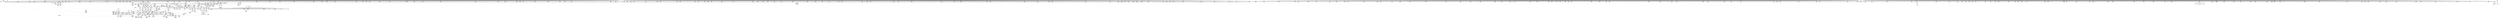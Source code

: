 digraph {
	CE0x4bdb510 [shape=record,shape=Mrecord,label="{CE0x4bdb510|1216:_i8*,_:_CRE_970,972_|*MultipleSource*|security/selinux/hooks.c,4260|Function::selinux_socket_unix_stream_connect&Arg::sock::}"]
	CE0x4b934a0 [shape=record,shape=Mrecord,label="{CE0x4b934a0|1216:_i8*,_:_CRE_215,216_}"]
	CE0x4babd80 [shape=record,shape=Mrecord,label="{CE0x4babd80|1216:_i8*,_:_CRE_232,233_}"]
	CE0x4c12dd0 [shape=record,shape=Mrecord,label="{CE0x4c12dd0|1216:_i8*,_:_CRE_59,60_}"]
	CE0x4ba4bb0 [shape=record,shape=Mrecord,label="{CE0x4ba4bb0|1216:_i8*,_:_CRE_119,120_}"]
	CE0x4c26120 [shape=record,shape=Mrecord,label="{CE0x4c26120|1216:_i8*,_:_CRE_858,859_}"]
	CE0x4c03ff0 [shape=record,shape=Mrecord,label="{CE0x4c03ff0|1216:_i8*,_:_CRE_356,357_}"]
	CE0x4bde760 [shape=record,shape=Mrecord,label="{CE0x4bde760|1216:_i8*,_:_CRE_1156,1157_}"]
	CE0x4c7c760 [shape=record,shape=Mrecord,label="{CE0x4c7c760|16:_i32,_20:_i32,_:_CMRE_16,20_|*MultipleSource*|security/selinux/hooks.c,4278|*LoadInst*|security/selinux/hooks.c,4262|security/selinux/hooks.c,4262}"]
	CE0x4bffd70 [shape=record,shape=Mrecord,label="{CE0x4bffd70|1216:_i8*,_:_CRE_224,225_}"]
	CE0x4c75a60 [shape=record,shape=Mrecord,label="{CE0x4c75a60|i64_2|*Constant*|*SummSink*}"]
	CE0x4c00b40 [shape=record,shape=Mrecord,label="{CE0x4c00b40|1216:_i8*,_:_CRE_237,238_}"]
	CE0x4c72a80 [shape=record,shape=Mrecord,label="{CE0x4c72a80|avc_has_perm:ssid|Function::avc_has_perm&Arg::ssid::|*SummSource*}"]
	CE0x4c2a790 [shape=record,shape=Mrecord,label="{CE0x4c2a790|1216:_i8*,_:_CRE_1048,1056_|*MultipleSource*|Function::selinux_socket_unix_stream_connect&Arg::other::|security/selinux/hooks.c,4261}"]
	CE0x4bcbb10 [shape=record,shape=Mrecord,label="{CE0x4bcbb10|1216:_i8*,_:_CRE_594,595_}"]
	CE0x4c12e80 [shape=record,shape=Mrecord,label="{CE0x4c12e80|1216:_i8*,_:_CRE_60,61_}"]
	CE0x4bfc110 [shape=record,shape=Mrecord,label="{CE0x4bfc110|1216:_i8*,_:_CRE_161,162_}"]
	CE0x4c27990 [shape=record,shape=Mrecord,label="{CE0x4c27990|1216:_i8*,_:_CRE_888,892_|*MultipleSource*|Function::selinux_socket_unix_stream_connect&Arg::other::|security/selinux/hooks.c,4261}"]
	CE0x4b8b240 [shape=record,shape=Mrecord,label="{CE0x4b8b240|1216:_i8*,_:_CRE_206,207_}"]
	CE0x4c025d0 [shape=record,shape=Mrecord,label="{CE0x4c025d0|1216:_i8*,_:_CRE_262,263_}"]
	CE0x4bcf9b0 [shape=record,shape=Mrecord,label="{CE0x4bcf9b0|1216:_i8*,_:_CRE_682,683_}"]
	CE0x4bd53b0 [shape=record,shape=Mrecord,label="{CE0x4bd53b0|1216:_i8*,_:_CRE_812,813_}"]
	CE0x4c61cb0 [shape=record,shape=Mrecord,label="{CE0x4c61cb0|selinux_socket_unix_stream_connect:tmp6|*LoadInst*|security/selinux/hooks.c,4262}"]
	CE0x4c29bf0 [shape=record,shape=Mrecord,label="{CE0x4c29bf0|1216:_i8*,_:_CRE_1000,1008_|*MultipleSource*|Function::selinux_socket_unix_stream_connect&Arg::other::|security/selinux/hooks.c,4261}"]
	CE0x4c77780 [shape=record,shape=Mrecord,label="{CE0x4c77780|8:_%struct.sock*,_:_SCME_37,38_}"]
	CE0x4c138c0 [shape=record,shape=Mrecord,label="{CE0x4c138c0|1216:_i8*,_:_CRE_70,71_}"]
	CE0x4bd0780 [shape=record,shape=Mrecord,label="{CE0x4bd0780|1216:_i8*,_:_CRE_695,696_}"]
	CE0x4c7e0b0 [shape=record,shape=Mrecord,label="{CE0x4c7e0b0|selinux_socket_unix_stream_connect:sid9|security/selinux/hooks.c,4279|*SummSink*}"]
	CE0x4b9cc50 [shape=record,shape=Mrecord,label="{CE0x4b9cc50|1216:_i8*,_:_CRE_152,153_}"]
	CE0x4c1ae50 [shape=record,shape=Mrecord,label="{CE0x4c1ae50|1216:_i8*,_:_CRE_600,601_}"]
	CE0x4bd8980 [shape=record,shape=Mrecord,label="{CE0x4bd8980|1216:_i8*,_:_CRE_863,864_}"]
	CE0x4c7d3f0 [shape=record,shape=Mrecord,label="{CE0x4c7d3f0|selinux_socket_unix_stream_connect:sid8|security/selinux/hooks.c,4279|*SummSource*}"]
	CE0x4c2ea30 [shape=record,shape=Mrecord,label="{CE0x4c2ea30|1216:_i8*,_:_CRE_1272,1280_|*MultipleSource*|Function::selinux_socket_unix_stream_connect&Arg::other::|security/selinux/hooks.c,4261}"]
	CE0x4bba690 [shape=record,shape=Mrecord,label="{CE0x4bba690|1216:_i8*,_:_CRE_520,528_|*MultipleSource*|security/selinux/hooks.c,4260|Function::selinux_socket_unix_stream_connect&Arg::sock::}"]
	CE0x4b89cf0 [shape=record,shape=Mrecord,label="{CE0x4b89cf0|1216:_i8*,_:_CRE_89,90_}"]
	CE0x4b8bb90 [shape=record,shape=Mrecord,label="{CE0x4b8bb90|selinux_socket_unix_stream_connect:entry|*SummSource*}"]
	CE0x4c15830 [shape=record,shape=Mrecord,label="{CE0x4c15830|1216:_i8*,_:_CRE_98,99_}"]
	CE0x4c065d0 [shape=record,shape=Mrecord,label="{CE0x4c065d0|1216:_i8*,_:_CRE_392,393_}"]
	CE0x4c016f0 [shape=record,shape=Mrecord,label="{CE0x4c016f0|1216:_i8*,_:_CRE_248,249_}"]
	CE0x4c10890 [shape=record,shape=Mrecord,label="{CE0x4c10890|1216:_i8*,_:_CRE_8,12_|*MultipleSource*|Function::selinux_socket_unix_stream_connect&Arg::other::|security/selinux/hooks.c,4261}"]
	CE0x4ba1330 [shape=record,shape=Mrecord,label="{CE0x4ba1330|1216:_i8*,_:_CRE_217,218_}"]
	CE0x4b8f230 [shape=record,shape=Mrecord,label="{CE0x4b8f230|1216:_i8*,_:_CRE_373,374_}"]
	CE0x4b94e70 [shape=record,shape=Mrecord,label="{CE0x4b94e70|selinux_socket_unix_stream_connect:newsk|Function::selinux_socket_unix_stream_connect&Arg::newsk::}"]
	CE0x4c14690 [shape=record,shape=Mrecord,label="{CE0x4c14690|1216:_i8*,_:_CRE_83,84_}"]
	CE0x4b9c5d0 [shape=record,shape=Mrecord,label="{CE0x4b9c5d0|1216:_i8*,_:_CRE_139,140_}"]
	CE0x4b8aa20 [shape=record,shape=Mrecord,label="{CE0x4b8aa20|1216:_i8*,_:_CRE_143,144_}"]
	CE0x4c249c0 [shape=record,shape=Mrecord,label="{CE0x4c249c0|1216:_i8*,_:_CRE_836,837_}"]
	CE0x4c6c8f0 [shape=record,shape=Mrecord,label="{CE0x4c6c8f0|selinux_socket_unix_stream_connect:tmp11|security/selinux/hooks.c,4271|*SummSource*}"]
	CE0x4bfdf60 [shape=record,shape=Mrecord,label="{CE0x4bfdf60|1216:_i8*,_:_CRE_195,196_}"]
	CE0x4c1cf30 [shape=record,shape=Mrecord,label="{CE0x4c1cf30|1216:_i8*,_:_CRE_660,661_}"]
	CE0x4c9a840 [shape=record,shape=Mrecord,label="{CE0x4c9a840|selinux_socket_unix_stream_connect:tmp34|security/selinux/hooks.c,4288}"]
	CE0x4bd1600 [shape=record,shape=Mrecord,label="{CE0x4bd1600|1216:_i8*,_:_CRE_547,548_}"]
	CE0x4c20780 [shape=record,shape=Mrecord,label="{CE0x4c20780|1216:_i8*,_:_CRE_713,714_}"]
	CE0x4b92f50 [shape=record,shape=Mrecord,label="{CE0x4b92f50|1216:_i8*,_:_CRE_210,211_}"]
	CE0x4ba3d40 [shape=record,shape=Mrecord,label="{CE0x4ba3d40|1216:_i8*,_:_CRE_403,404_}"]
	CE0x4c23bf0 [shape=record,shape=Mrecord,label="{CE0x4c23bf0|1216:_i8*,_:_CRE_823,824_}"]
	CE0x4c21d10 [shape=record,shape=Mrecord,label="{CE0x4c21d10|1216:_i8*,_:_CRE_764,768_|*MultipleSource*|Function::selinux_socket_unix_stream_connect&Arg::other::|security/selinux/hooks.c,4261}"]
	CE0x4ba7700 [shape=record,shape=Mrecord,label="{CE0x4ba7700|1216:_i8*,_:_CRE_127,128_}"]
	CE0x4c89f80 [shape=record,shape=Mrecord,label="{CE0x4c89f80|selinux_socket_unix_stream_connect:tmp27|security/selinux/hooks.c,4282|*SummSource*}"]
	CE0x4c95240 [shape=record,shape=Mrecord,label="{CE0x4c95240|selinux_socket_unix_stream_connect:sid15|security/selinux/hooks.c,4285|*SummSource*}"]
	CE0x4c86810 [shape=record,shape=Mrecord,label="{CE0x4c86810|selinux_socket_unix_stream_connect:tobool12|security/selinux/hooks.c,4281|*SummSink*}"]
	CE0x4bdd5c0 [shape=record,shape=Mrecord,label="{CE0x4bdd5c0|1216:_i8*,_:_CRE_1088,1104_|*MultipleSource*|security/selinux/hooks.c,4260|Function::selinux_socket_unix_stream_connect&Arg::sock::}"]
	CE0x4ba6830 [shape=record,shape=Mrecord,label="{CE0x4ba6830|1216:_i8*,_:_CRE_249,250_}"]
	CE0x4bd7770 [shape=record,shape=Mrecord,label="{CE0x4bd7770|1216:_i8*,_:_CRE_846,847_}"]
	CE0x4bfe010 [shape=record,shape=Mrecord,label="{CE0x4bfe010|1216:_i8*,_:_CRE_196,197_}"]
	CE0x4bce470 [shape=record,shape=Mrecord,label="{CE0x4bce470|1216:_i8*,_:_CRE_662,663_}"]
	CE0x4c29620 [shape=record,shape=Mrecord,label="{CE0x4c29620|1216:_i8*,_:_CRE_976,980_|*MultipleSource*|Function::selinux_socket_unix_stream_connect&Arg::other::|security/selinux/hooks.c,4261}"]
	CE0x4c44b80 [shape=record,shape=Mrecord,label="{CE0x4c44b80|selinux_socket_unix_stream_connect:u|security/selinux/hooks.c,4268|*SummSource*}"]
	CE0x4c16810 [shape=record,shape=Mrecord,label="{CE0x4c16810|1216:_i8*,_:_CRE_115,116_}"]
	CE0x4bf9a30 [shape=record,shape=Mrecord,label="{CE0x4bf9a30|1216:_i8*,_:_CRE_1228,1232_|*MultipleSource*|security/selinux/hooks.c,4260|Function::selinux_socket_unix_stream_connect&Arg::sock::}"]
	CE0x4b98650 [shape=record,shape=Mrecord,label="{CE0x4b98650|1216:_i8*,_:_CRE_411,412_}"]
	CE0x4bae6f0 [shape=record,shape=Mrecord,label="{CE0x4bae6f0|1216:_i8*,_:_CRE_58,59_}"]
	CE0x4bde670 [shape=record,shape=Mrecord,label="{CE0x4bde670|1216:_i8*,_:_CRE_1155,1156_}"]
	CE0x4b9e5d0 [shape=record,shape=Mrecord,label="{CE0x4b9e5d0|1216:_i8*,_:_CRE_468,472_|*MultipleSource*|security/selinux/hooks.c,4260|Function::selinux_socket_unix_stream_connect&Arg::sock::}"]
	CE0x4bd5460 [shape=record,shape=Mrecord,label="{CE0x4bd5460|1216:_i8*,_:_CRE_813,814_}"]
	CE0x4c07a00 [shape=record,shape=Mrecord,label="{CE0x4c07a00|1216:_i8*,_:_CRE_411,412_}"]
	CE0x4c10320 [shape=record,shape=Mrecord,label="{CE0x4c10320|1216:_i8*,_:_CRE_2,3_}"]
	CE0x4bbc130 [shape=record,shape=Mrecord,label="{CE0x4bbc130|1216:_i8*,_:_CRE_558,559_}"]
	CE0x4b90720 [shape=record,shape=Mrecord,label="{CE0x4b90720|1216:_i8*,_:_CRE_62,63_}"]
	CE0x4bba970 [shape=record,shape=Mrecord,label="{CE0x4bba970|1216:_i8*,_:_CRE_536,537_}"]
	CE0x4c6e7d0 [shape=record,shape=Mrecord,label="{CE0x4c6e7d0|i32_4|*Constant*|*SummSource*}"]
	CE0x4c1c660 [shape=record,shape=Mrecord,label="{CE0x4c1c660|1216:_i8*,_:_CRE_651,652_}"]
	CE0x4bb9310 [shape=record,shape=Mrecord,label="{CE0x4bb9310|1216:_i8*,_:_CRE_703,704_}"]
	CE0x4b8e090 [shape=record,shape=Mrecord,label="{CE0x4b8e090|1216:_i8*,_:_CRE_418,419_}"]
	CE0x4bd30f0 [shape=record,shape=Mrecord,label="{CE0x4bd30f0|1216:_i8*,_:_CRE_719,720_}"]
	CE0x4bdc490 [shape=record,shape=Mrecord,label="{CE0x4bdc490|1216:_i8*,_:_CRE_1024,1032_|*MultipleSource*|security/selinux/hooks.c,4260|Function::selinux_socket_unix_stream_connect&Arg::sock::}"]
	CE0x4c1d480 [shape=record,shape=Mrecord,label="{CE0x4c1d480|1216:_i8*,_:_CRE_665,666_}"]
	CE0x4c19910 [shape=record,shape=Mrecord,label="{CE0x4c19910|1216:_i8*,_:_CRE_580,581_}"]
	CE0x4b9b590 [shape=record,shape=Mrecord,label="{CE0x4b9b590|1216:_i8*,_:_CRE_134,135_}"]
	CE0x4b8d030 [shape=record,shape=Mrecord,label="{CE0x4b8d030|1216:_i8*,_:_CRE_361,362_}"]
	CE0x4ba7c60 [shape=record,shape=Mrecord,label="{CE0x4ba7c60|1216:_i8*,_:_CRE_199,200_}"]
	CE0x4c1dbf0 [shape=record,shape=Mrecord,label="{CE0x4c1dbf0|1216:_i8*,_:_CRE_672,673_}"]
	CE0x4ba9ee0 [shape=record,shape=Mrecord,label="{CE0x4ba9ee0|1216:_i8*,_:_CRE_99,100_}"]
	CE0x4c1cd10 [shape=record,shape=Mrecord,label="{CE0x4c1cd10|1216:_i8*,_:_CRE_658,659_}"]
	CE0x4c70cb0 [shape=record,shape=Mrecord,label="{CE0x4c70cb0|i64*_getelementptr_inbounds_(_9_x_i64_,_9_x_i64_*___llvm_gcov_ctr339,_i64_0,_i64_8)|*Constant*|*SummSource*}"]
	CE0x4bd58a0 [shape=record,shape=Mrecord,label="{CE0x4bd58a0|1216:_i8*,_:_CRE_817,818_}"]
	CE0x4bd7cc0 [shape=record,shape=Mrecord,label="{CE0x4bd7cc0|1216:_i8*,_:_CRE_851,852_}"]
	CE0x4c0fa90 [shape=record,shape=Mrecord,label="{CE0x4c0fa90|selinux_socket_unix_stream_connect:sk_security1|security/selinux/hooks.c,4261}"]
	CE0x4bbbcf0 [shape=record,shape=Mrecord,label="{CE0x4bbbcf0|1216:_i8*,_:_CRE_554,555_}"]
	CE0x4b95e40 [shape=record,shape=Mrecord,label="{CE0x4b95e40|1216:_i8*,_:_CRE_78,79_}"]
	CE0x4c16db0 [shape=record,shape=Mrecord,label="{CE0x4c16db0|1216:_i8*,_:_CRE_121,122_}"]
	CE0x4c23370 [shape=record,shape=Mrecord,label="{CE0x4c23370|1216:_i8*,_:_CRE_815,816_}"]
	CE0x4b9dcd0 [shape=record,shape=Mrecord,label="{CE0x4b9dcd0|1216:_i8*,_:_CRE_432,440_|*MultipleSource*|security/selinux/hooks.c,4260|Function::selinux_socket_unix_stream_connect&Arg::sock::}"]
	CE0x4bba0d0 [shape=record,shape=Mrecord,label="{CE0x4bba0d0|1216:_i8*,_:_CRE_480,488_|*MultipleSource*|security/selinux/hooks.c,4260|Function::selinux_socket_unix_stream_connect&Arg::sock::}"]
	CE0x4c2c7a0 [shape=record,shape=Mrecord,label="{CE0x4c2c7a0|1216:_i8*,_:_CRE_1159,1160_}"]
	CE0x4c85ea0 [shape=record,shape=Mrecord,label="{CE0x4c85ea0|selinux_socket_unix_stream_connect:call11|security/selinux/hooks.c,4279|*SummSink*}"]
	CE0x4b9b660 [shape=record,shape=Mrecord,label="{CE0x4b9b660|1216:_i8*,_:_CRE_135,136_}"]
	CE0x4c12f30 [shape=record,shape=Mrecord,label="{CE0x4c12f30|1216:_i8*,_:_CRE_61,62_}"]
	CE0x4ba7ed0 [shape=record,shape=Mrecord,label="{CE0x4ba7ed0|1216:_i8*,_:_CRE_202,203_}"]
	CE0x4bd9860 [shape=record,shape=Mrecord,label="{CE0x4bd9860|1216:_i8*,_:_CRE_877,878_}"]
	CE0x4ba51e0 [shape=record,shape=Mrecord,label="{CE0x4ba51e0|1216:_i8*,_:_CRE_166,167_}"]
	CE0x4bd49d0 [shape=record,shape=Mrecord,label="{CE0x4bd49d0|1216:_i8*,_:_CRE_792,800_|*MultipleSource*|security/selinux/hooks.c,4260|Function::selinux_socket_unix_stream_connect&Arg::sock::}"]
	CE0x4c18b40 [shape=record,shape=Mrecord,label="{CE0x4c18b40|1216:_i8*,_:_CRE_567,568_}"]
	CE0x4b92740 [shape=record,shape=Mrecord,label="{CE0x4b92740|1216:_i8*,_:_CRE_241,242_}"]
	CE0x4bd0fa0 [shape=record,shape=Mrecord,label="{CE0x4bd0fa0|1216:_i8*,_:_CRE_541,542_}"]
	CE0x4c122d0 [shape=record,shape=Mrecord,label="{CE0x4c122d0|1216:_i8*,_:_CRE_37,38_}"]
	CE0x4b8fdb0 [shape=record,shape=Mrecord,label="{CE0x4b8fdb0|1216:_i8*,_:_CRE_353,354_}"]
	CE0x4b8a950 [shape=record,shape=Mrecord,label="{CE0x4b8a950|1216:_i8*,_:_CRE_142,143_}"]
	CE0x4ba4780 [shape=record,shape=Mrecord,label="{CE0x4ba4780|selinux_socket_unix_stream_connect:sclass|security/selinux/hooks.c,4272|*SummSource*}"]
	CE0x4bda5d0 [shape=record,shape=Mrecord,label="{CE0x4bda5d0|1216:_i8*,_:_CRE_912,920_|*MultipleSource*|security/selinux/hooks.c,4260|Function::selinux_socket_unix_stream_connect&Arg::sock::}"]
	CE0x4ba3f00 [shape=record,shape=Mrecord,label="{CE0x4ba3f00|selinux_socket_unix_stream_connect:tmp13|security/selinux/hooks.c,4272}"]
	CE0x4c13260 [shape=record,shape=Mrecord,label="{CE0x4c13260|1216:_i8*,_:_CRE_64,65_}"]
	CE0x4b8de70 [shape=record,shape=Mrecord,label="{CE0x4b8de70|1216:_i8*,_:_CRE_416,417_}"]
	CE0x4bd6de0 [shape=record,shape=Mrecord,label="{CE0x4bd6de0|1216:_i8*,_:_CRE_837,838_}"]
	CE0x4c1f8a0 [shape=record,shape=Mrecord,label="{CE0x4c1f8a0|1216:_i8*,_:_CRE_699,700_}"]
	CE0x4bd1b50 [shape=record,shape=Mrecord,label="{CE0x4bd1b50|1216:_i8*,_:_CRE_552,553_}"]
	CE0x4c17960 [shape=record,shape=Mrecord,label="{CE0x4c17960|1216:_i8*,_:_CRE_132,133_}"]
	CE0x4bfcff0 [shape=record,shape=Mrecord,label="{CE0x4bfcff0|1216:_i8*,_:_CRE_175,176_}"]
	CE0x4bbb250 [shape=record,shape=Mrecord,label="{CE0x4bbb250|1216:_i8*,_:_CRE_544,545_}"]
	CE0x4bd5570 [shape=record,shape=Mrecord,label="{CE0x4bd5570|1216:_i8*,_:_CRE_814,815_}"]
	CE0x4c2a5a0 [shape=record,shape=Mrecord,label="{CE0x4c2a5a0|1216:_i8*,_:_CRE_1040,1048_|*MultipleSource*|Function::selinux_socket_unix_stream_connect&Arg::other::|security/selinux/hooks.c,4261}"]
	CE0x4ba7b90 [shape=record,shape=Mrecord,label="{CE0x4ba7b90|1216:_i8*,_:_CRE_198,199_}"]
	CE0x4c075c0 [shape=record,shape=Mrecord,label="{CE0x4c075c0|1216:_i8*,_:_CRE_407,408_}"]
	CE0x4bbb9c0 [shape=record,shape=Mrecord,label="{CE0x4bbb9c0|1216:_i8*,_:_CRE_551,552_}"]
	CE0x4bdb130 [shape=record,shape=Mrecord,label="{CE0x4bdb130|1216:_i8*,_:_CRE_964,968_|*MultipleSource*|security/selinux/hooks.c,4260|Function::selinux_socket_unix_stream_connect&Arg::sock::}"]
	CE0x4c20010 [shape=record,shape=Mrecord,label="{CE0x4c20010|1216:_i8*,_:_CRE_706,707_}"]
	CE0x4bcb3a0 [shape=record,shape=Mrecord,label="{CE0x4bcb3a0|1216:_i8*,_:_CRE_587,588_}"]
	CE0x4ba77d0 [shape=record,shape=Mrecord,label="{CE0x4ba77d0|1216:_i8*,_:_CRE_128,129_}"]
	CE0x4c07b10 [shape=record,shape=Mrecord,label="{CE0x4c07b10|1216:_i8*,_:_CRE_412,413_}"]
	CE0x4c17eb0 [shape=record,shape=Mrecord,label="{CE0x4c17eb0|1216:_i8*,_:_CRE_137,138_}"]
	CE0x4c236a0 [shape=record,shape=Mrecord,label="{CE0x4c236a0|1216:_i8*,_:_CRE_818,819_}"]
	CE0x4c181e0 [shape=record,shape=Mrecord,label="{CE0x4c181e0|1216:_i8*,_:_CRE_140,141_}"]
	CE0x4c75de0 [shape=record,shape=Mrecord,label="{CE0x4c75de0|selinux_socket_unix_stream_connect:tmp14|security/selinux/hooks.c,4274}"]
	CE0x4c03420 [shape=record,shape=Mrecord,label="{CE0x4c03420|1216:_i8*,_:_CRE_328,336_|*MultipleSource*|Function::selinux_socket_unix_stream_connect&Arg::other::|security/selinux/hooks.c,4261}"]
	CE0x4c813e0 [shape=record,shape=Mrecord,label="{CE0x4c813e0|GLOBAL:__llvm_gcov_ctr339|Global_var:__llvm_gcov_ctr339|*SummSink*}"]
	CE0x4b9e460 [shape=record,shape=Mrecord,label="{CE0x4b9e460|1216:_i8*,_:_CRE_464,468_|*MultipleSource*|security/selinux/hooks.c,4260|Function::selinux_socket_unix_stream_connect&Arg::sock::}"]
	CE0x4b7d3a0 [shape=record,shape=Mrecord,label="{CE0x4b7d3a0|1216:_i8*,_:_CRE_252,253_}"]
	CE0x4c6ecb0 [shape=record,shape=Mrecord,label="{CE0x4c6ecb0|selinux_socket_unix_stream_connect:tmp31|security/selinux/hooks.c,4285|*SummSink*}"]
	CE0x4c87a70 [shape=record,shape=Mrecord,label="{CE0x4c87a70|i64_4|*Constant*|*SummSource*}"]
	CE0x4c248b0 [shape=record,shape=Mrecord,label="{CE0x4c248b0|1216:_i8*,_:_CRE_835,836_}"]
	CE0x4c78360 [shape=record,shape=Mrecord,label="{CE0x4c78360|8:_%struct.sock*,_:_SCME_47,48_}"]
	CE0x4c25020 [shape=record,shape=Mrecord,label="{CE0x4c25020|1216:_i8*,_:_CRE_842,843_}"]
	CE0x4ba5280 [shape=record,shape=Mrecord,label="{CE0x4ba5280|1216:_i8*,_:_CRE_103,104_}"]
	CE0x4bbd120 [shape=record,shape=Mrecord,label="{CE0x4bbd120|1216:_i8*,_:_CRE_573,574_}"]
	CE0x4bd1d70 [shape=record,shape=Mrecord,label="{CE0x4bd1d70|1216:_i8*,_:_CRE_554,555_}"]
	CE0x4c955a0 [shape=record,shape=Mrecord,label="{CE0x4c955a0|selinux_socket_unix_stream_connect:tmp31|security/selinux/hooks.c,4285}"]
	CE0x4c778b0 [shape=record,shape=Mrecord,label="{CE0x4c778b0|8:_%struct.sock*,_:_SCME_38,39_}"]
	CE0x4c6e190 [shape=record,shape=Mrecord,label="{CE0x4c6e190|selinux_socket_unix_stream_connect:tmp12|security/selinux/hooks.c,4271|*SummSink*}"]
	CE0x4c7d1f0 [shape=record,shape=Mrecord,label="{CE0x4c7d1f0|selinux_socket_unix_stream_connect:sid8|security/selinux/hooks.c,4279}"]
	CE0x4bcd050 [shape=record,shape=Mrecord,label="{CE0x4bcd050|1216:_i8*,_:_CRE_632,640_|*MultipleSource*|security/selinux/hooks.c,4260|Function::selinux_socket_unix_stream_connect&Arg::sock::}"]
	CE0x4c07d30 [shape=record,shape=Mrecord,label="{CE0x4c07d30|1216:_i8*,_:_CRE_414,415_}"]
	CE0x4bdec50 [shape=record,shape=Mrecord,label="{CE0x4bdec50|1216:_i8*,_:_CRE_1164,1168_|*MultipleSource*|security/selinux/hooks.c,4260|Function::selinux_socket_unix_stream_connect&Arg::sock::}"]
	CE0x4c226c0 [shape=record,shape=Mrecord,label="{CE0x4c226c0|1216:_i8*,_:_CRE_792,800_|*MultipleSource*|Function::selinux_socket_unix_stream_connect&Arg::other::|security/selinux/hooks.c,4261}"]
	CE0x4b98210 [shape=record,shape=Mrecord,label="{CE0x4b98210|1216:_i8*,_:_CRE_407,408_}"]
	CE0x4c13040 [shape=record,shape=Mrecord,label="{CE0x4c13040|1216:_i8*,_:_CRE_62,63_}"]
	CE0x4c189b0 [shape=record,shape=Mrecord,label="{CE0x4c189b0|1216:_i8*,_:_CRE_0,1_}"]
	CE0x4bfbde0 [shape=record,shape=Mrecord,label="{CE0x4bfbde0|1216:_i8*,_:_CRE_158,159_}"]
	CE0x4c06b20 [shape=record,shape=Mrecord,label="{CE0x4c06b20|1216:_i8*,_:_CRE_397,398_}"]
	CE0x4ba9e00 [shape=record,shape=Mrecord,label="{CE0x4ba9e00|1216:_i8*,_:_CRE_98,99_}"]
	CE0x4c0e960 [shape=record,shape=Mrecord,label="{CE0x4c0e960|1216:_i8*,_:_CRE_536,537_}"]
	CE0x4bd9640 [shape=record,shape=Mrecord,label="{CE0x4bd9640|1216:_i8*,_:_CRE_875,876_}"]
	CE0x4ba4dd0 [shape=record,shape=Mrecord,label="{CE0x4ba4dd0|1216:_i8*,_:_CRE_161,162_}"]
	CE0x4c73470 [shape=record,shape=Mrecord,label="{CE0x4c73470|i32_4194304|*Constant*}"]
	CE0x4c10680 [shape=record,shape=Mrecord,label="{CE0x4c10680|1216:_i8*,_:_CRE_5,6_}"]
	CE0x4b8edf0 [shape=record,shape=Mrecord,label="{CE0x4b8edf0|1216:_i8*,_:_CRE_369,370_}"]
	CE0x4c20ab0 [shape=record,shape=Mrecord,label="{CE0x4c20ab0|1216:_i8*,_:_CRE_716,717_}"]
	CE0x4bcdae0 [shape=record,shape=Mrecord,label="{CE0x4bcdae0|1216:_i8*,_:_CRE_653,654_}"]
	CE0x4b89e50 [shape=record,shape=Mrecord,label="{CE0x4b89e50|1216:_i8*,_:_CRE_90,91_}"]
	CE0x4b8dd60 [shape=record,shape=Mrecord,label="{CE0x4b8dd60|1216:_i8*,_:_CRE_415,416_}"]
	CE0x4c29050 [shape=record,shape=Mrecord,label="{CE0x4c29050|1216:_i8*,_:_CRE_968,970_|*MultipleSource*|Function::selinux_socket_unix_stream_connect&Arg::other::|security/selinux/hooks.c,4261}"]
	CE0x4c168c0 [shape=record,shape=Mrecord,label="{CE0x4c168c0|1216:_i8*,_:_CRE_116,117_}"]
	CE0x4c118f0 [shape=record,shape=Mrecord,label="{CE0x4c118f0|1216:_i8*,_:_CRE_27,28_}"]
	CE0x4b97ee0 [shape=record,shape=Mrecord,label="{CE0x4b97ee0|1216:_i8*,_:_CRE_428,432_|*MultipleSource*|security/selinux/hooks.c,4260|Function::selinux_socket_unix_stream_connect&Arg::sock::}"]
	CE0x4bd1820 [shape=record,shape=Mrecord,label="{CE0x4bd1820|1216:_i8*,_:_CRE_549,550_}"]
	CE0x4c1b5c0 [shape=record,shape=Mrecord,label="{CE0x4c1b5c0|1216:_i8*,_:_CRE_607,608_}"]
	CE0x4c01910 [shape=record,shape=Mrecord,label="{CE0x4c01910|1216:_i8*,_:_CRE_250,251_}"]
	CE0x4c06f60 [shape=record,shape=Mrecord,label="{CE0x4c06f60|1216:_i8*,_:_CRE_401,402_}"]
	CE0x4bcf8a0 [shape=record,shape=Mrecord,label="{CE0x4bcf8a0|1216:_i8*,_:_CRE_681,682_}"]
	CE0x4c1f570 [shape=record,shape=Mrecord,label="{CE0x4c1f570|1216:_i8*,_:_CRE_696,697_}"]
	CE0x4bb9970 [shape=record,shape=Mrecord,label="{CE0x4bb9970|1216:_i8*,_:_CRE_709,710_}"]
	CE0x4c055e0 [shape=record,shape=Mrecord,label="{CE0x4c055e0|1216:_i8*,_:_CRE_377,378_}"]
	CE0x4c14470 [shape=record,shape=Mrecord,label="{CE0x4c14470|1216:_i8*,_:_CRE_81,82_}"]
	CE0x4bd24e0 [shape=record,shape=Mrecord,label="{CE0x4bd24e0|1216:_i8*,_:_CRE_561,562_}"]
	CE0x4c2b710 [shape=record,shape=Mrecord,label="{CE0x4c2b710|1216:_i8*,_:_CRE_1112,1128_|*MultipleSource*|Function::selinux_socket_unix_stream_connect&Arg::other::|security/selinux/hooks.c,4261}"]
	CE0x4c80c40 [shape=record,shape=Mrecord,label="{CE0x4c80c40|selinux_socket_unix_stream_connect:type|security/selinux/hooks.c,4267|*SummSink*}"]
	CE0x4bfefa0 [shape=record,shape=Mrecord,label="{CE0x4bfefa0|1216:_i8*,_:_CRE_211,212_}"]
	CE0x4c15500 [shape=record,shape=Mrecord,label="{CE0x4c15500|1216:_i8*,_:_CRE_95,96_}"]
	CE0x4bd7660 [shape=record,shape=Mrecord,label="{CE0x4bd7660|1216:_i8*,_:_CRE_845,846_}"]
	CE0x4ba7fa0 [shape=record,shape=Mrecord,label="{CE0x4ba7fa0|1216:_i8*,_:_CRE_203,204_}"]
	CE0x4b8e2b0 [shape=record,shape=Mrecord,label="{CE0x4b8e2b0|1216:_i8*,_:_CRE_420,421_}"]
	CE0x4c893d0 [shape=record,shape=Mrecord,label="{CE0x4c893d0|i64*_getelementptr_inbounds_(_9_x_i64_,_9_x_i64_*___llvm_gcov_ctr339,_i64_0,_i64_6)|*Constant*}"]
	CE0x4b8f010 [shape=record,shape=Mrecord,label="{CE0x4b8f010|1216:_i8*,_:_CRE_371,372_}"]
	CE0x4c1ee00 [shape=record,shape=Mrecord,label="{CE0x4c1ee00|1216:_i8*,_:_CRE_689,690_}"]
	CE0x4bfa5d0 [shape=record,shape=Mrecord,label="{CE0x4bfa5d0|1216:_i8*,_:_CRE_1272,1280_|*MultipleSource*|security/selinux/hooks.c,4260|Function::selinux_socket_unix_stream_connect&Arg::sock::}"]
	CE0x4bdc0b0 [shape=record,shape=Mrecord,label="{CE0x4bdc0b0|1216:_i8*,_:_CRE_1008,1016_|*MultipleSource*|security/selinux/hooks.c,4260|Function::selinux_socket_unix_stream_connect&Arg::sock::}"]
	CE0x4c27ee0 [shape=record,shape=Mrecord,label="{CE0x4c27ee0|1216:_i8*,_:_CRE_900,904_|*MultipleSource*|Function::selinux_socket_unix_stream_connect&Arg::other::|security/selinux/hooks.c,4261}"]
	CE0x4b906b0 [shape=record,shape=Mrecord,label="{CE0x4b906b0|1216:_i8*,_:_CRE_75,76_}"]
	CE0x4b905a0 [shape=record,shape=Mrecord,label="{CE0x4b905a0|1216:_i8*,_:_CRE_61,62_}"]
	CE0x4c06d40 [shape=record,shape=Mrecord,label="{CE0x4c06d40|1216:_i8*,_:_CRE_399,400_}"]
	CE0x4c1bb10 [shape=record,shape=Mrecord,label="{CE0x4c1bb10|1216:_i8*,_:_CRE_624,632_|*MultipleSource*|Function::selinux_socket_unix_stream_connect&Arg::other::|security/selinux/hooks.c,4261}"]
	CE0x4b8ff20 [shape=record,shape=Mrecord,label="{CE0x4b8ff20|1216:_i8*,_:_CRE_354,355_}"]
	CE0x4bcd430 [shape=record,shape=Mrecord,label="{CE0x4bcd430|1216:_i8*,_:_CRE_648,649_}"]
	CE0x4b96e10 [shape=record,shape=Mrecord,label="{CE0x4b96e10|1216:_i8*,_:_CRE_381,382_}"]
	CE0x4c123e0 [shape=record,shape=Mrecord,label="{CE0x4c123e0|1216:_i8*,_:_CRE_38,39_}"]
	CE0x4c1d590 [shape=record,shape=Mrecord,label="{CE0x4c1d590|1216:_i8*,_:_CRE_666,667_}"]
	CE0x4bddf70 [shape=record,shape=Mrecord,label="{CE0x4bddf70|1216:_i8*,_:_CRE_1144,1152_|*MultipleSource*|security/selinux/hooks.c,4260|Function::selinux_socket_unix_stream_connect&Arg::sock::}"]
	CE0x4bcead0 [shape=record,shape=Mrecord,label="{CE0x4bcead0|1216:_i8*,_:_CRE_668,669_}"]
	CE0x4bab7c0 [shape=record,shape=Mrecord,label="{CE0x4bab7c0|1216:_i8*,_:_CRE_177,178_}"]
	CE0x4c13150 [shape=record,shape=Mrecord,label="{CE0x4c13150|1216:_i8*,_:_CRE_63,64_}"]
	CE0x4bbc8a0 [shape=record,shape=Mrecord,label="{CE0x4bbc8a0|1216:_i8*,_:_CRE_565,566_}"]
	CE0x4b8e6f0 [shape=record,shape=Mrecord,label="{CE0x4b8e6f0|1216:_i8*,_:_CRE_424,428_|*MultipleSource*|security/selinux/hooks.c,4260|Function::selinux_socket_unix_stream_connect&Arg::sock::}"]
	CE0x4c94a20 [shape=record,shape=Mrecord,label="{CE0x4c94a20|selinux_socket_unix_stream_connect:tmp30|security/selinux/hooks.c,4285|*SummSink*}"]
	CE0x4b97ff0 [shape=record,shape=Mrecord,label="{CE0x4b97ff0|1216:_i8*,_:_CRE_405,406_}"]
	CE0x4c89740 [shape=record,shape=Mrecord,label="{CE0x4c89740|i64*_getelementptr_inbounds_(_9_x_i64_,_9_x_i64_*___llvm_gcov_ctr339,_i64_0,_i64_6)|*Constant*|*SummSource*}"]
	CE0x4c62a50 [shape=record,shape=Mrecord,label="{CE0x4c62a50|i64*_getelementptr_inbounds_(_9_x_i64_,_9_x_i64_*___llvm_gcov_ctr339,_i64_0,_i64_3)|*Constant*|*SummSink*}"]
	CE0x4c74210 [shape=record,shape=Mrecord,label="{CE0x4c74210|_ret_i32_%retval.0,_!dbg_!27728|security/selinux/avc.c,775}"]
	CE0x4c75520 [shape=record,shape=Mrecord,label="{CE0x4c75520|selinux_socket_unix_stream_connect:tobool|security/selinux/hooks.c,4274|*SummSource*}"]
	CE0x4c1bf20 [shape=record,shape=Mrecord,label="{CE0x4c1bf20|1216:_i8*,_:_CRE_640,644_|*MultipleSource*|Function::selinux_socket_unix_stream_connect&Arg::other::|security/selinux/hooks.c,4261}"]
	CE0x4c24030 [shape=record,shape=Mrecord,label="{CE0x4c24030|1216:_i8*,_:_CRE_827,828_}"]
	CE0x5f6b290 [shape=record,shape=Mrecord,label="{CE0x5f6b290|1216:_i8*,_:_CRE_4,5_}"]
	CE0x4bfbab0 [shape=record,shape=Mrecord,label="{CE0x4bfbab0|1216:_i8*,_:_CRE_155,156_}"]
	CE0x4c26560 [shape=record,shape=Mrecord,label="{CE0x4c26560|1216:_i8*,_:_CRE_862,863_}"]
	CE0x4c80900 [shape=record,shape=Mrecord,label="{CE0x4c80900|i8_0|*Constant*|*SummSource*}"]
	CE0x4c08170 [shape=record,shape=Mrecord,label="{CE0x4c08170|1216:_i8*,_:_CRE_418,419_}"]
	CE0x4c26670 [shape=record,shape=Mrecord,label="{CE0x4c26670|1216:_i8*,_:_CRE_863,864_}"]
	CE0x4ba5110 [shape=record,shape=Mrecord,label="{CE0x4ba5110|1216:_i8*,_:_CRE_165,166_}"]
	CE0x4bdfd40 [shape=record,shape=Mrecord,label="{CE0x4bdfd40|1216:_i8*,_:_CRE_1216,1224_|*MultipleSource*|security/selinux/hooks.c,4260|Function::selinux_socket_unix_stream_connect&Arg::sock::}"]
	CE0x4c8b350 [shape=record,shape=Mrecord,label="{CE0x4c8b350|selinux_socket_unix_stream_connect:tmp29|security/selinux/hooks.c,4285|*SummSource*}"]
	CE0x4b898f0 [shape=record,shape=Mrecord,label="{CE0x4b898f0|1216:_i8*,_:_CRE_68,69_}"]
	CE0x4bd9ca0 [shape=record,shape=Mrecord,label="{CE0x4bd9ca0|1216:_i8*,_:_CRE_888,892_|*MultipleSource*|security/selinux/hooks.c,4260|Function::selinux_socket_unix_stream_connect&Arg::sock::}"]
	CE0x4b84770 [shape=record,shape=Mrecord,label="{CE0x4b84770|1216:_i8*,_:_CRE_196,197_}"]
	CE0x4c153f0 [shape=record,shape=Mrecord,label="{CE0x4c153f0|1216:_i8*,_:_CRE_94,95_}"]
	CE0x4c89210 [shape=record,shape=Mrecord,label="{CE0x4c89210|selinux_socket_unix_stream_connect:tmp26|security/selinux/hooks.c,4281|*SummSink*}"]
	CE0x4b8fcd0 [shape=record,shape=Mrecord,label="{CE0x4b8fcd0|1216:_i8*,_:_CRE_352,353_}"]
	CE0x4c024c0 [shape=record,shape=Mrecord,label="{CE0x4c024c0|1216:_i8*,_:_CRE_261,262_}"]
	CE0x4c71eb0 [shape=record,shape=Mrecord,label="{CE0x4c71eb0|i32_(i32,_i32,_i16,_i32,_%struct.common_audit_data*)*_bitcast_(i32_(i32,_i32,_i16,_i32,_%struct.common_audit_data.495*)*_avc_has_perm_to_i32_(i32,_i32,_i16,_i32,_%struct.common_audit_data*)*)|*Constant*|*SummSink*}"]
	CE0x4bb7380 [shape=record,shape=Mrecord,label="{CE0x4bb7380|1216:_i8*,_:_CRE_150,151_}"]
	CE0x4c086c0 [shape=record,shape=Mrecord,label="{CE0x4c086c0|1216:_i8*,_:_CRE_423,424_}"]
	CE0x4c08280 [shape=record,shape=Mrecord,label="{CE0x4c08280|1216:_i8*,_:_CRE_419,420_}"]
	CE0x4c1a900 [shape=record,shape=Mrecord,label="{CE0x4c1a900|1216:_i8*,_:_CRE_595,596_}"]
	CE0x4bcb8f0 [shape=record,shape=Mrecord,label="{CE0x4bcb8f0|1216:_i8*,_:_CRE_592,593_}"]
	CE0x4c16ca0 [shape=record,shape=Mrecord,label="{CE0x4c16ca0|1216:_i8*,_:_CRE_120,121_}"]
	CE0x4c12600 [shape=record,shape=Mrecord,label="{CE0x4c12600|1216:_i8*,_:_CRE_40,48_|*MultipleSource*|Function::selinux_socket_unix_stream_connect&Arg::other::|security/selinux/hooks.c,4261}"]
	CE0x4b883e0 [shape=record,shape=Mrecord,label="{CE0x4b883e0|selinux_socket_unix_stream_connect:ad|security/selinux/hooks.c, 4263|*SummSource*}"]
	CE0x4bd2700 [shape=record,shape=Mrecord,label="{CE0x4bd2700|1216:_i8*,_:_CRE_563,564_}"]
	CE0x4c6e700 [shape=record,shape=Mrecord,label="{CE0x4c6e700|i32_4|*Constant*}"]
	CE0x4b8bfa0 [shape=record,shape=Mrecord,label="{CE0x4b8bfa0|1216:_i8*,_:_CRE_85,86_}"]
	CE0x4c717c0 [shape=record,shape=Mrecord,label="{CE0x4c717c0|selinux_socket_unix_stream_connect:call|security/selinux/hooks.c,4271|*SummSource*}"]
	CE0x4c05e60 [shape=record,shape=Mrecord,label="{CE0x4c05e60|1216:_i8*,_:_CRE_385,386_}"]
	CE0x4bcfbd0 [shape=record,shape=Mrecord,label="{CE0x4bcfbd0|1216:_i8*,_:_CRE_684,685_}"]
	CE0x4c6c270 [shape=record,shape=Mrecord,label="{CE0x4c6c270|selinux_socket_unix_stream_connect:sid6|security/selinux/hooks.c,4271}"]
	CE0x4bd90f0 [shape=record,shape=Mrecord,label="{CE0x4bd90f0|1216:_i8*,_:_CRE_870,871_}"]
	CE0x4c77d70 [shape=record,shape=Mrecord,label="{CE0x4c77d70|8:_%struct.sock*,_:_SCME_42,43_}"]
	CE0x4c29a00 [shape=record,shape=Mrecord,label="{CE0x4c29a00|1216:_i8*,_:_CRE_992,1000_|*MultipleSource*|Function::selinux_socket_unix_stream_connect&Arg::other::|security/selinux/hooks.c,4261}"]
	CE0x4c77c40 [shape=record,shape=Mrecord,label="{CE0x4c77c40|8:_%struct.sock*,_:_SCME_41,42_}"]
	CE0x4c998d0 [shape=record,shape=Mrecord,label="{CE0x4c998d0|selinux_socket_unix_stream_connect:tmp32|security/selinux/hooks.c,4288|*SummSource*}"]
	CE0x4c29de0 [shape=record,shape=Mrecord,label="{CE0x4c29de0|1216:_i8*,_:_CRE_1008,1016_|*MultipleSource*|Function::selinux_socket_unix_stream_connect&Arg::other::|security/selinux/hooks.c,4261}"]
	CE0x4c2cf10 [shape=record,shape=Mrecord,label="{CE0x4c2cf10|1216:_i8*,_:_CRE_1184,1192_|*MultipleSource*|Function::selinux_socket_unix_stream_connect&Arg::other::|security/selinux/hooks.c,4261}"]
	CE0x4c76d80 [shape=record,shape=Mrecord,label="{CE0x4c76d80|8:_%struct.sock*,_:_SCME_28,29_}"]
	CE0x4bbf450 [shape=record,shape=Mrecord,label="{CE0x4bbf450|1216:_i8*,_:_CRE_37,38_}"]
	CE0x4bded60 [shape=record,shape=Mrecord,label="{CE0x4bded60|1216:_i8*,_:_CRE_1168,1176_|*MultipleSource*|security/selinux/hooks.c,4260|Function::selinux_socket_unix_stream_connect&Arg::sock::}"]
	CE0x4c01f70 [shape=record,shape=Mrecord,label="{CE0x4c01f70|1216:_i8*,_:_CRE_256,257_}"]
	CE0x4c0b5b0 [shape=record,shape=Mrecord,label="{CE0x4c0b5b0|selinux_socket_unix_stream_connect:u4|security/selinux/hooks.c,4269}"]
	CE0x4c166e0 [shape=record,shape=Mrecord,label="{CE0x4c166e0|1216:_i8*,_:_CRE_114,115_}"]
	CE0x4bab480 [shape=record,shape=Mrecord,label="{CE0x4bab480|1216:_i8*,_:_CRE_173,174_}"]
	"CONST[source:0(mediator),value:2(dynamic)][purpose:{object}]"
	CE0x4bfe2e0 [shape=record,shape=Mrecord,label="{CE0x4bfe2e0|1216:_i8*,_:_CRE_199,200_}"]
	CE0x4c7b1b0 [shape=record,shape=Mrecord,label="{CE0x4c7b1b0|selinux_socket_unix_stream_connect:tmp20|security/selinux/hooks.c,4278|*SummSink*}"]
	CE0x4b8b6e0 [shape=record,shape=Mrecord,label="{CE0x4b8b6e0|i32_59|*Constant*|*SummSink*}"]
	CE0x4c1e7a0 [shape=record,shape=Mrecord,label="{CE0x4c1e7a0|1216:_i8*,_:_CRE_683,684_}"]
	CE0x4c228b0 [shape=record,shape=Mrecord,label="{CE0x4c228b0|1216:_i8*,_:_CRE_800,804_|*MultipleSource*|Function::selinux_socket_unix_stream_connect&Arg::other::|security/selinux/hooks.c,4261}"]
	CE0x4bd2920 [shape=record,shape=Mrecord,label="{CE0x4bd2920|1216:_i8*,_:_CRE_565,566_}"]
	CE0x4c18720 [shape=record,shape=Mrecord,label="{CE0x4c18720|selinux_socket_unix_stream_connect:tmp3|security/selinux/hooks.c,4260}"]
	CE0x4c20890 [shape=record,shape=Mrecord,label="{CE0x4c20890|1216:_i8*,_:_CRE_714,715_}"]
	CE0x4bfd760 [shape=record,shape=Mrecord,label="{CE0x4bfd760|1216:_i8*,_:_CRE_182,183_}"]
	CE0x4c0c090 [shape=record,shape=Mrecord,label="{CE0x4c0c090|selinux_socket_unix_stream_connect:sid|security/selinux/hooks.c,4271|*SummSource*}"]
	CE0x4c19a20 [shape=record,shape=Mrecord,label="{CE0x4c19a20|1216:_i8*,_:_CRE_581,582_}"]
	CE0x4c21110 [shape=record,shape=Mrecord,label="{CE0x4c21110|1216:_i8*,_:_CRE_728,732_|*MultipleSource*|Function::selinux_socket_unix_stream_connect&Arg::other::|security/selinux/hooks.c,4261}"]
	CE0x4c8a480 [shape=record,shape=Mrecord,label="{CE0x4c8a480|selinux_socket_unix_stream_connect:tmp28|security/selinux/hooks.c,4282}"]
	CE0x4b8f560 [shape=record,shape=Mrecord,label="{CE0x4b8f560|1216:_i8*,_:_CRE_376,377_}"]
	CE0x4b97140 [shape=record,shape=Mrecord,label="{CE0x4b97140|1216:_i8*,_:_CRE_384,385_}"]
	CE0x4c13ae0 [shape=record,shape=Mrecord,label="{CE0x4c13ae0|1216:_i8*,_:_CRE_72,73_}"]
	CE0x4c148b0 [shape=record,shape=Mrecord,label="{CE0x4c148b0|1216:_i8*,_:_CRE_85,86_}"]
	CE0x4c1d9d0 [shape=record,shape=Mrecord,label="{CE0x4c1d9d0|1216:_i8*,_:_CRE_670,671_}"]
	CE0x4bfb670 [shape=record,shape=Mrecord,label="{CE0x4bfb670|1216:_i8*,_:_CRE_151,152_}"]
	CE0x4b878e0 [shape=record,shape=Mrecord,label="{CE0x4b878e0|selinux_socket_unix_stream_connect:sock|Function::selinux_socket_unix_stream_connect&Arg::sock::|*SummSource*}"]
	CE0x4b98320 [shape=record,shape=Mrecord,label="{CE0x4b98320|1216:_i8*,_:_CRE_408,409_}"]
	CE0x4c0f8b0 [shape=record,shape=Mrecord,label="{CE0x4c0f8b0|selinux_socket_unix_stream_connect:other|Function::selinux_socket_unix_stream_connect&Arg::other::|*SummSource*}"]
	CE0x4bd5f00 [shape=record,shape=Mrecord,label="{CE0x4bd5f00|1216:_i8*,_:_CRE_823,824_}"]
	CE0x4baba50 [shape=record,shape=Mrecord,label="{CE0x4baba50|1216:_i8*,_:_CRE_229,230_}"]
	CE0x4b9c6a0 [shape=record,shape=Mrecord,label="{CE0x4b9c6a0|1216:_i8*,_:_CRE_140,141_}"]
	CE0x4c89ff0 [shape=record,shape=Mrecord,label="{CE0x4c89ff0|selinux_socket_unix_stream_connect:tmp27|security/selinux/hooks.c,4282|*SummSink*}"]
	CE0x4b9cd20 [shape=record,shape=Mrecord,label="{CE0x4b9cd20|1216:_i8*,_:_CRE_153,154_}"]
	CE0x4c26230 [shape=record,shape=Mrecord,label="{CE0x4c26230|1216:_i8*,_:_CRE_859,860_}"]
	CE0x4b7e9f0 [shape=record,shape=Mrecord,label="{CE0x4b7e9f0|i32_1|*Constant*}"]
	CE0x4c2f1f0 [shape=record,shape=Mrecord,label="{CE0x4c2f1f0|selinux_socket_unix_stream_connect:tmp4|*LoadInst*|security/selinux/hooks.c,4261|*SummSink*}"]
	CE0x4c18c50 [shape=record,shape=Mrecord,label="{CE0x4c18c50|1216:_i8*,_:_CRE_568,569_}"]
	CE0x4c247a0 [shape=record,shape=Mrecord,label="{CE0x4c247a0|1216:_i8*,_:_CRE_834,835_}"]
	CE0x4bcb290 [shape=record,shape=Mrecord,label="{CE0x4bcb290|1216:_i8*,_:_CRE_586,587_}"]
	CE0x4bd1930 [shape=record,shape=Mrecord,label="{CE0x4bd1930|1216:_i8*,_:_CRE_550,551_}"]
	CE0x4bce580 [shape=record,shape=Mrecord,label="{CE0x4bce580|1216:_i8*,_:_CRE_663,664_}"]
	CE0x4bffa40 [shape=record,shape=Mrecord,label="{CE0x4bffa40|1216:_i8*,_:_CRE_221,222_}"]
	CE0x4bf9810 [shape=record,shape=Mrecord,label="{CE0x4bf9810|1216:_i8*,_:_CRE_1224,1228_|*MultipleSource*|security/selinux/hooks.c,4260|Function::selinux_socket_unix_stream_connect&Arg::sock::}"]
	CE0x4c6d520 [shape=record,shape=Mrecord,label="{CE0x4c6d520|16:_i32,_24:_i16,_:_CRE_8,16_|*MultipleSource*|*LoadInst*|security/selinux/hooks.c,4261|security/selinux/hooks.c,4261|security/selinux/hooks.c,4271}"]
	CE0x4bff710 [shape=record,shape=Mrecord,label="{CE0x4bff710|1216:_i8*,_:_CRE_218,219_}"]
	CE0x4c62f40 [shape=record,shape=Mrecord,label="{CE0x4c62f40|selinux_socket_unix_stream_connect:tmp18|security/selinux/hooks.c,4275}"]
	CE0x4c015e0 [shape=record,shape=Mrecord,label="{CE0x4c015e0|1216:_i8*,_:_CRE_247,248_}"]
	CE0x4b84440 [shape=record,shape=Mrecord,label="{CE0x4b84440|1216:_i8*,_:_CRE_193,194_}"]
	CE0x4c1dae0 [shape=record,shape=Mrecord,label="{CE0x4c1dae0|1216:_i8*,_:_CRE_671,672_}"]
	CE0x4c111b0 [shape=record,shape=Mrecord,label="{CE0x4c111b0|1216:_i8*,_:_CRE_20,24_|*MultipleSource*|Function::selinux_socket_unix_stream_connect&Arg::other::|security/selinux/hooks.c,4261}"]
	CE0x4baa120 [shape=record,shape=Mrecord,label="{CE0x4baa120|1216:_i8*,_:_CRE_102,103_}"]
	CE0x4bbae70 [shape=record,shape=Mrecord,label="{CE0x4bbae70|1216:_i8*,_:_CRE_540,541_}"]
	CE0x4c01090 [shape=record,shape=Mrecord,label="{CE0x4c01090|1216:_i8*,_:_CRE_242,243_}"]
	CE0x4c24e00 [shape=record,shape=Mrecord,label="{CE0x4c24e00|1216:_i8*,_:_CRE_840,841_}"]
	CE0x4bd6670 [shape=record,shape=Mrecord,label="{CE0x4bd6670|1216:_i8*,_:_CRE_830,831_}"]
	CE0x4c23150 [shape=record,shape=Mrecord,label="{CE0x4c23150|1216:_i8*,_:_CRE_813,814_}"]
	CE0x4c27cc0 [shape=record,shape=Mrecord,label="{CE0x4c27cc0|1216:_i8*,_:_CRE_896,900_|*MultipleSource*|Function::selinux_socket_unix_stream_connect&Arg::other::|security/selinux/hooks.c,4261}"]
	CE0x4bd5190 [shape=record,shape=Mrecord,label="{CE0x4bd5190|1216:_i8*,_:_CRE_810,811_}"]
	CE0x4ba56b0 [shape=record,shape=Mrecord,label="{CE0x4ba56b0|1216:_i8*,_:_CRE_259,260_}"]
	CE0x4c149c0 [shape=record,shape=Mrecord,label="{CE0x4c149c0|1216:_i8*,_:_CRE_86,87_}"]
	CE0x4b8f910 [shape=record,shape=Mrecord,label="{CE0x4b8f910|1216:_i8*,_:_CRE_56,57_}"]
	CE0x4b84930 [shape=record,shape=Mrecord,label="{CE0x4b84930|selinux_socket_unix_stream_connect:if.end}"]
	CE0x4bdb8f0 [shape=record,shape=Mrecord,label="{CE0x4bdb8f0|1216:_i8*,_:_CRE_976,980_|*MultipleSource*|security/selinux/hooks.c,4260|Function::selinux_socket_unix_stream_connect&Arg::sock::}"]
	CE0x4c24250 [shape=record,shape=Mrecord,label="{CE0x4c24250|1216:_i8*,_:_CRE_829,830_}"]
	CE0x4c074b0 [shape=record,shape=Mrecord,label="{CE0x4c074b0|1216:_i8*,_:_CRE_406,407_}"]
	CE0x4c1fdf0 [shape=record,shape=Mrecord,label="{CE0x4c1fdf0|1216:_i8*,_:_CRE_704,705_}"]
	CE0x4b8abc0 [shape=record,shape=Mrecord,label="{CE0x4b8abc0|1216:_i8*,_:_CRE_145,146_}"]
	CE0x4c11c70 [shape=record,shape=Mrecord,label="{CE0x4c11c70|1216:_i8*,_:_CRE_31,32_}"]
	CE0x4b7eaa0 [shape=record,shape=Mrecord,label="{CE0x4b7eaa0|selinux_socket_unix_stream_connect:tmp}"]
	CE0x4c02080 [shape=record,shape=Mrecord,label="{CE0x4c02080|1216:_i8*,_:_CRE_257,258_}"]
	CE0x4b82b70 [shape=record,shape=Mrecord,label="{CE0x4b82b70|selinux_socket_unix_stream_connect:if.then|*SummSource*}"]
	CE0x4c786f0 [shape=record,shape=Mrecord,label="{CE0x4c786f0|8:_%struct.sock*,_:_SCME_50,51_}"]
	CE0x4bd8fe0 [shape=record,shape=Mrecord,label="{CE0x4bd8fe0|1216:_i8*,_:_CRE_869,870_}"]
	CE0x4b89a90 [shape=record,shape=Mrecord,label="{CE0x4b89a90|1216:_i8*,_:_CRE_70,71_}"]
	CE0x4c18f80 [shape=record,shape=Mrecord,label="{CE0x4c18f80|1216:_i8*,_:_CRE_571,572_}"]
	CE0x4c27770 [shape=record,shape=Mrecord,label="{CE0x4c27770|1216:_i8*,_:_CRE_879,880_}"]
	CE0x4b93e40 [shape=record,shape=Mrecord,label="{CE0x4b93e40|i32_59|*Constant*}"]
	CE0x4bcf570 [shape=record,shape=Mrecord,label="{CE0x4bcf570|1216:_i8*,_:_CRE_678,679_}"]
	CE0x4c0fa20 [shape=record,shape=Mrecord,label="{CE0x4c0fa20|selinux_socket_unix_stream_connect:other|Function::selinux_socket_unix_stream_connect&Arg::other::|*SummSink*}"]
	CE0x4bfe940 [shape=record,shape=Mrecord,label="{CE0x4bfe940|1216:_i8*,_:_CRE_205,206_}"]
	CE0x4bb9f30 [shape=record,shape=Mrecord,label="{CE0x4bb9f30|1216:_i8*,_:_CRE_476,480_|*MultipleSource*|security/selinux/hooks.c,4260|Function::selinux_socket_unix_stream_connect&Arg::sock::}"]
	CE0x4ba4ae0 [shape=record,shape=Mrecord,label="{CE0x4ba4ae0|1216:_i8*,_:_CRE_118,119_}"]
	CE0x4c29240 [shape=record,shape=Mrecord,label="{CE0x4c29240|1216:_i8*,_:_CRE_970,972_|*MultipleSource*|Function::selinux_socket_unix_stream_connect&Arg::other::|security/selinux/hooks.c,4261}"]
	CE0x4c076d0 [shape=record,shape=Mrecord,label="{CE0x4c076d0|1216:_i8*,_:_CRE_408,409_}"]
	CE0x4c78ce0 [shape=record,shape=Mrecord,label="{CE0x4c78ce0|8:_%struct.sock*,_:_SCME_55,56_}"]
	CE0x4c02190 [shape=record,shape=Mrecord,label="{CE0x4c02190|1216:_i8*,_:_CRE_258,259_}"]
	CE0x4c24cf0 [shape=record,shape=Mrecord,label="{CE0x4c24cf0|1216:_i8*,_:_CRE_839,840_}"]
	CE0x4bcc7d0 [shape=record,shape=Mrecord,label="{CE0x4bcc7d0|1216:_i8*,_:_CRE_606,607_}"]
	CE0x4c230a0 [shape=record,shape=Mrecord,label="{CE0x4c230a0|1216:_i8*,_:_CRE_812,813_}"]
	CE0x4b960c0 [shape=record,shape=Mrecord,label="{CE0x4b960c0|1216:_i8*,_:_CRE_178,179_}"]
	CE0x4bd7ee0 [shape=record,shape=Mrecord,label="{CE0x4bd7ee0|1216:_i8*,_:_CRE_853,854_}"]
	CE0x4bdcff0 [shape=record,shape=Mrecord,label="{CE0x4bdcff0|1216:_i8*,_:_CRE_1072,1076_|*MultipleSource*|security/selinux/hooks.c,4260|Function::selinux_socket_unix_stream_connect&Arg::sock::}"]
	CE0x4bbb140 [shape=record,shape=Mrecord,label="{CE0x4bbb140|1216:_i8*,_:_CRE_543,544_}"]
	CE0x4b8d470 [shape=record,shape=Mrecord,label="{CE0x4b8d470|1216:_i8*,_:_CRE_365,366_}"]
	CE0x4bb72b0 [shape=record,shape=Mrecord,label="{CE0x4bb72b0|1216:_i8*,_:_CRE_149,150_}"]
	CE0x4bd7dd0 [shape=record,shape=Mrecord,label="{CE0x4bd7dd0|1216:_i8*,_:_CRE_852,853_}"]
	CE0x4c237b0 [shape=record,shape=Mrecord,label="{CE0x4c237b0|1216:_i8*,_:_CRE_819,820_}"]
	CE0x4b875a0 [shape=record,shape=Mrecord,label="{CE0x4b875a0|i64*_getelementptr_inbounds_(_9_x_i64_,_9_x_i64_*___llvm_gcov_ctr339,_i64_0,_i64_0)|*Constant*|*SummSource*}"]
	CE0x4c0b710 [shape=record,shape=Mrecord,label="{CE0x4c0b710|selinux_socket_unix_stream_connect:u4|security/selinux/hooks.c,4269|*SummSink*}"]
	CE0x4bce140 [shape=record,shape=Mrecord,label="{CE0x4bce140|1216:_i8*,_:_CRE_659,660_}"]
	CE0x4babfa0 [shape=record,shape=Mrecord,label="{CE0x4babfa0|1216:_i8*,_:_CRE_234,235_}"]
	CE0x4bce030 [shape=record,shape=Mrecord,label="{CE0x4bce030|1216:_i8*,_:_CRE_658,659_}"]
	CE0x4c25bd0 [shape=record,shape=Mrecord,label="{CE0x4c25bd0|1216:_i8*,_:_CRE_853,854_}"]
	CE0x4bdca20 [shape=record,shape=Mrecord,label="{CE0x4bdca20|1216:_i8*,_:_CRE_1048,1056_|*MultipleSource*|security/selinux/hooks.c,4260|Function::selinux_socket_unix_stream_connect&Arg::sock::}"]
	CE0x4bcb6d0 [shape=record,shape=Mrecord,label="{CE0x4bcb6d0|1216:_i8*,_:_CRE_590,591_}"]
	CE0x4c26450 [shape=record,shape=Mrecord,label="{CE0x4c26450|1216:_i8*,_:_CRE_861,862_}"]
	CE0x4c74280 [shape=record,shape=Mrecord,label="{CE0x4c74280|avc_has_perm:requested|Function::avc_has_perm&Arg::requested::}"]
	CE0x4c06080 [shape=record,shape=Mrecord,label="{CE0x4c06080|1216:_i8*,_:_CRE_387,388_}"]
	CE0x4b89510 [shape=record,shape=Mrecord,label="{CE0x4b89510|i64_1|*Constant*}"]
	CE0x4bbc240 [shape=record,shape=Mrecord,label="{CE0x4bbc240|1216:_i8*,_:_CRE_559,560_}"]
	CE0x62449b0 [shape=record,shape=Mrecord,label="{CE0x62449b0|1216:_i8*,_:_CRE_8,12_|*MultipleSource*|security/selinux/hooks.c,4260|Function::selinux_socket_unix_stream_connect&Arg::sock::}"]
	CE0x4c1caf0 [shape=record,shape=Mrecord,label="{CE0x4c1caf0|1216:_i8*,_:_CRE_656,657_}"]
	CE0x4bd6010 [shape=record,shape=Mrecord,label="{CE0x4bd6010|1216:_i8*,_:_CRE_824,825_}"]
	CE0x4bd22c0 [shape=record,shape=Mrecord,label="{CE0x4bd22c0|1216:_i8*,_:_CRE_559,560_}"]
	CE0x4bfc770 [shape=record,shape=Mrecord,label="{CE0x4bfc770|1216:_i8*,_:_CRE_167,168_}"]
	CE0x4bb71e0 [shape=record,shape=Mrecord,label="{CE0x4bb71e0|1216:_i8*,_:_CRE_148,149_}"]
	CE0x4bc50a0 [shape=record,shape=Mrecord,label="{CE0x4bc50a0|1216:_i8*,_:_CRE_26,27_}"]
	CE0x4bd4bc0 [shape=record,shape=Mrecord,label="{CE0x4bd4bc0|1216:_i8*,_:_CRE_800,804_|*MultipleSource*|security/selinux/hooks.c,4260|Function::selinux_socket_unix_stream_connect&Arg::sock::}"]
	CE0x4b86ce0 [shape=record,shape=Mrecord,label="{CE0x4b86ce0|i64*_getelementptr_inbounds_(_9_x_i64_,_9_x_i64_*___llvm_gcov_ctr339,_i64_0,_i64_0)|*Constant*}"]
	CE0x4c17b80 [shape=record,shape=Mrecord,label="{CE0x4c17b80|1216:_i8*,_:_CRE_134,135_}"]
	CE0x4bc1a10 [shape=record,shape=Mrecord,label="{CE0x4bc1a10|1216:_i8*,_:_CRE_33,34_}"]
	CE0x4c76f30 [shape=record,shape=Mrecord,label="{CE0x4c76f30|8:_%struct.sock*,_:_SCME_30,31_}"]
	CE0x4c6c7e0 [shape=record,shape=Mrecord,label="{CE0x4c6c7e0|selinux_socket_unix_stream_connect:tmp11|security/selinux/hooks.c,4271}"]
	CE0x4bda1f0 [shape=record,shape=Mrecord,label="{CE0x4bda1f0|1216:_i8*,_:_CRE_900,904_|*MultipleSource*|security/selinux/hooks.c,4260|Function::selinux_socket_unix_stream_connect&Arg::sock::}"]
	CE0x4bd1710 [shape=record,shape=Mrecord,label="{CE0x4bd1710|1216:_i8*,_:_CRE_548,549_}"]
	CE0x4bfd100 [shape=record,shape=Mrecord,label="{CE0x4bfd100|1216:_i8*,_:_CRE_176,177_}"]
	CE0x4c22c90 [shape=record,shape=Mrecord,label="{CE0x4c22c90|1216:_i8*,_:_CRE_809,810_}"]
	CE0x4c77b10 [shape=record,shape=Mrecord,label="{CE0x4c77b10|8:_%struct.sock*,_:_SCME_40,41_}"]
	CE0x4b95da0 [shape=record,shape=Mrecord,label="{CE0x4b95da0|1216:_i8*,_:_CRE_77,78_}"]
	CE0x55485a0 [shape=record,shape=Mrecord,label="{CE0x55485a0|1216:_i8*,_:_CRE_2,3_}"]
	CE0x4baa050 [shape=record,shape=Mrecord,label="{CE0x4baa050|1216:_i8*,_:_CRE_101,102_}"]
	CE0x4c7b8e0 [shape=record,shape=Mrecord,label="{CE0x4c7b8e0|i32_3|*Constant*|*SummSource*}"]
	CE0x4b8bf00 [shape=record,shape=Mrecord,label="{CE0x4b8bf00|1216:_i8*,_:_CRE_84,85_}"]
	CE0x4baaf10 [shape=record,shape=Mrecord,label="{CE0x4baaf10|1216:_i8*,_:_CRE_24,25_}"]
	CE0x4c01a20 [shape=record,shape=Mrecord,label="{CE0x4c01a20|1216:_i8*,_:_CRE_251,252_}"]
	CE0x4c053c0 [shape=record,shape=Mrecord,label="{CE0x4c053c0|1216:_i8*,_:_CRE_375,376_}"]
	CE0x4c74760 [shape=record,shape=Mrecord,label="{CE0x4c74760|avc_has_perm:auditdata|Function::avc_has_perm&Arg::auditdata::|*SummSink*}"]
	CE0x4c077e0 [shape=record,shape=Mrecord,label="{CE0x4c077e0|1216:_i8*,_:_CRE_409,410_}"]
	CE0x4c18510 [shape=record,shape=Mrecord,label="{CE0x4c18510|1216:_i8*,_:_CRE_143,144_}"]
	CE0x4c2b520 [shape=record,shape=Mrecord,label="{CE0x4c2b520|1216:_i8*,_:_CRE_1104,1112_|*MultipleSource*|Function::selinux_socket_unix_stream_connect&Arg::other::|security/selinux/hooks.c,4261}"]
	CE0x4b88d80 [shape=record,shape=Mrecord,label="{CE0x4b88d80|i32_59|*Constant*|*SummSource*}"]
	CE0x4bcf790 [shape=record,shape=Mrecord,label="{CE0x4bcf790|1216:_i8*,_:_CRE_680,681_}"]
	CE0x4bc1940 [shape=record,shape=Mrecord,label="{CE0x4bc1940|1216:_i8*,_:_CRE_32,33_}"]
	CE0x4c16fd0 [shape=record,shape=Mrecord,label="{CE0x4c16fd0|1216:_i8*,_:_CRE_123,124_}"]
	CE0x4bfec70 [shape=record,shape=Mrecord,label="{CE0x4bfec70|1216:_i8*,_:_CRE_208,209_}"]
	CE0x4bbcac0 [shape=record,shape=Mrecord,label="{CE0x4bbcac0|1216:_i8*,_:_CRE_567,568_}"]
	CE0x4c1c710 [shape=record,shape=Mrecord,label="{CE0x4c1c710|1216:_i8*,_:_CRE_652,653_}"]
	CE0x4c062a0 [shape=record,shape=Mrecord,label="{CE0x4c062a0|1216:_i8*,_:_CRE_389,390_}"]
	CE0x4bfa000 [shape=record,shape=Mrecord,label="{CE0x4bfa000|1216:_i8*,_:_CRE_1248,1256_|*MultipleSource*|security/selinux/hooks.c,4260|Function::selinux_socket_unix_stream_connect&Arg::sock::}"]
	CE0x4c0f720 [shape=record,shape=Mrecord,label="{CE0x4c0f720|selinux_socket_unix_stream_connect:other|Function::selinux_socket_unix_stream_connect&Arg::other::}"]
	CE0x4c703d0 [shape=record,shape=Mrecord,label="{CE0x4c703d0|selinux_socket_unix_stream_connect:peer_sid16|security/selinux/hooks.c,4285}"]
	CE0x4c24f10 [shape=record,shape=Mrecord,label="{CE0x4c24f10|1216:_i8*,_:_CRE_841,842_}"]
	CE0x4c120b0 [shape=record,shape=Mrecord,label="{CE0x4c120b0|1216:_i8*,_:_CRE_35,36_}"]
	CE0x4c191a0 [shape=record,shape=Mrecord,label="{CE0x4c191a0|1216:_i8*,_:_CRE_573,574_}"]
	CE0x4c72be0 [shape=record,shape=Mrecord,label="{CE0x4c72be0|avc_has_perm:tsid|Function::avc_has_perm&Arg::tsid::}"]
	CE0x4bd1c60 [shape=record,shape=Mrecord,label="{CE0x4bd1c60|1216:_i8*,_:_CRE_553,554_}"]
	CE0x4c0a830 [shape=record,shape=Mrecord,label="{CE0x4c0a830|selinux_socket_unix_stream_connect:net3|security/selinux/hooks.c,4268|*SummSource*}"]
	CE0x4c79070 [shape=record,shape=Mrecord,label="{CE0x4c79070|i32_8|*Constant*|*SummSink*}"]
	CE0x4c72800 [shape=record,shape=Mrecord,label="{CE0x4c72800|avc_has_perm:ssid|Function::avc_has_perm&Arg::ssid::}"]
	CE0x4c014d0 [shape=record,shape=Mrecord,label="{CE0x4c014d0|1216:_i8*,_:_CRE_246,247_}"]
	CE0x4c78a80 [shape=record,shape=Mrecord,label="{CE0x4c78a80|8:_%struct.sock*,_:_SCME_53,54_}"]
	CE0x4c15940 [shape=record,shape=Mrecord,label="{CE0x4c15940|1216:_i8*,_:_CRE_99,100_}"]
	CE0x4c04a30 [shape=record,shape=Mrecord,label="{CE0x4c04a30|1216:_i8*,_:_CRE_366,367_}"]
	CE0x4b95020 [shape=record,shape=Mrecord,label="{CE0x4b95020|selinux_socket_unix_stream_connect:newsk|Function::selinux_socket_unix_stream_connect&Arg::newsk::|*SummSource*}"]
	CE0x4bbb030 [shape=record,shape=Mrecord,label="{CE0x4bbb030|1216:_i8*,_:_CRE_542,543_}"]
	CE0x4bd10b0 [shape=record,shape=Mrecord,label="{CE0x4bd10b0|1216:_i8*,_:_CRE_542,543_}"]
	CE0x4b96f20 [shape=record,shape=Mrecord,label="{CE0x4b96f20|1216:_i8*,_:_CRE_382,383_}"]
	CE0x4c70530 [shape=record,shape=Mrecord,label="{CE0x4c70530|selinux_socket_unix_stream_connect:peer_sid16|security/selinux/hooks.c,4285|*SummSource*}"]
	CE0x4bdad50 [shape=record,shape=Mrecord,label="{CE0x4bdad50|1216:_i8*,_:_CRE_952,960_|*MultipleSource*|security/selinux/hooks.c,4260|Function::selinux_socket_unix_stream_connect&Arg::sock::}"]
	CE0x4c77ea0 [shape=record,shape=Mrecord,label="{CE0x4c77ea0|8:_%struct.sock*,_:_SCME_43,44_}"]
	CE0x4c0a190 [shape=record,shape=Mrecord,label="{CE0x4c0a190|1216:_i8*,_:_CRE_496,512_|*MultipleSource*|Function::selinux_socket_unix_stream_connect&Arg::other::|security/selinux/hooks.c,4261}"]
	CE0x58a5bb0 [shape=record,shape=Mrecord,label="{CE0x58a5bb0|1216:_i8*,_:_CRE_123,124_}"]
	CE0x4c18870 [shape=record,shape=Mrecord,label="{CE0x4c18870|selinux_socket_unix_stream_connect:tmp3|security/selinux/hooks.c,4260|*SummSink*}"]
	CE0x4c20230 [shape=record,shape=Mrecord,label="{CE0x4c20230|1216:_i8*,_:_CRE_708,709_}"]
	CE0x4c2c0c0 [shape=record,shape=Mrecord,label="{CE0x4c2c0c0|1216:_i8*,_:_CRE_1153,1154_}"]
	CE0x4c20ef0 [shape=record,shape=Mrecord,label="{CE0x4c20ef0|1216:_i8*,_:_CRE_720,724_|*MultipleSource*|Function::selinux_socket_unix_stream_connect&Arg::other::|security/selinux/hooks.c,4261}"]
	CE0x4ba8830 [shape=record,shape=Mrecord,label="{CE0x4ba8830|1216:_i8*,_:_CRE_64,65_}"]
	CE0x4c05090 [shape=record,shape=Mrecord,label="{CE0x4c05090|1216:_i8*,_:_CRE_372,373_}"]
	CE0x4b8bc40 [shape=record,shape=Mrecord,label="{CE0x4b8bc40|i64_1|*Constant*|*SummSink*}"]
	CE0x4ba4ea0 [shape=record,shape=Mrecord,label="{CE0x4ba4ea0|1216:_i8*,_:_CRE_162,163_}"]
	CE0x4bfe0c0 [shape=record,shape=Mrecord,label="{CE0x4bfe0c0|1216:_i8*,_:_CRE_197,198_}"]
	CE0x4c1a5d0 [shape=record,shape=Mrecord,label="{CE0x4c1a5d0|1216:_i8*,_:_CRE_592,593_}"]
	CE0x4bd0340 [shape=record,shape=Mrecord,label="{CE0x4bd0340|1216:_i8*,_:_CRE_691,692_}"]
	CE0x4c6cab0 [shape=record,shape=Mrecord,label="{CE0x4c6cab0|selinux_socket_unix_stream_connect:tmp11|security/selinux/hooks.c,4271|*SummSink*}"]
	CE0x4c76a30 [shape=record,shape=Mrecord,label="{CE0x4c76a30|8:_%struct.sock*,_:_SCME_25,26_}"]
	CE0x4c24580 [shape=record,shape=Mrecord,label="{CE0x4c24580|1216:_i8*,_:_CRE_832,833_}"]
	CE0x4c17410 [shape=record,shape=Mrecord,label="{CE0x4c17410|1216:_i8*,_:_CRE_127,128_}"]
	CE0x4c2a3b0 [shape=record,shape=Mrecord,label="{CE0x4c2a3b0|1216:_i8*,_:_CRE_1032,1040_|*MultipleSource*|Function::selinux_socket_unix_stream_connect&Arg::other::|security/selinux/hooks.c,4261}"]
	CE0x4bcdd00 [shape=record,shape=Mrecord,label="{CE0x4bcdd00|1216:_i8*,_:_CRE_655,656_}"]
	CE0x4bd3640 [shape=record,shape=Mrecord,label="{CE0x4bd3640|1216:_i8*,_:_CRE_732,736_|*MultipleSource*|security/selinux/hooks.c,4260|Function::selinux_socket_unix_stream_connect&Arg::sock::}"]
	CE0x4b9e010 [shape=record,shape=Mrecord,label="{CE0x4b9e010|1216:_i8*,_:_CRE_452,456_|*MultipleSource*|security/selinux/hooks.c,4260|Function::selinux_socket_unix_stream_connect&Arg::sock::}"]
	CE0x4c7fd50 [shape=record,shape=Mrecord,label="{CE0x4c7fd50|selinux_socket_unix_stream_connect:tmp8|security/selinux/hooks.c,4264}"]
	CE0x58a5ae0 [shape=record,shape=Mrecord,label="{CE0x58a5ae0|1216:_i8*,_:_CRE_122,123_}"]
	CE0x4c088e0 [shape=record,shape=Mrecord,label="{CE0x4c088e0|1216:_i8*,_:_CRE_428,432_|*MultipleSource*|Function::selinux_socket_unix_stream_connect&Arg::other::|security/selinux/hooks.c,4261}"]
	CE0x4bd3e30 [shape=record,shape=Mrecord,label="{CE0x4bd3e30|1216:_i8*,_:_CRE_760,764_|*MultipleSource*|security/selinux/hooks.c,4260|Function::selinux_socket_unix_stream_connect&Arg::sock::}"]
	CE0x4c7c2a0 [shape=record,shape=Mrecord,label="{CE0x4c7c2a0|selinux_socket_unix_stream_connect:peer_sid|security/selinux/hooks.c,4278|*SummSink*}"]
	CE0x4c21000 [shape=record,shape=Mrecord,label="{CE0x4c21000|1216:_i8*,_:_CRE_724,728_|*MultipleSource*|Function::selinux_socket_unix_stream_connect&Arg::other::|security/selinux/hooks.c,4261}"]
	CE0x4bd4400 [shape=record,shape=Mrecord,label="{CE0x4bd4400|1216:_i8*,_:_CRE_772,776_|*MultipleSource*|security/selinux/hooks.c,4260|Function::selinux_socket_unix_stream_connect&Arg::sock::}"]
	CE0x4c13590 [shape=record,shape=Mrecord,label="{CE0x4c13590|1216:_i8*,_:_CRE_67,68_}"]
	CE0x4c00d60 [shape=record,shape=Mrecord,label="{CE0x4c00d60|1216:_i8*,_:_CRE_239,240_}"]
	CE0x4c725b0 [shape=record,shape=Mrecord,label="{CE0x4c725b0|avc_has_perm:entry|*SummSink*}"]
	CE0x4c6de10 [shape=record,shape=Mrecord,label="{CE0x4c6de10|selinux_socket_unix_stream_connect:tmp12|security/selinux/hooks.c,4271}"]
	CE0x4c2c2b0 [shape=record,shape=Mrecord,label="{CE0x4c2c2b0|1216:_i8*,_:_CRE_1154,1155_}"]
	CE0x4c24690 [shape=record,shape=Mrecord,label="{CE0x4c24690|1216:_i8*,_:_CRE_833,834_}"]
	CE0x4bab100 [shape=record,shape=Mrecord,label="{CE0x4bab100|selinux_socket_unix_stream_connect:tmp15|security/selinux/hooks.c,4274|*SummSource*}"]
	CE0x4b96d00 [shape=record,shape=Mrecord,label="{CE0x4b96d00|1216:_i8*,_:_CRE_380,381_}"]
	CE0x4c88820 [shape=record,shape=Mrecord,label="{CE0x4c88820|selinux_socket_unix_stream_connect:tmp25|security/selinux/hooks.c,4281}"]
	CE0x4c4cc00 [shape=record,shape=Mrecord,label="{CE0x4c4cc00|selinux_socket_unix_stream_connect:tmp5|security/selinux/hooks.c,4261}"]
	CE0x4c772c0 [shape=record,shape=Mrecord,label="{CE0x4c772c0|8:_%struct.sock*,_:_SCME_33,34_}"]
	CE0x4b9de70 [shape=record,shape=Mrecord,label="{CE0x4b9de70|1216:_i8*,_:_CRE_448,452_|*MultipleSource*|security/selinux/hooks.c,4260|Function::selinux_socket_unix_stream_connect&Arg::sock::}"]
	CE0x4bdb320 [shape=record,shape=Mrecord,label="{CE0x4bdb320|1216:_i8*,_:_CRE_968,970_|*MultipleSource*|security/selinux/hooks.c,4260|Function::selinux_socket_unix_stream_connect&Arg::sock::}"]
	CE0x4bfd540 [shape=record,shape=Mrecord,label="{CE0x4bfd540|1216:_i8*,_:_CRE_180,181_}"]
	CE0x4bd4020 [shape=record,shape=Mrecord,label="{CE0x4bd4020|1216:_i8*,_:_CRE_764,768_|*MultipleSource*|security/selinux/hooks.c,4260|Function::selinux_socket_unix_stream_connect&Arg::sock::}"]
	CE0x4bbc570 [shape=record,shape=Mrecord,label="{CE0x4bbc570|1216:_i8*,_:_CRE_562,563_}"]
	CE0x4b899c0 [shape=record,shape=Mrecord,label="{CE0x4b899c0|1216:_i8*,_:_CRE_69,70_}"]
	CE0x4c0e580 [shape=record,shape=Mrecord,label="{CE0x4c0e580|1216:_i8*,_:_CRE_520,528_|*MultipleSource*|Function::selinux_socket_unix_stream_connect&Arg::other::|security/selinux/hooks.c,4261}"]
	CE0x4c44a40 [shape=record,shape=Mrecord,label="{CE0x4c44a40|i8_2|*Constant*|*SummSource*}"]
	CE0x4bbaae0 [shape=record,shape=Mrecord,label="{CE0x4bbaae0|1216:_i8*,_:_CRE_537,538_}"]
	CE0x4c25ce0 [shape=record,shape=Mrecord,label="{CE0x4c25ce0|1216:_i8*,_:_CRE_854,855_}"]
	CE0x4c039f0 [shape=record,shape=Mrecord,label="{CE0x4c039f0|1216:_i8*,_:_CRE_352,353_}"]
	CE0x4bab170 [shape=record,shape=Mrecord,label="{CE0x4bab170|selinux_socket_unix_stream_connect:tmp15|security/selinux/hooks.c,4274|*SummSink*}"]
	CE0x4bce9c0 [shape=record,shape=Mrecord,label="{CE0x4bce9c0|1216:_i8*,_:_CRE_667,668_}"]
	CE0x4bd2ba0 [shape=record,shape=Mrecord,label="{CE0x4bd2ba0|1216:_i8*,_:_CRE_714,715_}"]
	CE0x4c17c90 [shape=record,shape=Mrecord,label="{CE0x4c17c90|1216:_i8*,_:_CRE_135,136_}"]
	CE0x4bcc4a0 [shape=record,shape=Mrecord,label="{CE0x4bcc4a0|1216:_i8*,_:_CRE_603,604_}"]
	CE0x4c25790 [shape=record,shape=Mrecord,label="{CE0x4c25790|1216:_i8*,_:_CRE_849,850_}"]
	CE0x4c1b290 [shape=record,shape=Mrecord,label="{CE0x4c1b290|1216:_i8*,_:_CRE_604,605_}"]
	CE0x4bfb560 [shape=record,shape=Mrecord,label="{CE0x4bfb560|1216:_i8*,_:_CRE_150,151_}"]
	CE0x4ba3900 [shape=record,shape=Mrecord,label="{CE0x4ba3900|1216:_i8*,_:_CRE_399,400_}"]
	CE0x4c21330 [shape=record,shape=Mrecord,label="{CE0x4c21330|1216:_i8*,_:_CRE_732,736_|*MultipleSource*|Function::selinux_socket_unix_stream_connect&Arg::other::|security/selinux/hooks.c,4261}"]
	CE0x4c17740 [shape=record,shape=Mrecord,label="{CE0x4c17740|1216:_i8*,_:_CRE_130,131_}"]
	CE0x4c736e0 [shape=record,shape=Mrecord,label="{CE0x4c736e0|i32_4194304|*Constant*|*SummSource*}"]
	CE0x4c18400 [shape=record,shape=Mrecord,label="{CE0x4c18400|1216:_i8*,_:_CRE_142,143_}"]
	CE0x4c6d680 [shape=record,shape=Mrecord,label="{CE0x4c6d680|16:_i32,_24:_i16,_:_CRE_16,20_|*MultipleSource*|*LoadInst*|security/selinux/hooks.c,4261|security/selinux/hooks.c,4261|security/selinux/hooks.c,4271}"]
	CE0x4c1f020 [shape=record,shape=Mrecord,label="{CE0x4c1f020|1216:_i8*,_:_CRE_691,692_}"]
	CE0x4c0d270 [shape=record,shape=Mrecord,label="{CE0x4c0d270|i32_2|*Constant*}"]
	CE0x4c17850 [shape=record,shape=Mrecord,label="{CE0x4c17850|1216:_i8*,_:_CRE_131,132_}"]
	CE0x4c7bdf0 [shape=record,shape=Mrecord,label="{CE0x4c7bdf0|selinux_socket_unix_stream_connect:peer_sid|security/selinux/hooks.c,4278|*SummSource*}"]
	CE0x4b93170 [shape=record,shape=Mrecord,label="{CE0x4b93170|1216:_i8*,_:_CRE_212,213_}"]
	CE0x4c01b30 [shape=record,shape=Mrecord,label="{CE0x4c01b30|1216:_i8*,_:_CRE_252,253_}"]
	CE0x4c2ccf0 [shape=record,shape=Mrecord,label="{CE0x4c2ccf0|1216:_i8*,_:_CRE_1176,1184_|*MultipleSource*|Function::selinux_socket_unix_stream_connect&Arg::other::|security/selinux/hooks.c,4261}"]
	CE0x4b8e3c0 [shape=record,shape=Mrecord,label="{CE0x4b8e3c0|1216:_i8*,_:_CRE_421,422_}"]
	CE0x4c0c7c0 [shape=record,shape=Mrecord,label="{CE0x4c0c7c0|selinux_socket_unix_stream_connect:tmp10|security/selinux/hooks.c,4269|*SummSink*}"]
	CE0x4bcc170 [shape=record,shape=Mrecord,label="{CE0x4bcc170|1216:_i8*,_:_CRE_600,601_}"]
	CE0x4c045f0 [shape=record,shape=Mrecord,label="{CE0x4c045f0|1216:_i8*,_:_CRE_362,363_}"]
	CE0x4bd3a50 [shape=record,shape=Mrecord,label="{CE0x4bd3a50|1216:_i8*,_:_CRE_744,752_|*MultipleSource*|security/selinux/hooks.c,4260|Function::selinux_socket_unix_stream_connect&Arg::sock::}"]
	CE0x4bd7990 [shape=record,shape=Mrecord,label="{CE0x4bd7990|1216:_i8*,_:_CRE_848,849_}"]
	CE0x4c953e0 [shape=record,shape=Mrecord,label="{CE0x4c953e0|selinux_socket_unix_stream_connect:sid15|security/selinux/hooks.c,4285|*SummSink*}"]
	CE0x4c2b900 [shape=record,shape=Mrecord,label="{CE0x4c2b900|1216:_i8*,_:_CRE_1128,1136_|*MultipleSource*|Function::selinux_socket_unix_stream_connect&Arg::other::|security/selinux/hooks.c,4261}"]
	CE0x4bd0670 [shape=record,shape=Mrecord,label="{CE0x4bd0670|1216:_i8*,_:_CRE_694,695_}"]
	CE0x4c1e690 [shape=record,shape=Mrecord,label="{CE0x4c1e690|1216:_i8*,_:_CRE_682,683_}"]
	CE0x4c13e10 [shape=record,shape=Mrecord,label="{CE0x4c13e10|1216:_i8*,_:_CRE_75,76_}"]
	CE0x4c09020 [shape=record,shape=Mrecord,label="{CE0x4c09020|1216:_i8*,_:_CRE_452,456_|*MultipleSource*|Function::selinux_socket_unix_stream_connect&Arg::other::|security/selinux/hooks.c,4261}"]
	CE0x4c14250 [shape=record,shape=Mrecord,label="{CE0x4c14250|1216:_i8*,_:_CRE_79,80_}"]
	CE0x4baa990 [shape=record,shape=Mrecord,label="{CE0x4baa990|selinux_socket_unix_stream_connect:tmp16|security/selinux/hooks.c,4274}"]
	CE0x4c85cd0 [shape=record,shape=Mrecord,label="{CE0x4c85cd0|selinux_socket_unix_stream_connect:call11|security/selinux/hooks.c,4279}"]
	CE0x4c1a6e0 [shape=record,shape=Mrecord,label="{CE0x4c1a6e0|1216:_i8*,_:_CRE_593,594_}"]
	CE0x4c26ef0 [shape=record,shape=Mrecord,label="{CE0x4c26ef0|1216:_i8*,_:_CRE_871,872_}"]
	CE0x4c1e580 [shape=record,shape=Mrecord,label="{CE0x4c1e580|1216:_i8*,_:_CRE_681,682_}"]
	CE0x4c7d8c0 [shape=record,shape=Mrecord,label="{CE0x4c7d8c0|selinux_socket_unix_stream_connect:tmp21|security/selinux/hooks.c,4279|*SummSource*}"]
	CE0x4bfc330 [shape=record,shape=Mrecord,label="{CE0x4bfc330|1216:_i8*,_:_CRE_163,164_}"]
	CE0x4bfed80 [shape=record,shape=Mrecord,label="{CE0x4bfed80|1216:_i8*,_:_CRE_209,210_}"]
	CE0x4c11fa0 [shape=record,shape=Mrecord,label="{CE0x4c11fa0|1216:_i8*,_:_CRE_34,35_}"]
	CE0x4b922d0 [shape=record,shape=Mrecord,label="{CE0x4b922d0|1216:_i8*,_:_CRE_235,236_}"]
	CE0x4c002c0 [shape=record,shape=Mrecord,label="{CE0x4c002c0|1216:_i8*,_:_CRE_229,230_}"]
	CE0x4ba9840 [shape=record,shape=Mrecord,label="{CE0x4ba9840|1216:_i8*,_:_CRE_336,344_|*MultipleSource*|security/selinux/hooks.c,4260|Function::selinux_socket_unix_stream_connect&Arg::sock::}"]
	CE0x4bb9b90 [shape=record,shape=Mrecord,label="{CE0x4bb9b90|1216:_i8*,_:_CRE_711,712_}"]
	CE0x4c7faa0 [shape=record,shape=Mrecord,label="{CE0x4c7faa0|selinux_socket_unix_stream_connect:tmp7|security/selinux/hooks.c,4262}"]
	CE0x4c19800 [shape=record,shape=Mrecord,label="{CE0x4c19800|1216:_i8*,_:_CRE_579,580_}"]
	CE0x4c19f70 [shape=record,shape=Mrecord,label="{CE0x4c19f70|1216:_i8*,_:_CRE_586,587_}"]
	CE0x4c17300 [shape=record,shape=Mrecord,label="{CE0x4c17300|1216:_i8*,_:_CRE_126,127_}"]
	CE0x4b8ca10 [shape=record,shape=Mrecord,label="{CE0x4b8ca10|1216:_i8*,_:_CRE_391,392_}"]
	CE0x4baae30 [shape=record,shape=Mrecord,label="{CE0x4baae30|1216:_i8*,_:_CRE_20,24_|*MultipleSource*|security/selinux/hooks.c,4260|Function::selinux_socket_unix_stream_connect&Arg::sock::}"]
	CE0x4bf9c20 [shape=record,shape=Mrecord,label="{CE0x4bf9c20|1216:_i8*,_:_CRE_1232,1240_|*MultipleSource*|security/selinux/hooks.c,4260|Function::selinux_socket_unix_stream_connect&Arg::sock::}"]
	CE0x4c8b2e0 [shape=record,shape=Mrecord,label="{CE0x4c8b2e0|selinux_socket_unix_stream_connect:tmp29|security/selinux/hooks.c,4285}"]
	CE0x4bcc5b0 [shape=record,shape=Mrecord,label="{CE0x4bcc5b0|1216:_i8*,_:_CRE_604,605_}"]
	CE0x4c63570 [shape=record,shape=Mrecord,label="{CE0x4c63570|selinux_socket_unix_stream_connect:tmp19|security/selinux/hooks.c,4275|*SummSource*}"]
	CE0x4c76e30 [shape=record,shape=Mrecord,label="{CE0x4c76e30|8:_%struct.sock*,_:_SCME_29,30_}"]
	CE0x4c1f240 [shape=record,shape=Mrecord,label="{CE0x4c1f240|1216:_i8*,_:_CRE_693,694_}"]
	CE0x4c164f0 [shape=record,shape=Mrecord,label="{CE0x4c164f0|1216:_i8*,_:_CRE_113,114_}"]
	CE0x4bb9ca0 [shape=record,shape=Mrecord,label="{CE0x4bb9ca0|1216:_i8*,_:_CRE_712,713_}"]
	CE0x4b95cc0 [shape=record,shape=Mrecord,label="{CE0x4b95cc0|1216:_i8*,_:_CRE_76,77_}"]
	CE0x4bd6560 [shape=record,shape=Mrecord,label="{CE0x4bd6560|1216:_i8*,_:_CRE_829,830_}"]
	CE0x4bbc020 [shape=record,shape=Mrecord,label="{CE0x4bbc020|1216:_i8*,_:_CRE_557,558_}"]
	CE0x4bbcdf0 [shape=record,shape=Mrecord,label="{CE0x4bbcdf0|1216:_i8*,_:_CRE_570,571_}"]
	CE0x4ba7160 [shape=record,shape=Mrecord,label="{CE0x4ba7160|1216:_i8*,_:_CRE_73,74_}"]
	CE0x4c137b0 [shape=record,shape=Mrecord,label="{CE0x4c137b0|1216:_i8*,_:_CRE_69,70_}"]
	CE0x4c1dd00 [shape=record,shape=Mrecord,label="{CE0x4c1dd00|1216:_i8*,_:_CRE_673,674_}"]
	CE0x4c4cce0 [shape=record,shape=Mrecord,label="{CE0x4c4cce0|selinux_socket_unix_stream_connect:tmp5|security/selinux/hooks.c,4261|*SummSource*}"]
	CE0x4c20cd0 [shape=record,shape=Mrecord,label="{CE0x4c20cd0|1216:_i8*,_:_CRE_718,719_}"]
	CE0x4c8ab20 [shape=record,shape=Mrecord,label="{CE0x4c8ab20|i64*_getelementptr_inbounds_(_9_x_i64_,_9_x_i64_*___llvm_gcov_ctr339,_i64_0,_i64_7)|*Constant*}"]
	CE0x4bd8100 [shape=record,shape=Mrecord,label="{CE0x4bd8100|1216:_i8*,_:_CRE_855,856_}"]
	CE0x4b9a010 [shape=record,shape=Mrecord,label="{CE0x4b9a010|1216:_i8*,_:_CRE_92,93_}"]
	CE0x4c996f0 [shape=record,shape=Mrecord,label="{CE0x4c996f0|i64*_getelementptr_inbounds_(_9_x_i64_,_9_x_i64_*___llvm_gcov_ctr339,_i64_0,_i64_8)|*Constant*|*SummSink*}"]
	CE0x4bcac30 [shape=record,shape=Mrecord,label="{CE0x4bcac30|1216:_i8*,_:_CRE_580,581_}"]
	CE0x4c805f0 [shape=record,shape=Mrecord,label="{CE0x4c805f0|selinux_socket_unix_stream_connect:tmp9|security/selinux/hooks.c,4264|*SummSink*}"]
	CE0x4b7d5c0 [shape=record,shape=Mrecord,label="{CE0x4b7d5c0|1216:_i8*,_:_CRE_254,255_}"]
	CE0x4c6dcd0 [shape=record,shape=Mrecord,label="{CE0x4c6dcd0|16:_i32,_24:_i16,_:_CRE_24,26_|*MultipleSource*|*LoadInst*|security/selinux/hooks.c,4261|security/selinux/hooks.c,4261|security/selinux/hooks.c,4271}"]
	CE0x4bce360 [shape=record,shape=Mrecord,label="{CE0x4bce360|1216:_i8*,_:_CRE_661,662_}"]
	CE0x4ba1880 [shape=record,shape=Mrecord,label="{CE0x4ba1880|selinux_socket_unix_stream_connect:bb|*SummSink*}"]
	CE0x4bd6780 [shape=record,shape=Mrecord,label="{CE0x4bd6780|1216:_i8*,_:_CRE_831,832_}"]
	CE0x4b93a90 [shape=record,shape=Mrecord,label="{CE0x4b93a90|1216:_i8*,_:_CRE_170,171_}"]
	CE0x4c1a190 [shape=record,shape=Mrecord,label="{CE0x4c1a190|1216:_i8*,_:_CRE_588,589_}"]
	CE0x4c2c580 [shape=record,shape=Mrecord,label="{CE0x4c2c580|1216:_i8*,_:_CRE_1157,1158_}"]
	CE0x4bd6890 [shape=record,shape=Mrecord,label="{CE0x4bd6890|1216:_i8*,_:_CRE_832,833_}"]
	CE0x4b9b320 [shape=record,shape=Mrecord,label="{CE0x4b9b320|1216:_i8*,_:_CRE_131,132_}"]
	CE0x4bcebe0 [shape=record,shape=Mrecord,label="{CE0x4bcebe0|1216:_i8*,_:_CRE_669,670_}"]
	CE0x4bfe1d0 [shape=record,shape=Mrecord,label="{CE0x4bfe1d0|1216:_i8*,_:_CRE_198,199_}"]
	CE0x4c14030 [shape=record,shape=Mrecord,label="{CE0x4c14030|1216:_i8*,_:_CRE_77,78_}"]
	CE0x4bfd320 [shape=record,shape=Mrecord,label="{CE0x4bfd320|1216:_i8*,_:_CRE_178,179_}"]
	CE0x4b97ad0 [shape=record,shape=Mrecord,label="{CE0x4b97ad0|1216:_i8*,_:_CRE_160,161_}"]
	CE0x4b7da00 [shape=record,shape=Mrecord,label="{CE0x4b7da00|1216:_i8*,_:_CRE_258,259_}"]
	CE0x4bcbd30 [shape=record,shape=Mrecord,label="{CE0x4bcbd30|1216:_i8*,_:_CRE_596,597_}"]
	CE0x4c815c0 [shape=record,shape=Mrecord,label="{CE0x4c815c0|selinux_socket_unix_stream_connect:tmp15|security/selinux/hooks.c,4274}"]
	CE0x4c74340 [shape=record,shape=Mrecord,label="{CE0x4c74340|avc_has_perm:requested|Function::avc_has_perm&Arg::requested::|*SummSource*}"]
	CE0x4bffc60 [shape=record,shape=Mrecord,label="{CE0x4bffc60|1216:_i8*,_:_CRE_223,224_}"]
	CE0x4c286a0 [shape=record,shape=Mrecord,label="{CE0x4c286a0|1216:_i8*,_:_CRE_936,944_|*MultipleSource*|Function::selinux_socket_unix_stream_connect&Arg::other::|security/selinux/hooks.c,4261}"]
	CE0x4ba4f70 [shape=record,shape=Mrecord,label="{CE0x4ba4f70|1216:_i8*,_:_CRE_163,164_}"]
	CE0x4c78950 [shape=record,shape=Mrecord,label="{CE0x4c78950|8:_%struct.sock*,_:_SCME_52,53_}"]
	CE0x4c00f80 [shape=record,shape=Mrecord,label="{CE0x4c00f80|1216:_i8*,_:_CRE_241,242_}"]
	CE0x4b86e10 [shape=record,shape=Mrecord,label="{CE0x4b86e10|i64_1|*Constant*|*SummSource*}"]
	CE0x4c2e650 [shape=record,shape=Mrecord,label="{CE0x4c2e650|1216:_i8*,_:_CRE_1256,1264_|*MultipleSource*|Function::selinux_socket_unix_stream_connect&Arg::other::|security/selinux/hooks.c,4261}"]
	CE0x4c875e0 [shape=record,shape=Mrecord,label="{CE0x4c875e0|i64_5|*Constant*|*SummSource*}"]
	CE0x4bfd430 [shape=record,shape=Mrecord,label="{CE0x4bfd430|1216:_i8*,_:_CRE_179,180_}"]
	CE0x4bd9a80 [shape=record,shape=Mrecord,label="{CE0x4bd9a80|1216:_i8*,_:_CRE_879,880_}"]
	CE0x4c17da0 [shape=record,shape=Mrecord,label="{CE0x4c17da0|1216:_i8*,_:_CRE_136,137_}"]
	CE0x4bfb230 [shape=record,shape=Mrecord,label="{CE0x4bfb230|1216:_i8*,_:_CRE_147,148_}"]
	CE0x4c29810 [shape=record,shape=Mrecord,label="{CE0x4c29810|1216:_i8*,_:_CRE_984,992_|*MultipleSource*|Function::selinux_socket_unix_stream_connect&Arg::other::|security/selinux/hooks.c,4261}"]
	CE0x4bdbcd0 [shape=record,shape=Mrecord,label="{CE0x4bdbcd0|1216:_i8*,_:_CRE_992,1000_|*MultipleSource*|security/selinux/hooks.c,4260|Function::selinux_socket_unix_stream_connect&Arg::sock::}"]
	CE0x4c2b330 [shape=record,shape=Mrecord,label="{CE0x4c2b330|1216:_i8*,_:_CRE_1088,1104_|*MultipleSource*|Function::selinux_socket_unix_stream_connect&Arg::other::|security/selinux/hooks.c,4261}"]
	CE0x4bcf350 [shape=record,shape=Mrecord,label="{CE0x4bcf350|1216:_i8*,_:_CRE_676,677_}"]
	CE0x4b7e520 [shape=record,shape=Mrecord,label="{CE0x4b7e520|selinux_socket_unix_stream_connect:tmp1|*SummSource*}"]
	CE0x4ba0f00 [shape=record,shape=Mrecord,label="{CE0x4ba0f00|selinux_socket_unix_stream_connect:sk_security|security/selinux/hooks.c,4260}"]
	CE0x4c8b3c0 [shape=record,shape=Mrecord,label="{CE0x4c8b3c0|selinux_socket_unix_stream_connect:tmp29|security/selinux/hooks.c,4285|*SummSink*}"]
	CE0x4c2dca0 [shape=record,shape=Mrecord,label="{CE0x4c2dca0|1216:_i8*,_:_CRE_1224,1228_|*MultipleSource*|Function::selinux_socket_unix_stream_connect&Arg::other::|security/selinux/hooks.c,4261}"]
	CE0x4bd2dc0 [shape=record,shape=Mrecord,label="{CE0x4bd2dc0|1216:_i8*,_:_CRE_716,717_}"]
	CE0x4bd8870 [shape=record,shape=Mrecord,label="{CE0x4bd8870|1216:_i8*,_:_CRE_862,863_}"]
	CE0x4c28890 [shape=record,shape=Mrecord,label="{CE0x4c28890|1216:_i8*,_:_CRE_944,948_|*MultipleSource*|Function::selinux_socket_unix_stream_connect&Arg::other::|security/selinux/hooks.c,4261}"]
	CE0x4bbf520 [shape=record,shape=Mrecord,label="{CE0x4bbf520|1216:_i8*,_:_CRE_38,39_}"]
	CE0x4bd7440 [shape=record,shape=Mrecord,label="{CE0x4bd7440|1216:_i8*,_:_CRE_843,844_}"]
	CE0x4c26cd0 [shape=record,shape=Mrecord,label="{CE0x4c26cd0|1216:_i8*,_:_CRE_869,870_}"]
	CE0x4bfa1f0 [shape=record,shape=Mrecord,label="{CE0x4bfa1f0|1216:_i8*,_:_CRE_1256,1264_|*MultipleSource*|security/selinux/hooks.c,4260|Function::selinux_socket_unix_stream_connect&Arg::sock::}"]
	CE0x4c011a0 [shape=record,shape=Mrecord,label="{CE0x4c011a0|1216:_i8*,_:_CRE_243,244_}"]
	CE0x4c26ab0 [shape=record,shape=Mrecord,label="{CE0x4c26ab0|1216:_i8*,_:_CRE_867,868_}"]
	CE0x4b8b0a0 [shape=record,shape=Mrecord,label="{CE0x4b8b0a0|1216:_i8*,_:_CRE_204,205_}"]
	CE0x4c866b0 [shape=record,shape=Mrecord,label="{CE0x4c866b0|selinux_socket_unix_stream_connect:tobool12|security/selinux/hooks.c,4281|*SummSource*}"]
	CE0x4bd11c0 [shape=record,shape=Mrecord,label="{CE0x4bd11c0|1216:_i8*,_:_CRE_543,544_}"]
	CE0x4b92590 [shape=record,shape=Mrecord,label="{CE0x4b92590|1216:_i8*,_:_CRE_239,240_}"]
	CE0x4c1fbd0 [shape=record,shape=Mrecord,label="{CE0x4c1fbd0|1216:_i8*,_:_CRE_702,703_}"]
	CE0x4c2e840 [shape=record,shape=Mrecord,label="{CE0x4c2e840|1216:_i8*,_:_CRE_1264,1272_|*MultipleSource*|Function::selinux_socket_unix_stream_connect&Arg::other::|security/selinux/hooks.c,4261}"]
	CE0x4bcda30 [shape=record,shape=Mrecord,label="{CE0x4bcda30|1216:_i8*,_:_CRE_652,653_}"]
	CE0x4c44d30 [shape=record,shape=Mrecord,label="{CE0x4c44d30|selinux_socket_unix_stream_connect:u|security/selinux/hooks.c,4268}"]
	CE0x4c15020 [shape=record,shape=Mrecord,label="{CE0x4c15020|1216:_i8*,_:_CRE_90,91_}"]
	CE0x4c26340 [shape=record,shape=Mrecord,label="{CE0x4c26340|1216:_i8*,_:_CRE_860,861_}"]
	CE0x4bcad40 [shape=record,shape=Mrecord,label="{CE0x4bcad40|1216:_i8*,_:_CRE_581,582_}"]
	CE0x4c04920 [shape=record,shape=Mrecord,label="{CE0x4c04920|1216:_i8*,_:_CRE_365,366_}"]
	CE0x4c26010 [shape=record,shape=Mrecord,label="{CE0x4c26010|1216:_i8*,_:_CRE_857,858_}"]
	CE0x4c1f680 [shape=record,shape=Mrecord,label="{CE0x4c1f680|1216:_i8*,_:_CRE_697,698_}"]
	CE0x4c72030 [shape=record,shape=Mrecord,label="{CE0x4c72030|avc_has_perm:entry}"]
	CE0x4c2ec20 [shape=record,shape=Mrecord,label="{CE0x4c2ec20|1216:_i8*,_:_CRE_1280,1288_|*MultipleSource*|Function::selinux_socket_unix_stream_connect&Arg::other::|security/selinux/hooks.c,4261}"]
	CE0x4c70c40 [shape=record,shape=Mrecord,label="{CE0x4c70c40|i64*_getelementptr_inbounds_(_9_x_i64_,_9_x_i64_*___llvm_gcov_ctr339,_i64_0,_i64_8)|*Constant*}"]
	CE0x4b951b0 [shape=record,shape=Mrecord,label="{CE0x4b951b0|selinux_socket_unix_stream_connect:newsk|Function::selinux_socket_unix_stream_connect&Arg::newsk::|*SummSink*}"]
	CE0x4bca5d0 [shape=record,shape=Mrecord,label="{CE0x4bca5d0|1216:_i8*,_:_CRE_574,575_}"]
	CE0x4c7ecb0 [shape=record,shape=Mrecord,label="{CE0x4c7ecb0|selinux_socket_unix_stream_connect:sid10|security/selinux/hooks.c,4280|*SummSource*}"]
	CE0x4bd3860 [shape=record,shape=Mrecord,label="{CE0x4bd3860|1216:_i8*,_:_CRE_736,740_|*MultipleSource*|security/selinux/hooks.c,4260|Function::selinux_socket_unix_stream_connect&Arg::sock::}"]
	CE0x4b8cf20 [shape=record,shape=Mrecord,label="{CE0x4b8cf20|1216:_i8*,_:_CRE_360,361_}"]
	CE0x4c1b7e0 [shape=record,shape=Mrecord,label="{CE0x4c1b7e0|1216:_i8*,_:_CRE_612,616_|*MultipleSource*|Function::selinux_socket_unix_stream_connect&Arg::other::|security/selinux/hooks.c,4261}"]
	CE0x4bd3420 [shape=record,shape=Mrecord,label="{CE0x4bd3420|1216:_i8*,_:_CRE_728,732_|*MultipleSource*|security/selinux/hooks.c,4260|Function::selinux_socket_unix_stream_connect&Arg::sock::}"]
	CE0x4bd69a0 [shape=record,shape=Mrecord,label="{CE0x4bd69a0|1216:_i8*,_:_CRE_833,834_}"]
	CE0x4c06e50 [shape=record,shape=Mrecord,label="{CE0x4c06e50|1216:_i8*,_:_CRE_400,401_}"]
	CE0x4c70ad0 [shape=record,shape=Mrecord,label="{CE0x4c70ad0|selinux_socket_unix_stream_connect:retval.0|*SummSource*}"]
	CE0x4c1e140 [shape=record,shape=Mrecord,label="{CE0x4c1e140|1216:_i8*,_:_CRE_677,678_}"]
	CE0x4b90280 [shape=record,shape=Mrecord,label="{CE0x4b90280|1216:_i8*,_:_CRE_358,359_}"]
	CE0x4bfccc0 [shape=record,shape=Mrecord,label="{CE0x4bfccc0|1216:_i8*,_:_CRE_172,173_}"]
	CE0x4c209a0 [shape=record,shape=Mrecord,label="{CE0x4c209a0|1216:_i8*,_:_CRE_715,716_}"]
	CE0x4b8e4d0 [shape=record,shape=Mrecord,label="{CE0x4b8e4d0|1216:_i8*,_:_CRE_422,423_}"]
	CE0x4ba6a50 [shape=record,shape=Mrecord,label="{CE0x4ba6a50|1216:_i8*,_:_CRE_251,252_}"]
	CE0x4c14e00 [shape=record,shape=Mrecord,label="{CE0x4c14e00|1216:_i8*,_:_CRE_89,90_}"]
	CE0x4b98870 [shape=record,shape=Mrecord,label="{CE0x4b98870|1216:_i8*,_:_CRE_413,414_}"]
	CE0x4c08060 [shape=record,shape=Mrecord,label="{CE0x4c08060|1216:_i8*,_:_CRE_417,418_}"]
	CE0x4c1e8b0 [shape=record,shape=Mrecord,label="{CE0x4c1e8b0|1216:_i8*,_:_CRE_684,685_}"]
	CE0x4c194d0 [shape=record,shape=Mrecord,label="{CE0x4c194d0|1216:_i8*,_:_CRE_576,577_}"]
	CE0x4bbadc0 [shape=record,shape=Mrecord,label="{CE0x4bbadc0|1216:_i8*,_:_CRE_539,540_}"]
	CE0x4c09fa0 [shape=record,shape=Mrecord,label="{CE0x4c09fa0|1216:_i8*,_:_CRE_488,496_|*MultipleSource*|Function::selinux_socket_unix_stream_connect&Arg::other::|security/selinux/hooks.c,4261}"]
	CE0x58a5a10 [shape=record,shape=Mrecord,label="{CE0x58a5a10|1216:_i8*,_:_CRE_121,122_}"]
	CE0x4c77060 [shape=record,shape=Mrecord,label="{CE0x4c77060|8:_%struct.sock*,_:_SCME_31,32_}"]
	CE0x4c2b140 [shape=record,shape=Mrecord,label="{CE0x4c2b140|1216:_i8*,_:_CRE_1080,1088_|*MultipleSource*|Function::selinux_socket_unix_stream_connect&Arg::other::|security/selinux/hooks.c,4261}"]
	CE0x4b8aaf0 [shape=record,shape=Mrecord,label="{CE0x4b8aaf0|1216:_i8*,_:_CRE_144,145_}"]
	CE0x4c16970 [shape=record,shape=Mrecord,label="{CE0x4c16970|1216:_i8*,_:_CRE_117,118_}"]
	CE0x4c01d50 [shape=record,shape=Mrecord,label="{CE0x4c01d50|1216:_i8*,_:_CRE_254,255_}"]
	CE0x4c18e70 [shape=record,shape=Mrecord,label="{CE0x4c18e70|1216:_i8*,_:_CRE_570,571_}"]
	CE0x4bd5300 [shape=record,shape=Mrecord,label="{CE0x4bd5300|1216:_i8*,_:_CRE_811,812_}"]
	CE0x4c1ebe0 [shape=record,shape=Mrecord,label="{CE0x4c1ebe0|1216:_i8*,_:_CRE_687,688_}"]
	CE0x4c6fe40 [shape=record,shape=Mrecord,label="{CE0x4c6fe40|selinux_socket_unix_stream_connect:retval.0}"]
	CE0x4c06900 [shape=record,shape=Mrecord,label="{CE0x4c06900|1216:_i8*,_:_CRE_395,396_}"]
	CE0x4bbb7a0 [shape=record,shape=Mrecord,label="{CE0x4bbb7a0|1216:_i8*,_:_CRE_549,550_}"]
	CE0x4ba62e0 [shape=record,shape=Mrecord,label="{CE0x4ba62e0|1216:_i8*,_:_CRE_244,245_}"]
	CE0x4b93d00 [shape=record,shape=Mrecord,label="{CE0x4b93d00|selinux_socket_unix_stream_connect:if.then13|*SummSink*}"]
	CE0x4bff600 [shape=record,shape=Mrecord,label="{CE0x4bff600|1216:_i8*,_:_CRE_217,218_}"]
	CE0x4c25f00 [shape=record,shape=Mrecord,label="{CE0x4c25f00|1216:_i8*,_:_CRE_856,857_}"]
	CE0x4bcd810 [shape=record,shape=Mrecord,label="{CE0x4bcd810|1216:_i8*,_:_CRE_650,651_}"]
	CE0x4b90050 [shape=record,shape=Mrecord,label="{CE0x4b90050|1216:_i8*,_:_CRE_404,405_}"]
	CE0x4b900c0 [shape=record,shape=Mrecord,label="{CE0x4b900c0|1216:_i8*,_:_CRE_356,357_}"]
	CE0x4c08e30 [shape=record,shape=Mrecord,label="{CE0x4c08e30|1216:_i8*,_:_CRE_448,452_|*MultipleSource*|Function::selinux_socket_unix_stream_connect&Arg::other::|security/selinux/hooks.c,4261}"]
	CE0x4b92520 [shape=record,shape=Mrecord,label="{CE0x4b92520|1216:_i8*,_:_CRE_288,304_|*MultipleSource*|security/selinux/hooks.c,4260|Function::selinux_socket_unix_stream_connect&Arg::sock::}"]
	CE0x4bb90f0 [shape=record,shape=Mrecord,label="{CE0x4bb90f0|1216:_i8*,_:_CRE_701,702_}"]
	CE0x4ba5bc0 [shape=record,shape=Mrecord,label="{CE0x4ba5bc0|1216:_i8*,_:_CRE_264,272_|*MultipleSource*|security/selinux/hooks.c,4260|Function::selinux_socket_unix_stream_connect&Arg::sock::}"]
	CE0x4b9cdf0 [shape=record,shape=Mrecord,label="{CE0x4b9cdf0|1216:_i8*,_:_CRE_154,155_}"]
	CE0x4bcbe40 [shape=record,shape=Mrecord,label="{CE0x4bcbe40|1216:_i8*,_:_CRE_597,598_}"]
	CE0x4c63020 [shape=record,shape=Mrecord,label="{CE0x4c63020|selinux_socket_unix_stream_connect:tmp18|security/selinux/hooks.c,4275|*SummSink*}"]
	CE0x4c745a0 [shape=record,shape=Mrecord,label="{CE0x4c745a0|avc_has_perm:auditdata|Function::avc_has_perm&Arg::auditdata::}"]
	CE0x4c1bd30 [shape=record,shape=Mrecord,label="{CE0x4c1bd30|1216:_i8*,_:_CRE_632,640_|*MultipleSource*|Function::selinux_socket_unix_stream_connect&Arg::other::|security/selinux/hooks.c,4261}"]
	CE0x4b8c6e0 [shape=record,shape=Mrecord,label="{CE0x4b8c6e0|1216:_i8*,_:_CRE_388,389_}"]
	CE0x4bd6ef0 [shape=record,shape=Mrecord,label="{CE0x4bd6ef0|1216:_i8*,_:_CRE_838,839_}"]
	CE0x4bc0660 [shape=record,shape=Mrecord,label="{CE0x4bc0660|1216:_i8*,_:_CRE_34,35_}"]
	CE0x4c15230 [shape=record,shape=Mrecord,label="{CE0x4c15230|1216:_i8*,_:_CRE_92,93_}"]
	CE0x4c151c0 [shape=record,shape=Mrecord,label="{CE0x4c151c0|1216:_i8*,_:_CRE_91,92_}"]
	CE0x4c2de90 [shape=record,shape=Mrecord,label="{CE0x4c2de90|1216:_i8*,_:_CRE_1228,1232_|*MultipleSource*|Function::selinux_socket_unix_stream_connect&Arg::other::|security/selinux/hooks.c,4261}"]
	CE0x4c2d2f0 [shape=record,shape=Mrecord,label="{CE0x4c2d2f0|1216:_i8*,_:_CRE_1196,1200_|*MultipleSource*|Function::selinux_socket_unix_stream_connect&Arg::other::|security/selinux/hooks.c,4261}"]
	CE0x4c76310 [shape=record,shape=Mrecord,label="{CE0x4c76310|selinux_socket_unix_stream_connect:tmp17|security/selinux/hooks.c,4274}"]
	CE0x4c28e60 [shape=record,shape=Mrecord,label="{CE0x4c28e60|1216:_i8*,_:_CRE_964,968_|*MultipleSource*|Function::selinux_socket_unix_stream_connect&Arg::other::|security/selinux/hooks.c,4261}"]
	CE0x4b89250 [shape=record,shape=Mrecord,label="{CE0x4b89250|selinux_socket_unix_stream_connect:tmp|*SummSink*}"]
	CE0x4b92d50 [shape=record,shape=Mrecord,label="{CE0x4b92d50|1216:_i8*,_:_CRE_82,83_}"]
	CE0x4c03f40 [shape=record,shape=Mrecord,label="{CE0x4c03f40|1216:_i8*,_:_CRE_355,356_}"]
	CE0x4b93820 [shape=record,shape=Mrecord,label="{CE0x4b93820|1216:_i8*,_:_CRE_167,168_}"]
	CE0x4c0b3b0 [shape=record,shape=Mrecord,label="{CE0x4c0b3b0|selinux_socket_unix_stream_connect:u4|security/selinux/hooks.c,4269|*SummSource*}"]
	CE0x4c25680 [shape=record,shape=Mrecord,label="{CE0x4c25680|1216:_i8*,_:_CRE_848,849_}"]
	CE0x4c2c420 [shape=record,shape=Mrecord,label="{CE0x4c2c420|1216:_i8*,_:_CRE_1155,1156_}"]
	CE0x4bd7330 [shape=record,shape=Mrecord,label="{CE0x4bd7330|1216:_i8*,_:_CRE_842,843_}"]
	CE0x4c24be0 [shape=record,shape=Mrecord,label="{CE0x4c24be0|1216:_i8*,_:_CRE_838,839_}"]
	CE0x4b9e180 [shape=record,shape=Mrecord,label="{CE0x4b9e180|1216:_i8*,_:_CRE_456,458_|*MultipleSource*|security/selinux/hooks.c,4260|Function::selinux_socket_unix_stream_connect&Arg::sock::}"]
	CE0x4c44bf0 [shape=record,shape=Mrecord,label="{CE0x4c44bf0|i8_2|*Constant*|*SummSink*}"]
	CE0x4c03610 [shape=record,shape=Mrecord,label="{CE0x4c03610|1216:_i8*,_:_CRE_336,344_|*MultipleSource*|Function::selinux_socket_unix_stream_connect&Arg::other::|security/selinux/hooks.c,4261}"]
	CE0x4bfb450 [shape=record,shape=Mrecord,label="{CE0x4bfb450|1216:_i8*,_:_CRE_149,150_}"]
	CE0x4b97790 [shape=record,shape=Mrecord,label="{CE0x4b97790|1216:_i8*,_:_CRE_156,157_}"]
	CE0x4c07f50 [shape=record,shape=Mrecord,label="{CE0x4c07f50|1216:_i8*,_:_CRE_416,417_}"]
	CE0x4c03be0 [shape=record,shape=Mrecord,label="{CE0x4c03be0|1216:_i8*,_:_CRE_353,354_}"]
	CE0x4c1d150 [shape=record,shape=Mrecord,label="{CE0x4c1d150|1216:_i8*,_:_CRE_662,663_}"]
	CE0x4b83150 [shape=record,shape=Mrecord,label="{CE0x4b83150|selinux_socket_unix_stream_connect:entry}"]
	CE0x4c77650 [shape=record,shape=Mrecord,label="{CE0x4c77650|8:_%struct.sock*,_:_SCME_36,37_}"]
	CE0x4c044e0 [shape=record,shape=Mrecord,label="{CE0x4c044e0|1216:_i8*,_:_CRE_361,362_}"]
	CE0x4c224d0 [shape=record,shape=Mrecord,label="{CE0x4c224d0|1216:_i8*,_:_CRE_784,792_|*MultipleSource*|Function::selinux_socket_unix_stream_connect&Arg::other::|security/selinux/hooks.c,4261}"]
	CE0x4bd9750 [shape=record,shape=Mrecord,label="{CE0x4bd9750|1216:_i8*,_:_CRE_876,877_}"]
	CE0x4bba800 [shape=record,shape=Mrecord,label="{CE0x4bba800|1216:_i8*,_:_CRE_528,536_|*MultipleSource*|security/selinux/hooks.c,4260|Function::selinux_socket_unix_stream_connect&Arg::sock::}"]
	CE0x4b868c0 [shape=record,shape=Mrecord,label="{CE0x4b868c0|i32_1|*Constant*|*SummSource*}"]
	CE0x58a5c80 [shape=record,shape=Mrecord,label="{CE0x58a5c80|1216:_i8*,_:_CRE_124,125_}"]
	CE0x4bd23d0 [shape=record,shape=Mrecord,label="{CE0x4bd23d0|1216:_i8*,_:_CRE_560,561_}"]
	CE0x4c1df20 [shape=record,shape=Mrecord,label="{CE0x4c1df20|1216:_i8*,_:_CRE_675,676_}"]
	CE0x4c25df0 [shape=record,shape=Mrecord,label="{CE0x4c25df0|1216:_i8*,_:_CRE_855,856_}"]
	CE0x6b06aa0 [shape=record,shape=Mrecord,label="{CE0x6b06aa0|i32_0|*Constant*|*SummSink*}"]
	CE0x4bde810 [shape=record,shape=Mrecord,label="{CE0x4bde810|1216:_i8*,_:_CRE_1157,1158_}"]
	CE0x4bc3ea0 [shape=record,shape=Mrecord,label="{CE0x4bc3ea0|1216:_i8*,_:_CRE_59,60_}"]
	CE0x4c11780 [shape=record,shape=Mrecord,label="{CE0x4c11780|1216:_i8*,_:_CRE_26,27_}"]
	CE0x4ba7970 [shape=record,shape=Mrecord,label="{CE0x4ba7970|1216:_i8*,_:_CRE_130,131_}"]
	CE0x4c1a7f0 [shape=record,shape=Mrecord,label="{CE0x4c1a7f0|1216:_i8*,_:_CRE_594,595_}"]
	CE0x4c15b60 [shape=record,shape=Mrecord,label="{CE0x4c15b60|1216:_i8*,_:_CRE_101,102_}"]
	CE0x4c79110 [shape=record,shape=Mrecord,label="{CE0x4c79110|0:_i8,_8:_%struct.lsm_network_audit*,_24:_%struct.selinux_audit_data*,_:_SCMRE_0,1_|*MultipleSource*|security/selinux/hooks.c, 4263|security/selinux/hooks.c,4267}"]
	CE0x4bfee90 [shape=record,shape=Mrecord,label="{CE0x4bfee90|1216:_i8*,_:_CRE_210,211_}"]
	CE0x4b9e2f0 [shape=record,shape=Mrecord,label="{CE0x4b9e2f0|1216:_i8*,_:_CRE_460,464_|*MultipleSource*|security/selinux/hooks.c,4260|Function::selinux_socket_unix_stream_connect&Arg::sock::}"]
	CE0x4c80270 [shape=record,shape=Mrecord,label="{CE0x4c80270|selinux_socket_unix_stream_connect:tmp9|security/selinux/hooks.c,4264}"]
	CE0x4c14ad0 [shape=record,shape=Mrecord,label="{CE0x4c14ad0|1216:_i8*,_:_CRE_87,88_}"]
	CE0x4b8d690 [shape=record,shape=Mrecord,label="{CE0x4b8d690|1216:_i8*,_:_CRE_367,368_}"]
	CE0x4ba4960 [shape=record,shape=Mrecord,label="{CE0x4ba4960|1216:_i8*,_:_CRE_172,173_}"]
	CE0x5f6b330 [shape=record,shape=Mrecord,label="{CE0x5f6b330|1216:_i8*,_:_CRE_5,6_}"]
	CE0x4c23260 [shape=record,shape=Mrecord,label="{CE0x4c23260|1216:_i8*,_:_CRE_814,815_}"]
	CE0x4c1af60 [shape=record,shape=Mrecord,label="{CE0x4c1af60|1216:_i8*,_:_CRE_601,602_}"]
	CE0x4c75ec0 [shape=record,shape=Mrecord,label="{CE0x4c75ec0|selinux_socket_unix_stream_connect:tmp14|security/selinux/hooks.c,4274|*SummSink*}"]
	CE0x4c8aef0 [shape=record,shape=Mrecord,label="{CE0x4c8aef0|i64*_getelementptr_inbounds_(_9_x_i64_,_9_x_i64_*___llvm_gcov_ctr339,_i64_0,_i64_7)|*Constant*|*SummSink*}"]
	CE0x4c2a980 [shape=record,shape=Mrecord,label="{CE0x4c2a980|1216:_i8*,_:_CRE_1056,1064_|*MultipleSource*|Function::selinux_socket_unix_stream_connect&Arg::other::|security/selinux/hooks.c,4261}"]
	CE0x4baa500 [shape=record,shape=Mrecord,label="{CE0x4baa500|8:_%struct.sock*,_:_SCME_16,18_|*MultipleSource*|security/selinux/hooks.c, 4264|security/selinux/hooks.c,4264|security/selinux/hooks.c,4264}"]
	CE0x4bd0890 [shape=record,shape=Mrecord,label="{CE0x4bd0890|1216:_i8*,_:_CRE_696,697_}"]
	CE0x4c25460 [shape=record,shape=Mrecord,label="{CE0x4c25460|1216:_i8*,_:_CRE_846,847_}"]
	CE0x4ba5890 [shape=record,shape=Mrecord,label="{CE0x4ba5890|1216:_i8*,_:_CRE_261,262_}"]
	CE0x4b97930 [shape=record,shape=Mrecord,label="{CE0x4b97930|1216:_i8*,_:_CRE_158,159_}"]
	CE0x4bcb180 [shape=record,shape=Mrecord,label="{CE0x4bcb180|1216:_i8*,_:_CRE_585,586_}"]
	CE0x4c09db0 [shape=record,shape=Mrecord,label="{CE0x4c09db0|1216:_i8*,_:_CRE_480,488_|*MultipleSource*|Function::selinux_socket_unix_stream_connect&Arg::other::|security/selinux/hooks.c,4261}"]
	CE0x4c066e0 [shape=record,shape=Mrecord,label="{CE0x4c066e0|1216:_i8*,_:_CRE_393,394_}"]
	CE0x4c78f40 [shape=record,shape=Mrecord,label="{CE0x4c78f40|i32_8|*Constant*|*SummSource*}"]
	CE0x4c03040 [shape=record,shape=Mrecord,label="{CE0x4c03040|1216:_i8*,_:_CRE_312,316_|*MultipleSource*|Function::selinux_socket_unix_stream_connect&Arg::other::|security/selinux/hooks.c,4261}"]
	CE0x4c15720 [shape=record,shape=Mrecord,label="{CE0x4c15720|1216:_i8*,_:_CRE_97,98_}"]
	CE0x4b968b0 [shape=record,shape=Mrecord,label="{CE0x4b968b0|selinux_socket_unix_stream_connect:tmp|*SummSource*}"]
	CE0x4c03230 [shape=record,shape=Mrecord,label="{CE0x4c03230|1216:_i8*,_:_CRE_320,328_|*MultipleSource*|Function::selinux_socket_unix_stream_connect&Arg::other::|security/selinux/hooks.c,4261}"]
	CE0x4babb60 [shape=record,shape=Mrecord,label="{CE0x4babb60|1216:_i8*,_:_CRE_230,231_}"]
	CE0x4babe90 [shape=record,shape=Mrecord,label="{CE0x4babe90|1216:_i8*,_:_CRE_233,234_}"]
	CE0x4c6d020 [shape=record,shape=Mrecord,label="{CE0x4c6d020|selinux_socket_unix_stream_connect:sid6|security/selinux/hooks.c,4271|*SummSource*}"]
	CE0x4bcae50 [shape=record,shape=Mrecord,label="{CE0x4bcae50|1216:_i8*,_:_CRE_582,583_}"]
	CE0x4bfe3f0 [shape=record,shape=Mrecord,label="{CE0x4bfe3f0|1216:_i8*,_:_CRE_200,201_}"]
	CE0x4c001b0 [shape=record,shape=Mrecord,label="{CE0x4c001b0|1216:_i8*,_:_CRE_228,229_}"]
	CE0x4c785c0 [shape=record,shape=Mrecord,label="{CE0x4c785c0|8:_%struct.sock*,_:_SCME_49,50_}"]
	CE0x4bcecf0 [shape=record,shape=Mrecord,label="{CE0x4bcecf0|1216:_i8*,_:_CRE_670,671_}"]
	CE0x58a5d50 [shape=record,shape=Mrecord,label="{CE0x58a5d50|1216:_i8*,_:_CRE_125,126_}"]
	CE0x4c81220 [shape=record,shape=Mrecord,label="{CE0x4c81220|i64_0|*Constant*|*SummSink*}"]
	CE0x4c0fb70 [shape=record,shape=Mrecord,label="{CE0x4c0fb70|selinux_socket_unix_stream_connect:sk_security1|security/selinux/hooks.c,4261|*SummSink*}"]
	CE0x4bd8210 [shape=record,shape=Mrecord,label="{CE0x4bd8210|1216:_i8*,_:_CRE_856,857_}"]
	CE0x4c89aa0 [shape=record,shape=Mrecord,label="{CE0x4c89aa0|i64*_getelementptr_inbounds_(_9_x_i64_,_9_x_i64_*___llvm_gcov_ctr339,_i64_0,_i64_6)|*Constant*|*SummSink*}"]
	CE0x4c284b0 [shape=record,shape=Mrecord,label="{CE0x4c284b0|1216:_i8*,_:_CRE_920,936_|*MultipleSource*|Function::selinux_socket_unix_stream_connect&Arg::other::|security/selinux/hooks.c,4261}"]
	CE0x4bff2d0 [shape=record,shape=Mrecord,label="{CE0x4bff2d0|1216:_i8*,_:_CRE_214,215_}"]
	CE0x4c01c40 [shape=record,shape=Mrecord,label="{CE0x4c01c40|1216:_i8*,_:_CRE_253,254_}"]
	CE0x4b96330 [shape=record,shape=Mrecord,label="{CE0x4b96330|1216:_i8*,_:_CRE_181,182_}"]
	CE0x4c12710 [shape=record,shape=Mrecord,label="{CE0x4c12710|1216:_i8*,_:_CRE_48,56_|*MultipleSource*|Function::selinux_socket_unix_stream_connect&Arg::other::|security/selinux/hooks.c,4261}"]
	CE0x4c0d550 [shape=record,shape=Mrecord,label="{CE0x4c0d550|i32_2|*Constant*|*SummSink*}"]
	CE0x4b885f0 [shape=record,shape=Mrecord,label="{CE0x4b885f0|selinux_socket_unix_stream_connect:net|security/selinux/hooks.c, 4264}"]
	CE0x4c1c9e0 [shape=record,shape=Mrecord,label="{CE0x4c1c9e0|1216:_i8*,_:_CRE_655,656_}"]
	CE0x4b87db0 [shape=record,shape=Mrecord,label="{CE0x4b87db0|selinux_socket_unix_stream_connect:if.end14|*SummSource*}"]
	CE0x4bbbbe0 [shape=record,shape=Mrecord,label="{CE0x4bbbbe0|1216:_i8*,_:_CRE_553,554_}"]
	CE0x4bd0cd0 [shape=record,shape=Mrecord,label="{CE0x4bd0cd0|1216:_i8*,_:_CRE_538,539_}"]
	"CONST[source:0(mediator),value:0(static)][purpose:{operation}]"
	CE0x4c76820 [shape=record,shape=Mrecord,label="{CE0x4c76820|8:_%struct.sock*,_:_SCME_20,22_|*MultipleSource*|security/selinux/hooks.c, 4264|security/selinux/hooks.c,4264|security/selinux/hooks.c,4264}"]
	CE0x4bd9530 [shape=record,shape=Mrecord,label="{CE0x4bd9530|1216:_i8*,_:_CRE_874,875_}"]
	CE0x4bd8320 [shape=record,shape=Mrecord,label="{CE0x4bd8320|1216:_i8*,_:_CRE_857,858_}"]
	CE0x4bcc8e0 [shape=record,shape=Mrecord,label="{CE0x4bcc8e0|1216:_i8*,_:_CRE_607,608_}"]
	CE0x4bccb00 [shape=record,shape=Mrecord,label="{CE0x4bccb00|1216:_i8*,_:_CRE_612,616_|*MultipleSource*|security/selinux/hooks.c,4260|Function::selinux_socket_unix_stream_connect&Arg::sock::}"]
	CE0x4bd9b90 [shape=record,shape=Mrecord,label="{CE0x4bd9b90|1216:_i8*,_:_CRE_880,888_|*MultipleSource*|security/selinux/hooks.c,4260|Function::selinux_socket_unix_stream_connect&Arg::sock::}"]
	CE0x4c1e470 [shape=record,shape=Mrecord,label="{CE0x4c1e470|1216:_i8*,_:_CRE_680,681_}"]
	CE0x4c87f20 [shape=record,shape=Mrecord,label="{CE0x4c87f20|i64_4|*Constant*|*SummSink*}"]
	CE0x4c737c0 [shape=record,shape=Mrecord,label="{CE0x4c737c0|i32_4194304|*Constant*|*SummSink*}"]
	CE0x4c0b120 [shape=record,shape=Mrecord,label="{CE0x4c0b120|selinux_socket_unix_stream_connect:net5|security/selinux/hooks.c,4269|*SummSink*}"]
	CE0x4bdb700 [shape=record,shape=Mrecord,label="{CE0x4bdb700|1216:_i8*,_:_CRE_972,976_|*MultipleSource*|security/selinux/hooks.c,4260|Function::selinux_socket_unix_stream_connect&Arg::sock::}"]
	CE0x4c60950 [shape=record,shape=Mrecord,label="{CE0x4c60950|1216:_i8*,_:_CRE_1216,1224_|*MultipleSource*|Function::selinux_socket_unix_stream_connect&Arg::newsk::|security/selinux/hooks.c,4262}"]
	CE0x4bff3e0 [shape=record,shape=Mrecord,label="{CE0x4bff3e0|1216:_i8*,_:_CRE_215,216_}"]
	CE0x4bb9200 [shape=record,shape=Mrecord,label="{CE0x4bb9200|1216:_i8*,_:_CRE_702,703_}"]
	CE0x4c00a30 [shape=record,shape=Mrecord,label="{CE0x4c00a30|1216:_i8*,_:_CRE_236,237_}"]
	CE0x4bcfac0 [shape=record,shape=Mrecord,label="{CE0x4bcfac0|1216:_i8*,_:_CRE_683,684_}"]
	CE0x4bd5bd0 [shape=record,shape=Mrecord,label="{CE0x4bd5bd0|1216:_i8*,_:_CRE_820,821_}"]
	CE0x4c7a510 [shape=record,shape=Mrecord,label="{CE0x4c7a510|selinux_socket_unix_stream_connect:type|security/selinux/hooks.c,4267}"]
	CE0x4bbcbd0 [shape=record,shape=Mrecord,label="{CE0x4bbcbd0|1216:_i8*,_:_CRE_568,569_}"]
	CE0x4b8f450 [shape=record,shape=Mrecord,label="{CE0x4b8f450|1216:_i8*,_:_CRE_375,376_}"]
	CE0x4c0ccb0 [shape=record,shape=Mrecord,label="{CE0x4c0ccb0|selinux_socket_unix_stream_connect:sk|security/selinux/hooks.c,4269|*SummSink*}"]
	CE0x4bbc790 [shape=record,shape=Mrecord,label="{CE0x4bbc790|1216:_i8*,_:_CRE_564,565_}"]
	CE0x4bcdbf0 [shape=record,shape=Mrecord,label="{CE0x4bcdbf0|1216:_i8*,_:_CRE_654,655_}"]
	CE0x4b88e30 [shape=record,shape=Mrecord,label="{CE0x4b88e30|selinux_socket_unix_stream_connect:sock|Function::selinux_socket_unix_stream_connect&Arg::sock::}"]
	CE0x4c28a80 [shape=record,shape=Mrecord,label="{CE0x4c28a80|1216:_i8*,_:_CRE_952,960_|*MultipleSource*|Function::selinux_socket_unix_stream_connect&Arg::other::|security/selinux/hooks.c,4261}"]
	CE0x4bfc660 [shape=record,shape=Mrecord,label="{CE0x4bfc660|1216:_i8*,_:_CRE_166,167_}"]
	CE0x4b96190 [shape=record,shape=Mrecord,label="{CE0x4b96190|1216:_i8*,_:_CRE_179,180_}"]
	CE0x4c1fac0 [shape=record,shape=Mrecord,label="{CE0x4c1fac0|1216:_i8*,_:_CRE_701,702_}"]
	CE0x4c7ad80 [shape=record,shape=Mrecord,label="{CE0x4c7ad80|i64_56|*Constant*}"]
	CE0x4c06c30 [shape=record,shape=Mrecord,label="{CE0x4c06c30|1216:_i8*,_:_CRE_398,399_}"]
	CE0x4bffe80 [shape=record,shape=Mrecord,label="{CE0x4bffe80|1216:_i8*,_:_CRE_225,226_}"]
	CE0x4c10710 [shape=record,shape=Mrecord,label="{CE0x4c10710|1216:_i8*,_:_CRE_6,7_}"]
	CE0x4bfda90 [shape=record,shape=Mrecord,label="{CE0x4bfda90|1216:_i8*,_:_CRE_192,193_}"]
	CE0x4bde920 [shape=record,shape=Mrecord,label="{CE0x4bde920|1216:_i8*,_:_CRE_1158,1159_}"]
	CE0x4bd9db0 [shape=record,shape=Mrecord,label="{CE0x4bd9db0|1216:_i8*,_:_CRE_892,896_|*MultipleSource*|security/selinux/hooks.c,4260|Function::selinux_socket_unix_stream_connect&Arg::sock::}"]
	CE0x4c16b90 [shape=record,shape=Mrecord,label="{CE0x4c16b90|1216:_i8*,_:_CRE_119,120_}"]
	CE0x4c2d8c0 [shape=record,shape=Mrecord,label="{CE0x4c2d8c0|1216:_i8*,_:_CRE_1212,1216_|*MultipleSource*|Function::selinux_socket_unix_stream_connect&Arg::other::|security/selinux/hooks.c,4261}"]
	CE0x4c9aeb0 [shape=record,shape=Mrecord,label="{CE0x4c9aeb0|_ret_i32_%retval.0,_!dbg_!27762|security/selinux/hooks.c,4288|*SummSource*}"]
	CE0x4c1ce20 [shape=record,shape=Mrecord,label="{CE0x4c1ce20|1216:_i8*,_:_CRE_659,660_}"]
	CE0x4c731d0 [shape=record,shape=Mrecord,label="{CE0x4c731d0|avc_has_perm:tclass|Function::avc_has_perm&Arg::tclass::|*SummSource*}"]
	CE0x62448f0 [shape=record,shape=Mrecord,label="{CE0x62448f0|1216:_i8*,_:_CRE_7,8_}"]
	CE0x4b92a90 [shape=record,shape=Mrecord,label="{CE0x4b92a90|_call_void_mcount()_#3}"]
	CE0x4c99940 [shape=record,shape=Mrecord,label="{CE0x4c99940|selinux_socket_unix_stream_connect:tmp32|security/selinux/hooks.c,4288|*SummSink*}"]
	CE0x4b8c900 [shape=record,shape=Mrecord,label="{CE0x4b8c900|1216:_i8*,_:_CRE_390,391_}"]
	CE0x4b8f340 [shape=record,shape=Mrecord,label="{CE0x4b8f340|1216:_i8*,_:_CRE_374,375_}"]
	CE0x4bbf5f0 [shape=record,shape=Mrecord,label="{CE0x4bbf5f0|1216:_i8*,_:_CRE_39,40_}"]
	CE0x4b93640 [shape=record,shape=Mrecord,label="{CE0x4b93640|selinux_socket_unix_stream_connect:if.then|*SummSink*}"]
	CE0x4c17520 [shape=record,shape=Mrecord,label="{CE0x4c17520|1216:_i8*,_:_CRE_128,129_}"]
	CE0x4c1f130 [shape=record,shape=Mrecord,label="{CE0x4c1f130|1216:_i8*,_:_CRE_692,693_}"]
	CE0x4c10d10 [shape=record,shape=Mrecord,label="{CE0x4c10d10|1216:_i8*,_:_CRE_18,19_|*MultipleSource*|Function::selinux_socket_unix_stream_connect&Arg::other::|security/selinux/hooks.c,4261}"]
	CE0x4ba7630 [shape=record,shape=Mrecord,label="{CE0x4ba7630|1216:_i8*,_:_CRE_126,127_}"]
	CE0x4bd5ac0 [shape=record,shape=Mrecord,label="{CE0x4bd5ac0|1216:_i8*,_:_CRE_819,820_}"]
	CE0x4c0ae40 [shape=record,shape=Mrecord,label="{CE0x4c0ae40|selinux_socket_unix_stream_connect:net3|security/selinux/hooks.c,4268|*SummSink*}"]
	CE0x4bbb360 [shape=record,shape=Mrecord,label="{CE0x4bbb360|1216:_i8*,_:_CRE_545,546_}"]
	CE0x4c99e40 [shape=record,shape=Mrecord,label="{CE0x4c99e40|selinux_socket_unix_stream_connect:tmp33|security/selinux/hooks.c,4288}"]
	CE0x4ba1660 [shape=record,shape=Mrecord,label="{CE0x4ba1660|1216:_i8*,_:_CRE_220,221_}"]
	CE0x4bab3b0 [shape=record,shape=Mrecord,label="{CE0x4bab3b0|1216:_i8*,_:_CRE_195,196_}"]
	CE0x4bddd80 [shape=record,shape=Mrecord,label="{CE0x4bddd80|1216:_i8*,_:_CRE_1136,1140_|*MultipleSource*|security/selinux/hooks.c,4260|Function::selinux_socket_unix_stream_connect&Arg::sock::}"]
	CE0x4c7fdc0 [shape=record,shape=Mrecord,label="{CE0x4c7fdc0|selinux_socket_unix_stream_connect:tmp8|security/selinux/hooks.c,4264|*SummSource*}"]
	CE0x4c04b40 [shape=record,shape=Mrecord,label="{CE0x4c04b40|1216:_i8*,_:_CRE_367,368_}"]
	CE0x4bcd240 [shape=record,shape=Mrecord,label="{CE0x4bcd240|1216:_i8*,_:_CRE_640,644_|*MultipleSource*|security/selinux/hooks.c,4260|Function::selinux_socket_unix_stream_connect&Arg::sock::}"]
	CE0x4c269a0 [shape=record,shape=Mrecord,label="{CE0x4c269a0|1216:_i8*,_:_CRE_866,867_}"]
	CE0x4ba34f0 [shape=record,shape=Mrecord,label="{CE0x4ba34f0|1216:_i8*,_:_CRE_395,396_}"]
	CE0x4c0a380 [shape=record,shape=Mrecord,label="{CE0x4c0a380|1216:_i8*,_:_CRE_512,520_|*MultipleSource*|Function::selinux_socket_unix_stream_connect&Arg::other::|security/selinux/hooks.c,4261}"]
	CE0x4c259b0 [shape=record,shape=Mrecord,label="{CE0x4c259b0|1216:_i8*,_:_CRE_851,852_}"]
	CE0x4b96400 [shape=record,shape=Mrecord,label="{CE0x4b96400|1216:_i8*,_:_CRE_182,183_}"]
	CE0x4b7e310 [shape=record,shape=Mrecord,label="{CE0x4b7e310|selinux_socket_unix_stream_connect:tmp1}"]
	CE0x4b939c0 [shape=record,shape=Mrecord,label="{CE0x4b939c0|1216:_i8*,_:_CRE_169,170_}"]
	CE0x4c20560 [shape=record,shape=Mrecord,label="{CE0x4c20560|1216:_i8*,_:_CRE_711,712_}"]
	CE0x4c21f00 [shape=record,shape=Mrecord,label="{CE0x4c21f00|1216:_i8*,_:_CRE_768,770_|*MultipleSource*|Function::selinux_socket_unix_stream_connect&Arg::other::|security/selinux/hooks.c,4261}"]
	CE0x4ba8900 [shape=record,shape=Mrecord,label="{CE0x4ba8900|1216:_i8*,_:_CRE_65,66_}"]
	CE0x4bd5680 [shape=record,shape=Mrecord,label="{CE0x4bd5680|1216:_i8*,_:_CRE_815,816_}"]
	CE0x4bd12d0 [shape=record,shape=Mrecord,label="{CE0x4bd12d0|1216:_i8*,_:_CRE_544,545_}"]
	CE0x4ba6940 [shape=record,shape=Mrecord,label="{CE0x4ba6940|1216:_i8*,_:_CRE_250,251_}"]
	CE0x4c170e0 [shape=record,shape=Mrecord,label="{CE0x4c170e0|1216:_i8*,_:_CRE_124,125_}"]
	CE0x4b8b3e0 [shape=record,shape=Mrecord,label="{CE0x4b8b3e0|1216:_i8*,_:_CRE_208,209_}"]
	CE0x4c0c660 [shape=record,shape=Mrecord,label="{CE0x4c0c660|selinux_socket_unix_stream_connect:tmp10|security/selinux/hooks.c,4269|*SummSource*}"]
	CE0x4bbb470 [shape=record,shape=Mrecord,label="{CE0x4bbb470|1216:_i8*,_:_CRE_546,547_}"]
	CE0x4bff930 [shape=record,shape=Mrecord,label="{CE0x4bff930|1216:_i8*,_:_CRE_220,221_}"]
	CE0x4c119a0 [shape=record,shape=Mrecord,label="{CE0x4c119a0|1216:_i8*,_:_CRE_28,29_}"]
	CE0x4c29fd0 [shape=record,shape=Mrecord,label="{CE0x4c29fd0|1216:_i8*,_:_CRE_1016,1024_|*MultipleSource*|Function::selinux_socket_unix_stream_connect&Arg::other::|security/selinux/hooks.c,4261}"]
	CE0x4c78bb0 [shape=record,shape=Mrecord,label="{CE0x4c78bb0|8:_%struct.sock*,_:_SCME_54,55_}"]
	CE0x4c1b6d0 [shape=record,shape=Mrecord,label="{CE0x4c1b6d0|1216:_i8*,_:_CRE_608,612_|*MultipleSource*|Function::selinux_socket_unix_stream_connect&Arg::other::|security/selinux/hooks.c,4261}"]
	CE0x4bd0450 [shape=record,shape=Mrecord,label="{CE0x4bd0450|1216:_i8*,_:_CRE_692,693_}"]
	CE0x4ba47f0 [shape=record,shape=Mrecord,label="{CE0x4ba47f0|selinux_socket_unix_stream_connect:sclass|security/selinux/hooks.c,4272|*SummSink*}"]
	CE0x4c1a080 [shape=record,shape=Mrecord,label="{CE0x4c1a080|1216:_i8*,_:_CRE_587,588_}"]
	CE0x4c74aa0 [shape=record,shape=Mrecord,label="{CE0x4c74aa0|_ret_i32_%retval.0,_!dbg_!27728|security/selinux/avc.c,775|*SummSink*}"]
	CE0x4bd1a40 [shape=record,shape=Mrecord,label="{CE0x4bd1a40|1216:_i8*,_:_CRE_551,552_}"]
	CE0x4c1c110 [shape=record,shape=Mrecord,label="{CE0x4c1c110|1216:_i8*,_:_CRE_648,649_}"]
	CE0x4c05a20 [shape=record,shape=Mrecord,label="{CE0x4c05a20|1216:_i8*,_:_CRE_381,382_}"]
	CE0x4bfb890 [shape=record,shape=Mrecord,label="{CE0x4bfb890|1216:_i8*,_:_CRE_153,154_}"]
	CE0x4c078f0 [shape=record,shape=Mrecord,label="{CE0x4c078f0|1216:_i8*,_:_CRE_410,411_}"]
	CE0x4c2c4d0 [shape=record,shape=Mrecord,label="{CE0x4c2c4d0|1216:_i8*,_:_CRE_1156,1157_}"]
	CE0x4ba5780 [shape=record,shape=Mrecord,label="{CE0x4ba5780|1216:_i8*,_:_CRE_260,261_}"]
	CE0x4c7c940 [shape=record,shape=Mrecord,label="{CE0x4c7c940|selinux_socket_unix_stream_connect:sid8|security/selinux/hooks.c,4279|*SummSink*}"]
	CE0x4c7a5e0 [shape=record,shape=Mrecord,label="{CE0x4c7a5e0|selinux_socket_unix_stream_connect:type|security/selinux/hooks.c,4267|*SummSource*}"]
	CE0x4bbc350 [shape=record,shape=Mrecord,label="{CE0x4bbc350|1216:_i8*,_:_CRE_560,561_}"]
	CE0x4bcd620 [shape=record,shape=Mrecord,label="{CE0x4bcd620|1216:_i8*,_:_CRE_649,650_}"]
	CE0x4b9a260 [shape=record,shape=Mrecord,label="{CE0x4b9a260|1216:_i8*,_:_CRE_95,96_}"]
	CE0x4bd6340 [shape=record,shape=Mrecord,label="{CE0x4bd6340|1216:_i8*,_:_CRE_827,828_}"]
	CE0x4bfeb60 [shape=record,shape=Mrecord,label="{CE0x4bfeb60|1216:_i8*,_:_CRE_207,208_}"]
	CE0x4bd4fa0 [shape=record,shape=Mrecord,label="{CE0x4bd4fa0|1216:_i8*,_:_CRE_809,810_}"]
	CE0x4c05b30 [shape=record,shape=Mrecord,label="{CE0x4c05b30|1216:_i8*,_:_CRE_382,383_}"]
	CE0x4c1ff00 [shape=record,shape=Mrecord,label="{CE0x4c1ff00|1216:_i8*,_:_CRE_705,706_}"]
	CE0x4bda3e0 [shape=record,shape=Mrecord,label="{CE0x4bda3e0|1216:_i8*,_:_CRE_904,912_|*MultipleSource*|security/selinux/hooks.c,4260|Function::selinux_socket_unix_stream_connect&Arg::sock::}"]
	CE0x4bcaa10 [shape=record,shape=Mrecord,label="{CE0x4bcaa10|1216:_i8*,_:_CRE_578,579_}"]
	CE0x4c78230 [shape=record,shape=Mrecord,label="{CE0x4c78230|8:_%struct.sock*,_:_SCME_46,47_}"]
	CE0x4bb7040 [shape=record,shape=Mrecord,label="{CE0x4bb7040|1216:_i8*,_:_CRE_146,147_}"]
	CE0x4bd2fe0 [shape=record,shape=Mrecord,label="{CE0x4bd2fe0|1216:_i8*,_:_CRE_718,719_}"]
	CE0x4bcf020 [shape=record,shape=Mrecord,label="{CE0x4bcf020|1216:_i8*,_:_CRE_673,674_}"]
	CE0x4c08c10 [shape=record,shape=Mrecord,label="{CE0x4c08c10|1216:_i8*,_:_CRE_440,448_|*MultipleSource*|Function::selinux_socket_unix_stream_connect&Arg::other::|security/selinux/hooks.c,4261}"]
	CE0x4c239d0 [shape=record,shape=Mrecord,label="{CE0x4c239d0|1216:_i8*,_:_CRE_821,822_}"]
	CE0x4c02c30 [shape=record,shape=Mrecord,label="{CE0x4c02c30|1216:_i8*,_:_CRE_288,304_|*MultipleSource*|Function::selinux_socket_unix_stream_connect&Arg::other::|security/selinux/hooks.c,4261}"]
	CE0x4c70bd0 [shape=record,shape=Mrecord,label="{CE0x4c70bd0|selinux_socket_unix_stream_connect:retval.0|*SummSink*}"]
	CE0x4c88120 [shape=record,shape=Mrecord,label="{CE0x4c88120|selinux_socket_unix_stream_connect:tmp23|security/selinux/hooks.c,4281|*SummSource*}"]
	CE0x4bd9fd0 [shape=record,shape=Mrecord,label="{CE0x4bd9fd0|1216:_i8*,_:_CRE_896,900_|*MultipleSource*|security/selinux/hooks.c,4260|Function::selinux_socket_unix_stream_connect&Arg::sock::}"]
	CE0x4bdc2a0 [shape=record,shape=Mrecord,label="{CE0x4bdc2a0|1216:_i8*,_:_CRE_1016,1024_|*MultipleSource*|security/selinux/hooks.c,4260|Function::selinux_socket_unix_stream_connect&Arg::sock::}"]
	CE0x4c2ad60 [shape=record,shape=Mrecord,label="{CE0x4c2ad60|1216:_i8*,_:_CRE_1072,1076_|*MultipleSource*|Function::selinux_socket_unix_stream_connect&Arg::other::|security/selinux/hooks.c,4261}"]
	CE0x4c18800 [shape=record,shape=Mrecord,label="{CE0x4c18800|selinux_socket_unix_stream_connect:tmp3|security/selinux/hooks.c,4260|*SummSource*}"]
	CE0x5548530 [shape=record,shape=Mrecord,label="{CE0x5548530|1216:_i8*,_:_CRE_3,4_}"]
	CE0x4c22e80 [shape=record,shape=Mrecord,label="{CE0x4c22e80|1216:_i8*,_:_CRE_810,811_}"]
	CE0x4c20120 [shape=record,shape=Mrecord,label="{CE0x4c20120|1216:_i8*,_:_CRE_707,708_}"]
	CE0x4c004e0 [shape=record,shape=Mrecord,label="{CE0x4c004e0|1216:_i8*,_:_CRE_231,232_}"]
	CE0x4c94860 [shape=record,shape=Mrecord,label="{CE0x4c94860|selinux_socket_unix_stream_connect:tmp30|security/selinux/hooks.c,4285|*SummSource*}"]
	CE0x4c2ee10 [shape=record,shape=Mrecord,label="{CE0x4c2ee10|selinux_socket_unix_stream_connect:tmp4|*LoadInst*|security/selinux/hooks.c,4261}"]
	CE0x4ba94c0 [shape=record,shape=Mrecord,label="{CE0x4ba94c0|1216:_i8*,_:_CRE_344,348_|*MultipleSource*|security/selinux/hooks.c,4260|Function::selinux_socket_unix_stream_connect&Arg::sock::}"]
	CE0x4ba2fa0 [shape=record,shape=Mrecord,label="{CE0x4ba2fa0|1216:_i8*,_:_CRE_225,226_}"]
	CE0x4c76540 [shape=record,shape=Mrecord,label="{CE0x4c76540|selinux_socket_unix_stream_connect:tmp17|security/selinux/hooks.c,4274|*SummSource*}"]
	CE0x4c15610 [shape=record,shape=Mrecord,label="{CE0x4c15610|1216:_i8*,_:_CRE_96,97_}"]
	CE0x4c19c40 [shape=record,shape=Mrecord,label="{CE0x4c19c40|1216:_i8*,_:_CRE_583,584_}"]
	CE0x4c18d60 [shape=record,shape=Mrecord,label="{CE0x4c18d60|1216:_i8*,_:_CRE_569,570_}"]
	CE0x4c25130 [shape=record,shape=Mrecord,label="{CE0x4c25130|1216:_i8*,_:_CRE_843,844_}"]
	CE0x4bae880 [shape=record,shape=Mrecord,label="{CE0x4bae880|_call_void_mcount()_#3|*SummSource*}"]
	CE0x4c00810 [shape=record,shape=Mrecord,label="{CE0x4c00810|1216:_i8*,_:_CRE_234,235_}"]
	CE0x4c24470 [shape=record,shape=Mrecord,label="{CE0x4c24470|1216:_i8*,_:_CRE_831,832_}"]
	CE0x4c07e40 [shape=record,shape=Mrecord,label="{CE0x4c07e40|1216:_i8*,_:_CRE_415,416_}"]
	CE0x4bc4f40 [shape=record,shape=Mrecord,label="{CE0x4bc4f40|1216:_i8*,_:_CRE_25,26_}"]
	CE0x4c27660 [shape=record,shape=Mrecord,label="{CE0x4c27660|1216:_i8*,_:_CRE_878,879_}"]
	CE0x4c706b0 [shape=record,shape=Mrecord,label="{CE0x4c706b0|selinux_socket_unix_stream_connect:peer_sid16|security/selinux/hooks.c,4285|*SummSink*}"]
	CE0x4bdf580 [shape=record,shape=Mrecord,label="{CE0x4bdf580|1216:_i8*,_:_CRE_1196,1200_|*MultipleSource*|security/selinux/hooks.c,4260|Function::selinux_socket_unix_stream_connect&Arg::sock::}"]
	CE0x4bfff90 [shape=record,shape=Mrecord,label="{CE0x4bfff90|1216:_i8*,_:_CRE_226,227_}"]
	CE0x4c099d0 [shape=record,shape=Mrecord,label="{CE0x4c099d0|1216:_i8*,_:_CRE_472,476_|*MultipleSource*|Function::selinux_socket_unix_stream_connect&Arg::other::|security/selinux/hooks.c,4261}"]
	CE0x4c9a0c0 [shape=record,shape=Mrecord,label="{CE0x4c9a0c0|selinux_socket_unix_stream_connect:tmp33|security/selinux/hooks.c,4288|*SummSink*}"]
	CE0x4bfe720 [shape=record,shape=Mrecord,label="{CE0x4bfe720|1216:_i8*,_:_CRE_203,204_}"]
	CE0x4c856b0 [shape=record,shape=Mrecord,label="{CE0x4c856b0|selinux_socket_unix_stream_connect:sid10|security/selinux/hooks.c,4280|*SummSink*}"]
	CE0x4c951d0 [shape=record,shape=Mrecord,label="{CE0x4c951d0|selinux_socket_unix_stream_connect:sid15|security/selinux/hooks.c,4285}"]
	CE0x4c86020 [shape=record,shape=Mrecord,label="{CE0x4c86020|GLOBAL:security_sid_mls_copy|*Constant*}"]
	CE0x4b87230 [shape=record,shape=Mrecord,label="{CE0x4b87230|selinux_socket_unix_stream_connect:entry|*SummSink*}"]
	CE0x4ba5ab0 [shape=record,shape=Mrecord,label="{CE0x4ba5ab0|1216:_i8*,_:_CRE_263,264_}"]
	CE0x4c09400 [shape=record,shape=Mrecord,label="{CE0x4c09400|1216:_i8*,_:_CRE_460,464_|*MultipleSource*|Function::selinux_socket_unix_stream_connect&Arg::other::|security/selinux/hooks.c,4261}"]
	CE0x4c63b40 [shape=record,shape=Mrecord,label="{CE0x4c63b40|selinux_socket_unix_stream_connect:sid7|security/selinux/hooks.c,4278}"]
	CE0x4bfaf00 [shape=record,shape=Mrecord,label="{CE0x4bfaf00|1216:_i8*,_:_CRE_144,145_}"]
	CE0x4bbd010 [shape=record,shape=Mrecord,label="{CE0x4bbd010|1216:_i8*,_:_CRE_572,573_}"]
	"CONST[source:0(mediator),value:2(dynamic)][purpose:{subject}]"
	CE0x4b93390 [shape=record,shape=Mrecord,label="{CE0x4b93390|1216:_i8*,_:_CRE_214,215_}"]
	CE0x4bde160 [shape=record,shape=Mrecord,label="{CE0x4bde160|1216:_i8*,_:_CRE_1152,1153_}"]
	CE0x4b96bf0 [shape=record,shape=Mrecord,label="{CE0x4b96bf0|1216:_i8*,_:_CRE_379,380_}"]
	CE0x4bfe500 [shape=record,shape=Mrecord,label="{CE0x4bfe500|1216:_i8*,_:_CRE_201,202_}"]
	CE0x4b96ae0 [shape=record,shape=Mrecord,label="{CE0x4b96ae0|1216:_i8*,_:_CRE_378,379_}"]
	CE0x4b9b3f0 [shape=record,shape=Mrecord,label="{CE0x4b9b3f0|1216:_i8*,_:_CRE_132,133_}"]
	CE0x4c89070 [shape=record,shape=Mrecord,label="{CE0x4c89070|selinux_socket_unix_stream_connect:tmp26|security/selinux/hooks.c,4281|*SummSource*}"]
	CE0x4baa880 [shape=record,shape=Mrecord,label="{CE0x4baa880|8:_%struct.sock*,_:_SCME_18,20_|*MultipleSource*|security/selinux/hooks.c, 4264|security/selinux/hooks.c,4264|security/selinux/hooks.c,4264}"]
	CE0x4c0eb50 [shape=record,shape=Mrecord,label="{CE0x4c0eb50|1216:_i8*,_:_CRE_537,538_}"]
	CE0x4c23ae0 [shape=record,shape=Mrecord,label="{CE0x4c23ae0|1216:_i8*,_:_CRE_822,823_}"]
	CE0x4bf9e10 [shape=record,shape=Mrecord,label="{CE0x4bf9e10|1216:_i8*,_:_CRE_1240,1248_|*MultipleSource*|security/selinux/hooks.c,4260|Function::selinux_socket_unix_stream_connect&Arg::sock::}"]
	CE0x4b96a00 [shape=record,shape=Mrecord,label="{CE0x4b96a00|1216:_i8*,_:_CRE_377,378_}"]
	CE0x4b7d7e0 [shape=record,shape=Mrecord,label="{CE0x4b7d7e0|1216:_i8*,_:_CRE_256,257_}"]
	CE0x4bd8430 [shape=record,shape=Mrecord,label="{CE0x4bd8430|1216:_i8*,_:_CRE_858,859_}"]
	CE0x4c23d00 [shape=record,shape=Mrecord,label="{CE0x4c23d00|1216:_i8*,_:_CRE_824,825_}"]
	CE0x4c136a0 [shape=record,shape=Mrecord,label="{CE0x4c136a0|1216:_i8*,_:_CRE_68,69_}"]
	CE0x4ba1770 [shape=record,shape=Mrecord,label="{CE0x4ba1770|1216:_i8*,_:_CRE_221,222_}"]
	CE0x4c2af50 [shape=record,shape=Mrecord,label="{CE0x4c2af50|1216:_i8*,_:_CRE_1076,1080_|*MultipleSource*|Function::selinux_socket_unix_stream_connect&Arg::other::|security/selinux/hooks.c,4261}"]
	CE0x4ba2e90 [shape=record,shape=Mrecord,label="{CE0x4ba2e90|1216:_i8*,_:_CRE_224,225_}"]
	CE0x4c88500 [shape=record,shape=Mrecord,label="{CE0x4c88500|selinux_socket_unix_stream_connect:tmp24|security/selinux/hooks.c,4281|*SummSource*}"]
	CE0x4c24360 [shape=record,shape=Mrecord,label="{CE0x4c24360|1216:_i8*,_:_CRE_830,831_}"]
	CE0x4bfb340 [shape=record,shape=Mrecord,label="{CE0x4bfb340|1216:_i8*,_:_CRE_148,149_}"]
	CE0x4bfc440 [shape=record,shape=Mrecord,label="{CE0x4bfc440|1216:_i8*,_:_CRE_164,165_}"]
	CE0x4bd7550 [shape=record,shape=Mrecord,label="{CE0x4bd7550|1216:_i8*,_:_CRE_844,845_}"]
	CE0x4c2f000 [shape=record,shape=Mrecord,label="{CE0x4c2f000|selinux_socket_unix_stream_connect:tmp4|*LoadInst*|security/selinux/hooks.c,4261|*SummSource*}"]
	CE0x4bfea50 [shape=record,shape=Mrecord,label="{CE0x4bfea50|1216:_i8*,_:_CRE_206,207_}"]
	CE0x4c1ab20 [shape=record,shape=Mrecord,label="{CE0x4c1ab20|1216:_i8*,_:_CRE_597,598_}"]
	CE0x4c139d0 [shape=record,shape=Mrecord,label="{CE0x4c139d0|1216:_i8*,_:_CRE_71,72_}"]
	CE0x4ba35d0 [shape=record,shape=Mrecord,label="{CE0x4ba35d0|1216:_i8*,_:_CRE_396,397_}"]
	CE0x4b95f10 [shape=record,shape=Mrecord,label="{CE0x4b95f10|1216:_i8*,_:_CRE_79,80_}"]
	CE0x4c1d6a0 [shape=record,shape=Mrecord,label="{CE0x4c1d6a0|1216:_i8*,_:_CRE_667,668_}"]
	CE0x4bcb4b0 [shape=record,shape=Mrecord,label="{CE0x4bcb4b0|1216:_i8*,_:_CRE_588,589_}"]
	CE0x4b8cd40 [shape=record,shape=Mrecord,label="{CE0x4b8cd40|1216:_i8*,_:_CRE_394,395_}"]
	CE0x4c17630 [shape=record,shape=Mrecord,label="{CE0x4c17630|1216:_i8*,_:_CRE_129,130_}"]
	CE0x4bd9420 [shape=record,shape=Mrecord,label="{CE0x4bd9420|1216:_i8*,_:_CRE_873,874_}"]
	CE0x4c012b0 [shape=record,shape=Mrecord,label="{CE0x4c012b0|1216:_i8*,_:_CRE_244,245_}"]
	CE0x4c62090 [shape=record,shape=Mrecord,label="{CE0x4c62090|selinux_socket_unix_stream_connect:tmp6|*LoadInst*|security/selinux/hooks.c,4262|*SummSink*}"]
	CE0x4bb9db0 [shape=record,shape=Mrecord,label="{CE0x4bb9db0|1216:_i8*,_:_CRE_713,714_}"]
	CE0x4c1ecf0 [shape=record,shape=Mrecord,label="{CE0x4c1ecf0|1216:_i8*,_:_CRE_688,689_}"]
	CE0x4b8e5e0 [shape=record,shape=Mrecord,label="{CE0x4b8e5e0|1216:_i8*,_:_CRE_423,424_}"]
	CE0x4c23590 [shape=record,shape=Mrecord,label="{CE0x4c23590|1216:_i8*,_:_CRE_817,818_}"]
	CE0x4b8f840 [shape=record,shape=Mrecord,label="{CE0x4b8f840|1216:_i8*,_:_CRE_48,56_|*MultipleSource*|security/selinux/hooks.c,4260|Function::selinux_socket_unix_stream_connect&Arg::sock::}"]
	CE0x4bcf240 [shape=record,shape=Mrecord,label="{CE0x4bcf240|1216:_i8*,_:_CRE_675,676_}"]
	CE0x4bdc870 [shape=record,shape=Mrecord,label="{CE0x4bdc870|1216:_i8*,_:_CRE_1040,1048_|*MultipleSource*|security/selinux/hooks.c,4260|Function::selinux_socket_unix_stream_connect&Arg::sock::}"]
	CE0x4c6eb10 [shape=record,shape=Mrecord,label="{CE0x4c6eb10|selinux_socket_unix_stream_connect:tmp31|security/selinux/hooks.c,4285|*SummSource*}"]
	CE0x4b98100 [shape=record,shape=Mrecord,label="{CE0x4b98100|1216:_i8*,_:_CRE_406,407_}"]
	CE0x4b90390 [shape=record,shape=Mrecord,label="{CE0x4b90390|1216:_i8*,_:_CRE_359,360_}"]
	CE0x4b8df80 [shape=record,shape=Mrecord,label="{CE0x4b8df80|1216:_i8*,_:_CRE_417,418_}"]
	CE0x4bfb9a0 [shape=record,shape=Mrecord,label="{CE0x4bfb9a0|1216:_i8*,_:_CRE_154,155_}"]
	CE0x4c026e0 [shape=record,shape=Mrecord,label="{CE0x4c026e0|1216:_i8*,_:_CRE_263,264_}"]
	CE0x4c8ab90 [shape=record,shape=Mrecord,label="{CE0x4c8ab90|i64*_getelementptr_inbounds_(_9_x_i64_,_9_x_i64_*___llvm_gcov_ctr339,_i64_0,_i64_7)|*Constant*|*SummSource*}"]
	CE0x4ba6610 [shape=record,shape=Mrecord,label="{CE0x4ba6610|1216:_i8*,_:_CRE_247,248_}"]
	CE0x4c14580 [shape=record,shape=Mrecord,label="{CE0x4c14580|1216:_i8*,_:_CRE_82,83_}"]
	CE0x4bd6cd0 [shape=record,shape=Mrecord,label="{CE0x4bd6cd0|1216:_i8*,_:_CRE_836,837_}"]
	CE0x4bff820 [shape=record,shape=Mrecord,label="{CE0x4bff820|1216:_i8*,_:_CRE_219,220_}"]
	CE0x4c1f790 [shape=record,shape=Mrecord,label="{CE0x4c1f790|1216:_i8*,_:_CRE_698,699_}"]
	CE0x4b94bd0 [shape=record,shape=Mrecord,label="{CE0x4b94bd0|selinux_socket_unix_stream_connect:net|security/selinux/hooks.c, 4264|*SummSource*}"]
	CE0x4c15fa0 [shape=record,shape=Mrecord,label="{CE0x4c15fa0|1216:_i8*,_:_CRE_108,112_|*MultipleSource*|Function::selinux_socket_unix_stream_connect&Arg::other::|security/selinux/hooks.c,4261}"]
	CE0x4ba6720 [shape=record,shape=Mrecord,label="{CE0x4ba6720|1216:_i8*,_:_CRE_248,249_}"]
	CE0x4ba37f0 [shape=record,shape=Mrecord,label="{CE0x4ba37f0|1216:_i8*,_:_CRE_398,399_}"]
	CE0x4bab040 [shape=record,shape=Mrecord,label="{CE0x4bab040|GLOBAL:__llvm_gcov_ctr339|Global_var:__llvm_gcov_ctr339|*SummSource*}"]
	CE0x4c11d80 [shape=record,shape=Mrecord,label="{CE0x4c11d80|1216:_i8*,_:_CRE_32,33_}"]
	CE0x4c8a780 [shape=record,shape=Mrecord,label="{CE0x4c8a780|selinux_socket_unix_stream_connect:tmp28|security/selinux/hooks.c,4282|*SummSink*}"]
	CE0x4c9ab90 [shape=record,shape=Mrecord,label="{CE0x4c9ab90|_ret_i32_%retval.0,_!dbg_!27762|security/selinux/hooks.c,4288}"]
	CE0x4c1d370 [shape=record,shape=Mrecord,label="{CE0x4c1d370|1216:_i8*,_:_CRE_664,665_}"]
	CE0x4c04810 [shape=record,shape=Mrecord,label="{CE0x4c04810|1216:_i8*,_:_CRE_364,365_}"]
	CE0x4b7f020 [shape=record,shape=Mrecord,label="{CE0x4b7f020|selinux_socket_unix_stream_connect:sk_security|security/selinux/hooks.c,4260|*SummSource*}"]
	CE0x4c2c690 [shape=record,shape=Mrecord,label="{CE0x4c2c690|1216:_i8*,_:_CRE_1158,1159_}"]
	CE0x4b89460 [shape=record,shape=Mrecord,label="{CE0x4b89460|selinux_socket_unix_stream_connect:cleanup|*SummSource*}"]
	CE0x4bc1870 [shape=record,shape=Mrecord,label="{CE0x4bc1870|1216:_i8*,_:_CRE_31,32_}"]
	CE0x4bd0230 [shape=record,shape=Mrecord,label="{CE0x4bd0230|1216:_i8*,_:_CRE_690,691_}"]
	CE0x4bbc460 [shape=record,shape=Mrecord,label="{CE0x4bbc460|1216:_i8*,_:_CRE_561,562_}"]
	CE0x4b9dbc0 [shape=record,shape=Mrecord,label="{CE0x4b9dbc0|1216:_i8*,_:_CRE_440,448_|*MultipleSource*|security/selinux/hooks.c,4260|Function::selinux_socket_unix_stream_connect&Arg::sock::}"]
	CE0x4bff0b0 [shape=record,shape=Mrecord,label="{CE0x4bff0b0|1216:_i8*,_:_CRE_212,213_}"]
	CE0x4c042c0 [shape=record,shape=Mrecord,label="{CE0x4c042c0|1216:_i8*,_:_CRE_359,360_}"]
	CE0x4b9a330 [shape=record,shape=Mrecord,label="{CE0x4b9a330|1216:_i8*,_:_CRE_96,97_}"]
	CE0x4bcbf50 [shape=record,shape=Mrecord,label="{CE0x4bcbf50|1216:_i8*,_:_CRE_598,599_}"]
	CE0x4bfd980 [shape=record,shape=Mrecord,label="{CE0x4bfd980|1216:_i8*,_:_CRE_184,188_|*MultipleSource*|Function::selinux_socket_unix_stream_connect&Arg::other::|security/selinux/hooks.c,4261}"]
	CE0x4b8ef00 [shape=record,shape=Mrecord,label="{CE0x4b8ef00|1216:_i8*,_:_CRE_370,371_}"]
	CE0x4b8c140 [shape=record,shape=Mrecord,label="{CE0x4b8c140|1216:_i8*,_:_CRE_87,88_}"]
	CE0x4c26de0 [shape=record,shape=Mrecord,label="{CE0x4c26de0|1216:_i8*,_:_CRE_870,871_}"]
	CE0x4c193c0 [shape=record,shape=Mrecord,label="{CE0x4c193c0|1216:_i8*,_:_CRE_575,576_}"]
	CE0x4bd6450 [shape=record,shape=Mrecord,label="{CE0x4bd6450|1216:_i8*,_:_CRE_828,829_}"]
	CE0x4c88e20 [shape=record,shape=Mrecord,label="{CE0x4c88e20|selinux_socket_unix_stream_connect:tmp26|security/selinux/hooks.c,4281}"]
	CE0x4c2e460 [shape=record,shape=Mrecord,label="{CE0x4c2e460|1216:_i8*,_:_CRE_1248,1256_|*MultipleSource*|Function::selinux_socket_unix_stream_connect&Arg::other::|security/selinux/hooks.c,4261}"]
	CE0x4c04e70 [shape=record,shape=Mrecord,label="{CE0x4c04e70|1216:_i8*,_:_CRE_370,371_}"]
	CE0x4bbaf20 [shape=record,shape=Mrecord,label="{CE0x4bbaf20|1216:_i8*,_:_CRE_541,542_}"]
	CE0x4c78e10 [shape=record,shape=Mrecord,label="{CE0x4c78e10|i32_8|*Constant*}"]
	CE0x4c01e60 [shape=record,shape=Mrecord,label="{CE0x4c01e60|1216:_i8*,_:_CRE_255,256_}"]
	CE0x4bda7c0 [shape=record,shape=Mrecord,label="{CE0x4bda7c0|1216:_i8*,_:_CRE_920,936_|*MultipleSource*|security/selinux/hooks.c,4260|Function::selinux_socket_unix_stream_connect&Arg::sock::}"]
	CE0x4c72ec0 [shape=record,shape=Mrecord,label="{CE0x4c72ec0|avc_has_perm:tsid|Function::avc_has_perm&Arg::tsid::|*SummSink*}"]
	CE0x4c00e70 [shape=record,shape=Mrecord,label="{CE0x4c00e70|1216:_i8*,_:_CRE_240,241_}"]
	CE0x4b7d6d0 [shape=record,shape=Mrecord,label="{CE0x4b7d6d0|1216:_i8*,_:_CRE_255,256_}"]
	CE0x4c23e10 [shape=record,shape=Mrecord,label="{CE0x4c23e10|1216:_i8*,_:_CRE_825,826_}"]
	CE0x4c63ea0 [shape=record,shape=Mrecord,label="{CE0x4c63ea0|selinux_socket_unix_stream_connect:sid7|security/selinux/hooks.c,4278|*SummSink*}"]
	CE0x4c10500 [shape=record,shape=Mrecord,label="{CE0x4c10500|1216:_i8*,_:_CRE_4,5_}"]
	CE0x4ba1440 [shape=record,shape=Mrecord,label="{CE0x4ba1440|1216:_i8*,_:_CRE_218,219_}"]
	CE0x4b93dd0 [shape=record,shape=Mrecord,label="{CE0x4b93dd0|_call_void_mcount()_#3|*SummSink*}"]
	CE0x4c040a0 [shape=record,shape=Mrecord,label="{CE0x4c040a0|1216:_i8*,_:_CRE_357,358_}"]
	CE0x4c003d0 [shape=record,shape=Mrecord,label="{CE0x4c003d0|1216:_i8*,_:_CRE_230,231_}"]
	CE0x4bcc060 [shape=record,shape=Mrecord,label="{CE0x4bcc060|1216:_i8*,_:_CRE_599,600_}"]
	CE0x4bdfb50 [shape=record,shape=Mrecord,label="{CE0x4bdfb50|1216:_i8*,_:_CRE_1212,1216_|*MultipleSource*|security/selinux/hooks.c,4260|Function::selinux_socket_unix_stream_connect&Arg::sock::}"]
	CE0x4bca900 [shape=record,shape=Mrecord,label="{CE0x4bca900|1216:_i8*,_:_CRE_577,578_}"]
	CE0x4ba9260 [shape=record,shape=Mrecord,label="{CE0x4ba9260|1216:_i8*,_:_CRE_312,316_|*MultipleSource*|security/selinux/hooks.c,4260|Function::selinux_socket_unix_stream_connect&Arg::sock::}"]
	CE0x4c1c8d0 [shape=record,shape=Mrecord,label="{CE0x4c1c8d0|1216:_i8*,_:_CRE_654,655_}"]
	CE0x4bfddc0 [shape=record,shape=Mrecord,label="{CE0x4bfddc0|1216:_i8*,_:_CRE_194,195_}"]
	CE0x4b9e740 [shape=record,shape=Mrecord,label="{CE0x4b9e740|1216:_i8*,_:_CRE_472,476_|*MultipleSource*|security/selinux/hooks.c,4260|Function::selinux_socket_unix_stream_connect&Arg::sock::}"]
	CE0x4bd2a30 [shape=record,shape=Mrecord,label="{CE0x4bd2a30|1216:_i8*,_:_CRE_566,567_}"]
	CE0x4c88660 [shape=record,shape=Mrecord,label="{CE0x4c88660|selinux_socket_unix_stream_connect:tmp24|security/selinux/hooks.c,4281|*SummSink*}"]
	CE0x4c13f20 [shape=record,shape=Mrecord,label="{CE0x4c13f20|1216:_i8*,_:_CRE_76,77_}"]
	CE0x4c759b0 [shape=record,shape=Mrecord,label="{CE0x4c759b0|i64_2|*Constant*|*SummSource*}"]
	CE0x4bdbae0 [shape=record,shape=Mrecord,label="{CE0x4bdbae0|1216:_i8*,_:_CRE_984,992_|*MultipleSource*|security/selinux/hooks.c,4260|Function::selinux_socket_unix_stream_connect&Arg::sock::}"]
	CE0x4bd4210 [shape=record,shape=Mrecord,label="{CE0x4bd4210|1216:_i8*,_:_CRE_768,770_|*MultipleSource*|security/selinux/hooks.c,4260|Function::selinux_socket_unix_stream_connect&Arg::sock::}"]
	CE0x6244880 [shape=record,shape=Mrecord,label="{CE0x6244880|1216:_i8*,_:_CRE_18,19_|*MultipleSource*|security/selinux/hooks.c,4260|Function::selinux_socket_unix_stream_connect&Arg::sock::}"]
	CE0x4bcf680 [shape=record,shape=Mrecord,label="{CE0x4bcf680|1216:_i8*,_:_CRE_679,680_}"]
	CE0x4c121c0 [shape=record,shape=Mrecord,label="{CE0x4c121c0|1216:_i8*,_:_CRE_36,37_}"]
	CE0x4c041b0 [shape=record,shape=Mrecord,label="{CE0x4c041b0|1216:_i8*,_:_CRE_358,359_}"]
	CE0x4bce8b0 [shape=record,shape=Mrecord,label="{CE0x4bce8b0|1216:_i8*,_:_CRE_666,667_}"]
	CE0x4c76cd0 [shape=record,shape=Mrecord,label="{CE0x4c76cd0|8:_%struct.sock*,_:_SCME_27,28_}"]
	CE0x4c89f10 [shape=record,shape=Mrecord,label="{CE0x4c89f10|selinux_socket_unix_stream_connect:tmp27|security/selinux/hooks.c,4282}"]
	CE0x4bce250 [shape=record,shape=Mrecord,label="{CE0x4bce250|1216:_i8*,_:_CRE_660,661_}"]
	CE0x4c73300 [shape=record,shape=Mrecord,label="{CE0x4c73300|avc_has_perm:tclass|Function::avc_has_perm&Arg::tclass::|*SummSink*}"]
	CE0x4bb9a80 [shape=record,shape=Mrecord,label="{CE0x4bb9a80|1216:_i8*,_:_CRE_710,711_}"]
	CE0x4c71d50 [shape=record,shape=Mrecord,label="{CE0x4c71d50|i32_(i32,_i32,_i16,_i32,_%struct.common_audit_data*)*_bitcast_(i32_(i32,_i32,_i16,_i32,_%struct.common_audit_data.495*)*_avc_has_perm_to_i32_(i32,_i32,_i16,_i32,_%struct.common_audit_data*)*)|*Constant*|*SummSource*}"]
	CE0x4c0bf90 [shape=record,shape=Mrecord,label="{CE0x4c0bf90|selinux_socket_unix_stream_connect:tmp10|security/selinux/hooks.c,4269}"]
	CE0x4bdbec0 [shape=record,shape=Mrecord,label="{CE0x4bdbec0|1216:_i8*,_:_CRE_1000,1008_|*MultipleSource*|security/selinux/hooks.c,4260|Function::selinux_socket_unix_stream_connect&Arg::sock::}"]
	CE0x4c1a4c0 [shape=record,shape=Mrecord,label="{CE0x4c1a4c0|1216:_i8*,_:_CRE_591,592_}"]
	CE0x4c87570 [shape=record,shape=Mrecord,label="{CE0x4c87570|i64_5|*Constant*}"]
	CE0x4b98760 [shape=record,shape=Mrecord,label="{CE0x4b98760|1216:_i8*,_:_CRE_412,413_}"]
	CE0x4bfa7c0 [shape=record,shape=Mrecord,label="{CE0x4bfa7c0|1216:_i8*,_:_CRE_1280,1288_|*MultipleSource*|security/selinux/hooks.c,4260|Function::selinux_socket_unix_stream_connect&Arg::sock::}"]
	CE0x4c61ea0 [shape=record,shape=Mrecord,label="{CE0x4c61ea0|selinux_socket_unix_stream_connect:tmp6|*LoadInst*|security/selinux/hooks.c,4262|*SummSource*}"]
	CE0x4bcef10 [shape=record,shape=Mrecord,label="{CE0x4bcef10|1216:_i8*,_:_CRE_672,673_}"]
	"CONST[source:1(input),value:2(dynamic)][purpose:{subject}][SrcIdx:1]"
	CE0x4c09210 [shape=record,shape=Mrecord,label="{CE0x4c09210|1216:_i8*,_:_CRE_456,458_|*MultipleSource*|Function::selinux_socket_unix_stream_connect&Arg::other::|security/selinux/hooks.c,4261}"]
	CE0x4c79250 [shape=record,shape=Mrecord,label="{CE0x4c79250|i8_2|*Constant*}"]
	CE0x4bba3b0 [shape=record,shape=Mrecord,label="{CE0x4bba3b0|1216:_i8*,_:_CRE_496,512_|*MultipleSource*|security/selinux/hooks.c,4260|Function::selinux_socket_unix_stream_connect&Arg::sock::}"]
	CE0x4bccc10 [shape=record,shape=Mrecord,label="{CE0x4bccc10|1216:_i8*,_:_CRE_616,620_|*MultipleSource*|security/selinux/hooks.c,4260|Function::selinux_socket_unix_stream_connect&Arg::sock::}"]
	CE0x4c280d0 [shape=record,shape=Mrecord,label="{CE0x4c280d0|1216:_i8*,_:_CRE_904,912_|*MultipleSource*|Function::selinux_socket_unix_stream_connect&Arg::other::|security/selinux/hooks.c,4261}"]
	CE0x4c051a0 [shape=record,shape=Mrecord,label="{CE0x4c051a0|1216:_i8*,_:_CRE_373,374_}"]
	CE0x4c11e90 [shape=record,shape=Mrecord,label="{CE0x4c11e90|1216:_i8*,_:_CRE_33,34_}"]
	CE0x4c1fce0 [shape=record,shape=Mrecord,label="{CE0x4c1fce0|1216:_i8*,_:_CRE_703,704_}"]
	CE0x4baac90 [shape=record,shape=Mrecord,label="{CE0x4baac90|selinux_socket_unix_stream_connect:tmp16|security/selinux/hooks.c,4274|*SummSource*}"]
	CE0x4c04f80 [shape=record,shape=Mrecord,label="{CE0x4c04f80|1216:_i8*,_:_CRE_371,372_}"]
	CE0x4c7d850 [shape=record,shape=Mrecord,label="{CE0x4c7d850|selinux_socket_unix_stream_connect:tmp21|security/selinux/hooks.c,4279}"]
	CE0x4c101b0 [shape=record,shape=Mrecord,label="{CE0x4c101b0|1216:_i8*,_:_CRE_1,2_}"]
	CE0x4c0c2d0 [shape=record,shape=Mrecord,label="{CE0x4c0c2d0|selinux_socket_unix_stream_connect:sid|security/selinux/hooks.c,4271}"]
	CE0x4b9b4c0 [shape=record,shape=Mrecord,label="{CE0x4b9b4c0|1216:_i8*,_:_CRE_133,134_}"]
	CE0x4b8cc30 [shape=record,shape=Mrecord,label="{CE0x4b8cc30|1216:_i8*,_:_CRE_393,394_}"]
	CE0x4bd8760 [shape=record,shape=Mrecord,label="{CE0x4bd8760|1216:_i8*,_:_CRE_861,862_}"]
	CE0x4c75c20 [shape=record,shape=Mrecord,label="{CE0x4c75c20|i64_0|*Constant*}"]
	CE0x4c147a0 [shape=record,shape=Mrecord,label="{CE0x4c147a0|1216:_i8*,_:_CRE_84,85_}"]
	CE0x4c1b3a0 [shape=record,shape=Mrecord,label="{CE0x4c1b3a0|1216:_i8*,_:_CRE_605,606_}"]
	CE0x4b9a080 [shape=record,shape=Mrecord,label="{CE0x4b9a080|1216:_i8*,_:_CRE_97,98_}"]
	CE0x4c78490 [shape=record,shape=Mrecord,label="{CE0x4c78490|8:_%struct.sock*,_:_SCME_48,49_}"]
	CE0x4c0e3f0 [shape=record,shape=Mrecord,label="{CE0x4c0e3f0|16:_i32,_20:_i32,_:_CMRE_16,20_|*MultipleSource*|*LoadInst*|security/selinux/hooks.c,4260|security/selinux/hooks.c,4260|security/selinux/hooks.c,4271}"]
	CE0x4bdd9a0 [shape=record,shape=Mrecord,label="{CE0x4bdd9a0|1216:_i8*,_:_CRE_1112,1128_|*MultipleSource*|security/selinux/hooks.c,4260|Function::selinux_socket_unix_stream_connect&Arg::sock::}"]
	CE0x4c94760 [shape=record,shape=Mrecord,label="{CE0x4c94760|selinux_socket_unix_stream_connect:tmp30|security/selinux/hooks.c,4285}"]
	CE0x4c881f0 [shape=record,shape=Mrecord,label="{CE0x4c881f0|selinux_socket_unix_stream_connect:tmp23|security/selinux/hooks.c,4281|*SummSink*}"]
	CE0x4c1e250 [shape=record,shape=Mrecord,label="{CE0x4c1e250|1216:_i8*,_:_CRE_678,679_}"]
	CE0x4bd2cb0 [shape=record,shape=Mrecord,label="{CE0x4bd2cb0|1216:_i8*,_:_CRE_715,716_}"]
	CE0x4c19e60 [shape=record,shape=Mrecord,label="{CE0x4c19e60|1216:_i8*,_:_CRE_585,586_}"]
	CE0x4bfc880 [shape=record,shape=Mrecord,label="{CE0x4bfc880|1216:_i8*,_:_CRE_168,169_}"]
	CE0x4c81630 [shape=record,shape=Mrecord,label="{CE0x4c81630|GLOBAL:__llvm_gcov_ctr339|Global_var:__llvm_gcov_ctr339}"]
	CE0x4b8dc50 [shape=record,shape=Mrecord,label="{CE0x4b8dc50|1216:_i8*,_:_CRE_414,415_}"]
	CE0x4c085b0 [shape=record,shape=Mrecord,label="{CE0x4c085b0|1216:_i8*,_:_CRE_422,423_}"]
	CE0x4b94190 [shape=record,shape=Mrecord,label="{CE0x4b94190|1216:_i8*,_:_CRE_16,18_|*MultipleSource*|security/selinux/hooks.c,4260|Function::selinux_socket_unix_stream_connect&Arg::sock::}"]
	CE0x4bdd7b0 [shape=record,shape=Mrecord,label="{CE0x4bdd7b0|1216:_i8*,_:_CRE_1104,1112_|*MultipleSource*|security/selinux/hooks.c,4260|Function::selinux_socket_unix_stream_connect&Arg::sock::}"]
	CE0x4bd3c40 [shape=record,shape=Mrecord,label="{CE0x4bd3c40|1216:_i8*,_:_CRE_752,760_|*MultipleSource*|security/selinux/hooks.c,4260|Function::selinux_socket_unix_stream_connect&Arg::sock::}"]
	CE0x4c74610 [shape=record,shape=Mrecord,label="{CE0x4c74610|avc_has_perm:auditdata|Function::avc_has_perm&Arg::auditdata::|*SummSource*}"]
	CE0x4b90170 [shape=record,shape=Mrecord,label="{CE0x4b90170|1216:_i8*,_:_CRE_357,358_}"]
	CE0x4b93ee0 [shape=record,shape=Mrecord,label="{CE0x4b93ee0|selinux_socket_unix_stream_connect:net|security/selinux/hooks.c, 4264|*SummSink*}"]
	CE0x4bfad90 [shape=record,shape=Mrecord,label="{CE0x4bfad90|selinux_socket_unix_stream_connect:tmp2|*LoadInst*|security/selinux/hooks.c,4260|*SummSink*}"]
	CE0x4c7eb50 [shape=record,shape=Mrecord,label="{CE0x4c7eb50|selinux_socket_unix_stream_connect:sid10|security/selinux/hooks.c,4280}"]
	CE0x4bd1f90 [shape=record,shape=Mrecord,label="{CE0x4bd1f90|1216:_i8*,_:_CRE_556,557_}"]
	CE0x4c9aa10 [shape=record,shape=Mrecord,label="{CE0x4c9aa10|selinux_socket_unix_stream_connect:tmp34|security/selinux/hooks.c,4288|*SummSink*}"]
	CE0x4c8a5c0 [shape=record,shape=Mrecord,label="{CE0x4c8a5c0|selinux_socket_unix_stream_connect:tmp28|security/selinux/hooks.c,4282|*SummSource*}"]
	CE0x4bfbef0 [shape=record,shape=Mrecord,label="{CE0x4bfbef0|1216:_i8*,_:_CRE_159,160_}"]
	CE0x4bfaba0 [shape=record,shape=Mrecord,label="{CE0x4bfaba0|selinux_socket_unix_stream_connect:tmp2|*LoadInst*|security/selinux/hooks.c,4260|*SummSource*}"]
	CE0x4c27220 [shape=record,shape=Mrecord,label="{CE0x4c27220|1216:_i8*,_:_CRE_874,875_}"]
	CE0x4c00700 [shape=record,shape=Mrecord,label="{CE0x4c00700|1216:_i8*,_:_CRE_233,234_}"]
	CE0x4bdc680 [shape=record,shape=Mrecord,label="{CE0x4bdc680|1216:_i8*,_:_CRE_1032,1040_|*MultipleSource*|security/selinux/hooks.c,4260|Function::selinux_socket_unix_stream_connect&Arg::sock::}"]
	CE0x4b8eca0 [shape=record,shape=Mrecord,label="{CE0x4b8eca0|1216:_i8*,_:_CRE_368,369_}"]
	CE0x4bfcee0 [shape=record,shape=Mrecord,label="{CE0x4bfcee0|1216:_i8*,_:_CRE_174,175_}"]
	CE0x4ba11e0 [shape=record,shape=Mrecord,label="{CE0x4ba11e0|1216:_i8*,_:_CRE_216,217_}"]
	CE0x4bb9860 [shape=record,shape=Mrecord,label="{CE0x4bb9860|1216:_i8*,_:_CRE_708,709_}"]
	CE0x4bcee00 [shape=record,shape=Mrecord,label="{CE0x4bcee00|1216:_i8*,_:_CRE_671,672_}"]
	CE0x4b8d360 [shape=record,shape=Mrecord,label="{CE0x4b8d360|1216:_i8*,_:_CRE_364,365_}"]
	CE0x4c19090 [shape=record,shape=Mrecord,label="{CE0x4c19090|1216:_i8*,_:_CRE_572,573_}"]
	CE0x4c62380 [shape=record,shape=Mrecord,label="{CE0x4c62380|i64*_getelementptr_inbounds_(_9_x_i64_,_9_x_i64_*___llvm_gcov_ctr339,_i64_0,_i64_3)|*Constant*}"]
	CE0x4c63ce0 [shape=record,shape=Mrecord,label="{CE0x4c63ce0|selinux_socket_unix_stream_connect:sid7|security/selinux/hooks.c,4278|*SummSource*}"]
	CE0x4c77190 [shape=record,shape=Mrecord,label="{CE0x4c77190|8:_%struct.sock*,_:_SCME_32,33_}"]
	CE0x4c75e50 [shape=record,shape=Mrecord,label="{CE0x4c75e50|selinux_socket_unix_stream_connect:tmp14|security/selinux/hooks.c,4274|*SummSource*}"]
	CE0x4c722c0 [shape=record,shape=Mrecord,label="{CE0x4c722c0|avc_has_perm:entry|*SummSource*}"]
	CE0x4c000a0 [shape=record,shape=Mrecord,label="{CE0x4c000a0|1216:_i8*,_:_CRE_227,228_}"]
	CE0x4c740d0 [shape=record,shape=Mrecord,label="{CE0x4c740d0|avc_has_perm:requested|Function::avc_has_perm&Arg::requested::|*SummSink*}"]
	CE0x4b92630 [shape=record,shape=Mrecord,label="{CE0x4b92630|1216:_i8*,_:_CRE_240,241_}"]
	CE0x4c15d80 [shape=record,shape=Mrecord,label="{CE0x4c15d80|1216:_i8*,_:_CRE_103,104_}"]
	CE0x4c7e230 [shape=record,shape=Mrecord,label="{CE0x4c7e230|selinux_socket_unix_stream_connect:tmp22|security/selinux/hooks.c,4279}"]
	CE0x4bb8e90 [shape=record,shape=Mrecord,label="{CE0x4bb8e90|1216:_i8*,_:_CRE_699,700_}"]
	CE0x4c220f0 [shape=record,shape=Mrecord,label="{CE0x4c220f0|1216:_i8*,_:_CRE_772,776_|*MultipleSource*|Function::selinux_socket_unix_stream_connect&Arg::other::|security/selinux/hooks.c,4261}"]
	CE0x6b06950 [shape=record,shape=Mrecord,label="{CE0x6b06950|selinux_socket_unix_stream_connect:sock|Function::selinux_socket_unix_stream_connect&Arg::sock::|*SummSink*}"]
	CE0x4bd7ff0 [shape=record,shape=Mrecord,label="{CE0x4bd7ff0|1216:_i8*,_:_CRE_854,855_}"]
	CE0x4c63430 [shape=record,shape=Mrecord,label="{CE0x4c63430|selinux_socket_unix_stream_connect:tmp19|security/selinux/hooks.c,4275}"]
	CE0x4b92850 [shape=record,shape=Mrecord,label="{CE0x4b92850|1216:_i8*,_:_CRE_242,243_}"]
	CE0x4ba5cd0 [shape=record,shape=Mrecord,label="{CE0x4ba5cd0|1216:_i8*,_:_CRE_272,280_|*MultipleSource*|security/selinux/hooks.c,4260|Function::selinux_socket_unix_stream_connect&Arg::sock::}"]
	CE0x4b95260 [shape=record,shape=Mrecord,label="{CE0x4b95260|selinux_socket_unix_stream_connect:sk_security2|security/selinux/hooks.c,4262}"]
	CE0x4bcc9f0 [shape=record,shape=Mrecord,label="{CE0x4bcc9f0|1216:_i8*,_:_CRE_608,612_|*MultipleSource*|security/selinux/hooks.c,4260|Function::selinux_socket_unix_stream_connect&Arg::sock::}"]
	CE0x4b89850 [shape=record,shape=Mrecord,label="{CE0x4b89850|1216:_i8*,_:_CRE_67,68_}"]
	CE0x4bdea30 [shape=record,shape=Mrecord,label="{CE0x4bdea30|1216:_i8*,_:_CRE_1159,1160_}"]
	CE0x4ba30b0 [shape=record,shape=Mrecord,label="{CE0x4ba30b0|1216:_i8*,_:_CRE_226,227_}"]
	CE0x4bb7110 [shape=record,shape=Mrecord,label="{CE0x4bb7110|1216:_i8*,_:_CRE_147,148_}"]
	CE0x4bb9530 [shape=record,shape=Mrecord,label="{CE0x4bb9530|1216:_i8*,_:_CRE_705,706_}"]
	CE0x4c6e8c0 [shape=record,shape=Mrecord,label="{CE0x4c6e8c0|i32_4|*Constant*|*SummSink*}"]
	CE0x4c24ad0 [shape=record,shape=Mrecord,label="{CE0x4c24ad0|1216:_i8*,_:_CRE_837,838_}"]
	CE0x4c113a0 [shape=record,shape=Mrecord,label="{CE0x4c113a0|1216:_i8*,_:_CRE_24,25_}"]
	CE0x4b98540 [shape=record,shape=Mrecord,label="{CE0x4b98540|1216:_i8*,_:_CRE_410,411_}"]
	CE0x4c1ef10 [shape=record,shape=Mrecord,label="{CE0x4c1ef10|1216:_i8*,_:_CRE_690,691_}"]
	CE0x4c7b050 [shape=record,shape=Mrecord,label="{CE0x4c7b050|selinux_socket_unix_stream_connect:tmp20|security/selinux/hooks.c,4278|*SummSource*}"]
	CE0x4b7e470 [shape=record,shape=Mrecord,label="{CE0x4b7e470|selinux_socket_unix_stream_connect:if.end14|*SummSink*}"]
	CE0x4bd6120 [shape=record,shape=Mrecord,label="{CE0x4bd6120|1216:_i8*,_:_CRE_825,826_}"]
	CE0x4ba78a0 [shape=record,shape=Mrecord,label="{CE0x4ba78a0|1216:_i8*,_:_CRE_129,130_}"]
	CE0x4b866b0 [shape=record,shape=Mrecord,label="{CE0x4b866b0|selinux_socket_unix_stream_connect:ad|security/selinux/hooks.c, 4263}"]
	CE0x4c6dfd0 [shape=record,shape=Mrecord,label="{CE0x4c6dfd0|selinux_socket_unix_stream_connect:tmp12|security/selinux/hooks.c,4271|*SummSource*}"]
	CE0x4c6c6a0 [shape=record,shape=Mrecord,label="{CE0x4c6c6a0|16:_i32,_20:_i32,_:_CMRE_24,26_|*MultipleSource*|*LoadInst*|security/selinux/hooks.c,4260|security/selinux/hooks.c,4260|security/selinux/hooks.c,4271}"]
	CE0x4c04c50 [shape=record,shape=Mrecord,label="{CE0x4c04c50|1216:_i8*,_:_CRE_368,369_}"]
	CE0x4c25ac0 [shape=record,shape=Mrecord,label="{CE0x4c25ac0|1216:_i8*,_:_CRE_852,853_}"]
	CE0x4bd3200 [shape=record,shape=Mrecord,label="{CE0x4bd3200|1216:_i8*,_:_CRE_720,724_|*MultipleSource*|security/selinux/hooks.c,4260|Function::selinux_socket_unix_stream_connect&Arg::sock::}"]
	CE0x4c10490 [shape=record,shape=Mrecord,label="{CE0x4c10490|1216:_i8*,_:_CRE_3,4_}"]
	CE0x4c2e270 [shape=record,shape=Mrecord,label="{CE0x4c2e270|1216:_i8*,_:_CRE_1240,1248_|*MultipleSource*|Function::selinux_socket_unix_stream_connect&Arg::other::|security/selinux/hooks.c,4261}"]
	CE0x4bd59b0 [shape=record,shape=Mrecord,label="{CE0x4bd59b0|1216:_i8*,_:_CRE_818,819_}"]
	CE0x4b8e1a0 [shape=record,shape=Mrecord,label="{CE0x4b8e1a0|1216:_i8*,_:_CRE_419,420_}"]
	CE0x4bd0ab0 [shape=record,shape=Mrecord,label="{CE0x4bd0ab0|1216:_i8*,_:_CRE_698,699_}"]
	CE0x4ba49d0 [shape=record,shape=Mrecord,label="{CE0x4ba49d0|1216:_i8*,_:_CRE_116,117_}"]
	CE0x4ba5de0 [shape=record,shape=Mrecord,label="{CE0x4ba5de0|1216:_i8*,_:_CRE_280,288_|*MultipleSource*|security/selinux/hooks.c,4260|Function::selinux_socket_unix_stream_connect&Arg::sock::}"]
	CE0x4b9c500 [shape=record,shape=Mrecord,label="{CE0x4b9c500|1216:_i8*,_:_CRE_138,139_}"]
	CE0x4bcab20 [shape=record,shape=Mrecord,label="{CE0x4bcab20|1216:_i8*,_:_CRE_579,580_}"]
	CE0x4bfb780 [shape=record,shape=Mrecord,label="{CE0x4bfb780|1216:_i8*,_:_CRE_152,153_}"]
	CE0x4c27550 [shape=record,shape=Mrecord,label="{CE0x4c27550|1216:_i8*,_:_CRE_877,878_}"]
	CE0x4bd5790 [shape=record,shape=Mrecord,label="{CE0x4bd5790|1216:_i8*,_:_CRE_816,817_}"]
	CE0x4ba59a0 [shape=record,shape=Mrecord,label="{CE0x4ba59a0|1216:_i8*,_:_CRE_262,263_}"]
	CE0x4b8cb20 [shape=record,shape=Mrecord,label="{CE0x4b8cb20|1216:_i8*,_:_CRE_392,393_}"]
	CE0x4c80a90 [shape=record,shape=Mrecord,label="{CE0x4c80a90|i8_0|*Constant*|*SummSink*}"]
	CE0x4c07180 [shape=record,shape=Mrecord,label="{CE0x4c07180|1216:_i8*,_:_CRE_403,404_}"]
	CE0x4b8c4c0 [shape=record,shape=Mrecord,label="{CE0x4b8c4c0|1216:_i8*,_:_CRE_386,387_}"]
	CE0x4bd3310 [shape=record,shape=Mrecord,label="{CE0x4bd3310|1216:_i8*,_:_CRE_724,728_|*MultipleSource*|security/selinux/hooks.c,4260|Function::selinux_socket_unix_stream_connect&Arg::sock::}"]
	CE0x4c63730 [shape=record,shape=Mrecord,label="{CE0x4c63730|selinux_socket_unix_stream_connect:tmp19|security/selinux/hooks.c,4275|*SummSink*}"]
	CE0x4ba96d0 [shape=record,shape=Mrecord,label="{CE0x4ba96d0|1216:_i8*,_:_CRE_328,336_|*MultipleSource*|security/selinux/hooks.c,4260|Function::selinux_socket_unix_stream_connect&Arg::sock::}"]
	CE0x4c72d90 [shape=record,shape=Mrecord,label="{CE0x4c72d90|avc_has_perm:tsid|Function::avc_has_perm&Arg::tsid::|*SummSource*}"]
	CE0x4bd8cb0 [shape=record,shape=Mrecord,label="{CE0x4bd8cb0|1216:_i8*,_:_CRE_866,867_}"]
	CE0x4c86280 [shape=record,shape=Mrecord,label="{CE0x4c86280|GLOBAL:security_sid_mls_copy|*Constant*|*SummSource*}"]
	CE0x4b9c360 [shape=record,shape=Mrecord,label="{CE0x4b9c360|1216:_i8*,_:_CRE_136,137_}"]
	CE0x4c73030 [shape=record,shape=Mrecord,label="{CE0x4c73030|avc_has_perm:tclass|Function::avc_has_perm&Arg::tclass::}"]
	CE0x4c20de0 [shape=record,shape=Mrecord,label="{CE0x4c20de0|1216:_i8*,_:_CRE_719,720_}"]
	CE0x4c192b0 [shape=record,shape=Mrecord,label="{CE0x4c192b0|1216:_i8*,_:_CRE_574,575_}"]
	CE0x4b9a0f0 [shape=record,shape=Mrecord,label="{CE0x4b9a0f0|1216:_i8*,_:_CRE_93,94_}"]
	CE0x4c02e50 [shape=record,shape=Mrecord,label="{CE0x4c02e50|1216:_i8*,_:_CRE_304,312_|*MultipleSource*|Function::selinux_socket_unix_stream_connect&Arg::other::|security/selinux/hooks.c,4261}"]
	CE0x4c27880 [shape=record,shape=Mrecord,label="{CE0x4c27880|1216:_i8*,_:_CRE_880,888_|*MultipleSource*|Function::selinux_socket_unix_stream_connect&Arg::other::|security/selinux/hooks.c,4261}"]
	CE0x4c85d40 [shape=record,shape=Mrecord,label="{CE0x4c85d40|selinux_socket_unix_stream_connect:call11|security/selinux/hooks.c,4279|*SummSource*}"]
	CE0x4bfd650 [shape=record,shape=Mrecord,label="{CE0x4bfd650|1216:_i8*,_:_CRE_181,182_}"]
	CE0x4bca7f0 [shape=record,shape=Mrecord,label="{CE0x4bca7f0|1216:_i8*,_:_CRE_576,577_}"]
	CE0x4b8d250 [shape=record,shape=Mrecord,label="{CE0x4b8d250|1216:_i8*,_:_CRE_363,364_}"]
	CE0x4c13370 [shape=record,shape=Mrecord,label="{CE0x4c13370|1216:_i8*,_:_CRE_65,66_}"]
	CE0x4ba4a40 [shape=record,shape=Mrecord,label="{CE0x4ba4a40|1216:_i8*,_:_CRE_117,118_}"]
	CE0x4bcdf20 [shape=record,shape=Mrecord,label="{CE0x4bcdf20|1216:_i8*,_:_CRE_657,658_}"]
	CE0x4c013c0 [shape=record,shape=Mrecord,label="{CE0x4c013c0|1216:_i8*,_:_CRE_245,246_}"]
	CE0x4c0b0b0 [shape=record,shape=Mrecord,label="{CE0x4c0b0b0|selinux_socket_unix_stream_connect:net5|security/selinux/hooks.c,4269|*SummSource*}"]
	CE0x4c7e5a0 [shape=record,shape=Mrecord,label="{CE0x4c7e5a0|selinux_socket_unix_stream_connect:tmp22|security/selinux/hooks.c,4279|*SummSource*}"]
	CE0x4c26890 [shape=record,shape=Mrecord,label="{CE0x4c26890|1216:_i8*,_:_CRE_865,866_}"]
	CE0x4bd20a0 [shape=record,shape=Mrecord,label="{CE0x4bd20a0|1216:_i8*,_:_CRE_557,558_}"]
	CE0x4bfa3e0 [shape=record,shape=Mrecord,label="{CE0x4bfa3e0|1216:_i8*,_:_CRE_1264,1272_|*MultipleSource*|security/selinux/hooks.c,4260|Function::selinux_socket_unix_stream_connect&Arg::sock::}"]
	CE0x4c07070 [shape=record,shape=Mrecord,label="{CE0x4c07070|1216:_i8*,_:_CRE_402,403_}"]
	CE0x4ba7d30 [shape=record,shape=Mrecord,label="{CE0x4ba7d30|1216:_i8*,_:_CRE_200,201_}"]
	CE0x4c86380 [shape=record,shape=Mrecord,label="{CE0x4c86380|GLOBAL:security_sid_mls_copy|*Constant*|*SummSink*}"]
	CE0x4c005f0 [shape=record,shape=Mrecord,label="{CE0x4c005f0|1216:_i8*,_:_CRE_232,233_}"]
	CE0x4bd1e80 [shape=record,shape=Mrecord,label="{CE0x4bd1e80|1216:_i8*,_:_CRE_555,556_}"]
	CE0x4bfbbc0 [shape=record,shape=Mrecord,label="{CE0x4bfbbc0|1216:_i8*,_:_CRE_156,157_}"]
	CE0x4c22aa0 [shape=record,shape=Mrecord,label="{CE0x4c22aa0|1216:_i8*,_:_CRE_808,809_}"]
	CE0x4bdef80 [shape=record,shape=Mrecord,label="{CE0x4bdef80|1216:_i8*,_:_CRE_1176,1184_|*MultipleSource*|security/selinux/hooks.c,4260|Function::selinux_socket_unix_stream_connect&Arg::sock::}"]
	CE0x4bd8650 [shape=record,shape=Mrecord,label="{CE0x4bd8650|1216:_i8*,_:_CRE_860,861_}"]
	CE0x4c748e0 [shape=record,shape=Mrecord,label="{CE0x4c748e0|_ret_i32_%retval.0,_!dbg_!27728|security/selinux/avc.c,775|*SummSource*}"]
	CE0x4bd7bb0 [shape=record,shape=Mrecord,label="{CE0x4bd7bb0|1216:_i8*,_:_CRE_850,851_}"]
	CE0x4c6c540 [shape=record,shape=Mrecord,label="{CE0x4c6c540|16:_i32,_20:_i32,_:_CMRE_20,24_|*MultipleSource*|*LoadInst*|security/selinux/hooks.c,4260|security/selinux/hooks.c,4260|security/selinux/hooks.c,4271}"]
	CE0x4bcc280 [shape=record,shape=Mrecord,label="{CE0x4bcc280|1216:_i8*,_:_CRE_601,602_}"]
	CE0x4c15a50 [shape=record,shape=Mrecord,label="{CE0x4c15a50|1216:_i8*,_:_CRE_100,101_}"]
	CE0x4c1e360 [shape=record,shape=Mrecord,label="{CE0x4c1e360|1216:_i8*,_:_CRE_679,680_}"]
	CE0x4c1d7b0 [shape=record,shape=Mrecord,label="{CE0x4c1d7b0|1216:_i8*,_:_CRE_668,669_}"]
	CE0x4c16ec0 [shape=record,shape=Mrecord,label="{CE0x4c16ec0|1216:_i8*,_:_CRE_122,123_}"]
	CE0x4bde350 [shape=record,shape=Mrecord,label="{CE0x4bde350|1216:_i8*,_:_CRE_1153,1154_}"]
	CE0x4c1f460 [shape=record,shape=Mrecord,label="{CE0x4c1f460|1216:_i8*,_:_CRE_695,696_}"]
	CE0x4b7e050 [shape=record,shape=Mrecord,label="{CE0x4b7e050|selinux_socket_unix_stream_connect:ad|security/selinux/hooks.c, 4263|*SummSink*}"]
	CE0x4c25240 [shape=record,shape=Mrecord,label="{CE0x4c25240|1216:_i8*,_:_CRE_844,845_}"]
	CE0x4c72b20 [shape=record,shape=Mrecord,label="{CE0x4c72b20|avc_has_perm:ssid|Function::avc_has_perm&Arg::ssid::|*SummSink*}"]
	CE0x4bfbcd0 [shape=record,shape=Mrecord,label="{CE0x4bfbcd0|1216:_i8*,_:_CRE_157,158_}"]
	CE0x4c761f0 [shape=record,shape=Mrecord,label="{CE0x4c761f0|8:_%struct.sock*,_:_SCME_8,16_|*MultipleSource*|security/selinux/hooks.c, 4264|security/selinux/hooks.c,4264|security/selinux/hooks.c,4264}"]
	CE0x4b92e20 [shape=record,shape=Mrecord,label="{CE0x4b92e20|1216:_i8*,_:_CRE_83,84_}"]
	CE0x4c15c70 [shape=record,shape=Mrecord,label="{CE0x4c15c70|1216:_i8*,_:_CRE_102,103_}"]
	CE0x4c095f0 [shape=record,shape=Mrecord,label="{CE0x4c095f0|1216:_i8*,_:_CRE_464,468_|*MultipleSource*|Function::selinux_socket_unix_stream_connect&Arg::other::|security/selinux/hooks.c,4261}"]
	CE0x4b8d580 [shape=record,shape=Mrecord,label="{CE0x4b8d580|1216:_i8*,_:_CRE_366,367_}"]
	CE0x4b7e5d0 [shape=record,shape=Mrecord,label="{CE0x4b7e5d0|selinux_socket_unix_stream_connect:if.then}"]
	CE0x4b8fd40 [shape=record,shape=Mrecord,label="{CE0x4b8fd40|1216:_i8*,_:_CRE_355,356_}"]
	CE0x4c7e700 [shape=record,shape=Mrecord,label="{CE0x4c7e700|selinux_socket_unix_stream_connect:tmp22|security/selinux/hooks.c,4279|*SummSink*}"]
	CE0x4bfcaa0 [shape=record,shape=Mrecord,label="{CE0x4bfcaa0|1216:_i8*,_:_CRE_170,171_}"]
	CE0x4bbcf00 [shape=record,shape=Mrecord,label="{CE0x4bbcf00|1216:_i8*,_:_CRE_571,572_}"]
	CE0x4ba7230 [shape=record,shape=Mrecord,label="{CE0x4ba7230|1216:_i8*,_:_CRE_74,75_}"]
	CE0x4c80460 [shape=record,shape=Mrecord,label="{CE0x4c80460|selinux_socket_unix_stream_connect:tmp9|security/selinux/hooks.c,4264|*SummSource*}"]
	CE0x4c779e0 [shape=record,shape=Mrecord,label="{CE0x4c779e0|8:_%struct.sock*,_:_SCME_39,40_}"]
	CE0x4ba1550 [shape=record,shape=Mrecord,label="{CE0x4ba1550|1216:_i8*,_:_CRE_219,220_}"]
	CE0x4ba5040 [shape=record,shape=Mrecord,label="{CE0x4ba5040|1216:_i8*,_:_CRE_164,165_}"]
	CE0x4bdab60 [shape=record,shape=Mrecord,label="{CE0x4bdab60|1216:_i8*,_:_CRE_944,948_|*MultipleSource*|security/selinux/hooks.c,4260|Function::selinux_socket_unix_stream_connect&Arg::sock::}"]
	CE0x4c27110 [shape=record,shape=Mrecord,label="{CE0x4c27110|1216:_i8*,_:_CRE_873,874_}"]
	CE0x4c77fd0 [shape=record,shape=Mrecord,label="{CE0x4c77fd0|8:_%struct.sock*,_:_SCME_44,45_}"]
	CE0x55484c0 [shape=record,shape=Mrecord,label="{CE0x55484c0|1216:_i8*,_:_CRE_1,2_}"]
	CE0x4bd7220 [shape=record,shape=Mrecord,label="{CE0x4bd7220|1216:_i8*,_:_CRE_841,842_}"]
	CE0x4c25350 [shape=record,shape=Mrecord,label="{CE0x4c25350|1216:_i8*,_:_CRE_845,846_}"]
	CE0x4c195e0 [shape=record,shape=Mrecord,label="{CE0x4c195e0|1216:_i8*,_:_CRE_577,578_}"]
	CE0x4b92960 [shape=record,shape=Mrecord,label="{CE0x4b92960|1216:_i8*,_:_CRE_243,244_}"]
	CE0x4c023b0 [shape=record,shape=Mrecord,label="{CE0x4c023b0|1216:_i8*,_:_CRE_260,261_}"]
	CE0x4ba63f0 [shape=record,shape=Mrecord,label="{CE0x4ba63f0|1216:_i8*,_:_CRE_245,246_}"]
	CE0x4bdeb40 [shape=record,shape=Mrecord,label="{CE0x4bdeb40|1216:_i8*,_:_CRE_1160,1162_|*MultipleSource*|security/selinux/hooks.c,4260|Function::selinux_socket_unix_stream_connect&Arg::sock::}"]
	CE0x4baaea0 [shape=record,shape=Mrecord,label="{CE0x4baaea0|1216:_i8*,_:_CRE_27,28_}"]
	CE0x4c00c50 [shape=record,shape=Mrecord,label="{CE0x4c00c50|1216:_i8*,_:_CRE_238,239_}"]
	CE0x4bcb5c0 [shape=record,shape=Mrecord,label="{CE0x4bcb5c0|1216:_i8*,_:_CRE_589,590_}"]
	CE0x4bbbe00 [shape=record,shape=Mrecord,label="{CE0x4bbbe00|1216:_i8*,_:_CRE_555,556_}"]
	CE0x4c75340 [shape=record,shape=Mrecord,label="{CE0x4c75340|selinux_socket_unix_stream_connect:tobool|security/selinux/hooks.c,4274}"]
	CE0x4c7adf0 [shape=record,shape=Mrecord,label="{CE0x4c7adf0|i64_56|*Constant*|*SummSource*}"]
	CE0x4c1c300 [shape=record,shape=Mrecord,label="{CE0x4c1c300|1216:_i8*,_:_CRE_649,650_}"]
	CE0x4c71190 [shape=record,shape=Mrecord,label="{CE0x4c71190|selinux_socket_unix_stream_connect:tmp13|security/selinux/hooks.c,4272|*SummSink*}"]
	CE0x4bab900 [shape=record,shape=Mrecord,label="{CE0x4bab900|1216:_i8*,_:_CRE_228,229_}"]
	CE0x4bfe830 [shape=record,shape=Mrecord,label="{CE0x4bfe830|1216:_i8*,_:_CRE_204,205_}"]
	CE0x4c0c940 [shape=record,shape=Mrecord,label="{CE0x4c0c940|selinux_socket_unix_stream_connect:sk|security/selinux/hooks.c,4269}"]
	CE0x4c12c60 [shape=record,shape=Mrecord,label="{CE0x4c12c60|1216:_i8*,_:_CRE_58,59_}"]
	CE0x4c773f0 [shape=record,shape=Mrecord,label="{CE0x4c773f0|8:_%struct.sock*,_:_SCME_34,35_}"]
	CE0x4bdf770 [shape=record,shape=Mrecord,label="{CE0x4bdf770|1216:_i8*,_:_CRE_1200,1208_|*MultipleSource*|security/selinux/hooks.c,4260|Function::selinux_socket_unix_stream_connect&Arg::sock::}"]
	CE0x4b84700 [shape=record,shape=Mrecord,label="{CE0x4b84700|1216:_i8*,_:_CRE_237,238_}"]
	CE0x4b8c070 [shape=record,shape=Mrecord,label="{CE0x4b8c070|1216:_i8*,_:_CRE_86,87_}"]
	CE0x4c1de10 [shape=record,shape=Mrecord,label="{CE0x4c1de10|1216:_i8*,_:_CRE_674,675_}"]
	CE0x4c7ba40 [shape=record,shape=Mrecord,label="{CE0x4c7ba40|i32_3|*Constant*|*SummSink*}"]
	CE0x4b93b60 [shape=record,shape=Mrecord,label="{CE0x4b93b60|1216:_i8*,_:_CRE_171,172_}"]
	CE0x4c0fb00 [shape=record,shape=Mrecord,label="{CE0x4c0fb00|selinux_socket_unix_stream_connect:sk_security1|security/selinux/hooks.c,4261|*SummSource*}"]
	CE0x4b97250 [shape=record,shape=Mrecord,label="{CE0x4b97250|1216:_i8*,_:_CRE_385,386_}"]
	CE0x4c19d50 [shape=record,shape=Mrecord,label="{CE0x4c19d50|1216:_i8*,_:_CRE_584,585_}"]
	CE0x4c258a0 [shape=record,shape=Mrecord,label="{CE0x4c258a0|1216:_i8*,_:_CRE_850,851_}"]
	CE0x4bd9310 [shape=record,shape=Mrecord,label="{CE0x4bd9310|1216:_i8*,_:_CRE_872,873_}"]
	CE0x4bc2cb0 [shape=record,shape=Mrecord,label="{CE0x4bc2cb0|1216:_i8*,_:_CRE_19,20_|*MultipleSource*|security/selinux/hooks.c,4260|Function::selinux_socket_unix_stream_connect&Arg::sock::}"]
	CE0x4bd8a90 [shape=record,shape=Mrecord,label="{CE0x4bd8a90|1216:_i8*,_:_CRE_864,865_}"]
	CE0x4bcba00 [shape=record,shape=Mrecord,label="{CE0x4bcba00|1216:_i8*,_:_CRE_593,594_}"]
	CE0x4bdcc10 [shape=record,shape=Mrecord,label="{CE0x4bdcc10|1216:_i8*,_:_CRE_1056,1064_|*MultipleSource*|security/selinux/hooks.c,4260|Function::selinux_socket_unix_stream_connect&Arg::sock::}"]
	CE0x4ba4c80 [shape=record,shape=Mrecord,label="{CE0x4ba4c80|1216:_i8*,_:_CRE_120,121_}"]
	CE0x4b93280 [shape=record,shape=Mrecord,label="{CE0x4b93280|1216:_i8*,_:_CRE_213,214_}"]
	CE0x4c99f40 [shape=record,shape=Mrecord,label="{CE0x4c99f40|selinux_socket_unix_stream_connect:tmp33|security/selinux/hooks.c,4288|*SummSource*}"]
	CE0x6b06a30 [shape=record,shape=Mrecord,label="{CE0x6b06a30|i32_0|*Constant*|*SummSource*}"]
	CE0x4c1b070 [shape=record,shape=Mrecord,label="{CE0x4c1b070|1216:_i8*,_:_CRE_602,603_}"]
	CE0x4b88c20 [shape=record,shape=Mrecord,label="{CE0x4b88c20|selinux_socket_unix_stream_connect:cleanup|*SummSink*}"]
	CE0x4c28c70 [shape=record,shape=Mrecord,label="{CE0x4c28c70|1216:_i8*,_:_CRE_960,964_|*MultipleSource*|Function::selinux_socket_unix_stream_connect&Arg::other::|security/selinux/hooks.c,4261}"]
	CE0x4c0b890 [shape=record,shape=Mrecord,label="{CE0x4c0b890|selinux_socket_unix_stream_connect:net5|security/selinux/hooks.c,4269}"]
	CE0x4c03dd0 [shape=record,shape=Mrecord,label="{CE0x4c03dd0|1216:_i8*,_:_CRE_354,355_}"]
	CE0x4c17fc0 [shape=record,shape=Mrecord,label="{CE0x4c17fc0|1216:_i8*,_:_CRE_138,139_}"]
	CE0x4c1a3b0 [shape=record,shape=Mrecord,label="{CE0x4c1a3b0|1216:_i8*,_:_CRE_590,591_}"]
	CE0x4c76b50 [shape=record,shape=Mrecord,label="{CE0x4c76b50|8:_%struct.sock*,_:_SCME_26,27_}"]
	CE0x4c7da80 [shape=record,shape=Mrecord,label="{CE0x4c7da80|selinux_socket_unix_stream_connect:sid9|security/selinux/hooks.c,4279}"]
	CE0x4b8f120 [shape=record,shape=Mrecord,label="{CE0x4b8f120|1216:_i8*,_:_CRE_372,373_}"]
	CE0x4ba3a10 [shape=record,shape=Mrecord,label="{CE0x4ba3a10|1216:_i8*,_:_CRE_400,401_}"]
	CE0x4c1b8f0 [shape=record,shape=Mrecord,label="{CE0x4c1b8f0|1216:_i8*,_:_CRE_616,620_|*MultipleSource*|Function::selinux_socket_unix_stream_connect&Arg::other::|security/selinux/hooks.c,4261}"]
	CE0x4b964d0 [shape=record,shape=Mrecord,label="{CE0x4b964d0|1216:_i8*,_:_CRE_183,184_}"]
	CE0x4ba31c0 [shape=record,shape=Mrecord,label="{CE0x4ba31c0|1216:_i8*,_:_CRE_227,228_}"]
	CE0x4c2c9c0 [shape=record,shape=Mrecord,label="{CE0x4c2c9c0|1216:_i8*,_:_CRE_1164,1168_|*MultipleSource*|Function::selinux_socket_unix_stream_connect&Arg::other::|security/selinux/hooks.c,4261}"]
	CE0x4b82d90 [shape=record,shape=Mrecord,label="{CE0x4b82d90|selinux_socket_unix_stream_connect:if.end|*SummSource*}"]
	CE0x4bbac50 [shape=record,shape=Mrecord,label="{CE0x4bbac50|1216:_i8*,_:_CRE_538,539_}"]
	CE0x4bc3f10 [shape=record,shape=Mrecord,label="{CE0x4bc3f10|1216:_i8*,_:_CRE_30,31_}"]
	CE0x4c2ab70 [shape=record,shape=Mrecord,label="{CE0x4c2ab70|1216:_i8*,_:_CRE_1064,1072_|*MultipleSource*|Function::selinux_socket_unix_stream_connect&Arg::other::|security/selinux/hooks.c,4261}"]
	CE0x4bcff00 [shape=record,shape=Mrecord,label="{CE0x4bcff00|1216:_i8*,_:_CRE_687,688_}"]
	CE0x4c222e0 [shape=record,shape=Mrecord,label="{CE0x4c222e0|1216:_i8*,_:_CRE_776,784_|*MultipleSource*|Function::selinux_socket_unix_stream_connect&Arg::other::|security/selinux/hooks.c,4261}"]
	CE0x4c238c0 [shape=record,shape=Mrecord,label="{CE0x4c238c0|1216:_i8*,_:_CRE_820,821_}"]
	CE0x4bc3dc0 [shape=record,shape=Mrecord,label="{CE0x4bc3dc0|1216:_i8*,_:_CRE_28,29_}"]
	CE0x4bd2ed0 [shape=record,shape=Mrecord,label="{CE0x4bd2ed0|1216:_i8*,_:_CRE_717,718_}"]
	CE0x4b84370 [shape=record,shape=Mrecord,label="{CE0x4b84370|1216:_i8*,_:_CRE_192,193_}"]
	CE0x4b7d4b0 [shape=record,shape=Mrecord,label="{CE0x4b7d4b0|1216:_i8*,_:_CRE_253,254_}"]
	CE0x4c2cad0 [shape=record,shape=Mrecord,label="{CE0x4c2cad0|1216:_i8*,_:_CRE_1168,1176_|*MultipleSource*|Function::selinux_socket_unix_stream_connect&Arg::other::|security/selinux/hooks.c,4261}"]
	CE0x4c282c0 [shape=record,shape=Mrecord,label="{CE0x4c282c0|1216:_i8*,_:_CRE_912,920_|*MultipleSource*|Function::selinux_socket_unix_stream_connect&Arg::other::|security/selinux/hooks.c,4261}"]
	CE0x4c2bed0 [shape=record,shape=Mrecord,label="{CE0x4c2bed0|1216:_i8*,_:_CRE_1152,1153_}"]
	CE0x4c7bd80 [shape=record,shape=Mrecord,label="{CE0x4c7bd80|selinux_socket_unix_stream_connect:peer_sid|security/selinux/hooks.c,4278}"]
	CE0x4bc0800 [shape=record,shape=Mrecord,label="{CE0x4bc0800|1216:_i8*,_:_CRE_36,37_}"]
	CE0x4bbbf10 [shape=record,shape=Mrecord,label="{CE0x4bbbf10|1216:_i8*,_:_CRE_556,557_}"]
	CE0x4b88280 [shape=record,shape=Mrecord,label="{CE0x4b88280|selinux_socket_unix_stream_connect:tmp1|*SummSink*}"]
	CE0x4c10a10 [shape=record,shape=Mrecord,label="{CE0x4c10a10|1216:_i8*,_:_CRE_16,18_|*MultipleSource*|Function::selinux_socket_unix_stream_connect&Arg::other::|security/selinux/hooks.c,4261}"]
	CE0x4bdaf40 [shape=record,shape=Mrecord,label="{CE0x4bdaf40|1216:_i8*,_:_CRE_960,964_|*MultipleSource*|security/selinux/hooks.c,4260|Function::selinux_socket_unix_stream_connect&Arg::sock::}"]
	CE0x4ba2d80 [shape=record,shape=Mrecord,label="{CE0x4ba2d80|1216:_i8*,_:_CRE_223,224_}"]
	CE0x4b7ef70 [shape=record,shape=Mrecord,label="{CE0x4b7ef70|selinux_socket_unix_stream_connect:if.then13}"]
	CE0x4c14140 [shape=record,shape=Mrecord,label="{CE0x4c14140|1216:_i8*,_:_CRE_78,79_}"]
	CE0x4c196f0 [shape=record,shape=Mrecord,label="{CE0x4c196f0|1216:_i8*,_:_CRE_578,579_}"]
	CE0x4c2d4e0 [shape=record,shape=Mrecord,label="{CE0x4c2d4e0|1216:_i8*,_:_CRE_1200,1208_|*MultipleSource*|Function::selinux_socket_unix_stream_connect&Arg::other::|security/selinux/hooks.c,4261}"]
	CE0x4bfd210 [shape=record,shape=Mrecord,label="{CE0x4bfd210|1216:_i8*,_:_CRE_177,178_}"]
	CE0x4c26780 [shape=record,shape=Mrecord,label="{CE0x4c26780|1216:_i8*,_:_CRE_864,865_}"]
	CE0x4c05d50 [shape=record,shape=Mrecord,label="{CE0x4c05d50|1216:_i8*,_:_CRE_384,385_}"]
	CE0x4bd6bc0 [shape=record,shape=Mrecord,label="{CE0x4bd6bc0|1216:_i8*,_:_CRE_835,836_}"]
	CE0x4b92bb0 [shape=record,shape=Mrecord,label="{CE0x4b92bb0|1216:_i8*,_:_CRE_80,81_}"]
	CE0x4c76180 [shape=record,shape=Mrecord,label="{CE0x4c76180|8:_%struct.sock*,_:_SCME_0,4_|*MultipleSource*|security/selinux/hooks.c, 4264|security/selinux/hooks.c,4264|security/selinux/hooks.c,4264}"]
	CE0x4c23480 [shape=record,shape=Mrecord,label="{CE0x4c23480|1216:_i8*,_:_CRE_816,817_}"]
	CE0x4bfc990 [shape=record,shape=Mrecord,label="{CE0x4bfc990|1216:_i8*,_:_CRE_169,170_}"]
	CE0x4bfe610 [shape=record,shape=Mrecord,label="{CE0x4bfe610|1216:_i8*,_:_CRE_202,203_}"]
	CE0x4b7d8f0 [shape=record,shape=Mrecord,label="{CE0x4b7d8f0|1216:_i8*,_:_CRE_257,258_}"]
	CE0x4c05c40 [shape=record,shape=Mrecord,label="{CE0x4c05c40|1216:_i8*,_:_CRE_383,384_}"]
	CE0x4c88ca0 [shape=record,shape=Mrecord,label="{CE0x4c88ca0|selinux_socket_unix_stream_connect:tmp25|security/selinux/hooks.c,4281|*SummSink*}"]
	CE0x4b90610 [shape=record,shape=Mrecord,label="{CE0x4b90610|1216:_i8*,_:_CRE_60,61_}"]
	CE0x4bb8fe0 [shape=record,shape=Mrecord,label="{CE0x4bb8fe0|1216:_i8*,_:_CRE_700,701_}"]
	CE0x4bddb90 [shape=record,shape=Mrecord,label="{CE0x4bddb90|1216:_i8*,_:_CRE_1128,1136_|*MultipleSource*|security/selinux/hooks.c,4260|Function::selinux_socket_unix_stream_connect&Arg::sock::}"]
	CE0x4b923e0 [shape=record,shape=Mrecord,label="{CE0x4b923e0|1216:_i8*,_:_CRE_236,237_}"]
	CE0x4c0d730 [shape=record,shape=Mrecord,label="{CE0x4c0d730|16:_i32,_20:_i32,_:_CMRE_8,16_|*MultipleSource*|*LoadInst*|security/selinux/hooks.c,4260|security/selinux/hooks.c,4260|security/selinux/hooks.c,4271}"]
	CE0x4c09bc0 [shape=record,shape=Mrecord,label="{CE0x4c09bc0|1216:_i8*,_:_CRE_476,480_|*MultipleSource*|Function::selinux_socket_unix_stream_connect&Arg::other::|security/selinux/hooks.c,4261}"]
	CE0x4ba36e0 [shape=record,shape=Mrecord,label="{CE0x4ba36e0|1216:_i8*,_:_CRE_397,398_}"]
	CE0x4c9a8b0 [shape=record,shape=Mrecord,label="{CE0x4c9a8b0|selinux_socket_unix_stream_connect:tmp34|security/selinux/hooks.c,4288|*SummSource*}"]
	CE0x4b8b170 [shape=record,shape=Mrecord,label="{CE0x4b8b170|1216:_i8*,_:_CRE_205,206_}"]
	CE0x4c2d6d0 [shape=record,shape=Mrecord,label="{CE0x4c2d6d0|1216:_i8*,_:_CRE_1208,1212_|*MultipleSource*|Function::selinux_socket_unix_stream_connect&Arg::other::|security/selinux/hooks.c,4261}"]
	CE0x4c027f0 [shape=record,shape=Mrecord,label="{CE0x4c027f0|1216:_i8*,_:_CRE_264,272_|*MultipleSource*|Function::selinux_socket_unix_stream_connect&Arg::other::|security/selinux/hooks.c,4261}"]
	CE0x4ba3c30 [shape=record,shape=Mrecord,label="{CE0x4ba3c30|1216:_i8*,_:_CRE_402,403_}"]
	CE0x4c03800 [shape=record,shape=Mrecord,label="{CE0x4c03800|1216:_i8*,_:_CRE_344,348_|*MultipleSource*|Function::selinux_socket_unix_stream_connect&Arg::other::|security/selinux/hooks.c,4261}"]
	CE0x4b8f770 [shape=record,shape=Mrecord,label="{CE0x4b8f770|1216:_i8*,_:_CRE_40,48_|*MultipleSource*|security/selinux/hooks.c,4260|Function::selinux_socket_unix_stream_connect&Arg::sock::}"]
	CE0x4c878c0 [shape=record,shape=Mrecord,label="{CE0x4c878c0|selinux_socket_unix_stream_connect:tmp24|security/selinux/hooks.c,4281}"]
	CE0x4bab6f0 [shape=record,shape=Mrecord,label="{CE0x4bab6f0|1216:_i8*,_:_CRE_176,177_}"]
	CE0x4bb9750 [shape=record,shape=Mrecord,label="{CE0x4bb9750|1216:_i8*,_:_CRE_707,708_}"]
	CE0x4c1ac30 [shape=record,shape=Mrecord,label="{CE0x4c1ac30|1216:_i8*,_:_CRE_598,599_}"]
	CE0x4b97860 [shape=record,shape=Mrecord,label="{CE0x4b97860|1216:_i8*,_:_CRE_157,158_}"]
	CE0x4bd6230 [shape=record,shape=Mrecord,label="{CE0x4bd6230|1216:_i8*,_:_CRE_826,827_}"]
	CE0x4ba92d0 [shape=record,shape=Mrecord,label="{CE0x4ba92d0|1216:_i8*,_:_CRE_304,312_|*MultipleSource*|security/selinux/hooks.c,4260|Function::selinux_socket_unix_stream_connect&Arg::sock::}"]
	CE0x4bd4db0 [shape=record,shape=Mrecord,label="{CE0x4bd4db0|1216:_i8*,_:_CRE_808,809_}"]
	CE0x4bc0730 [shape=record,shape=Mrecord,label="{CE0x4bc0730|1216:_i8*,_:_CRE_35,36_}"]
	CE0x4b88490 [shape=record,shape=Mrecord,label="{CE0x4b88490|selinux_socket_unix_stream_connect:if.end14}"]
	CE0x4ba5350 [shape=record,shape=Mrecord,label="{CE0x4ba5350|1216:_i8*,_:_CRE_104,108_|*MultipleSource*|security/selinux/hooks.c,4260|Function::selinux_socket_unix_stream_connect&Arg::sock::}"]
	CE0x4c1d040 [shape=record,shape=Mrecord,label="{CE0x4c1d040|1216:_i8*,_:_CRE_661,662_}"]
	CE0x4c12a40 [shape=record,shape=Mrecord,label="{CE0x4c12a40|1216:_i8*,_:_CRE_57,58_}"]
	CE0x4bcf130 [shape=record,shape=Mrecord,label="{CE0x4bcf130|1216:_i8*,_:_CRE_674,675_}"]
	CE0x4c07c20 [shape=record,shape=Mrecord,label="{CE0x4c07c20|1216:_i8*,_:_CRE_413,414_}"]
	CE0x4c15e90 [shape=record,shape=Mrecord,label="{CE0x4c15e90|1216:_i8*,_:_CRE_104,108_|*MultipleSource*|Function::selinux_socket_unix_stream_connect&Arg::other::|security/selinux/hooks.c,4261}"]
	CE0x4bd7aa0 [shape=record,shape=Mrecord,label="{CE0x4bd7aa0|1216:_i8*,_:_CRE_849,850_}"]
	CE0x4c81080 [shape=record,shape=Mrecord,label="{CE0x4c81080|i64_0|*Constant*|*SummSource*}"]
	CE0x4c626f0 [shape=record,shape=Mrecord,label="{CE0x4c626f0|i64*_getelementptr_inbounds_(_9_x_i64_,_9_x_i64_*___llvm_gcov_ctr339,_i64_0,_i64_3)|*Constant*|*SummSource*}"]
	CE0x4bfcbb0 [shape=record,shape=Mrecord,label="{CE0x4bfcbb0|1216:_i8*,_:_CRE_171,172_}"]
	CE0x4bd9200 [shape=record,shape=Mrecord,label="{CE0x4bd9200|1216:_i8*,_:_CRE_871,872_}"]
	CE0x4b93060 [shape=record,shape=Mrecord,label="{CE0x4b93060|1216:_i8*,_:_CRE_211,212_}"]
	CE0x4bfb120 [shape=record,shape=Mrecord,label="{CE0x4bfb120|1216:_i8*,_:_CRE_146,147_}"]
	CE0x4c14cf0 [shape=record,shape=Mrecord,label="{CE0x4c14cf0|1216:_i8*,_:_CRE_88,89_}"]
	CE0x4c1b180 [shape=record,shape=Mrecord,label="{CE0x4c1b180|1216:_i8*,_:_CRE_603,604_}"]
	CE0x4b842a0 [shape=record,shape=Mrecord,label="{CE0x4b842a0|1216:_i8*,_:_CRE_184,188_|*MultipleSource*|security/selinux/hooks.c,4260|Function::selinux_socket_unix_stream_connect&Arg::sock::}"]
	CE0x4c71aa0 [shape=record,shape=Mrecord,label="{CE0x4c71aa0|i32_(i32,_i32,_i16,_i32,_%struct.common_audit_data*)*_bitcast_(i32_(i32,_i32,_i16,_i32,_%struct.common_audit_data.495*)*_avc_has_perm_to_i32_(i32,_i32,_i16,_i32,_%struct.common_audit_data*)*)|*Constant*}"]
	CE0x4c7a320 [shape=record,shape=Mrecord,label="{CE0x4c7a320|i64_56|*Constant*|*SummSink*}"]
	CE0x4bd2810 [shape=record,shape=Mrecord,label="{CE0x4bd2810|1216:_i8*,_:_CRE_564,565_}"]
	CE0x4bd0e40 [shape=record,shape=Mrecord,label="{CE0x4bd0e40|1216:_i8*,_:_CRE_539,540_}"]
	CE0x4c162d0 [shape=record,shape=Mrecord,label="{CE0x4c162d0|1216:_i8*,_:_CRE_112,113_}"]
	CE0x4babc70 [shape=record,shape=Mrecord,label="{CE0x4babc70|1216:_i8*,_:_CRE_231,232_}"]
	CE0x4c86640 [shape=record,shape=Mrecord,label="{CE0x4c86640|selinux_socket_unix_stream_connect:tobool12|security/selinux/hooks.c,4281}"]
	CE0x4bd47e0 [shape=record,shape=Mrecord,label="{CE0x4bd47e0|1216:_i8*,_:_CRE_784,792_|*MultipleSource*|security/selinux/hooks.c,4260|Function::selinux_socket_unix_stream_connect&Arg::sock::}"]
	CE0x4b8b310 [shape=record,shape=Mrecord,label="{CE0x4b8b310|1216:_i8*,_:_CRE_207,208_}"]
	"CONST[source:1(input),value:2(dynamic)][purpose:{object}][SrcIdx:0]"
	CE0x4c24140 [shape=record,shape=Mrecord,label="{CE0x4c24140|1216:_i8*,_:_CRE_828,829_}"]
	CE0x4bab550 [shape=record,shape=Mrecord,label="{CE0x4bab550|1216:_i8*,_:_CRE_174,175_}"]
	CE0x4c71310 [shape=record,shape=Mrecord,label="{CE0x4c71310|selinux_socket_unix_stream_connect:call|security/selinux/hooks.c,4271}"]
	CE0x4bce690 [shape=record,shape=Mrecord,label="{CE0x4bce690|1216:_i8*,_:_CRE_664,665_}"]
	CE0x4b8b4f0 [shape=record,shape=Mrecord,label="{CE0x4b8b4f0|1216:_i8*,_:_CRE_209,210_}"]
	CE0x4bcc6c0 [shape=record,shape=Mrecord,label="{CE0x4bcc6c0|1216:_i8*,_:_CRE_605,606_}"]
	CE0x4c1ad40 [shape=record,shape=Mrecord,label="{CE0x4c1ad40|1216:_i8*,_:_CRE_599,600_}"]
	CE0x4bdce00 [shape=record,shape=Mrecord,label="{CE0x4bdce00|1216:_i8*,_:_CRE_1064,1072_|*MultipleSource*|security/selinux/hooks.c,4260|Function::selinux_socket_unix_stream_connect&Arg::sock::}"]
	CE0x4c10950 [shape=record,shape=Mrecord,label="{CE0x4c10950|1216:_i8*,_:_CRE_12,16_|*MultipleSource*|Function::selinux_socket_unix_stream_connect&Arg::other::|security/selinux/hooks.c,4261}"]
	CE0x4c20450 [shape=record,shape=Mrecord,label="{CE0x4c20450|1216:_i8*,_:_CRE_710,711_}"]
	CE0x4b92c80 [shape=record,shape=Mrecord,label="{CE0x4b92c80|1216:_i8*,_:_CRE_81,82_}"]
	CE0x4bd25f0 [shape=record,shape=Mrecord,label="{CE0x4bd25f0|1216:_i8*,_:_CRE_562,563_}"]
	CE0x4bdf960 [shape=record,shape=Mrecord,label="{CE0x4bdf960|1216:_i8*,_:_CRE_1208,1212_|*MultipleSource*|security/selinux/hooks.c,4260|Function::selinux_socket_unix_stream_connect&Arg::sock::}"]
	CE0x4c44fa0 [shape=record,shape=Mrecord,label="{CE0x4c44fa0|16:_i32,_20:_i32,_:_CMRE_0,4_|*MultipleSource*|*LoadInst*|security/selinux/hooks.c,4260|security/selinux/hooks.c,4260|security/selinux/hooks.c,4271}"]
	CE0x4bd8ba0 [shape=record,shape=Mrecord,label="{CE0x4bd8ba0|1216:_i8*,_:_CRE_865,866_}"]
	CE0x4ba7090 [shape=record,shape=Mrecord,label="{CE0x4ba7090|1216:_i8*,_:_CRE_72,73_}"]
	CE0x4c1d260 [shape=record,shape=Mrecord,label="{CE0x4c1d260|1216:_i8*,_:_CRE_663,664_}"]
	CE0x4bd0ef0 [shape=record,shape=Mrecord,label="{CE0x4bd0ef0|1216:_i8*,_:_CRE_540,541_}"]
	CE0x4c1b4b0 [shape=record,shape=Mrecord,label="{CE0x4c1b4b0|1216:_i8*,_:_CRE_606,607_}"]
	CE0x4c27440 [shape=record,shape=Mrecord,label="{CE0x4c27440|1216:_i8*,_:_CRE_876,877_}"]
	CE0x4c87a00 [shape=record,shape=Mrecord,label="{CE0x4c87a00|i64_4|*Constant*}"]
	CE0x4bda9b0 [shape=record,shape=Mrecord,label="{CE0x4bda9b0|1216:_i8*,_:_CRE_936,944_|*MultipleSource*|security/selinux/hooks.c,4260|Function::selinux_socket_unix_stream_connect&Arg::sock::}"]
	CE0x4c2baf0 [shape=record,shape=Mrecord,label="{CE0x4c2baf0|1216:_i8*,_:_CRE_1136,1140_|*MultipleSource*|Function::selinux_socket_unix_stream_connect&Arg::other::|security/selinux/hooks.c,4261}"]
	CE0x4bcb070 [shape=record,shape=Mrecord,label="{CE0x4bcb070|1216:_i8*,_:_CRE_584,585_}"]
	CE0x4c064c0 [shape=record,shape=Mrecord,label="{CE0x4c064c0|1216:_i8*,_:_CRE_391,392_}"]
	CE0x4c71920 [shape=record,shape=Mrecord,label="{CE0x4c71920|selinux_socket_unix_stream_connect:call|security/selinux/hooks.c,4271|*SummSink*}"]
	CE0x4bbcce0 [shape=record,shape=Mrecord,label="{CE0x4bbcce0|1216:_i8*,_:_CRE_569,570_}"]
	CE0x5f6b220 [shape=record,shape=Mrecord,label="{CE0x5f6b220|1216:_i8*,_:_CRE_6,7_}"]
	CE0x4c022a0 [shape=record,shape=Mrecord,label="{CE0x4c022a0|1216:_i8*,_:_CRE_259,260_}"]
	CE0x4bd14f0 [shape=record,shape=Mrecord,label="{CE0x4bd14f0|1216:_i8*,_:_CRE_546,547_}"]
	CE0x4c2dab0 [shape=record,shape=Mrecord,label="{CE0x4c2dab0|1216:_i8*,_:_CRE_1216,1224_|*MultipleSource*|Function::selinux_socket_unix_stream_connect&Arg::other::|security/selinux/hooks.c,4261}"]
	CE0x4b97a00 [shape=record,shape=Mrecord,label="{CE0x4b97a00|1216:_i8*,_:_CRE_159,160_}"]
	CE0x4c11b60 [shape=record,shape=Mrecord,label="{CE0x4c11b60|1216:_i8*,_:_CRE_30,31_}"]
	CE0x4bbc9b0 [shape=record,shape=Mrecord,label="{CE0x4bbc9b0|1216:_i8*,_:_CRE_566,567_}"]
	CE0x4bd5ce0 [shape=record,shape=Mrecord,label="{CE0x4bd5ce0|1216:_i8*,_:_CRE_821,822_}"]
	CE0x4bfd870 [shape=record,shape=Mrecord,label="{CE0x4bfd870|1216:_i8*,_:_CRE_183,184_}"]
	CE0x4c7d990 [shape=record,shape=Mrecord,label="{CE0x4c7d990|selinux_socket_unix_stream_connect:tmp21|security/selinux/hooks.c,4279|*SummSink*}"]
	CE0x4c02900 [shape=record,shape=Mrecord,label="{CE0x4c02900|1216:_i8*,_:_CRE_272,280_|*MultipleSource*|Function::selinux_socket_unix_stream_connect&Arg::other::|security/selinux/hooks.c,4261}"]
	CE0x4ba8100 [shape=record,shape=Mrecord,label="{CE0x4ba8100|selinux_socket_unix_stream_connect:bb|*SummSource*}"]
	CE0x4c05f70 [shape=record,shape=Mrecord,label="{CE0x4c05f70|1216:_i8*,_:_CRE_386,387_}"]
	CE0x4bcd980 [shape=record,shape=Mrecord,label="{CE0x4bcd980|1216:_i8*,_:_CRE_651,652_}"]
	CE0x4bcc390 [shape=record,shape=Mrecord,label="{CE0x4bcc390|1216:_i8*,_:_CRE_602,603_}"]
	CE0x4c0c100 [shape=record,shape=Mrecord,label="{CE0x4c0c100|selinux_socket_unix_stream_connect:sid|security/selinux/hooks.c,4271|*SummSink*}"]
	CE0x4bd9970 [shape=record,shape=Mrecord,label="{CE0x4bd9970|1216:_i8*,_:_CRE_878,879_}"]
	CE0x4b8d140 [shape=record,shape=Mrecord,label="{CE0x4b8d140|1216:_i8*,_:_CRE_362,363_}"]
	CE0x4bfc000 [shape=record,shape=Mrecord,label="{CE0x4bfc000|1216:_i8*,_:_CRE_160,161_}"]
	CE0x4c29430 [shape=record,shape=Mrecord,label="{CE0x4c29430|1216:_i8*,_:_CRE_972,976_|*MultipleSource*|Function::selinux_socket_unix_stream_connect&Arg::other::|security/selinux/hooks.c,4261}"]
	CE0x4b8c5d0 [shape=record,shape=Mrecord,label="{CE0x4b8c5d0|1216:_i8*,_:_CRE_387,388_}"]
	CE0x4c22ff0 [shape=record,shape=Mrecord,label="{CE0x4c22ff0|1216:_i8*,_:_CRE_811,812_}"]
	CE0x4bbb8b0 [shape=record,shape=Mrecord,label="{CE0x4bbb8b0|1216:_i8*,_:_CRE_550,551_}"]
	CE0x4bce7a0 [shape=record,shape=Mrecord,label="{CE0x4bce7a0|1216:_i8*,_:_CRE_665,666_}"]
	CE0x4ba5420 [shape=record,shape=Mrecord,label="{CE0x4ba5420|1216:_i8*,_:_CRE_108,112_|*MultipleSource*|security/selinux/hooks.c,4260|Function::selinux_socket_unix_stream_connect&Arg::sock::}"]
	CE0x4bd21b0 [shape=record,shape=Mrecord,label="{CE0x4bd21b0|1216:_i8*,_:_CRE_558,559_}"]
	CE0x4ba7e00 [shape=record,shape=Mrecord,label="{CE0x4ba7e00|1216:_i8*,_:_CRE_201,202_}"]
	CE0x4bfcdd0 [shape=record,shape=Mrecord,label="{CE0x4bfcdd0|1216:_i8*,_:_CRE_173,174_}"]
	CE0x4bbb690 [shape=record,shape=Mrecord,label="{CE0x4bbb690|1216:_i8*,_:_CRE_548,549_}"]
	CE0x4ba2c30 [shape=record,shape=Mrecord,label="{CE0x4ba2c30|1216:_i8*,_:_CRE_222,223_}"]
	CE0x4bff1c0 [shape=record,shape=Mrecord,label="{CE0x4bff1c0|1216:_i8*,_:_CRE_213,214_}"]
	CE0x4c05910 [shape=record,shape=Mrecord,label="{CE0x4c05910|1216:_i8*,_:_CRE_380,381_}"]
	CE0x4c13480 [shape=record,shape=Mrecord,label="{CE0x4c13480|1216:_i8*,_:_CRE_66,67_}"]
	CE0x4b88800 [shape=record,shape=Mrecord,label="{CE0x4b88800|COLLAPSED:_GCMRE___llvm_gcov_ctr339_internal_global_9_x_i64_zeroinitializer:_elem_0:default:}"]
	CE0x4c1a2a0 [shape=record,shape=Mrecord,label="{CE0x4c1a2a0|1216:_i8*,_:_CRE_589,590_}"]
	CE0x4c1c4f0 [shape=record,shape=Mrecord,label="{CE0x4c1c4f0|1216:_i8*,_:_CRE_650,651_}"]
	CE0x4c05800 [shape=record,shape=Mrecord,label="{CE0x4c05800|1216:_i8*,_:_CRE_379,380_}"]
	CE0x4c88020 [shape=record,shape=Mrecord,label="{CE0x4c88020|selinux_socket_unix_stream_connect:tmp23|security/selinux/hooks.c,4281}"]
	CE0x4c7df50 [shape=record,shape=Mrecord,label="{CE0x4c7df50|selinux_socket_unix_stream_connect:sid9|security/selinux/hooks.c,4279|*SummSource*}"]
	CE0x4bd7000 [shape=record,shape=Mrecord,label="{CE0x4bd7000|1216:_i8*,_:_CRE_839,840_}"]
	CE0x4b98430 [shape=record,shape=Mrecord,label="{CE0x4b98430|1216:_i8*,_:_CRE_409,410_}"]
	CE0x4c6d0f0 [shape=record,shape=Mrecord,label="{CE0x4c6d0f0|selinux_socket_unix_stream_connect:sid6|security/selinux/hooks.c,4271|*SummSink*}"]
	CE0x4ba3b20 [shape=record,shape=Mrecord,label="{CE0x4ba3b20|1216:_i8*,_:_CRE_401,402_}"]
	CE0x4c17a70 [shape=record,shape=Mrecord,label="{CE0x4c17a70|1216:_i8*,_:_CRE_133,134_}"]
	CE0x4bd7880 [shape=record,shape=Mrecord,label="{CE0x4bd7880|1216:_i8*,_:_CRE_847,848_}"]
	CE0x4c180d0 [shape=record,shape=Mrecord,label="{CE0x4c180d0|1216:_i8*,_:_CRE_139,140_}"]
	CE0x4c1e030 [shape=record,shape=Mrecord,label="{CE0x4c1e030|1216:_i8*,_:_CRE_676,677_}"]
	CE0x4c087d0 [shape=record,shape=Mrecord,label="{CE0x4c087d0|1216:_i8*,_:_CRE_424,428_|*MultipleSource*|Function::selinux_socket_unix_stream_connect&Arg::other::|security/selinux/hooks.c,4261}"]
	CE0x4bcce30 [shape=record,shape=Mrecord,label="{CE0x4bcce30|1216:_i8*,_:_CRE_624,632_|*MultipleSource*|security/selinux/hooks.c,4260|Function::selinux_socket_unix_stream_connect&Arg::sock::}"]
	CE0x4c0d3d0 [shape=record,shape=Mrecord,label="{CE0x4c0d3d0|i32_2|*Constant*|*SummSource*}"]
	CE0x4c4cd50 [shape=record,shape=Mrecord,label="{CE0x4c4cd50|selinux_socket_unix_stream_connect:tmp5|security/selinux/hooks.c,4261|*SummSink*}"]
	CE0x4c14360 [shape=record,shape=Mrecord,label="{CE0x4c14360|1216:_i8*,_:_CRE_80,81_}"]
	CE0x4b9c430 [shape=record,shape=Mrecord,label="{CE0x4b9c430|1216:_i8*,_:_CRE_137,138_}"]
	CE0x4c073a0 [shape=record,shape=Mrecord,label="{CE0x4c073a0|1216:_i8*,_:_CRE_405,406_}"]
	CE0x4ba7b20 [shape=record,shape=Mrecord,label="{CE0x4ba7b20|1216:_i8*,_:_CRE_197,198_}"]
	CE0x4bca6e0 [shape=record,shape=Mrecord,label="{CE0x4bca6e0|1216:_i8*,_:_CRE_575,576_}"]
	CE0x4c20340 [shape=record,shape=Mrecord,label="{CE0x4c20340|1216:_i8*,_:_CRE_709,710_}"]
	CE0x4c1f350 [shape=record,shape=Mrecord,label="{CE0x4c1f350|1216:_i8*,_:_CRE_694,695_}"]
	CE0x4bfb010 [shape=record,shape=Mrecord,label="{CE0x4bfb010|1216:_i8*,_:_CRE_145,146_}"]
	CE0x4b9bb40 [shape=record,shape=Mrecord,label="{CE0x4b9bb40|1216:_i8*,_:_CRE_112,113_}"]
	CE0x6b069c0 [shape=record,shape=Mrecord,label="{CE0x6b069c0|i32_0|*Constant*}"]
	CE0x4bcfdf0 [shape=record,shape=Mrecord,label="{CE0x4bcfdf0|1216:_i8*,_:_CRE_686,687_}"]
	CE0x4ba9e70 [shape=record,shape=Mrecord,label="{CE0x4ba9e70|1216:_i8*,_:_CRE_113,114_}"]
	CE0x4c2c8b0 [shape=record,shape=Mrecord,label="{CE0x4c2c8b0|1216:_i8*,_:_CRE_1160,1162_|*MultipleSource*|Function::selinux_socket_unix_stream_connect&Arg::other::|security/selinux/hooks.c,4261}"]
	CE0x4c04d60 [shape=record,shape=Mrecord,label="{CE0x4c04d60|1216:_i8*,_:_CRE_369,370_}"]
	CE0x4c089f0 [shape=record,shape=Mrecord,label="{CE0x4c089f0|1216:_i8*,_:_CRE_432,440_|*MultipleSource*|Function::selinux_socket_unix_stream_connect&Arg::other::|security/selinux/hooks.c,4261}"]
	CE0x4c0a7c0 [shape=record,shape=Mrecord,label="{CE0x4c0a7c0|selinux_socket_unix_stream_connect:net3|security/selinux/hooks.c,4268}"]
	CE0x4b9bd70 [shape=record,shape=Mrecord,label="{CE0x4b9bd70|1216:_i8*,_:_CRE_114,115_}"]
	CE0x4bae400 [shape=record,shape=Mrecord,label="{CE0x4bae400|1216:_i8*,_:_CRE_0,1_}"]
	CE0x4bd09a0 [shape=record,shape=Mrecord,label="{CE0x4bd09a0|1216:_i8*,_:_CRE_697,698_}"]
	CE0x4c99860 [shape=record,shape=Mrecord,label="{CE0x4c99860|selinux_socket_unix_stream_connect:tmp32|security/selinux/hooks.c,4288}"]
	CE0x4c08390 [shape=record,shape=Mrecord,label="{CE0x4c08390|1216:_i8*,_:_CRE_420,421_}"]
	CE0x4bae530 [shape=record,shape=Mrecord,label="{CE0x4bae530|1216:_i8*,_:_CRE_57,58_}"]
	CE0x4c054d0 [shape=record,shape=Mrecord,label="{CE0x4c054d0|1216:_i8*,_:_CRE_376,377_}"]
	CE0x4ba4010 [shape=record,shape=Mrecord,label="{CE0x4ba4010|_ret_i32_%retval.0,_!dbg_!27762|security/selinux/hooks.c,4288|*SummSink*}"]
	CE0x4bab620 [shape=record,shape=Mrecord,label="{CE0x4bab620|1216:_i8*,_:_CRE_175,176_}"]
	CE0x4bd5df0 [shape=record,shape=Mrecord,label="{CE0x4bd5df0|1216:_i8*,_:_CRE_822,823_}"]
	CE0x4c27330 [shape=record,shape=Mrecord,label="{CE0x4c27330|1216:_i8*,_:_CRE_875,876_}"]
	CE0x4b95d30 [shape=record,shape=Mrecord,label="{CE0x4b95d30|1216:_i8*,_:_CRE_91,92_}"]
	CE0x4bd13e0 [shape=record,shape=Mrecord,label="{CE0x4bd13e0|1216:_i8*,_:_CRE_545,546_}"]
	CE0x4b96260 [shape=record,shape=Mrecord,label="{CE0x4b96260|1216:_i8*,_:_CRE_180,181_}"]
	CE0x4bd0010 [shape=record,shape=Mrecord,label="{CE0x4bd0010|1216:_i8*,_:_CRE_688,689_}"]
	CE0x4c11590 [shape=record,shape=Mrecord,label="{CE0x4c11590|1216:_i8*,_:_CRE_25,26_}"]
	CE0x4b940f0 [shape=record,shape=Mrecord,label="{CE0x4b940f0|1216:_i8*,_:_CRE_12,16_|*MultipleSource*|security/selinux/hooks.c,4260|Function::selinux_socket_unix_stream_connect&Arg::sock::}"]
	CE0x4c6dad0 [shape=record,shape=Mrecord,label="{CE0x4c6dad0|16:_i32,_24:_i16,_:_CRE_20,24_|*MultipleSource*|*LoadInst*|security/selinux/hooks.c,4261|security/selinux/hooks.c,4261|security/selinux/hooks.c,4271}"]
	CE0x4b845a0 [shape=record,shape=Mrecord,label="{CE0x4b845a0|1216:_i8*,_:_CRE_194,195_}"]
	CE0x4bd6ab0 [shape=record,shape=Mrecord,label="{CE0x4bd6ab0|1216:_i8*,_:_CRE_834,835_}"]
	CE0x4c1e9c0 [shape=record,shape=Mrecord,label="{CE0x4c1e9c0|1216:_i8*,_:_CRE_685,686_}"]
	CE0x4ba8790 [shape=record,shape=Mrecord,label="{CE0x4ba8790|1216:_i8*,_:_CRE_63,64_}"]
	CE0x4bcfce0 [shape=record,shape=Mrecord,label="{CE0x4bcfce0|1216:_i8*,_:_CRE_685,686_}"]
	CE0x4c11a50 [shape=record,shape=Mrecord,label="{CE0x4c11a50|1216:_i8*,_:_CRE_29,30_}"]
	CE0x4b8c7f0 [shape=record,shape=Mrecord,label="{CE0x4b8c7f0|1216:_i8*,_:_CRE_389,390_}"]
	CE0x4bfa9b0 [shape=record,shape=Mrecord,label="{CE0x4bfa9b0|selinux_socket_unix_stream_connect:tmp2|*LoadInst*|security/selinux/hooks.c,4260}"]
	CE0x4c71090 [shape=record,shape=Mrecord,label="{CE0x4c71090|selinux_socket_unix_stream_connect:tmp13|security/selinux/hooks.c,4272|*SummSource*}"]
	CE0x4bbbad0 [shape=record,shape=Mrecord,label="{CE0x4bbbad0|1216:_i8*,_:_CRE_552,553_}"]
	CE0x4c043d0 [shape=record,shape=Mrecord,label="{CE0x4c043d0|1216:_i8*,_:_CRE_360,361_}"]
	CE0x4bd8ed0 [shape=record,shape=Mrecord,label="{CE0x4bd8ed0|1216:_i8*,_:_CRE_868,869_}"]
	CE0x4c04700 [shape=record,shape=Mrecord,label="{CE0x4c04700|1216:_i8*,_:_CRE_363,364_}"]
	CE0x4c06190 [shape=record,shape=Mrecord,label="{CE0x4c06190|1216:_i8*,_:_CRE_388,389_}"]
	CE0x4b7e890 [shape=record,shape=Mrecord,label="{CE0x4b7e890|selinux_socket_unix_stream_connect:if.then13|*SummSource*}"]
	CE0x4bff4f0 [shape=record,shape=Mrecord,label="{CE0x4bff4f0|1216:_i8*,_:_CRE_216,217_}"]
	CE0x4c056f0 [shape=record,shape=Mrecord,label="{CE0x4c056f0|1216:_i8*,_:_CRE_378,379_}"]
	CE0x4c02a10 [shape=record,shape=Mrecord,label="{CE0x4c02a10|1216:_i8*,_:_CRE_280,288_|*MultipleSource*|Function::selinux_socket_unix_stream_connect&Arg::other::|security/selinux/hooks.c,4261}"]
	CE0x4bdf1a0 [shape=record,shape=Mrecord,label="{CE0x4bdf1a0|1216:_i8*,_:_CRE_1184,1192_|*MultipleSource*|security/selinux/hooks.c,4260|Function::selinux_socket_unix_stream_connect&Arg::sock::}"]
	CE0x4c2a1c0 [shape=record,shape=Mrecord,label="{CE0x4c2a1c0|1216:_i8*,_:_CRE_1024,1032_|*MultipleSource*|Function::selinux_socket_unix_stream_connect&Arg::other::|security/selinux/hooks.c,4261}"]
	CE0x4c7afe0 [shape=record,shape=Mrecord,label="{CE0x4c7afe0|selinux_socket_unix_stream_connect:tmp20|security/selinux/hooks.c,4278}"]
	CE0x4bd45f0 [shape=record,shape=Mrecord,label="{CE0x4bd45f0|1216:_i8*,_:_CRE_776,784_|*MultipleSource*|security/selinux/hooks.c,4260|Function::selinux_socket_unix_stream_connect&Arg::sock::}"]
	CE0x4c78820 [shape=record,shape=Mrecord,label="{CE0x4c78820|8:_%struct.sock*,_:_SCME_51,52_}"]
	CE0x4c27aa0 [shape=record,shape=Mrecord,label="{CE0x4c27aa0|1216:_i8*,_:_CRE_892,896_|*MultipleSource*|Function::selinux_socket_unix_stream_connect&Arg::other::|security/selinux/hooks.c,4261}"]
	CE0x4c2e080 [shape=record,shape=Mrecord,label="{CE0x4c2e080|1216:_i8*,_:_CRE_1232,1240_|*MultipleSource*|Function::selinux_socket_unix_stream_connect&Arg::other::|security/selinux/hooks.c,4261}"]
	CE0x4c1f9b0 [shape=record,shape=Mrecord,label="{CE0x4c1f9b0|1216:_i8*,_:_CRE_700,701_}"]
	CE0x4c0cb50 [shape=record,shape=Mrecord,label="{CE0x4c0cb50|selinux_socket_unix_stream_connect:sk|security/selinux/hooks.c,4269|*SummSource*}"]
	CE0x4c084a0 [shape=record,shape=Mrecord,label="{CE0x4c084a0|1216:_i8*,_:_CRE_421,422_}"]
	CE0x4c7fbf0 [shape=record,shape=Mrecord,label="{CE0x4c7fbf0|selinux_socket_unix_stream_connect:tmp7|security/selinux/hooks.c,4262|*SummSink*}"]
	CE0x4c62fb0 [shape=record,shape=Mrecord,label="{CE0x4c62fb0|selinux_socket_unix_stream_connect:tmp18|security/selinux/hooks.c,4275|*SummSource*}"]
	CE0x4c74c80 [shape=record,shape=Mrecord,label="{CE0x4c74c80|selinux_socket_unix_stream_connect:tobool|security/selinux/hooks.c,4274|*SummSink*}"]
	CE0x4bab2e0 [shape=record,shape=Mrecord,label="{CE0x4bab2e0|selinux_socket_unix_stream_connect:sk_security|security/selinux/hooks.c,4260|*SummSink*}"]
	CE0x4c20bc0 [shape=record,shape=Mrecord,label="{CE0x4c20bc0|1216:_i8*,_:_CRE_717,718_}"]
	CE0x4c107d0 [shape=record,shape=Mrecord,label="{CE0x4c107d0|1216:_i8*,_:_CRE_7,8_}"]
	CE0x4c20670 [shape=record,shape=Mrecord,label="{CE0x4c20670|1216:_i8*,_:_CRE_712,713_}"]
	CE0x4bba240 [shape=record,shape=Mrecord,label="{CE0x4bba240|1216:_i8*,_:_CRE_488,496_|*MultipleSource*|security/selinux/hooks.c,4260|Function::selinux_socket_unix_stream_connect&Arg::sock::}"]
	CE0x4c6e200 [shape=record,shape=Mrecord,label="{CE0x4c6e200|selinux_socket_unix_stream_connect:sclass|security/selinux/hooks.c,4272}"]
	CE0x4c6d1e0 [shape=record,shape=Mrecord,label="{CE0x4c6d1e0|16:_i32,_24:_i16,_:_CRE_0,4_|*MultipleSource*|*LoadInst*|security/selinux/hooks.c,4261|security/selinux/hooks.c,4261|security/selinux/hooks.c,4271}"]
	CE0x4c78100 [shape=record,shape=Mrecord,label="{CE0x4c78100|8:_%struct.sock*,_:_SCME_45,46_}"]
	CE0x4c1cc00 [shape=record,shape=Mrecord,label="{CE0x4c1cc00|1216:_i8*,_:_CRE_657,658_}"]
	CE0x4bd8540 [shape=record,shape=Mrecord,label="{CE0x4bd8540|1216:_i8*,_:_CRE_859,860_}"]
	CE0x4bcb7e0 [shape=record,shape=Mrecord,label="{CE0x4bcb7e0|1216:_i8*,_:_CRE_591,592_}"]
	CE0x4bfc550 [shape=record,shape=Mrecord,label="{CE0x4bfc550|1216:_i8*,_:_CRE_165,166_}"]
	CE0x4ba6500 [shape=record,shape=Mrecord,label="{CE0x4ba6500|1216:_i8*,_:_CRE_246,247_}"]
	CE0x4bd8dc0 [shape=record,shape=Mrecord,label="{CE0x4bd8dc0|1216:_i8*,_:_CRE_867,868_}"]
	CE0x4c01800 [shape=record,shape=Mrecord,label="{CE0x4c01800|1216:_i8*,_:_CRE_249,250_}"]
	CE0x4bae310 [shape=record,shape=Mrecord,label="{CE0x4bae310|selinux_socket_unix_stream_connect:if.end|*SummSink*}"]
	CE0x4bd0120 [shape=record,shape=Mrecord,label="{CE0x4bd0120|1216:_i8*,_:_CRE_689,690_}"]
	CE0x4c1c7c0 [shape=record,shape=Mrecord,label="{CE0x4c1c7c0|1216:_i8*,_:_CRE_653,654_}"]
	CE0x4c152e0 [shape=record,shape=Mrecord,label="{CE0x4c152e0|1216:_i8*,_:_CRE_93,94_}"]
	CE0x4b8bae0 [shape=record,shape=Mrecord,label="{CE0x4b8bae0|i32_1|*Constant*|*SummSink*}"]
	CE0x4c2d100 [shape=record,shape=Mrecord,label="{CE0x4c2d100|1216:_i8*,_:_CRE_1192,1196_|*MultipleSource*|Function::selinux_socket_unix_stream_connect&Arg::other::|security/selinux/hooks.c,4261}"]
	CE0x4bfc220 [shape=record,shape=Mrecord,label="{CE0x4bfc220|1216:_i8*,_:_CRE_162,163_}"]
	CE0x4b86970 [shape=record,shape=Mrecord,label="{CE0x4b86970|selinux_socket_unix_stream_connect:cleanup}"]
	CE0x4b94b60 [shape=record,shape=Mrecord,label="{CE0x4b94b60|i64*_getelementptr_inbounds_(_9_x_i64_,_9_x_i64_*___llvm_gcov_ctr339,_i64_0,_i64_0)|*Constant*|*SummSink*}"]
	CE0x4c1d8c0 [shape=record,shape=Mrecord,label="{CE0x4c1d8c0|1216:_i8*,_:_CRE_669,670_}"]
	CE0x4bdf390 [shape=record,shape=Mrecord,label="{CE0x4bdf390|1216:_i8*,_:_CRE_1192,1196_|*MultipleSource*|security/selinux/hooks.c,4260|Function::selinux_socket_unix_stream_connect&Arg::sock::}"]
	CE0x4c067f0 [shape=record,shape=Mrecord,label="{CE0x4c067f0|1216:_i8*,_:_CRE_394,395_}"]
	CE0x4c1aa10 [shape=record,shape=Mrecord,label="{CE0x4c1aa10|1216:_i8*,_:_CRE_596,597_}"]
	CE0x4c621c0 [shape=record,shape=Mrecord,label="{CE0x4c621c0|selinux_socket_unix_stream_connect:tmp17|security/selinux/hooks.c,4274|*SummSink*}"]
	CE0x4b92480 [shape=record,shape=Mrecord,label="{CE0x4b92480|1216:_i8*,_:_CRE_238,239_}"]
	CE0x4c27000 [shape=record,shape=Mrecord,label="{CE0x4c27000|1216:_i8*,_:_CRE_872,873_}"]
	CE0x4ba6ea0 [shape=record,shape=Mrecord,label="{CE0x4ba6ea0|selinux_socket_unix_stream_connect:tmp16|security/selinux/hooks.c,4274|*SummSink*}"]
	CE0x4bcbc20 [shape=record,shape=Mrecord,label="{CE0x4bcbc20|1216:_i8*,_:_CRE_595,596_}"]
	CE0x4c13bf0 [shape=record,shape=Mrecord,label="{CE0x4c13bf0|1216:_i8*,_:_CRE_73,74_}"]
	CE0x4c807a0 [shape=record,shape=Mrecord,label="{CE0x4c807a0|i8_0|*Constant*}"]
	CE0x4c182f0 [shape=record,shape=Mrecord,label="{CE0x4c182f0|1216:_i8*,_:_CRE_141,142_}"]
	CE0x4bdd1e0 [shape=record,shape=Mrecord,label="{CE0x4bdd1e0|1216:_i8*,_:_CRE_1076,1080_|*MultipleSource*|security/selinux/hooks.c,4260|Function::selinux_socket_unix_stream_connect&Arg::sock::}"]
	CE0x4bd0560 [shape=record,shape=Mrecord,label="{CE0x4bd0560|1216:_i8*,_:_CRE_693,694_}"]
	CE0x4bb9420 [shape=record,shape=Mrecord,label="{CE0x4bb9420|1216:_i8*,_:_CRE_704,705_}"]
	CE0x4c052b0 [shape=record,shape=Mrecord,label="{CE0x4c052b0|1216:_i8*,_:_CRE_374,375_}"]
	CE0x4c0e770 [shape=record,shape=Mrecord,label="{CE0x4c0e770|1216:_i8*,_:_CRE_528,536_|*MultipleSource*|Function::selinux_socket_unix_stream_connect&Arg::other::|security/selinux/hooks.c,4261}"]
	CE0x4c26bc0 [shape=record,shape=Mrecord,label="{CE0x4c26bc0|1216:_i8*,_:_CRE_868,869_}"]
	CE0x4bbb580 [shape=record,shape=Mrecord,label="{CE0x4bbb580|1216:_i8*,_:_CRE_547,548_}"]
	CE0x4c88b00 [shape=record,shape=Mrecord,label="{CE0x4c88b00|selinux_socket_unix_stream_connect:tmp25|security/selinux/hooks.c,4281|*SummSource*}"]
	CE0x4b9cb80 [shape=record,shape=Mrecord,label="{CE0x4b9cb80|1216:_i8*,_:_CRE_151,152_}"]
	CE0x4c00920 [shape=record,shape=Mrecord,label="{CE0x4c00920|1216:_i8*,_:_CRE_235,236_}"]
	CE0x4c19b30 [shape=record,shape=Mrecord,label="{CE0x4c19b30|1216:_i8*,_:_CRE_582,583_}"]
	CE0x4c12820 [shape=record,shape=Mrecord,label="{CE0x4c12820|1216:_i8*,_:_CRE_56,57_}"]
	CE0x4bba520 [shape=record,shape=Mrecord,label="{CE0x4bba520|1216:_i8*,_:_CRE_512,520_|*MultipleSource*|security/selinux/hooks.c,4260|Function::selinux_socket_unix_stream_connect&Arg::sock::}"]
	CE0x4c2bce0 [shape=record,shape=Mrecord,label="{CE0x4c2bce0|1216:_i8*,_:_CRE_1144,1152_|*MultipleSource*|Function::selinux_socket_unix_stream_connect&Arg::other::|security/selinux/hooks.c,4261}"]
	CE0x4b97030 [shape=record,shape=Mrecord,label="{CE0x4b97030|1216:_i8*,_:_CRE_383,384_}"]
	CE0x4c76940 [shape=record,shape=Mrecord,label="{CE0x4c76940|8:_%struct.sock*,_:_SCME_24,25_}"]
	CE0x4b82890 [shape=record,shape=Mrecord,label="{CE0x4b82890|selinux_socket_unix_stream_connect:bb}"]
	CE0x4bc3e30 [shape=record,shape=Mrecord,label="{CE0x4bc3e30|1216:_i8*,_:_CRE_29,30_}"]
	CE0x4c21740 [shape=record,shape=Mrecord,label="{CE0x4c21740|1216:_i8*,_:_CRE_744,752_|*MultipleSource*|Function::selinux_socket_unix_stream_connect&Arg::other::|security/selinux/hooks.c,4261}"]
	CE0x4c097e0 [shape=record,shape=Mrecord,label="{CE0x4c097e0|1216:_i8*,_:_CRE_468,472_|*MultipleSource*|Function::selinux_socket_unix_stream_connect&Arg::other::|security/selinux/hooks.c,4261}"]
	CE0x4c21550 [shape=record,shape=Mrecord,label="{CE0x4c21550|1216:_i8*,_:_CRE_736,740_|*MultipleSource*|Function::selinux_socket_unix_stream_connect&Arg::other::|security/selinux/hooks.c,4261}"]
	CE0x4bd7110 [shape=record,shape=Mrecord,label="{CE0x4bd7110|1216:_i8*,_:_CRE_840,841_}"]
	CE0x4c10fc0 [shape=record,shape=Mrecord,label="{CE0x4c10fc0|1216:_i8*,_:_CRE_19,20_|*MultipleSource*|Function::selinux_socket_unix_stream_connect&Arg::other::|security/selinux/hooks.c,4261}"]
	CE0x4bffb50 [shape=record,shape=Mrecord,label="{CE0x4bffb50|1216:_i8*,_:_CRE_222,223_}"]
	CE0x4c23f20 [shape=record,shape=Mrecord,label="{CE0x4c23f20|1216:_i8*,_:_CRE_826,827_}"]
	CE0x4bcde10 [shape=record,shape=Mrecord,label="{CE0x4bcde10|1216:_i8*,_:_CRE_656,657_}"]
	CE0x4c124f0 [shape=record,shape=Mrecord,label="{CE0x4c124f0|1216:_i8*,_:_CRE_39,40_}"]
	CE0x4c06a10 [shape=record,shape=Mrecord,label="{CE0x4c06a10|1216:_i8*,_:_CRE_396,397_}"]
	CE0x4c75940 [shape=record,shape=Mrecord,label="{CE0x4c75940|i64_2|*Constant*}"]
	CE0x4c77520 [shape=record,shape=Mrecord,label="{CE0x4c77520|8:_%struct.sock*,_:_SCME_35,36_}"]
	CE0x4bb9640 [shape=record,shape=Mrecord,label="{CE0x4bb9640|1216:_i8*,_:_CRE_706,707_}"]
	CE0x4bcf460 [shape=record,shape=Mrecord,label="{CE0x4bcf460|1216:_i8*,_:_CRE_677,678_}"]
	CE0x4b952d0 [shape=record,shape=Mrecord,label="{CE0x4b952d0|selinux_socket_unix_stream_connect:sk_security2|security/selinux/hooks.c,4262|*SummSource*}"]
	CE0x4c13d00 [shape=record,shape=Mrecord,label="{CE0x4c13d00|1216:_i8*,_:_CRE_74,75_}"]
	CE0x4c16a80 [shape=record,shape=Mrecord,label="{CE0x4c16a80|1216:_i8*,_:_CRE_118,119_}"]
	CE0x4b9bd00 [shape=record,shape=Mrecord,label="{CE0x4b9bd00|1216:_i8*,_:_CRE_115,116_}"]
	CE0x4bbc680 [shape=record,shape=Mrecord,label="{CE0x4bbc680|1216:_i8*,_:_CRE_563,564_}"]
	CE0x4c21930 [shape=record,shape=Mrecord,label="{CE0x4c21930|1216:_i8*,_:_CRE_752,760_|*MultipleSource*|Function::selinux_socket_unix_stream_connect&Arg::other::|security/selinux/hooks.c,4261}"]
	CE0x4c171f0 [shape=record,shape=Mrecord,label="{CE0x4c171f0|1216:_i8*,_:_CRE_125,126_}"]
	CE0x4b9a190 [shape=record,shape=Mrecord,label="{CE0x4b9a190|1216:_i8*,_:_CRE_94,95_}"]
	CE0x4bcaf60 [shape=record,shape=Mrecord,label="{CE0x4bcaf60|1216:_i8*,_:_CRE_583,584_}"]
	CE0x4bdd3d0 [shape=record,shape=Mrecord,label="{CE0x4bdd3d0|1216:_i8*,_:_CRE_1080,1088_|*MultipleSource*|security/selinux/hooks.c,4260|Function::selinux_socket_unix_stream_connect&Arg::sock::}"]
	CE0x4ba89d0 [shape=record,shape=Mrecord,label="{CE0x4ba89d0|1216:_i8*,_:_CRE_66,67_}"]
	CE0x4c7fb80 [shape=record,shape=Mrecord,label="{CE0x4c7fb80|selinux_socket_unix_stream_connect:tmp7|security/selinux/hooks.c,4262|*SummSource*}"]
	CE0x4c21b20 [shape=record,shape=Mrecord,label="{CE0x4c21b20|1216:_i8*,_:_CRE_760,764_|*MultipleSource*|Function::selinux_socket_unix_stream_connect&Arg::other::|security/selinux/hooks.c,4261}"]
	CE0x4ba9530 [shape=record,shape=Mrecord,label="{CE0x4ba9530|1216:_i8*,_:_CRE_320,328_|*MultipleSource*|security/selinux/hooks.c,4260|Function::selinux_socket_unix_stream_connect&Arg::sock::}"]
	CE0x4c876e0 [shape=record,shape=Mrecord,label="{CE0x4c876e0|i64_5|*Constant*|*SummSink*}"]
	CE0x4c800c0 [shape=record,shape=Mrecord,label="{CE0x4c800c0|selinux_socket_unix_stream_connect:tmp8|security/selinux/hooks.c,4264|*SummSink*}"]
	CE0x4c07290 [shape=record,shape=Mrecord,label="{CE0x4c07290|1216:_i8*,_:_CRE_404,405_}"]
	CE0x4c7b330 [shape=record,shape=Mrecord,label="{CE0x4c7b330|i32_3|*Constant*}"]
	CE0x4b8a880 [shape=record,shape=Mrecord,label="{CE0x4b8a880|1216:_i8*,_:_CRE_141,142_}"]
	CE0x4c063b0 [shape=record,shape=Mrecord,label="{CE0x4c063b0|1216:_i8*,_:_CRE_390,391_}"]
	CE0x4c7cbe0 [shape=record,shape=Mrecord,label="{CE0x4c7cbe0|16:_i32,_20:_i32,_:_CMRE_20,24_|*MultipleSource*|security/selinux/hooks.c,4278|*LoadInst*|security/selinux/hooks.c,4262|security/selinux/hooks.c,4262}"]
	CE0x4bfdba0 [shape=record,shape=Mrecord,label="{CE0x4bfdba0|1216:_i8*,_:_CRE_193,194_}"]
	CE0x4c1ead0 [shape=record,shape=Mrecord,label="{CE0x4c1ead0|1216:_i8*,_:_CRE_686,687_}"]
	CE0x4b938f0 [shape=record,shape=Mrecord,label="{CE0x4b938f0|1216:_i8*,_:_CRE_168,169_}"]
	CE0x4bde540 [shape=record,shape=Mrecord,label="{CE0x4bde540|1216:_i8*,_:_CRE_1154,1155_}"]
	CE0x4b95340 [shape=record,shape=Mrecord,label="{CE0x4b95340|selinux_socket_unix_stream_connect:sk_security2|security/selinux/hooks.c,4262|*SummSink*}"]
	CE0x4ba6ff0 [shape=record,shape=Mrecord,label="{CE0x4ba6ff0|1216:_i8*,_:_CRE_71,72_}"]
	CE0x4c25570 [shape=record,shape=Mrecord,label="{CE0x4c25570|1216:_i8*,_:_CRE_847,848_}"]
	CE0x4b89c20 [shape=record,shape=Mrecord,label="{CE0x4b89c20|1216:_i8*,_:_CRE_88,89_}"]
	CE0x4c44ea0 [shape=record,shape=Mrecord,label="{CE0x4c44ea0|selinux_socket_unix_stream_connect:u|security/selinux/hooks.c,4268|*SummSink*}"]
	CE0x4ba9f80 [shape=record,shape=Mrecord,label="{CE0x4ba9f80|1216:_i8*,_:_CRE_100,101_}"]
	CE0x4b9cec0 [shape=record,shape=Mrecord,label="{CE0x4b9cec0|1216:_i8*,_:_CRE_155,156_}"]
	"CONST[source:1(input),value:2(dynamic)][purpose:{object}][SrcIdx:0]" -> CE0x4c03230
	"CONST[source:1(input),value:2(dynamic)][purpose:{object}][SrcIdx:0]" -> CE0x4c1e030
	"CONST[source:1(input),value:2(dynamic)][purpose:{object}][SrcIdx:0]" -> CE0x4c13480
	"CONST[source:1(input),value:2(dynamic)][purpose:{subject}][SrcIdx:1]" -> CE0x4bcc5b0
	"CONST[source:1(input),value:2(dynamic)][purpose:{subject}][SrcIdx:1]" -> CE0x4b8fdb0
	"CONST[source:1(input),value:2(dynamic)][purpose:{object}][SrcIdx:0]" -> CE0x4c27660
	"CONST[source:1(input),value:2(dynamic)][purpose:{object}][SrcIdx:0]" -> CE0x4c085b0
	CE0x4b83150 -> CE0x4b885f0
	CE0x4c75340 -> CE0x4b7ef70
	"CONST[source:1(input),value:2(dynamic)][purpose:{subject}][SrcIdx:1]" -> CE0x4bcead0
	"CONST[source:1(input),value:2(dynamic)][purpose:{object}][SrcIdx:0]" -> CE0x4c1d040
	CE0x4c80460 -> CE0x4c80270
	"CONST[source:1(input),value:2(dynamic)][purpose:{subject}][SrcIdx:1]" -> CE0x4ba6940
	"CONST[source:1(input),value:2(dynamic)][purpose:{subject}][SrcIdx:1]" -> CE0x4bbaf20
	"CONST[source:1(input),value:2(dynamic)][purpose:{subject}][SrcIdx:1]" -> CE0x4bdc2a0
	"CONST[source:1(input),value:2(dynamic)][purpose:{subject}][SrcIdx:1]" -> CE0x4baae30
	"CONST[source:1(input),value:2(dynamic)][purpose:{object}][SrcIdx:0]" -> CE0x4c089f0
	"CONST[source:1(input),value:2(dynamic)][purpose:{subject}][SrcIdx:1]" -> CE0x4b8e3c0
	CE0x4c0d270 -> CE0x4c7eb50
	"CONST[source:1(input),value:2(dynamic)][purpose:{object}][SrcIdx:0]" -> CE0x4c05d50
	"CONST[source:1(input),value:2(dynamic)][purpose:{object}][SrcIdx:0]" -> CE0x4c1e580
	"CONST[source:1(input),value:2(dynamic)][purpose:{subject}][SrcIdx:1]" -> CE0x4b97140
	"CONST[source:1(input),value:2(dynamic)][purpose:{subject}][SrcIdx:1]" -> CE0x4bcda30
	"CONST[source:1(input),value:2(dynamic)][purpose:{subject}][SrcIdx:1]" -> CE0x4b9c360
	CE0x4b82890 -> CE0x4b7ef70
	"CONST[source:1(input),value:2(dynamic)][purpose:{object}][SrcIdx:0]" -> CE0x4c13f20
	"CONST[source:1(input),value:2(dynamic)][purpose:{object}][SrcIdx:0]" -> CE0x4c6dcd0
	"CONST[source:1(input),value:2(dynamic)][purpose:{subject}][SrcIdx:1]" -> CE0x4ba3c30
	"CONST[source:1(input),value:2(dynamic)][purpose:{object}][SrcIdx:0]" -> CE0x4c26ab0
	CE0x4c78e10 -> CE0x4c78950
	CE0x4c6d020 -> CE0x4c6c270
	"CONST[source:1(input),value:2(dynamic)][purpose:{subject}][SrcIdx:1]" -> CE0x4b9e740
	CE0x4c0d3d0 -> CE0x4c0d270
	CE0x4c626f0 -> CE0x4c62380
	"CONST[source:1(input),value:2(dynamic)][purpose:{object}][SrcIdx:0]" -> CE0x4bfda90
	"CONST[source:1(input),value:2(dynamic)][purpose:{object}][SrcIdx:0]" -> CE0x4c1f350
	"CONST[source:1(input),value:2(dynamic)][purpose:{object}][SrcIdx:0]" -> CE0x4c01910
	"CONST[source:1(input),value:2(dynamic)][purpose:{object}][SrcIdx:0]" -> CE0x4c14cf0
	"CONST[source:1(input),value:2(dynamic)][purpose:{subject}][SrcIdx:1]" -> CE0x4bd7aa0
	"CONST[source:1(input),value:2(dynamic)][purpose:{object}][SrcIdx:0]" -> CE0x4c1b5c0
	"CONST[source:1(input),value:2(dynamic)][purpose:{subject}][SrcIdx:1]" -> CE0x4bcdbf0
	CE0x4c807a0 -> CE0x4c778b0
	CE0x4c807a0 -> CE0x4c78820
	"CONST[source:1(input),value:2(dynamic)][purpose:{subject}][SrcIdx:1]" -> CE0x4b8f340
	CE0x4c6fe40 -> CE0x4c9ab90
	"CONST[source:1(input),value:2(dynamic)][purpose:{subject}][SrcIdx:1]" -> CE0x4babfa0
	"CONST[source:1(input),value:2(dynamic)][purpose:{subject}][SrcIdx:1]" -> CE0x4bcc280
	CE0x4c7adf0 -> CE0x4c7ad80
	CE0x4c63b40 -> CE0x4c63ea0
	CE0x4c7ad80 -> CE0x4c78a80
	CE0x4c86640 -> CE0x4b88490
	CE0x4c7faa0 -> CE0x4c7bd80
	CE0x4c7ad80 -> CE0x4c78230
	"CONST[source:1(input),value:2(dynamic)][purpose:{object}][SrcIdx:0]" -> CE0x4c0a380
	CE0x4b94bd0 -> CE0x4b885f0
	CE0x4c78e10 -> CE0x4c786f0
	"CONST[source:1(input),value:2(dynamic)][purpose:{subject}][SrcIdx:1]" -> CE0x4ba56b0
	"CONST[source:1(input),value:2(dynamic)][purpose:{object}][SrcIdx:0]" -> CE0x4bfc990
	CE0x4c0f720 -> CE0x4c0fa90
	CE0x4b86970 -> CE0x4b88800
	"CONST[source:1(input),value:2(dynamic)][purpose:{subject}][SrcIdx:1]" -> CE0x4ba6500
	"CONST[source:1(input),value:2(dynamic)][purpose:{object}][SrcIdx:0]" -> CE0x4c22ff0
	"CONST[source:1(input),value:2(dynamic)][purpose:{subject}][SrcIdx:1]" -> CE0x4bb9640
	"CONST[source:1(input),value:2(dynamic)][purpose:{subject}][SrcIdx:1]" -> CE0x4baaea0
	"CONST[source:1(input),value:2(dynamic)][purpose:{object}][SrcIdx:0]" -> CE0x4bfb780
	"CONST[source:1(input),value:2(dynamic)][purpose:{object}][SrcIdx:0]" -> CE0x4c21b20
	CE0x4ba0f00 -> CE0x4bab2e0
	CE0x4c6de10 -> CE0x4c6e190
	CE0x4c4cc00 -> CE0x4c4cd50
	CE0x4c8ab20 -> CE0x4b88800
	CE0x4c7e230 -> CE0x4c7e700
	"CONST[source:1(input),value:2(dynamic)][purpose:{object}][SrcIdx:0]" -> CE0x4c045f0
	"CONST[source:1(input),value:2(dynamic)][purpose:{subject}][SrcIdx:1]" -> CE0x4bb9750
	"CONST[source:1(input),value:2(dynamic)][purpose:{subject}][SrcIdx:1]" -> CE0x4bd6bc0
	"CONST[source:1(input),value:2(dynamic)][purpose:{object}][SrcIdx:0]" -> CE0x4c20560
	"CONST[source:1(input),value:2(dynamic)][purpose:{subject}][SrcIdx:1]" -> CE0x4ba6ff0
	"CONST[source:1(input),value:2(dynamic)][purpose:{object}][SrcIdx:0]" -> CE0x4c1f570
	"CONST[source:1(input),value:2(dynamic)][purpose:{subject}][SrcIdx:1]" -> CE0x4bbd120
	"CONST[source:1(input),value:2(dynamic)][purpose:{object}][SrcIdx:0]" -> CE0x4bfc330
	CE0x4b95260 -> CE0x4c61cb0
	"CONST[source:1(input),value:2(dynamic)][purpose:{object}][SrcIdx:0]" -> CE0x4c26ef0
	CE0x4b86970 -> CE0x4c99e40
	CE0x6b069c0 -> CE0x4c6c270
	"CONST[source:1(input),value:2(dynamic)][purpose:{subject}][SrcIdx:1]" -> CE0x4b95da0
	"CONST[source:1(input),value:2(dynamic)][purpose:{subject}][SrcIdx:1]" -> CE0x4bbae70
	CE0x4b82890 -> CE0x4c44d30
	"CONST[source:1(input),value:2(dynamic)][purpose:{object}][SrcIdx:0]" -> CE0x4c21930
	"CONST[source:1(input),value:2(dynamic)][purpose:{object}][SrcIdx:0]" -> CE0x4c181e0
	"CONST[source:1(input),value:2(dynamic)][purpose:{object}][SrcIdx:0]" -> CE0x4c27550
	"CONST[source:1(input),value:2(dynamic)][purpose:{object}][SrcIdx:0]" -> CE0x4c21550
	CE0x4b88800 -> CE0x4c99860
	"CONST[source:1(input),value:2(dynamic)][purpose:{object}][SrcIdx:0]" -> CE0x4c1d590
	"CONST[source:1(input),value:2(dynamic)][purpose:{subject}][SrcIdx:1]" -> CE0x4b8ef00
	"CONST[source:1(input),value:2(dynamic)][purpose:{subject}][SrcIdx:1]" -> CE0x4bf9c20
	CE0x4c71aa0 -> CE0x4c72030
	"CONST[source:1(input),value:2(dynamic)][purpose:{subject}][SrcIdx:1]" -> CE0x4bd9750
	"CONST[source:1(input),value:2(dynamic)][purpose:{object}][SrcIdx:0]" -> CE0x4bff600
	"CONST[source:1(input),value:2(dynamic)][purpose:{subject}][SrcIdx:1]" -> CE0x4b8c140
	CE0x4c8b2e0 -> CE0x4c94760
	"CONST[source:1(input),value:2(dynamic)][purpose:{object}][SrcIdx:0]" -> CE0x4c00d60
	CE0x4c0d270 -> CE0x4c63b40
	CE0x4bab040 -> CE0x4c81630
	"CONST[source:1(input),value:2(dynamic)][purpose:{object}][SrcIdx:0]" -> CE0x4c124f0
	"CONST[source:1(input),value:2(dynamic)][purpose:{subject}][SrcIdx:1]" -> CE0x4bd7330
	CE0x4b88e30 -> CE0x4ba0f00
	CE0x4c7bd80 -> CE0x4c7c2a0
	"CONST[source:1(input),value:2(dynamic)][purpose:{object}][SrcIdx:0]" -> CE0x4c29bf0
	"CONST[source:1(input),value:2(dynamic)][purpose:{subject}][SrcIdx:1]" -> CE0x4bc1a10
	"CONST[source:1(input),value:2(dynamic)][purpose:{subject}][SrcIdx:1]" -> CE0x4bd7550
	"CONST[source:1(input),value:2(dynamic)][purpose:{subject}][SrcIdx:1]" -> CE0x4ba5de0
	CE0x4b88800 -> CE0x4c89f10
	"CONST[source:1(input),value:2(dynamic)][purpose:{subject}][SrcIdx:1]" -> CE0x4bd7770
	"CONST[source:1(input),value:2(dynamic)][purpose:{object}][SrcIdx:0]" -> CE0x4bfe010
	"CONST[source:1(input),value:2(dynamic)][purpose:{object}][SrcIdx:0]" -> CE0x4c149c0
	"CONST[source:1(input),value:2(dynamic)][purpose:{object}][SrcIdx:0]" -> CE0x4c13370
	"CONST[source:1(input),value:2(dynamic)][purpose:{subject}][SrcIdx:1]" -> CE0x4bd2fe0
	CE0x4b7e890 -> CE0x4b7ef70
	"CONST[source:1(input),value:2(dynamic)][purpose:{object}][SrcIdx:0]" -> CE0x4c27990
	CE0x4c44a40 -> CE0x4c79250
	CE0x4c74610 -> CE0x4c745a0
	"CONST[source:1(input),value:2(dynamic)][purpose:{object}][SrcIdx:0]" -> CE0x4c282c0
	"CONST[source:1(input),value:2(dynamic)][purpose:{subject}][SrcIdx:1]" -> CE0x4bda3e0
	CE0x4c80270 -> CE0x4c805f0
	"CONST[source:1(input),value:2(dynamic)][purpose:{object}][SrcIdx:0]" -> CE0x4c07d30
	CE0x4c6eb10 -> CE0x4c955a0
	CE0x4b83150 -> CE0x4b7e5d0
	"CONST[source:1(input),value:2(dynamic)][purpose:{subject}][SrcIdx:1]" -> CE0x4bd9640
	"CONST[source:1(input),value:2(dynamic)][purpose:{object}][SrcIdx:0]" -> CE0x4c07b10
	CE0x4b88490 -> CE0x4c951d0
	CE0x4b82890 -> CE0x4c0fa90
	"CONST[source:1(input),value:2(dynamic)][purpose:{object}][SrcIdx:0]" -> CE0x4c03040
	"CONST[source:1(input),value:2(dynamic)][purpose:{object}][SrcIdx:0]" -> CE0x4bd22c0
	"CONST[source:1(input),value:2(dynamic)][purpose:{object}][SrcIdx:0]" -> CE0x4c18510
	"CONST[source:1(input),value:2(dynamic)][purpose:{subject}][SrcIdx:1]" -> CE0x4b8cf20
	CE0x4c875e0 -> CE0x4c87570
	"CONST[source:1(input),value:2(dynamic)][purpose:{object}][SrcIdx:0]" -> CE0x4c27440
	"CONST[source:1(input),value:2(dynamic)][purpose:{subject}][SrcIdx:1]" -> CE0x4ba6610
	"CONST[source:1(input),value:2(dynamic)][purpose:{object}][SrcIdx:0]" -> CE0x4c2e270
	"CONST[source:1(input),value:2(dynamic)][purpose:{subject}][SrcIdx:1]" -> CE0x4bd49d0
	CE0x4b82890 -> CE0x4c18720
	CE0x4c8ab90 -> CE0x4c8ab20
	CE0x4c78e10 -> CE0x4c77060
	CE0x4b82890 -> CE0x4c6c270
	"CONST[source:1(input),value:2(dynamic)][purpose:{object}][SrcIdx:0]" -> CE0x4bd0fa0
	CE0x4b83150 -> CE0x4b87230
	CE0x4c807a0 -> CE0x4c78230
	"CONST[source:1(input),value:2(dynamic)][purpose:{object}][SrcIdx:0]" -> CE0x4c077e0
	CE0x4b885f0 -> CE0x4b93ee0
	"CONST[source:1(input),value:2(dynamic)][purpose:{subject}][SrcIdx:1]" -> CE0x4bcaf60
	"CONST[source:1(input),value:2(dynamic)][purpose:{subject}][SrcIdx:1]" -> CE0x4bcae50
	CE0x4c81630 -> CE0x4c815c0
	CE0x4c78e10 -> CE0x4c785c0
	"CONST[source:1(input),value:2(dynamic)][purpose:{object}][SrcIdx:0]" -> CE0x4c09210
	"CONST[source:1(input),value:2(dynamic)][purpose:{subject}][SrcIdx:1]" -> CE0x4bbf520
	"CONST[source:1(input),value:2(dynamic)][purpose:{subject}][SrcIdx:1]" -> CE0x4bdeb40
	"CONST[source:1(input),value:2(dynamic)][purpose:{object}][SrcIdx:0]" -> CE0x4c15a50
	"CONST[source:1(input),value:2(dynamic)][purpose:{subject}][SrcIdx:1]" -> CE0x58a5c80
	"CONST[source:1(input),value:2(dynamic)][purpose:{object}][SrcIdx:0]" -> CE0x4c17520
	"CONST[source:1(input),value:2(dynamic)][purpose:{object}][SrcIdx:0]" -> CE0x4c1bf20
	CE0x4c4cc00 -> CE0x4c6e200
	"CONST[source:1(input),value:2(dynamic)][purpose:{object}][SrcIdx:0]" -> CE0x4c09db0
	"CONST[source:1(input),value:2(dynamic)][purpose:{subject}][SrcIdx:1]" -> CE0x4ba77d0
	"CONST[source:1(input),value:2(dynamic)][purpose:{subject}][SrcIdx:1]" -> CE0x4b94190
	CE0x4b82890 -> CE0x4c0b890
	"CONST[source:1(input),value:2(dynamic)][purpose:{subject}][SrcIdx:1]" -> CE0x4bbcce0
	CE0x4c7ad80 -> CE0x4c77060
	"CONST[source:1(input),value:2(dynamic)][purpose:{subject}][SrcIdx:1]" -> CE0x4bca7f0
	CE0x4b82890 -> CE0x4c761f0
	"CONST[source:1(input),value:2(dynamic)][purpose:{object}][SrcIdx:0]" -> CE0x4bfd980
	"CONST[source:1(input),value:2(dynamic)][purpose:{subject}][SrcIdx:1]" -> CE0x4bcfdf0
	"CONST[source:1(input),value:2(dynamic)][purpose:{subject}][SrcIdx:1]" -> CE0x4ba7e00
	CE0x4b82890 -> CE0x4ba1880
	CE0x4c7c760 -> CE0x4c85cd0
	CE0x6b069c0 -> CE0x6b06aa0
	"CONST[source:1(input),value:2(dynamic)][purpose:{object}][SrcIdx:0]" -> CE0x4c21330
	"CONST[source:1(input),value:2(dynamic)][purpose:{subject}][SrcIdx:1]" -> CE0x4bbf5f0
	"CONST[source:1(input),value:2(dynamic)][purpose:{object}][SrcIdx:0]" -> CE0x4c29620
	"CONST[source:1(input),value:2(dynamic)][purpose:{subject}][SrcIdx:1]" -> CE0x4ba5cd0
	"CONST[source:1(input),value:2(dynamic)][purpose:{subject}][SrcIdx:1]" -> CE0x4bfa000
	"CONST[source:1(input),value:2(dynamic)][purpose:{subject}][SrcIdx:1]" -> CE0x5f6b330
	"CONST[source:1(input),value:2(dynamic)][purpose:{object}][SrcIdx:0]" -> CE0x4c053c0
	CE0x4b82890 -> CE0x4c80270
	CE0x4c87a00 -> CE0x4c88020
	"CONST[source:1(input),value:2(dynamic)][purpose:{object}][SrcIdx:0]" -> CE0x4bfdba0
	"CONST[source:1(input),value:2(dynamic)][purpose:{object}][SrcIdx:0]" -> CE0x4c23bf0
	CE0x4c61cb0 -> CE0x4c7faa0
	"CONST[source:1(input),value:2(dynamic)][purpose:{subject}][SrcIdx:1]" -> CE0x4bd8980
	"CONST[source:1(input),value:2(dynamic)][purpose:{object}][SrcIdx:0]" -> CE0x4c286a0
	CE0x4c85d40 -> CE0x4c85cd0
	CE0x4b82d90 -> CE0x4b84930
	"CONST[source:1(input),value:2(dynamic)][purpose:{object}][SrcIdx:0]" -> CE0x4bfc770
	"CONST[source:1(input),value:2(dynamic)][purpose:{subject}][SrcIdx:1]" -> CE0x4bc2cb0
	"CONST[source:1(input),value:2(dynamic)][purpose:{subject}][SrcIdx:1]" -> CE0x4b8e090
	"CONST[source:1(input),value:2(dynamic)][purpose:{subject}][SrcIdx:1]" -> CE0x4b89850
	"CONST[source:1(input),value:2(dynamic)][purpose:{subject}][SrcIdx:1]" -> CE0x4b8c070
	"CONST[source:1(input),value:2(dynamic)][purpose:{object}][SrcIdx:0]" -> CE0x4c078f0
	"CONST[source:1(input),value:2(dynamic)][purpose:{object}][SrcIdx:0]" -> CE0x4c24360
	"CONST[source:1(input),value:2(dynamic)][purpose:{subject}][SrcIdx:1]" -> CE0x4bdb700
	"CONST[source:1(input),value:2(dynamic)][purpose:{object}][SrcIdx:0]" -> CE0x4c07e40
	"CONST[source:1(input),value:2(dynamic)][purpose:{object}][SrcIdx:0]" -> CE0x4bfc660
	CE0x4b7eaa0 -> CE0x4b7e310
	"CONST[source:1(input),value:2(dynamic)][purpose:{object}][SrcIdx:0]" -> CE0x4c23e10
	"CONST[source:1(input),value:2(dynamic)][purpose:{object}][SrcIdx:0]" -> CE0x4c228b0
	CE0x4c8a480 -> CE0x4c8a780
	"CONST[source:1(input),value:2(dynamic)][purpose:{subject}][SrcIdx:1]" -> CE0x4bd2cb0
	CE0x4c7df50 -> CE0x4c7da80
	"CONST[source:1(input),value:2(dynamic)][purpose:{object}][SrcIdx:0]" -> CE0x4c09400
	"CONST[source:1(input),value:2(dynamic)][purpose:{object}][SrcIdx:0]" -> CE0x4bfd650
	"CONST[source:1(input),value:2(dynamic)][purpose:{subject}][SrcIdx:1]" -> CE0x4b84700
	"CONST[source:1(input),value:2(dynamic)][purpose:{object}][SrcIdx:0]" -> CE0x4c2b900
	"CONST[source:1(input),value:2(dynamic)][purpose:{object}][SrcIdx:0]" -> CE0x4c180d0
	CE0x4c8a480 -> CE0x4b88800
	CE0x4c7ad80 -> CE0x4baa500
	"CONST[source:1(input),value:2(dynamic)][purpose:{subject}][SrcIdx:1]" -> CE0x4bd9200
	CE0x4c88500 -> CE0x4c878c0
	CE0x4c6e200 -> CE0x4ba47f0
	"CONST[source:1(input),value:2(dynamic)][purpose:{object}][SrcIdx:0]" -> CE0x4c2b330
	CE0x4b84930 -> CE0x4c7d850
	"CONST[source:1(input),value:2(dynamic)][purpose:{subject}][SrcIdx:1]" -> CE0x4bb7110
	"CONST[source:1(input),value:2(dynamic)][purpose:{object}][SrcIdx:0]" -> CE0x4c120b0
	"CONST[source:1(input),value:2(dynamic)][purpose:{object}][SrcIdx:0]" -> CE0x4bfea50
	"CONST[source:1(input),value:2(dynamic)][purpose:{subject}][SrcIdx:1]" -> CE0x4b97790
	CE0x4b82890 -> CE0x4b95260
	"CONST[source:1(input),value:2(dynamic)][purpose:{subject}][SrcIdx:1]" -> CE0x4ba1660
	CE0x6b069c0 -> CE0x4c6fe40
	"CONST[source:1(input),value:2(dynamic)][purpose:{subject}][SrcIdx:1]" -> CE0x4b93820
	"CONST[source:1(input),value:2(dynamic)][purpose:{subject}][SrcIdx:1]" -> CE0x4b9bd00
	"CONST[source:1(input),value:2(dynamic)][purpose:{object}][SrcIdx:0]" -> CE0x4c25790
	"CONST[source:1(input),value:2(dynamic)][purpose:{object}][SrcIdx:0]" -> CE0x4c06190
	CE0x4c71d50 -> CE0x4c71aa0
	"CONST[source:1(input),value:2(dynamic)][purpose:{object}][SrcIdx:0]" -> CE0x4c23150
	CE0x4c9aeb0 -> CE0x4c9ab90
	CE0x4c955a0 -> CE0x4c6c540
	"CONST[source:1(input),value:2(dynamic)][purpose:{object}][SrcIdx:0]" -> CE0x4c2dab0
	CE0x4c78e10 -> CE0x4c78ce0
	CE0x4b88490 -> CE0x4c703d0
	"CONST[source:1(input),value:2(dynamic)][purpose:{subject}][SrcIdx:1]" -> CE0x4bce140
	"CONST[source:1(input),value:2(dynamic)][purpose:{subject}][SrcIdx:1]" -> CE0x4bfa5d0
	CE0x4c87570 -> CE0x4c876e0
	CE0x4c76310 -> CE0x4b88800
	"CONST[source:1(input),value:2(dynamic)][purpose:{object}][SrcIdx:0]" -> CE0x4bfcff0
	CE0x4c0fb00 -> CE0x4c0fa90
	"CONST[source:1(input),value:2(dynamic)][purpose:{object}][SrcIdx:0]" -> CE0x4c03ff0
	CE0x4b84930 -> CE0x4b88800
	CE0x4c893d0 -> CE0x4c89aa0
	CE0x4c18720 -> CE0x4c7da80
	"CONST[source:1(input),value:2(dynamic)][purpose:{subject}][SrcIdx:1]" -> CE0x4bbc130
	CE0x4c78e10 -> CE0x4c78820
	"CONST[source:1(input),value:2(dynamic)][purpose:{object}][SrcIdx:0]" -> CE0x4c2c690
	"CONST[source:1(input),value:2(dynamic)][purpose:{object}][SrcIdx:0]" -> CE0x4c1bd30
	"CONST[source:1(input),value:2(dynamic)][purpose:{subject}][SrcIdx:1]" -> CE0x4bd8100
	"CONST[source:1(input),value:2(dynamic)][purpose:{object}][SrcIdx:0]" -> CE0x4c192b0
	CE0x4c71310 -> CE0x4c75340
	"CONST[source:1(input),value:2(dynamic)][purpose:{subject}][SrcIdx:1]" -> CE0x4bbb470
	CE0x4c7ad80 -> CE0x4c786f0
	CE0x4c807a0 -> CE0x4c77c40
	CE0x4c87a70 -> CE0x4c87a00
	CE0x4b88490 -> CE0x4c6c540
	"CONST[source:1(input),value:2(dynamic)][purpose:{object}][SrcIdx:0]" -> CE0x4c15940
	CE0x4b83150 -> CE0x4b7ef70
	"CONST[source:1(input),value:2(dynamic)][purpose:{subject}][SrcIdx:1]" -> CE0x4b9c430
	CE0x4b94e70 -> CE0x4b95260
	"CONST[source:1(input),value:2(dynamic)][purpose:{subject}][SrcIdx:1]" -> CE0x4bcf020
	"CONST[source:1(input),value:2(dynamic)][purpose:{subject}][SrcIdx:1]" -> CE0x4ba7700
	"CONST[source:1(input),value:2(dynamic)][purpose:{object}][SrcIdx:0]" -> CE0x4c27770
	CE0x4b7e9f0 -> CE0x4c44d30
	"CONST[source:1(input),value:2(dynamic)][purpose:{subject}][SrcIdx:1]" -> CE0x4b93280
	"CONST[source:1(input),value:2(dynamic)][purpose:{subject}][SrcIdx:1]" -> CE0x4bdf580
	CE0x4c0f720 -> CE0x4c0fa20
	CE0x4c7ad80 -> CE0x4c77b10
	"CONST[source:1(input),value:2(dynamic)][purpose:{object}][SrcIdx:0]" -> CE0x4bfccc0
	"CONST[source:1(input),value:2(dynamic)][purpose:{object}][SrcIdx:0]" -> CE0x4c15230
	"CONST[source:1(input),value:2(dynamic)][purpose:{object}][SrcIdx:0]" -> CE0x4c00700
	"CONST[source:1(input),value:2(dynamic)][purpose:{subject}][SrcIdx:1]" -> CE0x4bab900
	"CONST[source:1(input),value:2(dynamic)][purpose:{object}][SrcIdx:0]" -> CE0x4c02080
	"CONST[source:1(input),value:2(dynamic)][purpose:{subject}][SrcIdx:1]" -> CE0x4b9b590
	"CONST[source:1(input),value:2(dynamic)][purpose:{subject}][SrcIdx:1]" -> CE0x4ba89d0
	CE0x4c815c0 -> CE0x4baa990
	CE0x4c7faa0 -> CE0x4c7eb50
	"CONST[source:1(input),value:2(dynamic)][purpose:{object}][SrcIdx:0]" -> CE0x4c062a0
	"CONST[source:1(input),value:2(dynamic)][purpose:{object}][SrcIdx:0]" -> CE0x4bfcaa0
	"CONST[source:1(input),value:2(dynamic)][purpose:{object}][SrcIdx:0]" -> CE0x4bfed80
	"CONST[source:1(input),value:2(dynamic)][purpose:{subject}][SrcIdx:1]" -> CE0x4b8dc50
	"CONST[source:1(input),value:2(dynamic)][purpose:{subject}][SrcIdx:1]" -> CE0x4b7da00
	CE0x4b86970 -> CE0x4c9a840
	"CONST[source:1(input),value:2(dynamic)][purpose:{object}][SrcIdx:0]" -> CE0x4c004e0
	"CONST[source:1(input),value:2(dynamic)][purpose:{object}][SrcIdx:0]" -> CE0x4c06a10
	"CONST[source:1(input),value:2(dynamic)][purpose:{subject}][SrcIdx:1]" -> CE0x4b9c5d0
	"CONST[source:1(input),value:2(dynamic)][purpose:{subject}][SrcIdx:1]" -> CE0x4ba7630
	"CONST[source:1(input),value:2(dynamic)][purpose:{object}][SrcIdx:0]" -> CE0x4c088e0
	"CONST[source:1(input),value:2(dynamic)][purpose:{object}][SrcIdx:0]" -> CE0x4c25f00
	"CONST[source:1(input),value:2(dynamic)][purpose:{object}][SrcIdx:0]" -> CE0x4c15fa0
	"CONST[source:1(input),value:2(dynamic)][purpose:{subject}][SrcIdx:1]" -> CE0x4b8c4c0
	CE0x4c807a0 -> CE0x4c80a90
	"CONST[source:1(input),value:2(dynamic)][purpose:{object}][SrcIdx:0]" -> CE0x4c17960
	CE0x4ba0f00 -> CE0x4bfa9b0
	"CONST[source:1(input),value:2(dynamic)][purpose:{object}][SrcIdx:0]" -> CE0x4bd11c0
	"CONST[source:1(input),value:2(dynamic)][purpose:{object}][SrcIdx:0]" -> CE0x4c2bce0
	"CONST[source:1(input),value:2(dynamic)][purpose:{object}][SrcIdx:0]" -> CE0x4c011a0
	"CONST[source:1(input),value:2(dynamic)][purpose:{subject}][SrcIdx:1]" -> CE0x4b96bf0
	CE0x4c807a0 -> CE0x4c76e30
	"CONST[source:1(input),value:2(dynamic)][purpose:{subject}][SrcIdx:1]" -> CE0x4b96190
	"CONST[source:1(input),value:2(dynamic)][purpose:{object}][SrcIdx:0]" -> CE0x4c139d0
	"CONST[source:1(input),value:2(dynamic)][purpose:{subject}][SrcIdx:1]" -> CE0x4bd2ed0
	"CONST[source:1(input),value:2(dynamic)][purpose:{subject}][SrcIdx:1]" -> CE0x4c6c6a0
	CE0x4c7ad80 -> CE0x4c77190
	"CONST[source:1(input),value:2(dynamic)][purpose:{subject}][SrcIdx:1]" -> CE0x58a5d50
	"CONST[source:1(input),value:2(dynamic)][purpose:{subject}][SrcIdx:1]" -> CE0x4b842a0
	"CONST[source:1(input),value:2(dynamic)][purpose:{subject}][SrcIdx:1]" -> CE0x4ba2e90
	"CONST[source:1(input),value:2(dynamic)][purpose:{object}][SrcIdx:0]" -> CE0x4c11c70
	"CONST[source:1(input),value:2(dynamic)][purpose:{subject}][SrcIdx:1]" -> CE0x4b8c900
	CE0x4b7e9f0 -> CE0x4c0c940
	CE0x4c99860 -> CE0x4c99e40
	CE0x4b82890 -> CE0x4c61cb0
	"CONST[source:1(input),value:2(dynamic)][purpose:{object}][SrcIdx:0]" -> CE0x4c2c9c0
	"CONST[source:1(input),value:2(dynamic)][purpose:{object}][SrcIdx:0]" -> CE0x4c222e0
	"CONST[source:1(input),value:2(dynamic)][purpose:{subject}][SrcIdx:1]" -> CE0x4bf9e10
	"CONST[source:1(input),value:2(dynamic)][purpose:{subject}][SrcIdx:1]" -> CE0x4b845a0
	CE0x4c7ad80 -> CE0x4c78950
	"CONST[source:1(input),value:2(dynamic)][purpose:{object}][SrcIdx:0]" -> CE0x4c00c50
	"CONST[source:1(input),value:2(dynamic)][purpose:{object}][SrcIdx:0]" -> CE0x4bff710
	"CONST[source:1(input),value:2(dynamic)][purpose:{object}][SrcIdx:0]" -> CE0x4c24580
	"CONST[source:1(input),value:2(dynamic)][purpose:{subject}][SrcIdx:1]" -> CE0x4bd4020
	CE0x4c0b5b0 -> CE0x4c0b710
	"CONST[source:1(input),value:2(dynamic)][purpose:{subject}][SrcIdx:1]" -> CE0x4baa120
	"CONST[source:1(input),value:2(dynamic)][purpose:{object}][SrcIdx:0]" -> CE0x4bd14f0
	CE0x4c6e200 -> CE0x4ba3f00
	"CONST[source:1(input),value:2(dynamic)][purpose:{subject}][SrcIdx:1]" -> CE0x4bd7220
	"CONST[source:1(input),value:2(dynamic)][purpose:{subject}][SrcIdx:1]" -> CE0x4bce8b0
	CE0x4c807a0 -> CE0x4c76820
	"CONST[source:1(input),value:2(dynamic)][purpose:{subject}][SrcIdx:1]" -> CE0x4bcee00
	"CONST[source:1(input),value:2(dynamic)][purpose:{subject}][SrcIdx:1]" -> CE0x4b9b660
	CE0x4c6c270 -> CE0x4c6d0f0
	"CONST[source:1(input),value:2(dynamic)][purpose:{object}][SrcIdx:0]" -> CE0x4bd20a0
	"CONST[source:1(input),value:2(dynamic)][purpose:{subject}][SrcIdx:1]" -> CE0x4bdaf40
	"CONST[source:1(input),value:2(dynamic)][purpose:{object}][SrcIdx:0]" -> CE0x4c02e50
	"CONST[source:1(input),value:2(dynamic)][purpose:{subject}][SrcIdx:1]" -> CE0x4ba7d30
	"CONST[source:1(input),value:2(dynamic)][purpose:{object}][SrcIdx:0]" -> CE0x4c29240
	"CONST[source:1(input),value:2(dynamic)][purpose:{object}][SrcIdx:0]" -> CE0x4c01c40
	CE0x4c807a0 -> CE0x4c78490
	"CONST[source:1(input),value:2(dynamic)][purpose:{object}][SrcIdx:0]" -> CE0x4c19e60
	"CONST[source:1(input),value:2(dynamic)][purpose:{subject}][SrcIdx:1]" -> CE0x4ba4f70
	"CONST[source:1(input),value:2(dynamic)][purpose:{subject}][SrcIdx:1]" -> CE0x4bd3a50
	CE0x4b82890 -> CE0x4c71310
	"CONST[source:1(input),value:2(dynamic)][purpose:{object}][SrcIdx:0]" -> CE0x4c22e80
	"CONST[source:1(input),value:2(dynamic)][purpose:{object}][SrcIdx:0]" -> CE0x4c2a3b0
	"CONST[source:1(input),value:2(dynamic)][purpose:{subject}][SrcIdx:1]" -> CE0x4b899c0
	CE0x4b88e30 -> CE0x6b06950
	CE0x4b7e9f0 -> CE0x4b866b0
	"CONST[source:1(input),value:2(dynamic)][purpose:{object}][SrcIdx:0]" -> CE0x4bfd210
	CE0x4b84930 -> CE0x4c85cd0
	"CONST[source:1(input),value:2(dynamic)][purpose:{object}][SrcIdx:0]" -> CE0x4c1a900
	"CONST[source:1(input),value:2(dynamic)][purpose:{object}][SrcIdx:0]" -> CE0x4c07290
	"CONST[source:1(input),value:2(dynamic)][purpose:{object}][SrcIdx:0]" -> CE0x4c1f680
	"CONST[source:1(input),value:2(dynamic)][purpose:{subject}][SrcIdx:1]" -> CE0x4b938f0
	"CONST[source:1(input),value:2(dynamic)][purpose:{object}][SrcIdx:0]" -> CE0x4c1a5d0
	CE0x4c6c7e0 -> CE0x4c72800
	"CONST[source:1(input),value:2(dynamic)][purpose:{object}][SrcIdx:0]" -> CE0x4c16db0
	"CONST[source:1(input),value:2(dynamic)][purpose:{subject}][SrcIdx:1]" -> CE0x58a5ae0
	"CONST[source:1(input),value:2(dynamic)][purpose:{object}][SrcIdx:0]" -> CE0x4c1c8d0
	"CONST[source:1(input),value:2(dynamic)][purpose:{subject}][SrcIdx:1]" -> CE0x4bdef80
	CE0x4c7da80 -> CE0x4c7e230
	"CONST[source:1(input),value:2(dynamic)][purpose:{object}][SrcIdx:0]" -> CE0x4c2a980
	"CONST[source:1(input),value:2(dynamic)][purpose:{subject}][SrcIdx:1]" -> CE0x4ba9f80
	"CONST[source:1(input),value:2(dynamic)][purpose:{subject}][SrcIdx:1]" -> CE0x4bbbad0
	CE0x4c807a0 -> CE0x4c77fd0
	"CONST[source:1(input),value:2(dynamic)][purpose:{subject}][SrcIdx:1]" -> CE0x4b9de70
	CE0x4b7e5d0 -> CE0x4b93640
	"CONST[source:1(input),value:2(dynamic)][purpose:{object}][SrcIdx:0]" -> CE0x4c014d0
	"CONST[source:1(input),value:2(dynamic)][purpose:{object}][SrcIdx:0]" -> CE0x4c2d100
	"CONST[source:1(input),value:2(dynamic)][purpose:{object}][SrcIdx:0]" -> CE0x4c2b520
	CE0x4c7ad80 -> CE0x4c77c40
	CE0x4b875a0 -> CE0x4b86ce0
	CE0x4b88800 -> CE0x4baa990
	"CONST[source:1(input),value:2(dynamic)][purpose:{object}][SrcIdx:0]" -> CE0x4c084a0
	"CONST[source:1(input),value:2(dynamic)][purpose:{subject}][SrcIdx:1]" -> CE0x4bbb9c0
	CE0x4c78e10 -> CE0x4c79070
	"CONST[source:1(input),value:2(dynamic)][purpose:{subject}][SrcIdx:1]" -> CE0x4bd7880
	"CONST[source:1(input),value:2(dynamic)][purpose:{subject}][SrcIdx:1]" -> CE0x4bbbe00
	"CONST[source:1(input),value:2(dynamic)][purpose:{object}][SrcIdx:0]" -> CE0x4c28c70
	"CONST[source:1(input),value:2(dynamic)][purpose:{object}][SrcIdx:0]" -> CE0x4c138c0
	"CONST[source:1(input),value:2(dynamic)][purpose:{subject}][SrcIdx:1]" -> CE0x4b97ad0
	"CONST[source:1(input),value:2(dynamic)][purpose:{subject}][SrcIdx:1]" -> CE0x4bcac30
	"CONST[source:1(input),value:2(dynamic)][purpose:{subject}][SrcIdx:1]" -> CE0x4b9e460
	"CONST[source:1(input),value:2(dynamic)][purpose:{object}][SrcIdx:0]" -> CE0x4bfe830
	"CONST[source:1(input),value:2(dynamic)][purpose:{object}][SrcIdx:0]" -> CE0x4c269a0
	CE0x4b83150 -> CE0x4b86970
	"CONST[source:1(input),value:2(dynamic)][purpose:{subject}][SrcIdx:1]" -> CE0x4bdb320
	CE0x4b7ef70 -> CE0x4c8a480
	CE0x6b069c0 -> CE0x4b95260
	CE0x4c70c40 -> CE0x4b88800
	CE0x6b069c0 -> CE0x4c7da80
	CE0x4bae880 -> CE0x4b92a90
	"CONST[source:1(input),value:2(dynamic)][purpose:{object}][SrcIdx:0]" -> CE0x4c27cc0
	CE0x4c807a0 -> CE0x4c76cd0
	"CONST[source:1(input),value:2(dynamic)][purpose:{object}][SrcIdx:0]" -> CE0x4c27330
	CE0x4c72a80 -> CE0x4c72800
	"CONST[source:1(input),value:2(dynamic)][purpose:{object}][SrcIdx:0]" -> CE0x4c1a6e0
	CE0x4b83150 -> CE0x4b7e310
	CE0x4c6e700 -> CE0x4c6e8c0
	"CONST[source:1(input),value:2(dynamic)][purpose:{subject}][SrcIdx:1]" -> CE0x4ba78a0
	"CONST[source:1(input),value:2(dynamic)][purpose:{subject}][SrcIdx:1]" -> CE0x4bdbcd0
	"CONST[source:1(input),value:2(dynamic)][purpose:{subject}][SrcIdx:1]" -> CE0x4ba2d80
	"CONST[source:1(input),value:2(dynamic)][purpose:{object}][SrcIdx:0]" -> CE0x4c2c7a0
	CE0x4b82890 -> CE0x4c815c0
	"CONST[source:1(input),value:2(dynamic)][purpose:{subject}][SrcIdx:1]" -> CE0x4bd0780
	"CONST[source:1(input),value:2(dynamic)][purpose:{subject}][SrcIdx:1]" -> CE0x4bb9a80
	"CONST[source:1(input),value:2(dynamic)][purpose:{subject}][SrcIdx:1]" -> CE0x4ba3a10
	"CONST[source:1(input),value:2(dynamic)][purpose:{object}][SrcIdx:0]" -> CE0x4bfe610
	CE0x4c7afe0 -> CE0x4c7b1b0
	CE0x4ba3f00 -> CE0x4c73030
	CE0x4c44d30 -> CE0x4c44ea0
	"CONST[source:1(input),value:2(dynamic)][purpose:{subject}][SrcIdx:1]" -> CE0x4bce470
	CE0x4c78e10 -> CE0x4c77c40
	CE0x4c7ad80 -> CE0x4c78360
	"CONST[source:1(input),value:2(dynamic)][purpose:{subject}][SrcIdx:1]" -> CE0x4ba7090
	"CONST[source:1(input),value:2(dynamic)][purpose:{subject}][SrcIdx:1]" -> CE0x4bde540
	"CONST[source:1(input),value:2(dynamic)][purpose:{subject}][SrcIdx:1]" -> CE0x4b96400
	CE0x4c0bf90 -> CE0x4c0c940
	CE0x4c78e10 -> CE0x4c778b0
	CE0x4c75de0 -> CE0x4c815c0
	"CONST[source:1(input),value:2(dynamic)][purpose:{object}][SrcIdx:0]" -> CE0x4c23480
	"CONST[source:1(input),value:2(dynamic)][purpose:{subject}][SrcIdx:1]" -> CE0x4bd6ab0
	"CONST[source:1(input),value:2(dynamic)][purpose:{object}][SrcIdx:0]" -> CE0x4c2ea30
	"CONST[source:1(input),value:2(dynamic)][purpose:{object}][SrcIdx:0]" -> CE0x4c08280
	"CONST[source:1(input),value:2(dynamic)][purpose:{subject}][SrcIdx:1]" -> CE0x4bd9420
	CE0x4c7e5a0 -> CE0x4c7e230
	CE0x4c62fb0 -> CE0x4c62f40
	"CONST[source:1(input),value:2(dynamic)][purpose:{subject}][SrcIdx:1]" -> CE0x4bbbf10
	CE0x4c7d850 -> CE0x4c85cd0
	"CONST[source:1(input),value:2(dynamic)][purpose:{subject}][SrcIdx:1]" -> CE0x4b8b4f0
	CE0x4b968b0 -> CE0x4b7eaa0
	"CONST[source:1(input),value:2(dynamic)][purpose:{object}][SrcIdx:0]" -> CE0x4c15b60
	"CONST[source:1(input),value:2(dynamic)][purpose:{subject}][SrcIdx:1]" -> CE0x4bbaae0
	"CONST[source:1(input),value:2(dynamic)][purpose:{object}][SrcIdx:0]" -> CE0x4c2e080
	"CONST[source:1(input),value:2(dynamic)][purpose:{object}][SrcIdx:0]" -> CE0x4bfe940
	CE0x4bdfd40 -> CE0x4bfa9b0
	CE0x4c78e10 -> CE0x4c77650
	"CONST[source:1(input),value:2(dynamic)][purpose:{object}][SrcIdx:0]" -> CE0x4c189b0
	"CONST[source:1(input),value:2(dynamic)][purpose:{object}][SrcIdx:0]" -> CE0x4c19800
	"CONST[source:1(input),value:2(dynamic)][purpose:{subject}][SrcIdx:1]" -> CE0x4bbc350
	"CONST[source:1(input),value:2(dynamic)][purpose:{object}][SrcIdx:0]" -> CE0x4c1b3a0
	CE0x4c7ad80 -> CE0x4c77d70
	"CONST[source:1(input),value:2(dynamic)][purpose:{object}][SrcIdx:0]" -> CE0x4c1dd00
	"CONST[source:1(input),value:2(dynamic)][purpose:{subject}][SrcIdx:1]" -> CE0x4bd8210
	CE0x4c75520 -> CE0x4c75340
	"CONST[source:1(input),value:2(dynamic)][purpose:{object}][SrcIdx:0]" -> CE0x4c026e0
	"CONST[source:1(input),value:2(dynamic)][purpose:{object}][SrcIdx:0]" -> CE0x4c17fc0
	"CONST[source:1(input),value:2(dynamic)][purpose:{subject}][SrcIdx:1]" -> CE0x4bdca20
	"CONST[source:1(input),value:2(dynamic)][purpose:{subject}][SrcIdx:1]" -> CE0x4bbb250
	"CONST[source:1(input),value:2(dynamic)][purpose:{subject}][SrcIdx:1]" -> CE0x4bd8a90
	CE0x4c99e40 -> CE0x4c9a0c0
	"CONST[source:1(input),value:2(dynamic)][purpose:{object}][SrcIdx:0]" -> CE0x4c13d00
	"CONST[source:1(input),value:2(dynamic)][purpose:{subject}][SrcIdx:1]" -> CE0x4b90610
	CE0x4b82890 -> CE0x4ba0f00
	"CONST[source:1(input),value:2(dynamic)][purpose:{subject}][SrcIdx:1]" -> CE0x4bb9530
	CE0x4b83150 -> CE0x4b84930
	CE0x4b86970 -> CE0x4b88c20
	"CONST[source:1(input),value:2(dynamic)][purpose:{object}][SrcIdx:0]" -> CE0x4c1fac0
	"CONST[source:1(input),value:2(dynamic)][purpose:{subject}][SrcIdx:1]" -> CE0x4b9bb40
	CE0x4c44b80 -> CE0x4c44d30
	"CONST[source:1(input),value:2(dynamic)][purpose:{subject}][SrcIdx:1]" -> CE0x4bfa1f0
	CE0x4b8bb90 -> CE0x4b83150
	CE0x4c75340 -> CE0x4c75de0
	"CONST[source:1(input),value:2(dynamic)][purpose:{subject}][SrcIdx:1]" -> CE0x4b95f10
	"CONST[source:1(input),value:2(dynamic)][purpose:{object}][SrcIdx:0]" -> CE0x4c00810
	CE0x4c6d680 -> CE0x4c7d850
	"CONST[source:1(input),value:2(dynamic)][purpose:{object}][SrcIdx:0]" -> CE0x4c001b0
	"CONST[source:1(input),value:2(dynamic)][purpose:{subject}][SrcIdx:1]" -> CE0x4bbadc0
	"CONST[source:1(input),value:2(dynamic)][purpose:{object}][SrcIdx:0]" -> CE0x4bd1f90
	"CONST[source:1(input),value:2(dynamic)][purpose:{subject}][SrcIdx:1]" -> CE0x4b8d470
	"CONST[source:1(input),value:2(dynamic)][purpose:{subject}][SrcIdx:1]" -> CE0x4bddd80
	CE0x4c2dab0 -> CE0x4c2ee10
	"CONST[source:1(input),value:2(dynamic)][purpose:{object}][SrcIdx:0]" -> CE0x4c00e70
	CE0x4c71aa0 -> CE0x4c71eb0
	"CONST[source:1(input),value:2(dynamic)][purpose:{object}][SrcIdx:0]" -> CE0x4c05e60
	CE0x4b885f0 -> CE0x4c80270
	"CONST[source:1(input),value:2(dynamic)][purpose:{subject}][SrcIdx:1]" -> CE0x4ba1550
	"CONST[source:1(input),value:2(dynamic)][purpose:{subject}][SrcIdx:1]" -> CE0x4b8aa20
	"CONST[source:1(input),value:2(dynamic)][purpose:{subject}][SrcIdx:1]" -> CE0x4bcbd30
	CE0x4c0c090 -> CE0x4c0c2d0
	"CONST[source:1(input),value:2(dynamic)][purpose:{object}][SrcIdx:0]" -> CE0x4c05c40
	"CONST[source:1(input),value:2(dynamic)][purpose:{subject}][SrcIdx:1]" -> CE0x4b98870
	"CONST[source:1(input),value:2(dynamic)][purpose:{subject}][SrcIdx:1]" -> CE0x4bbc570
	"CONST[source:1(input),value:2(dynamic)][purpose:{subject}][SrcIdx:1]" -> CE0x4bce9c0
	"CONST[source:1(input),value:2(dynamic)][purpose:{object}][SrcIdx:0]" -> CE0x4c0a190
	CE0x4b82b70 -> CE0x4b7e5d0
	"CONST[source:1(input),value:2(dynamic)][purpose:{object}][SrcIdx:0]" -> CE0x4c1de10
	"CONST[source:1(input),value:2(dynamic)][purpose:{subject}][SrcIdx:1]" -> CE0x4bcb6d0
	"CONST[source:1(input),value:2(dynamic)][purpose:{subject}][SrcIdx:1]" -> CE0x4b8cd40
	"CONST[source:1(input),value:2(dynamic)][purpose:{subject}][SrcIdx:1]" -> CE0x4bd6890
	"CONST[source:1(input),value:2(dynamic)][purpose:{subject}][SrcIdx:1]" -> CE0x4b96f20
	"CONST[source:1(input),value:2(dynamic)][purpose:{subject}][SrcIdx:1]" -> CE0x4bcf680
	"CONST[source:1(input),value:2(dynamic)][purpose:{subject}][SrcIdx:1]" -> CE0x4bcc060
	"CONST[source:1(input),value:2(dynamic)][purpose:{subject}][SrcIdx:1]" -> CE0x4ba5350
	"CONST[source:1(input),value:2(dynamic)][purpose:{subject}][SrcIdx:1]" -> CE0x4bd3c40
	"CONST[source:1(input),value:2(dynamic)][purpose:{subject}][SrcIdx:1]" -> CE0x4bded60
	CE0x4c0b0b0 -> CE0x4c0b890
	"CONST[source:1(input),value:2(dynamic)][purpose:{object}][SrcIdx:0]" -> CE0x4c20890
	"CONST[source:1(input),value:2(dynamic)][purpose:{object}][SrcIdx:0]" -> CE0x4bfe720
	CE0x4c7b330 -> CE0x4c703d0
	"CONST[source:1(input),value:2(dynamic)][purpose:{subject}][SrcIdx:1]" -> CE0x4b96e10
	"CONST[source:1(input),value:2(dynamic)][purpose:{object}][SrcIdx:0]" -> CE0x4c1c110
	"CONST[source:1(input),value:2(dynamic)][purpose:{object}][SrcIdx:0]" -> CE0x4bd1600
	"CONST[source:1(input),value:2(dynamic)][purpose:{object}][SrcIdx:0]" -> CE0x4c04920
	"CONST[source:1(input),value:2(dynamic)][purpose:{subject}][SrcIdx:1]" -> CE0x4bcbc20
	"CONST[source:1(input),value:2(dynamic)][purpose:{subject}][SrcIdx:1]" -> CE0x4bbcdf0
	"CONST[source:1(input),value:2(dynamic)][purpose:{subject}][SrcIdx:1]" -> CE0x4b9cd20
	"CONST[source:1(input),value:2(dynamic)][purpose:{subject}][SrcIdx:1]" -> CE0x4ba8900
	"CONST[source:1(input),value:2(dynamic)][purpose:{subject}][SrcIdx:1]" -> CE0x4bdd7b0
	"CONST[source:1(input),value:2(dynamic)][purpose:{subject}][SrcIdx:1]" -> CE0x4bd5ce0
	CE0x4c6e190 -> "CONST[source:0(mediator),value:2(dynamic)][purpose:{object}]"
	"CONST[source:1(input),value:2(dynamic)][purpose:{object}][SrcIdx:0]" -> CE0x4bfee90
	"CONST[source:1(input),value:2(dynamic)][purpose:{subject}][SrcIdx:1]" -> CE0x4b89c20
	CE0x4c0b3b0 -> CE0x4c0b5b0
	"CONST[source:1(input),value:2(dynamic)][purpose:{object}][SrcIdx:0]" -> CE0x4c23d00
	CE0x4c807a0 -> CE0x4c761f0
	"CONST[source:1(input),value:2(dynamic)][purpose:{subject}][SrcIdx:1]" -> CE0x4ba5040
	"CONST[source:1(input),value:2(dynamic)][purpose:{object}][SrcIdx:0]" -> CE0x4c13590
	"CONST[source:1(input),value:2(dynamic)][purpose:{subject}][SrcIdx:1]" -> CE0x4bcb8f0
	CE0x4b82890 -> CE0x4b92a90
	CE0x4c951d0 -> CE0x4c953e0
	CE0x4c70ad0 -> CE0x4c6fe40
	"CONST[source:1(input),value:2(dynamic)][purpose:{object}][SrcIdx:0]" -> CE0x4c1b7e0
	"CONST[source:1(input),value:2(dynamic)][purpose:{object}][SrcIdx:0]" -> CE0x4bd25f0
	"CONST[source:1(input),value:2(dynamic)][purpose:{subject}][SrcIdx:1]" -> CE0x4bc3ea0
	"CONST[source:1(input),value:2(dynamic)][purpose:{object}][SrcIdx:0]" -> CE0x4c2ad60
	"CONST[source:1(input),value:2(dynamic)][purpose:{object}][SrcIdx:0]" -> CE0x4c01a20
	"CONST[source:1(input),value:2(dynamic)][purpose:{object}][SrcIdx:0]" -> CE0x4c1cd10
	"CONST[source:1(input),value:2(dynamic)][purpose:{subject}][SrcIdx:1]" -> CE0x4bd7bb0
	"CONST[source:1(input),value:2(dynamic)][purpose:{object}][SrcIdx:0]" -> CE0x4c10490
	"CONST[source:1(input),value:2(dynamic)][purpose:{object}][SrcIdx:0]" -> CE0x4c1f8a0
	"CONST[source:1(input),value:2(dynamic)][purpose:{subject}][SrcIdx:1]" -> CE0x4bcd620
	CE0x4c703d0 -> CE0x4c6c540
	"CONST[source:1(input),value:2(dynamic)][purpose:{subject}][SrcIdx:1]" -> CE0x4bd9860
	"CONST[source:1(input),value:2(dynamic)][purpose:{subject}][SrcIdx:1]" -> CE0x4bab7c0
	CE0x6b069c0 -> CE0x4c63b40
	CE0x6b06a30 -> CE0x6b069c0
	"CONST[source:1(input),value:2(dynamic)][purpose:{subject}][SrcIdx:1]" -> CE0x4b8f840
	CE0x4c893d0 -> CE0x4b88800
	"CONST[source:1(input),value:2(dynamic)][purpose:{subject}][SrcIdx:1]" -> CE0x4bb9860
	"CONST[source:1(input),value:2(dynamic)][purpose:{object}][SrcIdx:0]" -> CE0x4c051a0
	"CONST[source:1(input),value:2(dynamic)][purpose:{subject}][SrcIdx:1]" -> CE0x4b8e5e0
	"CONST[source:1(input),value:2(dynamic)][purpose:{object}][SrcIdx:0]" -> CE0x4c25130
	CE0x6b069c0 -> CE0x4c86640
	"CONST[source:1(input),value:2(dynamic)][purpose:{object}][SrcIdx:0]" -> CE0x4bfbbc0
	CE0x4c80900 -> CE0x4c807a0
	"CONST[source:1(input),value:2(dynamic)][purpose:{subject}][SrcIdx:1]" -> CE0x4b92480
	"CONST[source:1(input),value:2(dynamic)][purpose:{object}][SrcIdx:0]" -> CE0x4c24be0
	"CONST[source:1(input),value:2(dynamic)][purpose:{object}][SrcIdx:0]" -> CE0x4c0e770
	CE0x4c6c8f0 -> CE0x4c6c7e0
	"CONST[source:1(input),value:2(dynamic)][purpose:{object}][SrcIdx:0]" -> CE0x4c095f0
	"CONST[source:1(input),value:2(dynamic)][purpose:{object}][SrcIdx:0]" -> CE0x4c20340
	"CONST[source:1(input),value:2(dynamic)][purpose:{object}][SrcIdx:0]" -> CE0x4c1c300
	"CONST[source:1(input),value:2(dynamic)][purpose:{object}][SrcIdx:0]" -> CE0x4c25240
	"CONST[source:1(input),value:2(dynamic)][purpose:{subject}][SrcIdx:1]" -> CE0x4b89cf0
	"CONST[source:1(input),value:2(dynamic)][purpose:{object}][SrcIdx:0]" -> CE0x4c01800
	"CONST[source:1(input),value:2(dynamic)][purpose:{object}][SrcIdx:0]" -> CE0x4c196f0
	"CONST[source:1(input),value:2(dynamic)][purpose:{object}][SrcIdx:0]" -> CE0x4bd23d0
	"CONST[source:1(input),value:2(dynamic)][purpose:{subject}][SrcIdx:1]" -> CE0x4b8d580
	"CONST[source:1(input),value:2(dynamic)][purpose:{subject}][SrcIdx:1]" -> CE0x4bd7dd0
	"CONST[source:1(input),value:2(dynamic)][purpose:{subject}][SrcIdx:1]" -> CE0x4ba7970
	"CONST[source:1(input),value:2(dynamic)][purpose:{object}][SrcIdx:0]" -> CE0x4c03f40
	CE0x4c6c270 -> CE0x4c6de10
	"CONST[source:1(input),value:2(dynamic)][purpose:{subject}][SrcIdx:1]" -> CE0x4bd3200
	"CONST[source:1(input),value:2(dynamic)][purpose:{object}][SrcIdx:0]" -> CE0x4bff1c0
	"CONST[source:1(input),value:2(dynamic)][purpose:{subject}][SrcIdx:1]" -> CE0x4bd4210
	"CONST[source:1(input),value:2(dynamic)][purpose:{subject}][SrcIdx:1]" -> CE0x4b92520
	"CONST[source:1(input),value:2(dynamic)][purpose:{subject}][SrcIdx:1]" -> CE0x4bba3b0
	CE0x4c75940 -> CE0x4c75a60
	CE0x6b069c0 -> CE0x4c6e200
	"CONST[source:1(input),value:2(dynamic)][purpose:{object}][SrcIdx:0]" -> CE0x4c08e30
	"CONST[source:1(input),value:2(dynamic)][purpose:{subject}][SrcIdx:1]" -> CE0x4b96260
	"CONST[source:1(input),value:2(dynamic)][purpose:{subject}][SrcIdx:1]" -> CE0x4bcb180
	"CONST[source:1(input),value:2(dynamic)][purpose:{object}][SrcIdx:0]" -> CE0x4c1cf30
	"CONST[source:1(input),value:2(dynamic)][purpose:{object}][SrcIdx:0]" -> CE0x4bfb120
	"CONST[source:1(input),value:2(dynamic)][purpose:{object}][SrcIdx:0]" -> CE0x4c168c0
	"CONST[source:1(input),value:2(dynamic)][purpose:{subject}][SrcIdx:1]" -> CE0x4ba51e0
	CE0x4c74210 -> CE0x4c71310
	"CONST[source:1(input),value:2(dynamic)][purpose:{object}][SrcIdx:0]" -> CE0x4c05a20
	CE0x4c78e10 -> CE0x4c78bb0
	"CONST[source:1(input),value:2(dynamic)][purpose:{object}][SrcIdx:0]" -> CE0x4c26890
	"CONST[source:1(input),value:2(dynamic)][purpose:{object}][SrcIdx:0]" -> CE0x4bffc60
	"CONST[source:1(input),value:2(dynamic)][purpose:{object}][SrcIdx:0]" -> CE0x4c1aa10
	CE0x4c6c7e0 -> CE0x4c6cab0
	"CONST[source:1(input),value:2(dynamic)][purpose:{subject}][SrcIdx:1]" -> CE0x4ba9530
	CE0x6b069c0 -> CE0x4c0c940
	"CONST[source:1(input),value:2(dynamic)][purpose:{object}][SrcIdx:0]" -> CE0x4c01e60
	"CONST[source:1(input),value:2(dynamic)][purpose:{subject}][SrcIdx:1]" -> CE0x4bbc9b0
	"CONST[source:1(input),value:2(dynamic)][purpose:{object}][SrcIdx:0]" -> CE0x4c164f0
	"CONST[source:1(input),value:2(dynamic)][purpose:{subject}][SrcIdx:1]" -> CE0x4b92f50
	"CONST[source:1(input),value:2(dynamic)][purpose:{subject}][SrcIdx:1]" -> CE0x4bba970
	"CONST[source:1(input),value:2(dynamic)][purpose:{object}][SrcIdx:0]" -> CE0x4c25350
	"CONST[source:1(input),value:2(dynamic)][purpose:{subject}][SrcIdx:1]" -> CE0x4ba7ed0
	CE0x4c722c0 -> CE0x4c72030
	"CONST[source:1(input),value:2(dynamic)][purpose:{object}][SrcIdx:0]" -> CE0x4bfd320
	"CONST[source:1(input),value:2(dynamic)][purpose:{subject}][SrcIdx:1]" -> CE0x4ba94c0
	"CONST[source:1(input),value:2(dynamic)][purpose:{object}][SrcIdx:0]" -> CE0x4bfd870
	"CONST[source:1(input),value:2(dynamic)][purpose:{object}][SrcIdx:0]" -> CE0x4c15d80
	"CONST[source:1(input),value:2(dynamic)][purpose:{object}][SrcIdx:0]" -> CE0x4bd1930
	"CONST[source:1(input),value:2(dynamic)][purpose:{object}][SrcIdx:0]" -> CE0x4c10890
	"CONST[source:1(input),value:2(dynamic)][purpose:{object}][SrcIdx:0]" -> CE0x4bfdf60
	"CONST[source:1(input),value:2(dynamic)][purpose:{subject}][SrcIdx:1]" -> CE0x4ba8790
	"CONST[source:1(input),value:2(dynamic)][purpose:{subject}][SrcIdx:1]" -> CE0x4bcb290
	"CONST[source:1(input),value:2(dynamic)][purpose:{object}][SrcIdx:0]" -> CE0x4c1d150
	CE0x4c62380 -> CE0x4b88800
	"CONST[source:1(input),value:2(dynamic)][purpose:{subject}][SrcIdx:1]" -> CE0x4b8c6e0
	"CONST[source:1(input),value:2(dynamic)][purpose:{subject}][SrcIdx:1]" -> CE0x4bcecf0
	CE0x4c2ee10 -> CE0x4c2f1f0
	"CONST[source:1(input),value:2(dynamic)][purpose:{object}][SrcIdx:0]" -> CE0x4c15610
	"CONST[source:1(input),value:2(dynamic)][purpose:{subject}][SrcIdx:1]" -> CE0x4bd8650
	"CONST[source:1(input),value:2(dynamic)][purpose:{object}][SrcIdx:0]" -> CE0x4c248b0
	"CONST[source:1(input),value:2(dynamic)][purpose:{object}][SrcIdx:0]" -> CE0x4c191a0
	"CONST[source:1(input),value:2(dynamic)][purpose:{object}][SrcIdx:0]" -> CE0x4c123e0
	"CONST[source:1(input),value:2(dynamic)][purpose:{object}][SrcIdx:0]" -> CE0x4bffe80
	"CONST[source:1(input),value:2(dynamic)][purpose:{subject}][SrcIdx:1]" -> CE0x4bba0d0
	"CONST[source:1(input),value:2(dynamic)][purpose:{object}][SrcIdx:0]" -> CE0x4c2e840
	"CONST[source:1(input),value:2(dynamic)][purpose:{subject}][SrcIdx:1]" -> CE0x4bd6ef0
	"CONST[source:1(input),value:2(dynamic)][purpose:{subject}][SrcIdx:1]" -> CE0x4bdb130
	"CONST[source:1(input),value:2(dynamic)][purpose:{object}][SrcIdx:0]" -> CE0x4c063b0
	CE0x4b7e310 -> CE0x4b88280
	"CONST[source:1(input),value:2(dynamic)][purpose:{subject}][SrcIdx:1]" -> CE0x4bca6e0
	"CONST[source:1(input),value:2(dynamic)][purpose:{subject}][SrcIdx:1]" -> CE0x4b8a880
	CE0x4c78e10 -> CE0x4c77d70
	"CONST[source:1(input),value:2(dynamic)][purpose:{object}][SrcIdx:0]" -> CE0x4c04c50
	"CONST[source:1(input),value:2(dynamic)][purpose:{subject}][SrcIdx:1]" -> CE0x4bd6230
	"CONST[source:1(input),value:2(dynamic)][purpose:{object}][SrcIdx:0]" -> CE0x4c11590
	"CONST[source:1(input),value:2(dynamic)][purpose:{object}][SrcIdx:0]" -> CE0x4c14140
	"CONST[source:1(input),value:2(dynamic)][purpose:{object}][SrcIdx:0]" -> CE0x4c2c8b0
	"CONST[source:1(input),value:2(dynamic)][purpose:{object}][SrcIdx:0]" -> CE0x4c056f0
	"CONST[source:1(input),value:2(dynamic)][purpose:{subject}][SrcIdx:1]" -> CE0x4ba2fa0
	"CONST[source:1(input),value:2(dynamic)][purpose:{subject}][SrcIdx:1]" -> CE0x4b9bd70
	CE0x4b88490 -> CE0x4c8b2e0
	CE0x4b88490 -> CE0x4b88800
	"CONST[source:1(input),value:2(dynamic)][purpose:{subject}][SrcIdx:1]" -> CE0x4bcc4a0
	"CONST[source:1(input),value:2(dynamic)][purpose:{object}][SrcIdx:0]" -> CE0x4c19c40
	CE0x4bfaba0 -> CE0x4bfa9b0
	"CONST[source:1(input),value:2(dynamic)][purpose:{object}][SrcIdx:0]" -> CE0x4c16ec0
	CE0x4b84930 -> CE0x4c86640
	"CONST[source:1(input),value:2(dynamic)][purpose:{object}][SrcIdx:0]" -> CE0x4c052b0
	"CONST[source:1(input),value:2(dynamic)][purpose:{subject}][SrcIdx:1]" -> CE0x4bcbe40
	"CONST[source:1(input),value:2(dynamic)][purpose:{object}][SrcIdx:0]" -> CE0x4c2e460
	"CONST[source:1(input),value:2(dynamic)][purpose:{object}][SrcIdx:0]" -> CE0x4c2d8c0
	CE0x4b88800 -> CE0x4b7eaa0
	"CONST[source:1(input),value:2(dynamic)][purpose:{object}][SrcIdx:0]" -> CE0x4c14250
	"CONST[source:1(input),value:2(dynamic)][purpose:{object}][SrcIdx:0]" -> CE0x4c08060
	"CONST[source:1(input),value:2(dynamic)][purpose:{object}][SrcIdx:0]" -> CE0x4c040a0
	"CONST[source:1(input),value:2(dynamic)][purpose:{object}][SrcIdx:0]" -> CE0x4c05f70
	"CONST[source:1(input),value:2(dynamic)][purpose:{subject}][SrcIdx:1]" -> CE0x4b898f0
	"CONST[source:1(input),value:2(dynamic)][purpose:{object}][SrcIdx:0]" -> CE0x4c044e0
	"CONST[source:1(input),value:2(dynamic)][purpose:{subject}][SrcIdx:1]" -> CE0x4b93390
	"CONST[source:1(input),value:2(dynamic)][purpose:{subject}][SrcIdx:1]" -> CE0x4ba1330
	"CONST[source:1(input),value:2(dynamic)][purpose:{object}][SrcIdx:0]" -> CE0x4c2ccf0
	"CONST[source:1(input),value:2(dynamic)][purpose:{object}][SrcIdx:0]" -> CE0x4bd13e0
	CE0x4b89510 -> CE0x4c94760
	"CONST[source:1(input),value:2(dynamic)][purpose:{subject}][SrcIdx:1]" -> CE0x4bbc680
	"CONST[source:1(input),value:2(dynamic)][purpose:{subject}][SrcIdx:1]" -> CE0x4bda1f0
	CE0x4b93e40 -> CE0x4ba0f00
	CE0x4ba4780 -> CE0x4c6e200
	CE0x4c78e10 -> CE0x4c773f0
	"CONST[source:1(input),value:2(dynamic)][purpose:{subject}][SrcIdx:1]" -> CE0x4bcb5c0
	CE0x4c78e10 -> CE0x4c78230
	CE0x4c75c20 -> CE0x4c878c0
	"CONST[source:1(input),value:2(dynamic)][purpose:{subject}][SrcIdx:1]" -> CE0x4b8f010
	CE0x4c8a5c0 -> CE0x4c8a480
	"CONST[source:1(input),value:2(dynamic)][purpose:{object}][SrcIdx:0]" -> CE0x4c1a190
	"CONST[source:1(input),value:2(dynamic)][purpose:{object}][SrcIdx:0]" -> CE0x4c054d0
	CE0x4c7a510 -> CE0x4c80c40
	"CONST[source:1(input),value:2(dynamic)][purpose:{object}][SrcIdx:0]" -> CE0x4bd1a40
	"CONST[source:1(input),value:2(dynamic)][purpose:{subject}][SrcIdx:1]" -> CE0x4bcb3a0
	"CONST[source:1(input),value:2(dynamic)][purpose:{subject}][SrcIdx:1]" -> CE0x4bd0230
	CE0x4b82890 -> CE0x4c0a7c0
	"CONST[source:1(input),value:2(dynamic)][purpose:{object}][SrcIdx:0]" -> CE0x4bfaf00
	"CONST[source:1(input),value:2(dynamic)][purpose:{subject}][SrcIdx:1]" -> CE0x4ba6a50
	CE0x4b88800 -> CE0x4c8b2e0
	"CONST[source:1(input),value:2(dynamic)][purpose:{subject}][SrcIdx:1]" -> CE0x4ba7b20
	"CONST[source:1(input),value:2(dynamic)][purpose:{object}][SrcIdx:0]" -> CE0x4c12e80
	CE0x4c87a00 -> CE0x4c87f20
	CE0x4b86970 -> CE0x4c99860
	"CONST[source:1(input),value:2(dynamic)][purpose:{object}][SrcIdx:0]" -> CE0x4c182f0
	"CONST[source:1(input),value:2(dynamic)][purpose:{object}][SrcIdx:0]" -> CE0x4c25680
	"CONST[source:1(input),value:2(dynamic)][purpose:{object}][SrcIdx:0]" -> CE0x4c6dad0
	CE0x4c72030 -> CE0x4c725b0
	"CONST[source:1(input),value:2(dynamic)][purpose:{object}][SrcIdx:0]" -> CE0x4c24cf0
	"CONST[source:1(input),value:2(dynamic)][purpose:{object}][SrcIdx:0]" -> CE0x4c20230
	"CONST[source:1(input),value:2(dynamic)][purpose:{subject}][SrcIdx:1]" -> CE0x4b9a080
	CE0x4c78e10 -> CE0x4c78490
	CE0x4c7ad80 -> CE0x4c76d80
	"CONST[source:1(input),value:2(dynamic)][purpose:{object}][SrcIdx:0]" -> CE0x4c1d8c0
	"CONST[source:1(input),value:2(dynamic)][purpose:{object}][SrcIdx:0]" -> CE0x4c074b0
	"CONST[source:1(input),value:2(dynamic)][purpose:{object}][SrcIdx:0]" -> CE0x4bd1b50
	"CONST[source:1(input),value:2(dynamic)][purpose:{subject}][SrcIdx:1]" -> CE0x4b90390
	"CONST[source:1(input),value:2(dynamic)][purpose:{subject}][SrcIdx:1]" -> CE0x4ba6830
	CE0x4c7ad80 -> CE0x4c76940
	CE0x4b82890 -> CE0x4c0bf90
	"CONST[source:1(input),value:2(dynamic)][purpose:{object}][SrcIdx:0]" -> CE0x4c24ad0
	"CONST[source:1(input),value:2(dynamic)][purpose:{subject}][SrcIdx:1]" -> CE0x4b7d7e0
	"CONST[source:1(input),value:2(dynamic)][purpose:{object}][SrcIdx:0]" -> CE0x4bfb340
	"CONST[source:1(input),value:2(dynamic)][purpose:{subject}][SrcIdx:1]" -> CE0x4bd7110
	CE0x4b82890 -> CE0x4c79110
	"CONST[source:1(input),value:2(dynamic)][purpose:{subject}][SrcIdx:1]" -> CE0x4ba3900
	CE0x4c63b40 -> CE0x4c7afe0
	"CONST[source:1(input),value:2(dynamic)][purpose:{subject}][SrcIdx:1]" -> CE0x4bd8ed0
	"CONST[source:1(input),value:2(dynamic)][purpose:{subject}][SrcIdx:1]" -> CE0x4bb9200
	"CONST[source:1(input),value:2(dynamic)][purpose:{subject}][SrcIdx:1]" -> CE0x4b9cec0
	"CONST[source:1(input),value:2(dynamic)][purpose:{subject}][SrcIdx:1]" -> CE0x4bd9530
	"CONST[source:1(input),value:2(dynamic)][purpose:{subject}][SrcIdx:1]" -> CE0x4ba11e0
	CE0x4c0cb50 -> CE0x4c0c940
	CE0x4b866b0 -> CE0x4c0b5b0
	CE0x4c815c0 -> CE0x4bab170
	CE0x4c70c40 -> CE0x4c99860
	"CONST[source:1(input),value:2(dynamic)][purpose:{object}][SrcIdx:0]" -> CE0x4c1c7c0
	CE0x4c807a0 -> CE0x4c77ea0
	"CONST[source:1(input),value:2(dynamic)][purpose:{object}][SrcIdx:0]" -> CE0x4c1e140
	CE0x4c99f40 -> CE0x4c99e40
	CE0x4c955a0 -> CE0x4c6ecb0
	"CONST[source:1(input),value:2(dynamic)][purpose:{object}][SrcIdx:0]" -> CE0x4c24250
	"CONST[source:1(input),value:2(dynamic)][purpose:{object}][SrcIdx:0]" -> CE0x4c29430
	"CONST[source:1(input),value:2(dynamic)][purpose:{subject}][SrcIdx:1]" -> CE0x4ba8830
	CE0x4c85cd0 -> CE0x4c86640
	"CONST[source:1(input),value:2(dynamic)][purpose:{subject}][SrcIdx:1]" -> CE0x4b90280
	"CONST[source:1(input),value:2(dynamic)][purpose:{object}][SrcIdx:0]" -> CE0x4c099d0
	CE0x4b82890 -> CE0x4b7e5d0
	CE0x4b89510 -> CE0x4c75de0
	"CONST[source:1(input),value:2(dynamic)][purpose:{subject}][SrcIdx:1]" -> CE0x4b8edf0
	"CONST[source:1(input),value:2(dynamic)][purpose:{object}][SrcIdx:0]" -> CE0x4c1d7b0
	CE0x4b84930 -> CE0x4c7eb50
	"CONST[source:1(input),value:2(dynamic)][purpose:{object}][SrcIdx:0]" -> CE0x4c11b60
	CE0x4c62380 -> CE0x4c62f40
	"CONST[source:1(input),value:2(dynamic)][purpose:{object}][SrcIdx:0]" -> CE0x4c1c710
	CE0x4c88b00 -> CE0x4c88820
	"CONST[source:1(input),value:2(dynamic)][purpose:{object}][SrcIdx:0]" -> CE0x4bd1710
	"CONST[source:1(input),value:2(dynamic)][purpose:{subject}][SrcIdx:1]" -> CE0x4ba63f0
	"CONST[source:1(input),value:2(dynamic)][purpose:{subject}][SrcIdx:1]" -> CE0x4bce690
	"CONST[source:1(input),value:2(dynamic)][purpose:{object}][SrcIdx:0]" -> CE0x4c04f80
	"CONST[source:1(input),value:2(dynamic)][purpose:{subject}][SrcIdx:1]" -> CE0x4bce580
	CE0x4c7b330 -> CE0x4c7bd80
	CE0x4c6de10 -> CE0x4c72be0
	"CONST[source:1(input),value:2(dynamic)][purpose:{subject}][SrcIdx:1]" -> CE0x4bcd050
	"CONST[source:1(input),value:2(dynamic)][purpose:{subject}][SrcIdx:1]" -> CE0x4b8ca10
	"CONST[source:1(input),value:2(dynamic)][purpose:{object}][SrcIdx:0]" -> CE0x4c17da0
	"CONST[source:1(input),value:2(dynamic)][purpose:{object}][SrcIdx:0]" -> CE0x4c0eb50
	CE0x4c99e40 -> CE0x4b88800
	"CONST[source:1(input),value:2(dynamic)][purpose:{object}][SrcIdx:0]" -> CE0x4c13040
	"CONST[source:1(input),value:2(dynamic)][purpose:{object}][SrcIdx:0]" -> CE0x4bff0b0
	"CONST[source:1(input),value:2(dynamic)][purpose:{object}][SrcIdx:0]" -> CE0x4c1e690
	"CONST[source:1(input),value:2(dynamic)][purpose:{subject}][SrcIdx:1]" -> CE0x4babb60
	"CONST[source:1(input),value:2(dynamic)][purpose:{subject}][SrcIdx:1]" -> CE0x4b97a00
	CE0x4b93e40 -> CE0x4c0fa90
	"CONST[source:1(input),value:2(dynamic)][purpose:{object}][SrcIdx:0]" -> CE0x4c236a0
	CE0x4c63ce0 -> CE0x4c63b40
	CE0x4c0d270 -> CE0x4c6c270
	CE0x4c7ad80 -> CE0x4c78ce0
	CE0x4b82890 -> CE0x4baa990
	CE0x4c73030 -> CE0x4c73300
	CE0x4c86640 -> CE0x4c86810
	"CONST[source:1(input),value:2(dynamic)][purpose:{subject}][SrcIdx:1]" -> CE0x4ba2c30
	CE0x6b069c0 -> CE0x4c7d1f0
	"CONST[source:1(input),value:2(dynamic)][purpose:{subject}][SrcIdx:1]" -> CE0x4b90170
	CE0x4b86970 -> CE0x4c6fe40
	CE0x4b89510 -> CE0x4c76310
	"CONST[source:1(input),value:2(dynamic)][purpose:{object}][SrcIdx:0]" -> CE0x4c10320
	"CONST[source:1(input),value:2(dynamic)][purpose:{object}][SrcIdx:0]" -> CE0x4c08390
	CE0x6b069c0 -> CE0x4c75340
	"CONST[source:1(input),value:2(dynamic)][purpose:{object}][SrcIdx:0]" -> CE0x4c12f30
	"CONST[source:1(input),value:2(dynamic)][purpose:{subject}][SrcIdx:1]" -> CE0x4bba800
	"CONST[source:1(input),value:2(dynamic)][purpose:{subject}][SrcIdx:1]" -> CE0x4ba4c80
	"CONST[source:1(input),value:2(dynamic)][purpose:{object}][SrcIdx:0]" -> CE0x4c25bd0
	"CONST[source:1(input),value:2(dynamic)][purpose:{object}][SrcIdx:0]" -> CE0x4c195e0
	"CONST[source:1(input),value:2(dynamic)][purpose:{object}][SrcIdx:0]" -> CE0x4c05b30
	CE0x4c4cce0 -> CE0x4c4cc00
	CE0x4b7e9f0 -> CE0x4b885f0
	"CONST[source:1(input),value:2(dynamic)][purpose:{object}][SrcIdx:0]" -> CE0x4c08170
	"CONST[source:1(input),value:2(dynamic)][purpose:{object}][SrcIdx:0]" -> CE0x4c1ce20
	"CONST[source:1(input),value:2(dynamic)][purpose:{subject}][SrcIdx:1]" -> CE0x5f6b290
	"CONST[source:1(input),value:2(dynamic)][purpose:{subject}][SrcIdx:1]" -> CE0x4b8fd40
	"CONST[source:1(input),value:2(dynamic)][purpose:{object}][SrcIdx:0]" -> CE0x4c2d2f0
	CE0x4c7ad80 -> CE0x4c76b50
	"CONST[source:1(input),value:2(dynamic)][purpose:{object}][SrcIdx:0]" -> CE0x4c005f0
	"CONST[source:1(input),value:2(dynamic)][purpose:{subject}][SrcIdx:1]" -> CE0x4bd9db0
	"CONST[source:1(input),value:2(dynamic)][purpose:{subject}][SrcIdx:1]" -> CE0x4bd6780
	CE0x6b069c0 -> CE0x4c7a510
	"CONST[source:1(input),value:2(dynamic)][purpose:{subject}][SrcIdx:1]" -> CE0x4b97930
	CE0x4c7ad80 -> CE0x4c76180
	"CONST[source:1(input),value:2(dynamic)][purpose:{subject}][SrcIdx:1]" -> CE0x4b7d8f0
	"CONST[source:1(input),value:2(dynamic)][purpose:{subject}][SrcIdx:1]" -> CE0x4ba9ee0
	"CONST[source:1(input),value:2(dynamic)][purpose:{subject}][SrcIdx:1]" -> CE0x4bb9db0
	CE0x4c807a0 -> CE0x4c77d70
	"CONST[source:1(input),value:2(dynamic)][purpose:{object}][SrcIdx:0]" -> CE0x4c284b0
	CE0x4c89f10 -> CE0x4c8a480
	CE0x4c78e10 -> CE0x4c76a30
	"CONST[source:1(input),value:2(dynamic)][purpose:{object}][SrcIdx:0]" -> CE0x4bfb450
	"CONST[source:1(input),value:2(dynamic)][purpose:{subject}][SrcIdx:1]" -> CE0x4bd9970
	"CONST[source:1(input),value:2(dynamic)][purpose:{object}][SrcIdx:0]" -> CE0x4c15830
	"CONST[source:1(input),value:2(dynamic)][purpose:{object}][SrcIdx:0]" -> CE0x4c17850
	CE0x4b82890 -> CE0x4c7fd50
	"CONST[source:1(input),value:2(dynamic)][purpose:{object}][SrcIdx:0]" -> CE0x4c0e580
	"CONST[source:1(input),value:2(dynamic)][purpose:{object}][SrcIdx:0]" -> CE0x4bff930
	"CONST[source:1(input),value:2(dynamic)][purpose:{object}][SrcIdx:0]" -> CE0x4c04810
	"CONST[source:1(input),value:2(dynamic)][purpose:{object}][SrcIdx:0]" -> CE0x4c226c0
	"CONST[source:1(input),value:2(dynamic)][purpose:{object}][SrcIdx:0]" -> CE0x4c17c90
	"CONST[source:1(input),value:2(dynamic)][purpose:{subject}][SrcIdx:1]" -> CE0x4bcc7d0
	CE0x4b89510 -> CE0x4c63430
	CE0x4c7c760 -> CE0x4c955a0
	CE0x4c7ad80 -> CE0x4c76f30
	"CONST[source:1(input),value:2(dynamic)][purpose:{subject}][SrcIdx:1]" -> CE0x4ba7230
	"CONST[source:1(input),value:2(dynamic)][purpose:{object}][SrcIdx:0]" -> CE0x4c2cf10
	"CONST[source:1(input),value:2(dynamic)][purpose:{subject}][SrcIdx:1]" -> CE0x4b8d360
	CE0x4c7d1f0 -> CE0x4c7c940
	"CONST[source:1(input),value:2(dynamic)][purpose:{subject}][SrcIdx:1]" -> CE0x4bd6340
	"CONST[source:1(input),value:2(dynamic)][purpose:{object}][SrcIdx:0]" -> CE0x4c26670
	"CONST[source:1(input),value:2(dynamic)][purpose:{subject}][SrcIdx:1]" -> CE0x4bd0340
	"CONST[source:1(input),value:2(dynamic)][purpose:{object}][SrcIdx:0]" -> CE0x4c137b0
	CE0x4c18720 -> CE0x4c18870
	"CONST[source:1(input),value:2(dynamic)][purpose:{subject}][SrcIdx:1]" -> CE0x4bdb510
	CE0x4c7e230 -> CE0x4c85cd0
	"CONST[source:1(input),value:2(dynamic)][purpose:{subject}][SrcIdx:1]" -> CE0x4bdd5c0
	"CONST[source:1(input),value:2(dynamic)][purpose:{subject}][SrcIdx:1]" -> CE0x4bd7440
	"CONST[source:1(input),value:2(dynamic)][purpose:{object}][SrcIdx:0]" -> CE0x4c015e0
	CE0x4c0d270 -> CE0x4c0c2d0
	CE0x4c7da80 -> CE0x4c7e0b0
	"CONST[source:1(input),value:2(dynamic)][purpose:{subject}][SrcIdx:1]" -> CE0x4b93a90
	"CONST[source:1(input),value:2(dynamic)][purpose:{subject}][SrcIdx:1]" -> CE0x4bdf390
	"CONST[source:1(input),value:2(dynamic)][purpose:{subject}][SrcIdx:1]" -> CE0x4bd9fd0
	"CONST[source:1(input),value:2(dynamic)][purpose:{subject}][SrcIdx:1]" -> CE0x58a5bb0
	CE0x4b93e40 -> CE0x4b95260
	"CONST[source:1(input),value:2(dynamic)][purpose:{subject}][SrcIdx:1]" -> CE0x4bcc170
	"CONST[source:1(input),value:2(dynamic)][purpose:{object}][SrcIdx:0]" -> CE0x4c07070
	CE0x4b83150 -> CE0x4b82890
	CE0x4c71310 -> CE0x4c71920
	"CONST[source:1(input),value:2(dynamic)][purpose:{object}][SrcIdx:0]" -> CE0x4c2af50
	"CONST[source:1(input),value:2(dynamic)][purpose:{subject}][SrcIdx:1]" -> CE0x4b98100
	CE0x6b069c0 -> CE0x4c0c2d0
	CE0x4b88490 -> CE0x4c94760
	"CONST[source:1(input),value:2(dynamic)][purpose:{object}][SrcIdx:0]" -> CE0x4c066e0
	CE0x4c7fdc0 -> CE0x4c7fd50
	"CONST[source:1(input),value:2(dynamic)][purpose:{subject}][SrcIdx:1]" -> CE0x4bbc790
	"CONST[source:1(input),value:2(dynamic)][purpose:{subject}][SrcIdx:1]" -> CE0x4bcf790
	CE0x4c0d270 -> CE0x4c7da80
	"CONST[source:1(input),value:2(dynamic)][purpose:{subject}][SrcIdx:1]" -> CE0x4bcff00
	"CONST[source:1(input),value:2(dynamic)][purpose:{object}][SrcIdx:0]" -> CE0x4bfe1d0
	"CONST[source:1(input),value:2(dynamic)][purpose:{object}][SrcIdx:0]" -> CE0x4c220f0
	CE0x4b92a90 -> CE0x4b93dd0
	"CONST[source:1(input),value:2(dynamic)][purpose:{subject}][SrcIdx:1]" -> CE0x4bc0730
	"CONST[source:1(input),value:2(dynamic)][purpose:{object}][SrcIdx:0]" -> CE0x4c02c30
	"CONST[source:1(input),value:2(dynamic)][purpose:{subject}][SrcIdx:1]" -> CE0x4c0d730
	"CONST[source:1(input),value:2(dynamic)][purpose:{object}][SrcIdx:0]" -> CE0x4c1a2a0
	"CONST[source:1(input),value:2(dynamic)][purpose:{subject}][SrcIdx:1]" -> CE0x4bd4bc0
	CE0x4c7ad80 -> CE0x4c77fd0
	CE0x4b95260 -> CE0x4b95340
	"CONST[source:1(input),value:2(dynamic)][purpose:{object}][SrcIdx:0]" -> CE0x4c00b40
	"CONST[source:1(input),value:2(dynamic)][purpose:{subject}][SrcIdx:1]" -> CE0x4bd2ba0
	"CONST[source:1(input),value:2(dynamic)][purpose:{object}][SrcIdx:0]" -> CE0x4c25570
	CE0x4c78e10 -> CE0x4c76e30
	"CONST[source:1(input),value:2(dynamic)][purpose:{object}][SrcIdx:0]" -> CE0x4c14ad0
	CE0x4c8ab20 -> CE0x4c8b2e0
	"CONST[source:1(input),value:2(dynamic)][purpose:{subject}][SrcIdx:1]" -> CE0x4b9cc50
	CE0x4bfa9b0 -> CE0x4c18720
	"CONST[source:1(input),value:2(dynamic)][purpose:{subject}][SrcIdx:1]" -> CE0x4bbcbd0
	CE0x4c78e10 -> CE0x4c77190
	"CONST[source:1(input),value:2(dynamic)][purpose:{object}][SrcIdx:0]" -> CE0x4c05910
	"CONST[source:1(input),value:2(dynamic)][purpose:{subject}][SrcIdx:1]" -> CE0x4ba5110
	CE0x4c731d0 -> CE0x4c73030
	CE0x4b7e9f0 -> CE0x4b8bae0
	CE0x4c78e10 -> CE0x4c77fd0
	CE0x4c78e10 -> CE0x4c78100
	"CONST[source:1(input),value:2(dynamic)][purpose:{subject}][SrcIdx:1]" -> CE0x4b93170
	"CONST[source:1(input),value:2(dynamic)][purpose:{subject}][SrcIdx:1]" -> CE0x4bcb070
	"CONST[source:1(input),value:2(dynamic)][purpose:{subject}][SrcIdx:1]" -> CE0x4bfa3e0
	"CONST[source:1(input),value:2(dynamic)][purpose:{object}][SrcIdx:0]" -> CE0x4c247a0
	"CONST[source:1(input),value:2(dynamic)][purpose:{object}][SrcIdx:0]" -> CE0x4bfb560
	"CONST[source:1(input),value:2(dynamic)][purpose:{subject}][SrcIdx:1]" -> CE0x4ba59a0
	"CONST[source:1(input),value:2(dynamic)][purpose:{object}][SrcIdx:0]" -> CE0x4c237b0
	CE0x4c7bd80 -> CE0x4c7cbe0
	CE0x4c75340 -> CE0x4b7e5d0
	"CONST[source:1(input),value:2(dynamic)][purpose:{subject}][SrcIdx:1]" -> CE0x4b9cdf0
	CE0x4c7b050 -> CE0x4c7afe0
	"CONST[source:1(input),value:2(dynamic)][purpose:{subject}][SrcIdx:1]" -> CE0x4bb71e0
	"CONST[source:1(input),value:2(dynamic)][purpose:{subject}][SrcIdx:1]" -> CE0x4bae6f0
	"CONST[source:1(input),value:2(dynamic)][purpose:{subject}][SrcIdx:1]" -> CE0x4bdc680
	"CONST[source:1(input),value:2(dynamic)][purpose:{subject}][SrcIdx:1]" -> CE0x4bdad50
	"CONST[source:1(input),value:2(dynamic)][purpose:{object}][SrcIdx:0]" -> CE0x4c170e0
	"CONST[source:1(input),value:2(dynamic)][purpose:{subject}][SrcIdx:1]" -> CE0x4bce7a0
	CE0x4c7ad80 -> CE0x4c77780
	"CONST[source:1(input),value:2(dynamic)][purpose:{object}][SrcIdx:0]" -> CE0x4c20de0
	"CONST[source:1(input),value:2(dynamic)][purpose:{object}][SrcIdx:0]" -> CE0x4bfb010
	"CONST[source:1(input),value:2(dynamic)][purpose:{object}][SrcIdx:0]" -> CE0x4c118f0
	"CONST[source:1(input),value:2(dynamic)][purpose:{object}][SrcIdx:0]" -> CE0x4c29a00
	CE0x4c807a0 -> CE0x4c78ce0
	"CONST[source:1(input),value:2(dynamic)][purpose:{object}][SrcIdx:0]" -> CE0x4c016f0
	"CONST[source:1(input),value:2(dynamic)][purpose:{object}][SrcIdx:0]" -> CE0x4c29050
	"CONST[source:1(input),value:2(dynamic)][purpose:{subject}][SrcIdx:1]" -> CE0x4b9a330
	"CONST[source:1(input),value:2(dynamic)][purpose:{object}][SrcIdx:0]" -> CE0x4c20670
	CE0x4c61cb0 -> CE0x4c62090
	"CONST[source:1(input),value:2(dynamic)][purpose:{object}][SrcIdx:0]" -> CE0x4c12820
	"CONST[source:1(input),value:2(dynamic)][purpose:{object}][SrcIdx:0]" -> CE0x4c22c90
	CE0x4c75940 -> CE0x4c75de0
	CE0x4b878e0 -> CE0x4b88e30
	CE0x4bab100 -> CE0x4c815c0
	CE0x4c7b8e0 -> CE0x4c7b330
	"CONST[source:1(input),value:2(dynamic)][purpose:{subject}][SrcIdx:1]" -> CE0x4bdc490
	CE0x4c6fe40 -> CE0x4c70bd0
	"CONST[source:1(input),value:2(dynamic)][purpose:{subject}][SrcIdx:1]" -> CE0x4b92c80
	"CONST[source:1(input),value:2(dynamic)][purpose:{subject}][SrcIdx:1]" -> CE0x4bab6f0
	"CONST[source:1(input),value:2(dynamic)][purpose:{subject}][SrcIdx:1]" -> CE0x4bcab20
	"CONST[source:1(input),value:2(dynamic)][purpose:{object}][SrcIdx:0]" -> CE0x4c151c0
	CE0x4b868c0 -> CE0x4b7e9f0
	CE0x4c89f10 -> CE0x4c89ff0
	"CONST[source:1(input),value:2(dynamic)][purpose:{object}][SrcIdx:0]" -> CE0x4c1ff00
	CE0x4c8b350 -> CE0x4c8b2e0
	"CONST[source:1(input),value:2(dynamic)][purpose:{subject}][SrcIdx:1]" -> CE0x4ba4ae0
	CE0x4c6dcd0 -> CE0x4ba3f00
	"CONST[source:1(input),value:2(dynamic)][purpose:{subject}][SrcIdx:1]" -> CE0x4bd9ca0
	"CONST[source:1(input),value:2(dynamic)][purpose:{subject}][SrcIdx:1]" -> CE0x4ba9e00
	CE0x4c18720 -> CE0x4c703d0
	CE0x4c866b0 -> CE0x4c86640
	"CONST[source:1(input),value:2(dynamic)][purpose:{object}][SrcIdx:0]" -> CE0x4c16fd0
	CE0x4b84930 -> CE0x4c7e230
	"CONST[source:1(input),value:2(dynamic)][purpose:{object}][SrcIdx:0]" -> CE0x4bfd760
	CE0x4c62380 -> CE0x4c62a50
	CE0x4c7ad80 -> CE0x4c76a30
	"CONST[source:1(input),value:2(dynamic)][purpose:{subject}][SrcIdx:1]" -> CE0x4bd3860
	"CONST[source:1(input),value:2(dynamic)][purpose:{object}][SrcIdx:0]" -> CE0x4c0f8b0
	CE0x6b069c0 -> CE0x4ba0f00
	"CONST[source:1(input),value:2(dynamic)][purpose:{subject}][SrcIdx:1]" -> CE0x4bb9970
	"CONST[source:1(input),value:2(dynamic)][purpose:{object}][SrcIdx:0]" -> CE0x4c6d680
	"CONST[source:1(input),value:2(dynamic)][purpose:{object}][SrcIdx:0]" -> CE0x4c06c30
	"CONST[source:1(input),value:2(dynamic)][purpose:{object}][SrcIdx:0]" -> CE0x4c121c0
	"CONST[source:1(input),value:2(dynamic)][purpose:{object}][SrcIdx:0]" -> CE0x4c2c420
	CE0x4c807a0 -> CE0x4c773f0
	"CONST[source:1(input),value:2(dynamic)][purpose:{subject}][SrcIdx:1]" -> CE0x4b8d030
	CE0x4b82890 -> CE0x4c72030
	"CONST[source:1(input),value:2(dynamic)][purpose:{object}][SrcIdx:0]" -> CE0x4c1ae50
	CE0x4c75e50 -> CE0x4c75de0
	"CONST[source:1(input),value:2(dynamic)][purpose:{object}][SrcIdx:0]" -> CE0x4c18b40
	"CONST[source:1(input),value:2(dynamic)][purpose:{object}][SrcIdx:0]" -> CE0x4bd1c60
	"CONST[source:1(input),value:2(dynamic)][purpose:{subject}][SrcIdx:1]" -> CE0x4bd09a0
	CE0x4b82890 -> CE0x4c0b5b0
	"CONST[source:1(input),value:2(dynamic)][purpose:{subject}][SrcIdx:1]" -> CE0x4ba1440
	"CONST[source:1(input),value:2(dynamic)][purpose:{subject}][SrcIdx:1]" -> CE0x4ba5890
	CE0x4c2f000 -> CE0x4c2ee10
	CE0x4b82890 -> CE0x4c2ee10
	CE0x4c0d270 -> CE0x4c0d550
	"CONST[source:1(input),value:2(dynamic)][purpose:{subject}][SrcIdx:1]" -> CE0x4babd80
	CE0x4c7eb50 -> CE0x4c85cd0
	"CONST[source:1(input),value:2(dynamic)][purpose:{object}][SrcIdx:0]" -> CE0x4c1ead0
	"CONST[source:1(input),value:2(dynamic)][purpose:{subject}][SrcIdx:1]" -> CE0x4bccb00
	"CONST[source:1(input),value:2(dynamic)][purpose:{subject}][SrcIdx:1]" -> CE0x4b9e5d0
	"CONST[source:1(input),value:2(dynamic)][purpose:{subject}][SrcIdx:1]" -> CE0x55484c0
	"CONST[source:1(input),value:2(dynamic)][purpose:{object}][SrcIdx:0]" -> CE0x4c16b90
	"CONST[source:1(input),value:2(dynamic)][purpose:{object}][SrcIdx:0]" -> CE0x4bfe3f0
	"CONST[source:1(input),value:2(dynamic)][purpose:{object}][SrcIdx:0]" -> CE0x4c17a70
	"CONST[source:1(input),value:2(dynamic)][purpose:{object}][SrcIdx:0]" -> CE0x4c22aa0
	"CONST[source:1(input),value:2(dynamic)][purpose:{object}][SrcIdx:0]" -> CE0x4c24140
	"CONST[source:1(input),value:2(dynamic)][purpose:{subject}][SrcIdx:1]" -> CE0x4b8f770
	"CONST[source:1(input),value:2(dynamic)][purpose:{object}][SrcIdx:0]" -> CE0x4c1c9e0
	"CONST[source:1(input),value:2(dynamic)][purpose:{object}][SrcIdx:0]" -> CE0x4c1fce0
	"CONST[source:1(input),value:2(dynamic)][purpose:{object}][SrcIdx:0]" -> CE0x4c16810
	CE0x4c7afe0 -> CE0x4c7cbe0
	"CONST[source:1(input),value:2(dynamic)][purpose:{subject}][SrcIdx:1]" -> CE0x4bd2dc0
	"CONST[source:1(input),value:2(dynamic)][purpose:{object}][SrcIdx:0]" -> CE0x4c113a0
	"CONST[source:1(input),value:2(dynamic)][purpose:{object}][SrcIdx:0]" -> CE0x4c09020
	"CONST[source:1(input),value:2(dynamic)][purpose:{subject}][SrcIdx:1]" -> CE0x4b95cc0
	CE0x4c4cc00 -> CE0x4c6c270
	CE0x4c7b330 -> CE0x4c7ba40
	"CONST[source:1(input),value:2(dynamic)][purpose:{object}][SrcIdx:0]" -> CE0x4bfb670
	"CONST[source:1(input),value:2(dynamic)][purpose:{subject}][SrcIdx:1]" -> CE0x4b98650
	"CONST[source:1(input),value:2(dynamic)][purpose:{object}][SrcIdx:0]" -> CE0x4c26cd0
	"CONST[source:1(input),value:2(dynamic)][purpose:{subject}][SrcIdx:1]" -> CE0x4b9a0f0
	"CONST[source:1(input),value:2(dynamic)][purpose:{object}][SrcIdx:0]" -> CE0x4c10fc0
	CE0x4c807a0 -> CE0x4c77060
	CE0x4c78e10 -> CE0x4c761f0
	CE0x4b84930 -> CE0x4b7ef70
	"CONST[source:1(input),value:2(dynamic)][purpose:{object}][SrcIdx:0]" -> CE0x4c1df20
	CE0x4c75340 -> CE0x4b84930
	"CONST[source:1(input),value:2(dynamic)][purpose:{object}][SrcIdx:0]" -> CE0x4c027f0
	"CONST[source:1(input),value:2(dynamic)][purpose:{subject}][SrcIdx:1]" -> CE0x4b97860
	"CONST[source:1(input),value:2(dynamic)][purpose:{subject}][SrcIdx:1]" -> CE0x4bde920
	"CONST[source:1(input),value:2(dynamic)][purpose:{subject}][SrcIdx:1]" -> CE0x4bd6120
	"CONST[source:1(input),value:2(dynamic)][purpose:{object}][SrcIdx:0]" -> CE0x4c1f790
	CE0x4c18800 -> CE0x4c18720
	"CONST[source:1(input),value:2(dynamic)][purpose:{object}][SrcIdx:0]" -> CE0x4c239d0
	"CONST[source:1(input),value:2(dynamic)][purpose:{subject}][SrcIdx:1]" -> CE0x4bcd810
	"CONST[source:1(input),value:2(dynamic)][purpose:{subject}][SrcIdx:1]" -> CE0x4b9cb80
	"CONST[source:1(input),value:2(dynamic)][purpose:{object}][SrcIdx:0]" -> CE0x4bffb50
	"CONST[source:1(input),value:2(dynamic)][purpose:{subject}][SrcIdx:1]" -> CE0x4bdf960
	"CONST[source:1(input),value:2(dynamic)][purpose:{object}][SrcIdx:0]" -> CE0x4bfcdd0
	"CONST[source:1(input),value:2(dynamic)][purpose:{object}][SrcIdx:0]" -> CE0x4bffa40
	CE0x4b86ce0 -> CE0x4b7eaa0
	CE0x4b7f020 -> CE0x4ba0f00
	CE0x4c0e3f0 -> CE0x4c7e230
	CE0x4c63430 -> CE0x4b88800
	"CONST[source:1(input),value:2(dynamic)][purpose:{subject}][SrcIdx:1]" -> CE0x4bc1870
	"CONST[source:1(input),value:2(dynamic)][purpose:{subject}][SrcIdx:1]" -> CE0x4bd30f0
	"CONST[source:1(input),value:2(dynamic)][purpose:{subject}][SrcIdx:1]" -> CE0x4bcc8e0
	"CONST[source:1(input),value:2(dynamic)][purpose:{object}][SrcIdx:0]" -> CE0x4c1e7a0
	"CONST[source:1(input),value:2(dynamic)][purpose:{subject}][SrcIdx:1]" -> CE0x4bbbcf0
	CE0x4c78e10 -> CE0x4c76820
	CE0x4baa990 -> CE0x4c76310
	CE0x4b82890 -> CE0x4b88490
	"CONST[source:1(input),value:2(dynamic)][purpose:{subject}][SrcIdx:1]" -> CE0x4bbb140
	"CONST[source:1(input),value:2(dynamic)][purpose:{subject}][SrcIdx:1]" -> CE0x4bd6de0
	CE0x4c88020 -> CE0x4c881f0
	CE0x4b84930 -> CE0x4c878c0
	CE0x4c78e10 -> CE0x4c78a80
	"CONST[source:1(input),value:2(dynamic)][purpose:{object}][SrcIdx:0]" -> CE0x4c136a0
	"CONST[source:1(input),value:2(dynamic)][purpose:{object}][SrcIdx:0]" -> CE0x4c15500
	"CONST[source:1(input),value:2(dynamic)][purpose:{subject}][SrcIdx:1]" -> CE0x4bba520
	"CONST[source:1(input),value:2(dynamic)][purpose:{object}][SrcIdx:0]" -> CE0x4c19f70
	"CONST[source:1(input),value:2(dynamic)][purpose:{subject}][SrcIdx:1]" -> CE0x4b8b0a0
	"CONST[source:1(input),value:2(dynamic)][purpose:{subject}][SrcIdx:1]" -> CE0x4ba4dd0
	"CONST[source:1(input),value:2(dynamic)][purpose:{subject}][SrcIdx:1]" -> CE0x4bdc0b0
	"CONST[source:1(input),value:2(dynamic)][purpose:{object}][SrcIdx:0]" -> CE0x4c249c0
	"CONST[source:1(input),value:2(dynamic)][purpose:{object}][SrcIdx:0]" -> CE0x4c024c0
	"CONST[source:1(input),value:2(dynamic)][purpose:{object}][SrcIdx:0]" -> CE0x4c11e90
	"CONST[source:1(input),value:2(dynamic)][purpose:{subject}][SrcIdx:1]" -> CE0x4bd3310
	"CONST[source:1(input),value:2(dynamic)][purpose:{object}][SrcIdx:0]" -> CE0x4bd10b0
	CE0x4c7ad80 -> CE0x4c779e0
	"CONST[source:1(input),value:2(dynamic)][purpose:{object}][SrcIdx:0]" -> CE0x4c2d6d0
	CE0x4c79250 -> CE0x4c44bf0
	"CONST[source:1(input),value:2(dynamic)][purpose:{object}][SrcIdx:0]" -> CE0x4c02900
	"CONST[source:1(input),value:2(dynamic)][purpose:{subject}][SrcIdx:1]" -> CE0x4bcce30
	CE0x4b885f0 -> CE0x4c9a840
	"CONST[source:1(input),value:2(dynamic)][purpose:{object}][SrcIdx:0]" -> CE0x4c13e10
	"CONST[source:1(input),value:2(dynamic)][purpose:{object}][SrcIdx:0]" -> CE0x4c18f80
	"CONST[source:1(input),value:2(dynamic)][purpose:{object}][SrcIdx:0]" -> CE0x4c03610
	"CONST[source:1(input),value:2(dynamic)][purpose:{subject}][SrcIdx:1]" -> CE0x4bdab60
	"CONST[source:1(input),value:2(dynamic)][purpose:{object}][SrcIdx:0]" -> CE0x4bfe0c0
	"CONST[source:1(input),value:2(dynamic)][purpose:{subject}][SrcIdx:1]" -> CE0x4b93b60
	"CONST[source:1(input),value:2(dynamic)][purpose:{subject}][SrcIdx:1]" -> CE0x4b905a0
	CE0x4c807a0 -> CE0x4c77b10
	"CONST[source:1(input),value:2(dynamic)][purpose:{object}][SrcIdx:0]" -> CE0x4c2c2b0
	"CONST[source:1(input),value:2(dynamic)][purpose:{object}][SrcIdx:0]" -> CE0x4c119a0
	CE0x4b84930 -> CE0x4c7da80
	"CONST[source:1(input),value:2(dynamic)][purpose:{object}][SrcIdx:0]" -> CE0x4c01090
	CE0x4c89740 -> CE0x4c893d0
	"CONST[source:1(input),value:2(dynamic)][purpose:{subject}][SrcIdx:1]" -> CE0x4b8f450
	"CONST[source:1(input),value:2(dynamic)][purpose:{subject}][SrcIdx:1]" -> CE0x4bd5bd0
	"CONST[source:1(input),value:2(dynamic)][purpose:{object}][SrcIdx:0]" -> CE0x4c25ac0
	CE0x4c75340 -> CE0x4b88490
	CE0x4b89510 -> CE0x4c88e20
	CE0x4c0b890 -> CE0x4c0b120
	"CONST[source:1(input),value:2(dynamic)][purpose:{subject}][SrcIdx:1]" -> CE0x4b92e20
	"CONST[source:1(input),value:2(dynamic)][purpose:{object}][SrcIdx:0]" -> CE0x4c20450
	"CONST[source:1(input),value:2(dynamic)][purpose:{object}][SrcIdx:0]" -> CE0x4c1f020
	CE0x4b89510 -> CE0x4c99e40
	"CONST[source:1(input),value:2(dynamic)][purpose:{subject}][SrcIdx:1]" -> CE0x4b96d00
	"CONST[source:1(input),value:2(dynamic)][purpose:{subject}][SrcIdx:1]" -> CE0x4bd6cd0
	"CONST[source:1(input),value:2(dynamic)][purpose:{object}][SrcIdx:0]" -> CE0x4bd2a30
	"CONST[source:1(input),value:2(dynamic)][purpose:{object}][SrcIdx:0]" -> CE0x4c055e0
	CE0x4c4cc00 -> CE0x4c7d1f0
	"CONST[source:1(input),value:2(dynamic)][purpose:{object}][SrcIdx:0]" -> CE0x4bfe2e0
	CE0x4b82890 -> CE0x4c6e200
	"CONST[source:1(input),value:2(dynamic)][purpose:{object}][SrcIdx:0]" -> CE0x4c03420
	CE0x4c807a0 -> CE0x4c78100
	"CONST[source:1(input),value:2(dynamic)][purpose:{subject}][SrcIdx:1]" -> CE0x4bba240
	"CONST[source:1(input),value:2(dynamic)][purpose:{subject}][SrcIdx:1]" -> CE0x4bd5ac0
	CE0x4c62f40 -> CE0x4c63430
	CE0x4c89f80 -> CE0x4c89f10
	"CONST[source:1(input),value:2(dynamic)][purpose:{object}][SrcIdx:0]" -> CE0x4c2bed0
	"CONST[source:1(input),value:2(dynamic)][purpose:{object}][SrcIdx:0]" -> CE0x4c26010
	"CONST[source:1(input),value:2(dynamic)][purpose:{object}][SrcIdx:0]" -> CE0x4c2baf0
	"CONST[source:1(input),value:2(dynamic)][purpose:{subject}][SrcIdx:1]" -> CE0x4bbf450
	CE0x4c86280 -> CE0x4c86020
	"CONST[source:1(input),value:2(dynamic)][purpose:{subject}][SrcIdx:1]" -> CE0x4bf9810
	"CONST[source:1(input),value:2(dynamic)][purpose:{object}][SrcIdx:0]" -> CE0x4c1d9d0
	CE0x4c94860 -> CE0x4c94760
	"CONST[source:1(input),value:2(dynamic)][purpose:{subject}][SrcIdx:1]" -> CE0x4b89e50
	"CONST[source:1(input),value:2(dynamic)][purpose:{object}][SrcIdx:0]" -> CE0x4c09fa0
	"CONST[source:1(input),value:2(dynamic)][purpose:{subject}][SrcIdx:1]" -> CE0x4bcf570
	"CONST[source:1(input),value:2(dynamic)][purpose:{subject}][SrcIdx:1]" -> CE0x4b92d50
	"CONST[source:1(input),value:2(dynamic)][purpose:{subject}][SrcIdx:1]" -> CE0x4bc0660
	"CONST[source:1(input),value:2(dynamic)][purpose:{subject}][SrcIdx:1]" -> CE0x4ba7160
	"CONST[source:1(input),value:2(dynamic)][purpose:{object}][SrcIdx:0]" -> CE0x4c23590
	"CONST[source:1(input),value:2(dynamic)][purpose:{subject}][SrcIdx:1]" -> CE0x4bd9a80
	"CONST[source:1(input),value:2(dynamic)][purpose:{object}][SrcIdx:0]" -> CE0x4c022a0
	"CONST[source:1(input),value:2(dynamic)][purpose:{object}][SrcIdx:0]" -> CE0x4c097e0
	CE0x4b82890 -> CE0x4b88800
	CE0x4c61ea0 -> CE0x4c61cb0
	CE0x4b89460 -> CE0x4b86970
	"CONST[source:1(input),value:2(dynamic)][purpose:{subject}][SrcIdx:1]" -> CE0x4bd7ee0
	"CONST[source:1(input),value:2(dynamic)][purpose:{object}][SrcIdx:0]" -> CE0x4c1e250
	"CONST[source:1(input),value:2(dynamic)][purpose:{subject}][SrcIdx:1]" -> CE0x4bd8ba0
	"CONST[source:1(input),value:2(dynamic)][purpose:{subject}][SrcIdx:1]" -> CE0x4bda7c0
	"CONST[source:1(input),value:2(dynamic)][purpose:{subject}][SrcIdx:1]" -> CE0x4bcaa10
	"CONST[source:1(input),value:2(dynamic)][purpose:{object}][SrcIdx:0]" -> CE0x4c19910
	"CONST[source:1(input),value:2(dynamic)][purpose:{object}][SrcIdx:0]" -> CE0x4bfbef0
	"CONST[source:1(input),value:2(dynamic)][purpose:{object}][SrcIdx:0]" -> CE0x4c1b070
	"CONST[source:1(input),value:2(dynamic)][purpose:{subject}][SrcIdx:1]" -> CE0x4b98320
	"CONST[source:1(input),value:2(dynamic)][purpose:{object}][SrcIdx:0]" -> CE0x4c6d520
	"CONST[source:1(input),value:2(dynamic)][purpose:{object}][SrcIdx:0]" -> CE0x4c1ad40
	CE0x4c86020 -> CE0x4c86380
	"CONST[source:1(input),value:2(dynamic)][purpose:{subject}][SrcIdx:1]" -> CE0x4bde670
	"CONST[source:1(input),value:2(dynamic)][purpose:{subject}][SrcIdx:1]" -> CE0x4bbb7a0
	"CONST[source:1(input),value:2(dynamic)][purpose:{object}][SrcIdx:0]" -> CE0x4c209a0
	CE0x4c78e10 -> CE0x4c77b10
	"CONST[source:1(input),value:2(dynamic)][purpose:{object}][SrcIdx:0]" -> CE0x4c26340
	CE0x4c745a0 -> CE0x4c74760
	"CONST[source:1(input),value:2(dynamic)][purpose:{object}][SrcIdx:0]" -> CE0x4c27000
	CE0x4b93e40 -> CE0x4b8b6e0
	"CONST[source:1(input),value:2(dynamic)][purpose:{object}][SrcIdx:0]" -> CE0x4c1d6a0
	"CONST[source:1(input),value:2(dynamic)][purpose:{object}][SrcIdx:0]" -> CE0x4c224d0
	CE0x4c0c2d0 -> CE0x4c6c7e0
	CE0x4bfa9b0 -> CE0x4bfad90
	"CONST[source:1(input),value:2(dynamic)][purpose:{subject}][SrcIdx:1]" -> CE0x4bd90f0
	"CONST[source:1(input),value:2(dynamic)][purpose:{object}][SrcIdx:0]" -> CE0x4c064c0
	"CONST[source:1(input),value:2(dynamic)][purpose:{subject}][SrcIdx:1]" -> CE0x4bbc020
	"CONST[source:1(input),value:2(dynamic)][purpose:{object}][SrcIdx:0]" -> CE0x4c1a7f0
	"CONST[source:1(input),value:2(dynamic)][purpose:{subject}][SrcIdx:1]" -> CE0x4bd3e30
	"CONST[source:1(input),value:2(dynamic)][purpose:{object}][SrcIdx:0]" -> CE0x4bd24e0
	"CONST[source:1(input),value:2(dynamic)][purpose:{subject}][SrcIdx:1]" -> CE0x4b84370
	"CONST[source:1(input),value:2(dynamic)][purpose:{subject}][SrcIdx:1]" -> CE0x4bc3e30
	"CONST[source:1(input),value:2(dynamic)][purpose:{subject}][SrcIdx:1]" -> CE0x4b8e2b0
	"CONST[source:1(input),value:2(dynamic)][purpose:{object}][SrcIdx:0]" -> CE0x4c111b0
	"CONST[source:1(input),value:2(dynamic)][purpose:{subject}][SrcIdx:1]" -> CE0x4bcf8a0
	"CONST[source:1(input),value:2(dynamic)][purpose:{object}][SrcIdx:0]" -> CE0x4bfcbb0
	"CONST[source:1(input),value:2(dynamic)][purpose:{object}][SrcIdx:0]" -> CE0x4c258a0
	"CONST[source:1(input),value:2(dynamic)][purpose:{subject}][SrcIdx:1]" -> CE0x4bbc8a0
	"CONST[source:1(input),value:2(dynamic)][purpose:{subject}][SrcIdx:1]" -> CE0x4bbb360
	CE0x4c759b0 -> CE0x4c75940
	"CONST[source:1(input),value:2(dynamic)][purpose:{subject}][SrcIdx:1]" -> CE0x4bbcac0
	CE0x4c88020 -> CE0x4c878c0
	"CONST[source:1(input),value:2(dynamic)][purpose:{object}][SrcIdx:0]" -> CE0x4c1dbf0
	"CONST[source:1(input),value:2(dynamic)][purpose:{subject}][SrcIdx:1]" -> CE0x4bcdae0
	CE0x4b82890 -> CE0x4c0c2d0
	"CONST[source:1(input),value:2(dynamic)][purpose:{subject}][SrcIdx:1]" -> CE0x4bd8870
	"CONST[source:1(input),value:2(dynamic)][purpose:{subject}][SrcIdx:1]" -> CE0x4bcba00
	"CONST[source:1(input),value:2(dynamic)][purpose:{object}][SrcIdx:0]" -> CE0x4c013c0
	"CONST[source:1(input),value:2(dynamic)][purpose:{object}][SrcIdx:0]" -> CE0x4c2cad0
	CE0x4b7eaa0 -> CE0x4b89250
	"CONST[source:1(input),value:2(dynamic)][purpose:{subject}][SrcIdx:1]" -> CE0x4bdd1e0
	"CONST[source:1(input),value:2(dynamic)][purpose:{object}][SrcIdx:0]" -> CE0x4bd1d70
	"CONST[source:1(input),value:2(dynamic)][purpose:{subject}][SrcIdx:1]" -> CE0x4ba3b20
	"CONST[source:1(input),value:2(dynamic)][purpose:{subject}][SrcIdx:1]" -> CE0x4baa050
	"CONST[source:1(input),value:2(dynamic)][purpose:{subject}][SrcIdx:1]" -> CE0x4b8d140
	CE0x4b866b0 -> CE0x4b7e050
	"CONST[source:1(input),value:2(dynamic)][purpose:{object}][SrcIdx:0]" -> CE0x4c1c4f0
	"CONST[source:1(input),value:2(dynamic)][purpose:{subject}][SrcIdx:1]" -> CE0x4bd4db0
	"CONST[source:1(input),value:2(dynamic)][purpose:{subject}][SrcIdx:1]" -> CE0x55485a0
	CE0x4b885f0 -> CE0x4c7fd50
	CE0x4c78e10 -> CE0x4baa500
	"CONST[source:1(input),value:2(dynamic)][purpose:{object}][SrcIdx:0]" -> CE0x4c107d0
	"CONST[source:1(input),value:2(dynamic)][purpose:{object}][SrcIdx:0]" -> CE0x4c11780
	"CONST[source:1(input),value:2(dynamic)][purpose:{object}][SrcIdx:0]" -> CE0x4c26780
	CE0x4c95240 -> CE0x4c951d0
	CE0x4c78e10 -> CE0x4c772c0
	"CONST[source:1(input),value:2(dynamic)][purpose:{subject}][SrcIdx:1]" -> CE0x4ba6720
	CE0x6b069c0 -> CE0x4c0fa90
	"CONST[source:1(input),value:2(dynamic)][purpose:{object}][SrcIdx:0]" -> CE0x4c1b8f0
	"CONST[source:1(input),value:2(dynamic)][purpose:{subject}][SrcIdx:1]" -> CE0x4c0e3f0
	"CONST[source:1(input),value:2(dynamic)][purpose:{subject}][SrcIdx:1]" -> CE0x4ba34f0
	"CONST[source:1(input),value:2(dynamic)][purpose:{object}][SrcIdx:0]" -> CE0x4c05090
	"CONST[source:1(input),value:2(dynamic)][purpose:{subject}][SrcIdx:1]" -> CE0x4b8d250
	"CONST[source:1(input),value:2(dynamic)][purpose:{subject}][SrcIdx:1]" -> CE0x4b8e1a0
	CE0x4b87db0 -> CE0x4b88490
	CE0x4c70c40 -> CE0x4c996f0
	CE0x4c736e0 -> CE0x4c73470
	"CONST[source:1(input),value:2(dynamic)][purpose:{object}][SrcIdx:0]" -> CE0x4bd2810
	CE0x4c0d270 -> CE0x4c7d1f0
	"CONST[source:1(input),value:2(dynamic)][purpose:{subject}][SrcIdx:1]" -> CE0x4bb8e90
	"CONST[source:1(input),value:2(dynamic)][purpose:{subject}][SrcIdx:1]" -> CE0x4b9b320
	CE0x4c807a0 -> CE0x4baa880
	CE0x4b86e10 -> CE0x4b89510
	"CONST[source:1(input),value:2(dynamic)][purpose:{object}][SrcIdx:0]" -> CE0x4c23f20
	"CONST[source:1(input),value:2(dynamic)][purpose:{subject}][SrcIdx:1]" -> CE0x4b89a90
	"CONST[source:1(input),value:2(dynamic)][purpose:{object}][SrcIdx:0]" -> CE0x4c2a790
	"CONST[source:1(input),value:2(dynamic)][purpose:{object}][SrcIdx:0]" -> CE0x4c24690
	"CONST[source:1(input),value:2(dynamic)][purpose:{subject}][SrcIdx:1]" -> CE0x4bcf9b0
	"CONST[source:1(input),value:2(dynamic)][purpose:{object}][SrcIdx:0]" -> CE0x4c2c580
	CE0x4c78e10 -> CE0x4c77780
	"CONST[source:1(input),value:2(dynamic)][purpose:{object}][SrcIdx:0]" -> CE0x4c193c0
	"CONST[source:1(input),value:2(dynamic)][purpose:{subject}][SrcIdx:1]" -> CE0x4bba690
	CE0x4c7ad80 -> CE0x4c76e30
	"CONST[source:1(input),value:2(dynamic)][purpose:{subject}][SrcIdx:1]" -> CE0x4b8b310
	"CONST[source:1(input),value:2(dynamic)][purpose:{subject}][SrcIdx:1]" -> CE0x4bab480
	"CONST[source:1(input),value:2(dynamic)][purpose:{object}][SrcIdx:0]" -> CE0x4c101b0
	"CONST[source:1(input),value:2(dynamic)][purpose:{subject}][SrcIdx:1]" -> CE0x4b964d0
	CE0x4c7d8c0 -> CE0x4c7d850
	"CONST[source:1(input),value:2(dynamic)][purpose:{subject}][SrcIdx:1]" -> CE0x4bd6560
	CE0x4b82890 -> CE0x4c75340
	CE0x4c72d90 -> CE0x4c72be0
	CE0x4c75de0 -> CE0x4c75ec0
	"CONST[source:1(input),value:2(dynamic)][purpose:{subject}][SrcIdx:1]" -> CE0x4b96330
	"CONST[source:1(input),value:2(dynamic)][purpose:{subject}][SrcIdx:1]" -> CE0x4baba50
	"CONST[source:1(input),value:2(dynamic)][purpose:{object}][SrcIdx:0]" -> CE0x4c1ee00
	CE0x4c18720 -> CE0x4c0c2d0
	CE0x4c0b5b0 -> CE0x4c0b890
	CE0x4c74210 -> CE0x4c74aa0
	CE0x4c89070 -> CE0x4c88e20
	"CONST[source:1(input),value:2(dynamic)][purpose:{subject}][SrcIdx:1]" -> CE0x4ba36e0
	"CONST[source:1(input),value:2(dynamic)][purpose:{subject}][SrcIdx:1]" -> CE0x4bbb580
	"CONST[source:1(input),value:2(dynamic)][purpose:{subject}][SrcIdx:1]" -> CE0x4b8e6f0
	CE0x4c9a840 -> CE0x4c9aa10
	"CONST[source:1(input),value:2(dynamic)][purpose:{subject}][SrcIdx:1]" -> CE0x4bc0800
	"CONST[source:1(input),value:2(dynamic)][purpose:{object}][SrcIdx:0]" -> CE0x4c04d60
	"CONST[source:1(input),value:2(dynamic)][purpose:{subject}][SrcIdx:1]" -> CE0x4bd7000
	CE0x4c7ad80 -> CE0x4c772c0
	"CONST[source:1(input),value:2(dynamic)][purpose:{object}][SrcIdx:0]" -> CE0x4c14470
	"CONST[source:1(input),value:2(dynamic)][purpose:{subject}][SrcIdx:1]" -> CE0x4bd0120
	CE0x4c74280 -> CE0x4c740d0
	CE0x4b866b0 -> CE0x4c745a0
	CE0x4c0e3f0 -> CE0x4c7afe0
	"CONST[source:1(input),value:2(dynamic)][purpose:{object}][SrcIdx:0]" -> CE0x4bffd70
	CE0x4c815c0 -> CE0x4b88800
	"CONST[source:1(input),value:2(dynamic)][purpose:{subject}][SrcIdx:1]" -> CE0x4bb9310
	CE0x4ba3f00 -> CE0x4c71190
	"CONST[source:1(input),value:2(dynamic)][purpose:{subject}][SrcIdx:1]" -> CE0x4bdf770
	CE0x4c78e10 -> CE0x4c78360
	CE0x4c78e10 -> CE0x4c76cd0
	"CONST[source:1(input),value:2(dynamic)][purpose:{subject}][SrcIdx:1]" -> CE0x4bbb8b0
	CE0x4c717c0 -> CE0x4c71310
	CE0x4b88d80 -> CE0x4b93e40
	"CONST[source:1(input),value:2(dynamic)][purpose:{object}][SrcIdx:0]" -> CE0x4c1ab20
	"CONST[source:1(input),value:2(dynamic)][purpose:{subject}][SrcIdx:1]" -> CE0x4b8cc30
	CE0x4b82890 -> CE0x4b84930
	"CONST[source:1(input),value:2(dynamic)][purpose:{subject}][SrcIdx:1]" -> CE0x4bd8430
	CE0x4c78e10 -> CE0x4c779e0
	"CONST[source:1(input),value:2(dynamic)][purpose:{subject}][SrcIdx:1]" -> CE0x4b8d690
	"CONST[source:1(input),value:2(dynamic)][purpose:{subject}][SrcIdx:1]" -> CE0x4b939c0
	"CONST[source:1(input),value:2(dynamic)][purpose:{object}][SrcIdx:0]" -> CE0x4c065d0
	"CONST[source:1(input),value:2(dynamic)][purpose:{object}][SrcIdx:0]" -> CE0x4c17300
	CE0x4baac90 -> CE0x4baa990
	"CONST[source:1(input),value:2(dynamic)][purpose:{subject}][SrcIdx:1]" -> CE0x4bdea30
	"CONST[source:1(input),value:2(dynamic)][purpose:{object}][SrcIdx:0]" -> CE0x4c05800
	"CONST[source:1(input),value:2(dynamic)][purpose:{object}][SrcIdx:0]" -> CE0x4c17740
	CE0x4c78e10 -> CE0x4baa880
	"CONST[source:1(input),value:2(dynamic)][purpose:{object}][SrcIdx:0]" -> CE0x4bfcee0
	CE0x4c71310 -> CE0x4c6fe40
	CE0x4b82890 -> CE0x4bfa9b0
	"CONST[source:1(input),value:2(dynamic)][purpose:{object}][SrcIdx:0]" -> CE0x4c25df0
	"CONST[source:1(input),value:2(dynamic)][purpose:{subject}][SrcIdx:1]" -> CE0x4bde810
	"CONST[source:1(input),value:2(dynamic)][purpose:{object}][SrcIdx:0]" -> CE0x4c148b0
	"CONST[source:1(input),value:2(dynamic)][purpose:{subject}][SrcIdx:1]" -> CE0x4bd9310
	CE0x4c0fa90 -> CE0x4c0fb70
	"CONST[source:1(input),value:2(dynamic)][purpose:{object}][SrcIdx:0]" -> CE0x4c20120
	CE0x4c807a0 -> CE0x4c78950
	"CONST[source:1(input),value:2(dynamic)][purpose:{object}][SrcIdx:0]" -> CE0x4c087d0
	"CONST[source:1(input),value:2(dynamic)][purpose:{object}][SrcIdx:0]" -> CE0x4c12dd0
	CE0x4c85cd0 -> CE0x4c6fe40
	CE0x4c807a0 -> CE0x4c77650
	"CONST[source:1(input),value:2(dynamic)][purpose:{subject}][SrcIdx:1]" -> CE0x4ba9840
	CE0x4b84930 -> CE0x4c7cbe0
	CE0x4c0c940 -> CE0x4c761f0
	"CONST[source:1(input),value:2(dynamic)][purpose:{object}][SrcIdx:0]" -> CE0x4bd0ef0
	CE0x4c0a830 -> CE0x4c0a7c0
	"CONST[source:1(input),value:2(dynamic)][purpose:{subject}][SrcIdx:1]" -> CE0x4bddb90
	CE0x4c7d3f0 -> CE0x4c7d1f0
	CE0x4b866b0 -> CE0x4c44d30
	"CONST[source:1(input),value:2(dynamic)][purpose:{object}][SrcIdx:0]" -> CE0x4bfd100
	"CONST[source:1(input),value:2(dynamic)][purpose:{object}][SrcIdx:0]" -> CE0x4c039f0
	"CONST[source:1(input),value:2(dynamic)][purpose:{subject}][SrcIdx:1]" -> CE0x4bcdd00
	CE0x4b82890 -> CE0x4c6c7e0
	CE0x4c807a0 -> CE0x4c76b50
	CE0x4c79250 -> CE0x4c79110
	CE0x4c88820 -> CE0x4c88e20
	"CONST[source:1(input),value:2(dynamic)][purpose:{subject}][SrcIdx:1]" -> CE0x4b8dd60
	CE0x4b84930 -> CE0x4b88490
	"CONST[source:1(input),value:2(dynamic)][purpose:{subject}][SrcIdx:1]" -> CE0x4bd6450
	"CONST[source:1(input),value:2(dynamic)][purpose:{subject}][SrcIdx:1]" -> CE0x4b923e0
	"CONST[source:1(input),value:2(dynamic)][purpose:{subject}][SrcIdx:1]" -> CE0x4b8cb20
	"CONST[source:1(input),value:2(dynamic)][purpose:{subject}][SrcIdx:1]" -> CE0x4ba9260
	"CONST[source:1(input),value:2(dynamic)][purpose:{object}][SrcIdx:0]" -> CE0x4c2c0c0
	"CONST[source:1(input),value:2(dynamic)][purpose:{subject}][SrcIdx:1]" -> CE0x4b9dcd0
	"CONST[source:1(input),value:2(dynamic)][purpose:{object}][SrcIdx:0]" -> CE0x4c0e960
	CE0x4b7e9f0 -> CE0x4c0b5b0
	"CONST[source:1(input),value:2(dynamic)][purpose:{object}][SrcIdx:0]" -> CE0x4c04b40
	CE0x4c7a510 -> CE0x4c79110
	"CONST[source:1(input),value:2(dynamic)][purpose:{object}][SrcIdx:0]" -> CE0x4c29fd0
	"CONST[source:1(input),value:2(dynamic)][purpose:{object}][SrcIdx:0]" -> CE0x4c01b30
	"CONST[source:1(input),value:2(dynamic)][purpose:{subject}][SrcIdx:1]" -> CE0x4b92630
	CE0x4b95020 -> CE0x4b94e70
	"CONST[source:1(input),value:2(dynamic)][purpose:{object}][SrcIdx:0]" -> CE0x4c1f9b0
	"CONST[source:1(input),value:2(dynamic)][purpose:{object}][SrcIdx:0]" -> CE0x4c24f10
	CE0x4c7ad80 -> CE0x4baa880
	"CONST[source:1(input),value:2(dynamic)][purpose:{object}][SrcIdx:0]" -> CE0x4c238c0
	"CONST[source:1(input),value:2(dynamic)][purpose:{object}][SrcIdx:0]" -> CE0x4bd0cd0
	"CONST[source:1(input),value:2(dynamic)][purpose:{object}][SrcIdx:0]" -> CE0x4bfc880
	"CONST[source:1(input),value:2(dynamic)][purpose:{object}][SrcIdx:0]" -> CE0x4c07a00
	CE0x4c0c940 -> CE0x4c0ccb0
	"CONST[source:1(input),value:2(dynamic)][purpose:{subject}][SrcIdx:1]" -> CE0x4bde760
	"CONST[source:1(input),value:2(dynamic)][purpose:{object}][SrcIdx:0]" -> CE0x4c042c0
	"CONST[source:1(input),value:2(dynamic)][purpose:{object}][SrcIdx:0]" -> CE0x4c27220
	"CONST[source:1(input),value:2(dynamic)][purpose:{object}][SrcIdx:0]" -> CE0x4bd1e80
	"CONST[source:1(input),value:2(dynamic)][purpose:{subject}][SrcIdx:1]" -> CE0x4bcfce0
	CE0x4c7faa0 -> CE0x4c7fbf0
	CE0x4b94e70 -> CE0x4b951b0
	"CONST[source:1(input),value:2(dynamic)][purpose:{subject}][SrcIdx:1]" -> CE0x4bdf1a0
	"CONST[source:1(input),value:2(dynamic)][purpose:{object}][SrcIdx:0]" -> CE0x4c1d370
	"CONST[source:1(input),value:2(dynamic)][purpose:{subject}][SrcIdx:1]" -> CE0x4bab550
	CE0x4b88800 -> CE0x4c62f40
	"CONST[source:1(input),value:2(dynamic)][purpose:{object}][SrcIdx:0]" -> CE0x4c1e9c0
	"CONST[source:1(input),value:2(dynamic)][purpose:{object}][SrcIdx:0]" -> CE0x4c2dca0
	"CONST[source:1(input),value:2(dynamic)][purpose:{subject}][SrcIdx:1]" -> CE0x4bf9a30
	"CONST[source:1(input),value:2(dynamic)][purpose:{subject}][SrcIdx:1]" -> CE0x4b900c0
	"CONST[source:1(input),value:2(dynamic)][purpose:{object}][SrcIdx:0]" -> CE0x4c04700
	"CONST[source:1(input),value:2(dynamic)][purpose:{subject}][SrcIdx:1]" -> CE0x4bcfbd0
	CE0x4c0c2d0 -> CE0x4c0c100
	CE0x4b7e5d0 -> CE0x4c63430
	"CONST[source:1(input),value:2(dynamic)][purpose:{subject}][SrcIdx:1]" -> CE0x4bddf70
	"CONST[source:1(input),value:2(dynamic)][purpose:{subject}][SrcIdx:1]" -> CE0x58a5a10
	CE0x4c878c0 -> CE0x4c88660
	"CONST[source:1(input),value:2(dynamic)][purpose:{subject}][SrcIdx:1]" -> CE0x4bd7660
	"CONST[source:1(input),value:2(dynamic)][purpose:{object}][SrcIdx:0]" -> CE0x4bfddc0
	"CONST[source:1(input),value:2(dynamic)][purpose:{object}][SrcIdx:0]" -> CE0x4c29de0
	CE0x4c7ad80 -> CE0x4c78820
	"CONST[source:1(input),value:2(dynamic)][purpose:{subject}][SrcIdx:1]" -> CE0x4bd0560
	"CONST[source:1(input),value:2(dynamic)][purpose:{subject}][SrcIdx:1]" -> CE0x4b9b4c0
	CE0x4c71090 -> CE0x4ba3f00
	"CONST[source:1(input),value:2(dynamic)][purpose:{subject}][SrcIdx:1]" -> CE0x4bb9b90
	CE0x4c18720 -> CE0x4c63b40
	CE0x4c85cd0 -> CE0x4c85ea0
	"CONST[source:1(input),value:2(dynamic)][purpose:{subject}][SrcIdx:1]" -> CE0x62448f0
	"CONST[source:1(input),value:2(dynamic)][purpose:{object}][SrcIdx:0]" -> CE0x4c14e00
	"CONST[source:1(input),value:2(dynamic)][purpose:{object}][SrcIdx:0]" -> CE0x4c075c0
	"CONST[source:1(input),value:2(dynamic)][purpose:{object}][SrcIdx:0]" -> CE0x4c20010
	CE0x4c7ad80 -> CE0x4c778b0
	"CONST[source:1(input),value:2(dynamic)][purpose:{object}][SrcIdx:0]" -> CE0x4c073a0
	CE0x4c81630 -> CE0x4c813e0
	CE0x4c88e20 -> CE0x4c89210
	CE0x4c70cb0 -> CE0x4c70c40
	"CONST[source:1(input),value:2(dynamic)][purpose:{subject}][SrcIdx:1]" -> CE0x4bd8fe0
	"CONST[source:1(input),value:2(dynamic)][purpose:{subject}][SrcIdx:1]" -> CE0x4bdfb50
	"CONST[source:1(input),value:2(dynamic)][purpose:{object}][SrcIdx:0]" -> CE0x4c10d10
	"CONST[source:1(input),value:2(dynamic)][purpose:{subject}][SrcIdx:1]" -> CE0x4b8a950
	"CONST[source:1(input),value:2(dynamic)][purpose:{object}][SrcIdx:0]" -> CE0x4c041b0
	CE0x4b82890 -> CE0x4ba3f00
	"CONST[source:1(input),value:2(dynamic)][purpose:{object}][SrcIdx:0]" -> CE0x4c21110
	"CONST[source:1(input),value:2(dynamic)][purpose:{subject}][SrcIdx:1]" -> CE0x4bcc390
	CE0x4c7ad80 -> CE0x4c76820
	"CONST[source:1(input),value:2(dynamic)][purpose:{object}][SrcIdx:0]" -> CE0x4bd2700
	"CONST[source:1(input),value:2(dynamic)][purpose:{subject}][SrcIdx:1]" -> CE0x4b934a0
	"CONST[source:1(input),value:2(dynamic)][purpose:{object}][SrcIdx:0]" -> CE0x4c2ab70
	"CONST[source:1(input),value:2(dynamic)][purpose:{subject}][SrcIdx:1]" -> CE0x4bcbb10
	"CONST[source:1(input),value:2(dynamic)][purpose:{object}][SrcIdx:0]" -> CE0x4bfb230
	"CONST[source:1(input),value:2(dynamic)][purpose:{object}][SrcIdx:0]" -> CE0x4c1f130
	CE0x4c81630 -> CE0x4c878c0
	"CONST[source:1(input),value:2(dynamic)][purpose:{object}][SrcIdx:0]" -> CE0x4bfc550
	"CONST[source:1(input),value:2(dynamic)][purpose:{object}][SrcIdx:0]" -> CE0x4c12c60
	"CONST[source:1(input),value:2(dynamic)][purpose:{subject}][SrcIdx:1]" -> CE0x4ba9e70
	"CONST[source:1(input),value:2(dynamic)][purpose:{subject}][SrcIdx:1]" -> CE0x4bd0ab0
	"CONST[source:1(input),value:2(dynamic)][purpose:{subject}][SrcIdx:1]" -> CE0x4ba5ab0
	"CONST[source:1(input),value:2(dynamic)][purpose:{subject}][SrcIdx:1]" -> CE0x4bd8cb0
	CE0x4c75340 -> CE0x4c74c80
	"CONST[source:1(input),value:2(dynamic)][purpose:{object}][SrcIdx:0]" -> CE0x4c28e60
	CE0x4b883e0 -> CE0x4b866b0
	"CONST[source:1(input),value:2(dynamic)][purpose:{subject}][SrcIdx:1]" -> CE0x4b8c7f0
	"CONST[source:1(input),value:2(dynamic)][purpose:{object}][SrcIdx:0]" -> CE0x4c17eb0
	CE0x4c71190 -> "CONST[source:0(mediator),value:2(dynamic)][purpose:{object}]"
	"CONST[source:1(input),value:2(dynamic)][purpose:{object}][SrcIdx:0]" -> CE0x4c1b6d0
	"CONST[source:1(input),value:2(dynamic)][purpose:{object}][SrcIdx:0]" -> CE0x4c26de0
	CE0x4b7e5d0 -> CE0x4b88800
	"CONST[source:1(input),value:2(dynamic)][purpose:{subject}][SrcIdx:1]" -> CE0x4bcc6c0
	CE0x4c75c20 -> CE0x4c815c0
	"CONST[source:1(input),value:2(dynamic)][purpose:{object}][SrcIdx:0]" -> CE0x4c000a0
	"CONST[source:1(input),value:2(dynamic)][purpose:{object}][SrcIdx:0]" -> CE0x4bd12d0
	"CONST[source:1(input),value:2(dynamic)][purpose:{object}][SrcIdx:0]" -> CE0x4c1f240
	"CONST[source:1(input),value:2(dynamic)][purpose:{subject}][SrcIdx:1]" -> CE0x4b8b240
	"CONST[source:1(input),value:2(dynamic)][purpose:{subject}][SrcIdx:1]" -> CE0x4ba49d0
	"CONST[source:1(input),value:2(dynamic)][purpose:{object}][SrcIdx:0]" -> CE0x4c24470
	"CONST[source:1(input),value:2(dynamic)][purpose:{object}][SrcIdx:0]" -> CE0x4c08c10
	CE0x6b069c0 -> CE0x4c44d30
	"CONST[source:1(input),value:2(dynamic)][purpose:{object}][SrcIdx:0]" -> CE0x4c06e50
	"CONST[source:1(input),value:2(dynamic)][purpose:{subject}][SrcIdx:1]" -> CE0x4b8bfa0
	"CONST[source:1(input),value:2(dynamic)][purpose:{object}][SrcIdx:0]" -> CE0x4c15c70
	"CONST[source:1(input),value:2(dynamic)][purpose:{object}][SrcIdx:0]" -> CE0x4c20ef0
	"CONST[source:1(input),value:2(dynamic)][purpose:{subject}][SrcIdx:1]" -> CE0x4bd5570
	"CONST[source:1(input),value:2(dynamic)][purpose:{object}][SrcIdx:0]" -> CE0x4c17410
	"CONST[source:1(input),value:2(dynamic)][purpose:{object}][SrcIdx:0]" -> CE0x4bfbcd0
	"CONST[source:1(input),value:2(dynamic)][purpose:{subject}][SrcIdx:1]" -> CE0x4b84770
	CE0x4b89510 -> CE0x4b8bc40
	"CONST[source:1(input),value:2(dynamic)][purpose:{object}][SrcIdx:0]" -> CE0x4c16ca0
	"CONST[source:1(input),value:2(dynamic)][purpose:{object}][SrcIdx:0]" -> CE0x4c152e0
	"CONST[source:1(input),value:2(dynamic)][purpose:{subject}][SrcIdx:1]" -> CE0x4b93060
	"CONST[source:1(input),value:2(dynamic)][purpose:{object}][SrcIdx:0]" -> CE0x4c13150
	"CONST[source:1(input),value:2(dynamic)][purpose:{object}][SrcIdx:0]" -> CE0x4c15720
	"CONST[source:1(input),value:2(dynamic)][purpose:{object}][SrcIdx:0]" -> CE0x4c17b80
	"CONST[source:1(input),value:2(dynamic)][purpose:{subject}][SrcIdx:1]" -> CE0x4b8b170
	CE0x4b84930 -> CE0x4bae310
	CE0x4c70530 -> CE0x4c703d0
	CE0x4c63430 -> CE0x4c63730
	CE0x4c7d850 -> CE0x4c7d990
	CE0x4b82890 -> CE0x4c6de10
	"CONST[source:1(input),value:2(dynamic)][purpose:{object}][SrcIdx:0]" -> CE0x4c18e70
	"CONST[source:1(input),value:2(dynamic)][purpose:{object}][SrcIdx:0]" -> CE0x4c29810
	"CONST[source:1(input),value:2(dynamic)][purpose:{object}][SrcIdx:0]" -> CE0x4c06080
	"CONST[source:1(input),value:2(dynamic)][purpose:{subject}][SrcIdx:1]" -> CE0x4b9a260
	"CONST[source:1(input),value:2(dynamic)][purpose:{object}][SrcIdx:0]" -> CE0x4c19b30
	"CONST[source:1(input),value:2(dynamic)][purpose:{object}][SrcIdx:0]" -> CE0x4bfe500
	"CONST[source:1(input),value:2(dynamic)][purpose:{subject}][SrcIdx:1]" -> CE0x4b84440
	"CONST[source:1(input),value:2(dynamic)][purpose:{object}][SrcIdx:0]" -> CE0x4c28890
	"CONST[source:1(input),value:2(dynamic)][purpose:{subject}][SrcIdx:1]" -> CE0x4ba1770
	"CONST[source:1(input),value:2(dynamic)][purpose:{object}][SrcIdx:0]" -> CE0x4c21740
	"CONST[source:1(input),value:2(dynamic)][purpose:{subject}][SrcIdx:1]" -> CE0x4b9e010
	"CONST[source:1(input),value:2(dynamic)][purpose:{object}][SrcIdx:0]" -> CE0x4c1ef10
	CE0x4c893d0 -> CE0x4c89f10
	CE0x6b069c0 -> CE0x4c703d0
	"CONST[source:1(input),value:2(dynamic)][purpose:{subject}][SrcIdx:1]" -> CE0x4bab620
	"CONST[source:1(input),value:2(dynamic)][purpose:{subject}][SrcIdx:1]" -> CE0x4bcde10
	"CONST[source:1(input),value:2(dynamic)][purpose:{object}][SrcIdx:0]" -> CE0x4bfff90
	"CONST[source:1(input),value:2(dynamic)][purpose:{object}][SrcIdx:0]" -> CE0x4c12a40
	CE0x4b82890 -> CE0x4c75de0
	CE0x4c807a0 -> CE0x4c785c0
	"CONST[source:1(input),value:2(dynamic)][purpose:{object}][SrcIdx:0]" -> CE0x4c06d40
	"CONST[source:1(input),value:2(dynamic)][purpose:{object}][SrcIdx:0]" -> CE0x4c27aa0
	CE0x4c8b2e0 -> CE0x4c8b3c0
	"CONST[source:1(input),value:2(dynamic)][purpose:{object}][SrcIdx:0]" -> CE0x4c1a3b0
	"CONST[source:1(input),value:2(dynamic)][purpose:{object}][SrcIdx:0]" -> CE0x4c1ebe0
	"CONST[source:1(input),value:2(dynamic)][purpose:{subject}][SrcIdx:1]" -> CE0x4ba30b0
	"CONST[source:1(input),value:2(dynamic)][purpose:{object}][SrcIdx:0]" -> CE0x4c23370
	"CONST[source:1(input),value:2(dynamic)][purpose:{subject}][SrcIdx:1]" -> CE0x4b922d0
	"CONST[source:1(input),value:2(dynamic)][purpose:{subject}][SrcIdx:1]" -> CE0x4ba3d40
	"CONST[source:1(input),value:2(dynamic)][purpose:{subject}][SrcIdx:1]" -> CE0x4bb7380
	CE0x4c0f8b0 -> CE0x4c0f720
	CE0x4b89510 -> CE0x4b7e310
	CE0x4b82890 -> CE0x4c76310
	CE0x4c86640 -> CE0x4c88020
	"CONST[source:1(input),value:2(dynamic)][purpose:{object}][SrcIdx:0]" -> CE0x4bfc000
	"CONST[source:1(input),value:2(dynamic)][purpose:{subject}][SrcIdx:1]" -> CE0x4bbb030
	CE0x4c807a0 -> CE0x4c76d80
	"CONST[source:1(input),value:2(dynamic)][purpose:{subject}][SrcIdx:1]" -> CE0x4b97ff0
	"CONST[source:1(input),value:2(dynamic)][purpose:{subject}][SrcIdx:1]" -> CE0x4b9a010
	"CONST[source:1(input),value:2(dynamic)][purpose:{subject}][SrcIdx:1]" -> CE0x4bdcc10
	"CONST[source:1(input),value:2(dynamic)][purpose:{object}][SrcIdx:0]" -> CE0x4c26120
	"CONST[source:1(input),value:2(dynamic)][purpose:{subject}][SrcIdx:1]" -> CE0x4bd5680
	"CONST[source:1(input),value:2(dynamic)][purpose:{object}][SrcIdx:0]" -> CE0x4c06b20
	"CONST[source:1(input),value:2(dynamic)][purpose:{object}][SrcIdx:0]" -> CE0x4c153f0
	"CONST[source:1(input),value:2(dynamic)][purpose:{object}][SrcIdx:0]" -> CE0x4c14360
	"CONST[source:1(input),value:2(dynamic)][purpose:{subject}][SrcIdx:1]" -> CE0x4ba92d0
	"CONST[source:1(input),value:2(dynamic)][purpose:{object}][SrcIdx:0]" -> CE0x4c15e90
	CE0x4c7fb80 -> CE0x4c7faa0
	"CONST[source:1(input),value:2(dynamic)][purpose:{object}][SrcIdx:0]" -> CE0x4c012b0
	"CONST[source:1(input),value:2(dynamic)][purpose:{object}][SrcIdx:0]" -> CE0x4c14580
	"CONST[source:1(input),value:2(dynamic)][purpose:{subject}][SrcIdx:1]" -> CE0x4b8eca0
	"CONST[source:1(input),value:2(dynamic)][purpose:{subject}][SrcIdx:1]" -> CE0x4ba5280
	"CONST[source:1(input),value:2(dynamic)][purpose:{subject}][SrcIdx:1]" -> CE0x4bcf130
	CE0x4c6e700 -> CE0x4c6e200
	"CONST[source:1(input),value:2(dynamic)][purpose:{subject}][SrcIdx:1]" -> CE0x4b906b0
	"CONST[source:1(input),value:2(dynamic)][purpose:{subject}][SrcIdx:1]" -> CE0x4bb8fe0
	"CONST[source:1(input),value:2(dynamic)][purpose:{subject}][SrcIdx:1]" -> CE0x4bd7990
	"CONST[source:1(input),value:2(dynamic)][purpose:{subject}][SrcIdx:1]" -> CE0x4b92960
	CE0x4b88800 -> CE0x4c88820
	"CONST[source:1(input),value:2(dynamic)][purpose:{subject}][SrcIdx:1]" -> CE0x62449b0
	"CONST[source:1(input),value:2(dynamic)][purpose:{object}][SrcIdx:0]" -> CE0x4c1e470
	"CONST[source:1(input),value:2(dynamic)][purpose:{object}][SrcIdx:0]" -> CE0x4c20780
	CE0x4c807a0 -> CE0x4c76180
	"CONST[source:1(input),value:2(dynamic)][purpose:{object}][SrcIdx:0]" -> CE0x4c13260
	"CONST[source:1(input),value:2(dynamic)][purpose:{subject}][SrcIdx:1]" -> CE0x4bdec50
	"CONST[source:1(input),value:2(dynamic)][purpose:{subject}][SrcIdx:1]" -> CE0x4b960c0
	CE0x4c0e3f0 -> CE0x4c6c7e0
	"CONST[source:1(input),value:2(dynamic)][purpose:{subject}][SrcIdx:1]" -> CE0x4bca5d0
	"CONST[source:1(input),value:2(dynamic)][purpose:{object}][SrcIdx:0]" -> CE0x4c04a30
	"CONST[source:1(input),value:2(dynamic)][purpose:{subject}][SrcIdx:1]" -> CE0x4bd5df0
	"CONST[source:1(input),value:2(dynamic)][purpose:{subject}][SrcIdx:1]" -> CE0x4bc50a0
	"CONST[source:1(input),value:2(dynamic)][purpose:{object}][SrcIdx:0]" -> CE0x4c12600
	CE0x4b83150 -> CE0x4b866b0
	"CONST[source:1(input),value:2(dynamic)][purpose:{subject}][SrcIdx:1]" -> CE0x4bd53b0
	CE0x4c2ee10 -> CE0x4c4cc00
	"CONST[source:1(input),value:2(dynamic)][purpose:{subject}][SrcIdx:1]" -> CE0x4bd69a0
	"CONST[source:1(input),value:2(dynamic)][purpose:{subject}][SrcIdx:1]" -> CE0x4bd5190
	"CONST[source:1(input),value:2(dynamic)][purpose:{object}][SrcIdx:0]" -> CE0x4c1d480
	CE0x4c7ecb0 -> CE0x4c7eb50
	"CONST[source:1(input),value:2(dynamic)][purpose:{subject}][SrcIdx:1]" -> CE0x4bd3640
	CE0x4b952d0 -> CE0x4b95260
	"CONST[source:1(input),value:2(dynamic)][purpose:{subject}][SrcIdx:1]" -> CE0x4bdd3d0
	CE0x4c60950 -> CE0x4c61cb0
	"CONST[source:1(input),value:2(dynamic)][purpose:{object}][SrcIdx:0]" -> CE0x4c003d0
	"CONST[source:1(input),value:2(dynamic)][purpose:{subject}][SrcIdx:1]" -> CE0x4b98540
	"CONST[source:1(input),value:2(dynamic)][purpose:{subject}][SrcIdx:1]" -> CE0x4babe90
	"CONST[source:1(input),value:2(dynamic)][purpose:{subject}][SrcIdx:1]" -> CE0x4ba5780
	"CONST[source:1(input),value:2(dynamic)][purpose:{object}][SrcIdx:0]" -> CE0x4bd1820
	"CONST[source:1(input),value:2(dynamic)][purpose:{object}][SrcIdx:0]" -> CE0x4bff820
	CE0x4c7ad80 -> CE0x4c785c0
	"CONST[source:1(input),value:2(dynamic)][purpose:{object}][SrcIdx:0]" -> CE0x4c07c20
	"CONST[source:1(input),value:2(dynamic)][purpose:{object}][SrcIdx:0]" -> CE0x4c171f0
	CE0x4c99860 -> CE0x4c99940
	"CONST[source:1(input),value:2(dynamic)][purpose:{object}][SrcIdx:0]" -> CE0x4c1b290
	CE0x4b86ce0 -> CE0x4b94b60
	CE0x4b86ce0 -> CE0x4b88800
	CE0x4c74340 -> CE0x4c74280
	"CONST[source:1(input),value:2(dynamic)][purpose:{subject}][SrcIdx:1]" -> CE0x4bcf350
	"CONST[source:1(input),value:2(dynamic)][purpose:{subject}][SrcIdx:1]" -> CE0x4ba62e0
	"CONST[source:1(input),value:2(dynamic)][purpose:{object}][SrcIdx:0]" -> CE0x4c19a20
	"CONST[source:1(input),value:2(dynamic)][purpose:{subject}][SrcIdx:1]" -> CE0x4bd4400
	CE0x4c807a0 -> CE0x4c772c0
	CE0x4c0d270 -> CE0x4c951d0
	"CONST[source:1(input),value:2(dynamic)][purpose:{subject}][SrcIdx:1]" -> CE0x4b7d5c0
	"CONST[source:1(input),value:2(dynamic)][purpose:{subject}][SrcIdx:1]" -> CE0x4bd4fa0
	"CONST[source:1(input),value:2(dynamic)][purpose:{subject}][SrcIdx:1]" -> CE0x4bdfd40
	"CONST[source:1(input),value:2(dynamic)][purpose:{subject}][SrcIdx:1]" -> CE0x4bcd430
	"CONST[source:1(input),value:2(dynamic)][purpose:{object}][SrcIdx:0]" -> CE0x4c27880
	"CONST[source:1(input),value:2(dynamic)][purpose:{subject}][SrcIdx:1]" -> CE0x4b8e4d0
	CE0x4c88120 -> CE0x4c88020
	"CONST[source:1(input),value:2(dynamic)][purpose:{subject}][SrcIdx:1]" -> CE0x4bd58a0
	"CONST[source:1(input),value:2(dynamic)][purpose:{object}][SrcIdx:0]" -> CE0x4c1d260
	"CONST[source:1(input),value:2(dynamic)][purpose:{object}][SrcIdx:0]" -> CE0x4bff2d0
	"CONST[source:1(input),value:2(dynamic)][purpose:{object}][SrcIdx:0]" -> CE0x4c043d0
	CE0x4c81080 -> CE0x4c75c20
	CE0x4c7ad80 -> CE0x4c77650
	"CONST[source:1(input),value:2(dynamic)][purpose:{subject}][SrcIdx:1]" -> CE0x4bcc9f0
	"CONST[source:1(input),value:2(dynamic)][purpose:{object}][SrcIdx:0]" -> CE0x4c2ec20
	CE0x4b7ef70 -> CE0x4c89f10
	"CONST[source:1(input),value:2(dynamic)][purpose:{subject}][SrcIdx:1]" -> CE0x4bb90f0
	"CONST[source:1(input),value:2(dynamic)][purpose:{subject}][SrcIdx:1]" -> CE0x4b98430
	"CONST[source:1(input),value:2(dynamic)][purpose:{object}][SrcIdx:0]" -> CE0x4c21000
	"CONST[source:1(input),value:2(dynamic)][purpose:{subject}][SrcIdx:1]" -> CE0x4bb7040
	"CONST[source:1(input),value:2(dynamic)][purpose:{subject}][SrcIdx:1]" -> CE0x4ba5420
	"CONST[source:1(input),value:2(dynamic)][purpose:{object}][SrcIdx:0]" -> CE0x4c16a80
	"CONST[source:1(input),value:2(dynamic)][purpose:{subject}][SrcIdx:1]" -> CE0x4b8abc0
	"CONST[source:1(input),value:2(dynamic)][purpose:{subject}][SrcIdx:1]" -> CE0x4bdcff0
	"CONST[source:1(input),value:2(dynamic)][purpose:{subject}][SrcIdx:1]" -> CE0x4b95d30
	"CONST[source:1(input),value:2(dynamic)][purpose:{subject}][SrcIdx:1]" -> CE0x4bd0010
	CE0x4c94760 -> CE0x4c94a20
	"CONST[source:1(input),value:2(dynamic)][purpose:{subject}][SrcIdx:1]" -> CE0x4bccc10
	CE0x4c78e10 -> CE0x4c76f30
	"CONST[source:1(input),value:2(dynamic)][purpose:{object}][SrcIdx:0]" -> CE0x4c1b180
	"CONST[source:1(input),value:2(dynamic)][purpose:{subject}][SrcIdx:1]" -> CE0x4bd6670
	CE0x4c7ad80 -> CE0x4c77ea0
	CE0x4c72800 -> CE0x4c72b20
	"CONST[source:1(input),value:2(dynamic)][purpose:{object}][SrcIdx:0]" -> CE0x4c2e650
	CE0x4c63570 -> CE0x4c63430
	"CONST[source:1(input),value:2(dynamic)][purpose:{subject}][SrcIdx:1]" -> CE0x5548530
	CE0x4b7ef70 -> CE0x4b93d00
	"CONST[source:1(input),value:2(dynamic)][purpose:{subject}][SrcIdx:1]" -> CE0x4bdbec0
	CE0x6b069c0 -> CE0x4c7eb50
	"CONST[source:1(input),value:2(dynamic)][purpose:{object}][SrcIdx:0]" -> CE0x4c15020
	"CONST[source:1(input),value:2(dynamic)][purpose:{object}][SrcIdx:0]" -> CE0x4c147a0
	"CONST[source:1(input),value:2(dynamic)][purpose:{subject}][SrcIdx:1]" -> CE0x4bbc460
	CE0x4c807a0 -> CE0x4c78a80
	"CONST[source:1(input),value:2(dynamic)][purpose:{subject}][SrcIdx:1]" -> CE0x4ba4960
	CE0x4c78e10 -> CE0x4c76d80
	"CONST[source:1(input),value:2(dynamic)][purpose:{object}][SrcIdx:0]" -> CE0x4c280d0
	"CONST[source:1(input),value:2(dynamic)][purpose:{object}][SrcIdx:0]" -> CE0x4c06f60
	"CONST[source:1(input),value:2(dynamic)][purpose:{subject}][SrcIdx:1]" -> CE0x4b8f560
	"CONST[source:1(input),value:2(dynamic)][purpose:{subject}][SrcIdx:1]" -> CE0x4b9dbc0
	CE0x4c78e10 -> CE0x4c76940
	"CONST[source:1(input),value:2(dynamic)][purpose:{object}][SrcIdx:0]" -> CE0x4c11fa0
	CE0x4c6cab0 -> "CONST[source:0(mediator),value:2(dynamic)][purpose:{subject}]"
	"CONST[source:1(input),value:2(dynamic)][purpose:{subject}][SrcIdx:1]" -> CE0x4b9b3f0
	"CONST[source:1(input),value:2(dynamic)][purpose:{subject}][SrcIdx:1]" -> CE0x4bbb690
	"CONST[source:1(input),value:2(dynamic)][purpose:{object}][SrcIdx:0]" -> CE0x4c13bf0
	"CONST[source:1(input),value:2(dynamic)][purpose:{object}][SrcIdx:0]" -> CE0x4c20cd0
	CE0x4c7ad80 -> CE0x4c78490
	CE0x4c807a0 -> CE0x4c77780
	"CONST[source:1(input),value:2(dynamic)][purpose:{object}][SrcIdx:0]" -> CE0x4c10950
	CE0x4b83150 -> CE0x4b88800
	"CONST[source:1(input),value:2(dynamic)][purpose:{object}][SrcIdx:0]" -> CE0x4c00920
	CE0x4c78f40 -> CE0x4c78e10
	"CONST[source:1(input),value:2(dynamic)][purpose:{subject}][SrcIdx:1]" -> CE0x4b98760
	CE0x4b88490 -> CE0x4c955a0
	CE0x4c88e20 -> CE0x4b88800
	"CONST[source:1(input),value:2(dynamic)][purpose:{subject}][SrcIdx:1]" -> CE0x4bbac50
	CE0x4c7a5e0 -> CE0x4c7a510
	"CONST[source:1(input),value:2(dynamic)][purpose:{object}][SrcIdx:0]" -> CE0x4bfd430
	CE0x4b84930 -> CE0x4c7bd80
	"CONST[source:1(input),value:2(dynamic)][purpose:{object}][SrcIdx:0]" -> CE0x4c076d0
	"CONST[source:1(input),value:2(dynamic)][purpose:{subject}][SrcIdx:1]" -> CE0x4b92bb0
	"CONST[source:1(input),value:2(dynamic)][purpose:{subject}][SrcIdx:1]" -> CE0x4bd7ff0
	"CONST[source:1(input),value:2(dynamic)][purpose:{object}][SrcIdx:0]" -> CE0x4bfc110
	"CONST[source:1(input),value:2(dynamic)][purpose:{subject}][SrcIdx:1]" -> CE0x4b98210
	CE0x4b82890 -> CE0x4c7a510
	"CONST[source:1(input),value:2(dynamic)][purpose:{object}][SrcIdx:0]" -> CE0x4c01f70
	"CONST[source:1(input),value:2(dynamic)][purpose:{subject}][SrcIdx:1]" -> CE0x4b7d3a0
	"CONST[source:1(input),value:2(dynamic)][purpose:{object}][SrcIdx:0]" -> CE0x4c1fdf0
	CE0x4ba8100 -> CE0x4b82890
	"CONST[source:1(input),value:2(dynamic)][purpose:{object}][SrcIdx:0]" -> CE0x4c26450
	"CONST[source:1(input),value:2(dynamic)][purpose:{object}][SrcIdx:0]" -> CE0x4c002c0
	"CONST[source:1(input),value:2(dynamic)][purpose:{object}][SrcIdx:0]" -> CE0x4c19090
	"CONST[source:1(input),value:2(dynamic)][purpose:{subject}][SrcIdx:1]" -> CE0x4b8f910
	"CONST[source:1(input),value:2(dynamic)][purpose:{object}][SrcIdx:0]" -> CE0x4c2de90
	"CONST[source:1(input),value:2(dynamic)][purpose:{object}][SrcIdx:0]" -> CE0x4c1bb10
	CE0x4c7ad80 -> CE0x4c78100
	"CONST[source:1(input),value:2(dynamic)][purpose:{subject}][SrcIdx:1]" -> CE0x4bd3420
	"CONST[source:1(input),value:2(dynamic)][purpose:{object}][SrcIdx:0]" -> CE0x4c27ee0
	"CONST[source:1(input),value:2(dynamic)][purpose:{subject}][SrcIdx:1]" -> CE0x4b8f120
	CE0x4c951d0 -> CE0x4c955a0
	CE0x4c7ad80 -> CE0x4c77520
	"CONST[source:1(input),value:2(dynamic)][purpose:{object}][SrcIdx:0]" -> CE0x4c12710
	"CONST[source:1(input),value:2(dynamic)][purpose:{subject}][SrcIdx:1]" -> CE0x4ba35d0
	"CONST[source:1(input),value:2(dynamic)][purpose:{subject}][SrcIdx:1]" -> CE0x4b8aaf0
	CE0x4c998d0 -> CE0x4c99860
	CE0x4c7fd50 -> CE0x4c800c0
	"CONST[source:1(input),value:2(dynamic)][purpose:{subject}][SrcIdx:1]" -> CE0x4bce360
	CE0x4b86970 -> CE0x4c9ab90
	"CONST[source:1(input),value:2(dynamic)][purpose:{subject}][SrcIdx:1]" -> CE0x4bbc240
	"CONST[source:1(input),value:2(dynamic)][purpose:{object}][SrcIdx:0]" -> CE0x4c20bc0
	"CONST[source:1(input),value:2(dynamic)][purpose:{subject}][SrcIdx:1]" -> CE0x4bd9b90
	CE0x4c807a0 -> CE0x4c77190
	"CONST[source:1(input),value:2(dynamic)][purpose:{subject}][SrcIdx:1]" -> CE0x4bcebe0
	"CONST[source:1(input),value:2(dynamic)][purpose:{object}][SrcIdx:0]" -> CE0x4bd21b0
	"CONST[source:1(input),value:2(dynamic)][purpose:{object}][SrcIdx:0]" -> CE0x4c04e70
	"CONST[source:1(input),value:2(dynamic)][purpose:{subject}][SrcIdx:1]" -> CE0x4bcbf50
	CE0x4c78e10 -> CE0x4c77ea0
	"CONST[source:1(input),value:2(dynamic)][purpose:{subject}][SrcIdx:1]" -> CE0x4b9e180
	CE0x4c94760 -> CE0x4b88800
	CE0x4c7ad80 -> CE0x4c76cd0
	"CONST[source:1(input),value:2(dynamic)][purpose:{object}][SrcIdx:0]" -> CE0x4c1f460
	"CONST[source:1(input),value:2(dynamic)][purpose:{object}][SrcIdx:0]" -> CE0x4c21f00
	"CONST[source:1(input),value:2(dynamic)][purpose:{object}][SrcIdx:0]" -> CE0x4c1b4b0
	"CONST[source:1(input),value:2(dynamic)][purpose:{subject}][SrcIdx:1]" -> CE0x4bd45f0
	"CONST[source:1(input),value:2(dynamic)][purpose:{subject}][SrcIdx:1]" -> CE0x4bd5460
	"CONST[source:1(input),value:2(dynamic)][purpose:{subject}][SrcIdx:1]" -> CE0x4bd7cc0
	"CONST[source:1(input),value:2(dynamic)][purpose:{object}][SrcIdx:0]" -> CE0x4c18d60
	"CONST[source:1(input),value:2(dynamic)][purpose:{subject}][SrcIdx:1]" -> CE0x4bcf460
	CE0x4b83150 -> CE0x4b7eaa0
	CE0x4b82890 -> CE0x4c7faa0
	"CONST[source:1(input),value:2(dynamic)][purpose:{object}][SrcIdx:0]" -> CE0x4bfc220
	"CONST[source:1(input),value:2(dynamic)][purpose:{subject}][SrcIdx:1]" -> CE0x4ba4a40
	"CONST[source:1(input),value:2(dynamic)][purpose:{subject}][SrcIdx:1]" -> CE0x4bbd010
	"CONST[source:1(input),value:2(dynamic)][purpose:{object}][SrcIdx:0]" -> CE0x4c21d10
	"CONST[source:1(input),value:2(dynamic)][purpose:{subject}][SrcIdx:1]" -> CE0x4bdc870
	"CONST[source:1(input),value:2(dynamic)][purpose:{subject}][SrcIdx:1]" -> CE0x4ba31c0
	"CONST[source:1(input),value:2(dynamic)][purpose:{object}][SrcIdx:0]" -> CE0x4c03dd0
	CE0x4b84930 -> CE0x4c88e20
	"CONST[source:1(input),value:2(dynamic)][purpose:{object}][SrcIdx:0]" -> CE0x4c16970
	"CONST[source:1(input),value:2(dynamic)][purpose:{object}][SrcIdx:0]" -> CE0x4c10680
	"CONST[source:1(input),value:2(dynamic)][purpose:{subject}][SrcIdx:1]" -> CE0x4bd0890
	"CONST[source:1(input),value:2(dynamic)][purpose:{object}][SrcIdx:0]" -> CE0x4c26bc0
	"CONST[source:1(input),value:2(dynamic)][purpose:{object}][SrcIdx:0]" -> CE0x4c2b710
	"CONST[source:1(input),value:2(dynamic)][purpose:{subject}][SrcIdx:1]" -> CE0x4bdd9a0
	"CONST[source:1(input),value:2(dynamic)][purpose:{object}][SrcIdx:0]" -> CE0x4c1dae0
	CE0x4c78e10 -> CE0x4c77520
	CE0x4c75c20 -> CE0x4c81220
	CE0x4b82890 -> CE0x4c0c940
	"CONST[source:1(input),value:2(dynamic)][purpose:{subject}][SrcIdx:1]" -> CE0x4bae530
	"CONST[source:1(input),value:2(dynamic)][purpose:{subject}][SrcIdx:1]" -> CE0x4c44fa0
	"CONST[source:1(input),value:2(dynamic)][purpose:{subject}][SrcIdx:1]" -> CE0x4bd8dc0
	"CONST[source:1(input),value:2(dynamic)][purpose:{subject}][SrcIdx:1]" -> CE0x4b92850
	"CONST[source:1(input),value:2(dynamic)][purpose:{object}][SrcIdx:0]" -> CE0x4c11a50
	"CONST[source:1(input),value:2(dynamic)][purpose:{object}][SrcIdx:0]" -> CE0x4c07f50
	"CONST[source:1(input),value:2(dynamic)][purpose:{subject}][SrcIdx:1]" -> CE0x4c6c540
	"CONST[source:1(input),value:2(dynamic)][purpose:{subject}][SrcIdx:1]" -> CE0x4bcd980
	"CONST[source:1(input),value:2(dynamic)][purpose:{object}][SrcIdx:0]" -> CE0x4bfb9a0
	"CONST[source:1(input),value:2(dynamic)][purpose:{object}][SrcIdx:0]" -> CE0x4bff4f0
	"CONST[source:1(input),value:2(dynamic)][purpose:{subject}][SrcIdx:1]" -> CE0x4ba7b90
	"CONST[source:1(input),value:2(dynamic)][purpose:{subject}][SrcIdx:1]" -> CE0x4ba4ea0
	CE0x4c0fa90 -> CE0x4c2ee10
	CE0x4c807a0 -> CE0x4c78360
	CE0x4b84930 -> CE0x4c7d1f0
	"CONST[source:1(input),value:2(dynamic)][purpose:{object}][SrcIdx:0]" -> CE0x4c25020
	"CONST[source:1(input),value:2(dynamic)][purpose:{object}][SrcIdx:0]" -> CE0x4bd2920
	"CONST[source:1(input),value:2(dynamic)][purpose:{subject}][SrcIdx:1]" -> CE0x4bd5f00
	"CONST[source:1(input),value:2(dynamic)][purpose:{object}][SrcIdx:0]" -> CE0x4c1fbd0
	CE0x4b7e520 -> CE0x4b7e310
	"CONST[source:1(input),value:2(dynamic)][purpose:{subject}][SrcIdx:1]" -> CE0x4bcb4b0
	"CONST[source:1(input),value:2(dynamic)][purpose:{object}][SrcIdx:0]" -> CE0x4c02a10
	"CONST[source:1(input),value:2(dynamic)][purpose:{subject}][SrcIdx:1]" -> CE0x4bcef10
	"CONST[source:1(input),value:2(dynamic)][purpose:{subject}][SrcIdx:1]" -> CE0x4b92740
	"CONST[source:1(input),value:2(dynamic)][purpose:{subject}][SrcIdx:1]" -> CE0x4b97ee0
	"CONST[source:1(input),value:2(dynamic)][purpose:{subject}][SrcIdx:1]" -> CE0x4bde160
	CE0x4c86640 -> CE0x4b7ef70
	"CONST[source:1(input),value:2(dynamic)][purpose:{subject}][SrcIdx:1]" -> CE0x4bdbae0
	"CONST[source:1(input),value:2(dynamic)][purpose:{object}][SrcIdx:0]" -> CE0x4c06900
	CE0x4b84930 -> CE0x4c88820
	CE0x4b88490 -> CE0x4b7e470
	"CONST[source:1(input),value:2(dynamic)][purpose:{object}][SrcIdx:0]" -> CE0x4c086c0
	"CONST[source:1(input),value:2(dynamic)][purpose:{subject}][SrcIdx:1]" -> CE0x4b9e2f0
	"CONST[source:1(input),value:2(dynamic)][purpose:{subject}][SrcIdx:1]" -> CE0x4bd8320
	"CONST[source:1(input),value:2(dynamic)][purpose:{subject}][SrcIdx:1]" -> CE0x4b9a190
	"CONST[source:1(input),value:2(dynamic)][purpose:{subject}][SrcIdx:1]" -> CE0x4bb9ca0
	"CONST[source:1(input),value:2(dynamic)][purpose:{object}][SrcIdx:0]" -> CE0x4c1ecf0
	"CONST[source:1(input),value:2(dynamic)][purpose:{object}][SrcIdx:0]" -> CE0x4c23260
	"CONST[source:1(input),value:2(dynamic)][purpose:{subject}][SrcIdx:1]" -> CE0x4ba5bc0
	"CONST[source:1(input),value:2(dynamic)][purpose:{subject}][SrcIdx:1]" -> CE0x4bca900
	CE0x4c7eb50 -> CE0x4c856b0
	"CONST[source:1(input),value:2(dynamic)][purpose:{object}][SrcIdx:0]" -> CE0x4c03be0
	"CONST[source:1(input),value:2(dynamic)][purpose:{object}][SrcIdx:0]" -> CE0x4c23ae0
	"CONST[source:1(input),value:2(dynamic)][purpose:{object}][SrcIdx:0]" -> CE0x4c6d1e0
	CE0x4b89510 -> CE0x4c8a480
	"CONST[source:1(input),value:2(dynamic)][purpose:{subject}][SrcIdx:1]" -> CE0x4bda9b0
	"CONST[source:1(input),value:2(dynamic)][purpose:{subject}][SrcIdx:1]" -> CE0x4bdce00
	"CONST[source:1(input),value:2(dynamic)][purpose:{subject}][SrcIdx:1]" -> CE0x4ba37f0
	"CONST[source:1(input),value:2(dynamic)][purpose:{object}][SrcIdx:0]" -> CE0x4c2b140
	"CONST[source:1(input),value:2(dynamic)][purpose:{subject}][SrcIdx:1]" -> CE0x4ba7c60
	"CONST[source:1(input),value:2(dynamic)][purpose:{subject}][SrcIdx:1]" -> CE0x4bd0670
	"CONST[source:1(input),value:2(dynamic)][purpose:{subject}][SrcIdx:1]" -> CE0x4bdb8f0
	CE0x4c0c660 -> CE0x4c0bf90
	CE0x4c0f720 -> CE0x4c761f0
	CE0x4c6e7d0 -> CE0x4c6e700
	CE0x4c9ab90 -> CE0x4ba4010
	"CONST[source:1(input),value:2(dynamic)][purpose:{object}][SrcIdx:0]" -> CE0x4c1ac30
	"CONST[source:1(input),value:2(dynamic)][purpose:{object}][SrcIdx:0]" -> CE0x4c2a1c0
	"CONST[source:1(input),value:2(dynamic)][purpose:{object}][SrcIdx:0]" -> CE0x4c194d0
	"CONST[source:1(input),value:2(dynamic)][purpose:{object}][SrcIdx:0]" -> CE0x4c13ae0
	"CONST[source:1(input),value:2(dynamic)][purpose:{object}][SrcIdx:0]" -> CE0x4c17630
	"CONST[source:1(input),value:2(dynamic)][purpose:{object}][SrcIdx:0]" -> CE0x4bfbab0
	"CONST[source:1(input),value:2(dynamic)][purpose:{subject}][SrcIdx:1]" -> CE0x4b8fcd0
	"CONST[source:1(input),value:2(dynamic)][purpose:{subject}][SrcIdx:1]" -> CE0x4b8f230
	CE0x4c7ad80 -> CE0x4c7a320
	CE0x4b84930 -> CE0x4c88020
	CE0x4c88820 -> CE0x4c88ca0
	CE0x4c73470 -> CE0x4c74280
	CE0x4c7ad80 -> CE0x4c78bb0
	"CONST[source:1(input),value:2(dynamic)][purpose:{subject}][SrcIdx:1]" -> CE0x4b7d6d0
	"CONST[source:1(input),value:2(dynamic)][purpose:{subject}][SrcIdx:1]" -> CE0x4bb9420
	"CONST[source:1(input),value:2(dynamic)][purpose:{subject}][SrcIdx:1]" -> CE0x4bd5300
	"CONST[source:1(input),value:2(dynamic)][purpose:{object}][SrcIdx:0]" -> CE0x4bfefa0
	"CONST[source:1(input),value:2(dynamic)][purpose:{object}][SrcIdx:0]" -> CE0x4c00a30
	"CONST[source:1(input),value:2(dynamic)][purpose:{subject}][SrcIdx:1]" -> CE0x4bab3b0
	"CONST[source:1(input),value:2(dynamic)][purpose:{subject}][SrcIdx:1]" -> CE0x4b9c500
	"CONST[source:1(input),value:2(dynamic)][purpose:{object}][SrcIdx:0]" -> CE0x4c02190
	"CONST[source:1(input),value:2(dynamic)][purpose:{object}][SrcIdx:0]" -> CE0x4c230a0
	"CONST[source:1(input),value:2(dynamic)][purpose:{object}][SrcIdx:0]" -> CE0x4bfb890
	"CONST[source:1(input),value:2(dynamic)][purpose:{object}][SrcIdx:0]" -> CE0x4c162d0
	"CONST[source:1(input),value:2(dynamic)][purpose:{subject}][SrcIdx:1]" -> CE0x4ba4bb0
	"CONST[source:1(input),value:2(dynamic)][purpose:{object}][SrcIdx:0]" -> CE0x4c1e360
	CE0x4c44d30 -> CE0x4c0a7c0
	CE0x4c87570 -> CE0x4c88020
	"CONST[source:1(input),value:2(dynamic)][purpose:{object}][SrcIdx:0]" -> CE0x4c1af60
	"CONST[source:1(input),value:2(dynamic)][purpose:{subject}][SrcIdx:1]" -> CE0x4bae400
	"CONST[source:1(input),value:2(dynamic)][purpose:{subject}][SrcIdx:1]" -> CE0x4b7d4b0
	"CONST[source:1(input),value:2(dynamic)][purpose:{object}][SrcIdx:0]" -> CE0x4c07180
	"CONST[source:1(input),value:2(dynamic)][purpose:{subject}][SrcIdx:1]" -> CE0x5f6b220
	"CONST[source:1(input),value:2(dynamic)][purpose:{object}][SrcIdx:0]" -> CE0x4c1a080
	CE0x4c72be0 -> CE0x4c72ec0
	"CONST[source:1(input),value:2(dynamic)][purpose:{object}][SrcIdx:0]" -> CE0x4c2a5a0
	CE0x4c78e10 -> CE0x4c76b50
	"CONST[source:1(input),value:2(dynamic)][purpose:{subject}][SrcIdx:1]" -> CE0x4b96ae0
	"CONST[source:1(input),value:2(dynamic)][purpose:{subject}][SrcIdx:1]" -> CE0x4ba7fa0
	"CONST[source:1(input),value:2(dynamic)][purpose:{subject}][SrcIdx:1]" -> CE0x4bd47e0
	"CONST[source:1(input),value:2(dynamic)][purpose:{object}][SrcIdx:0]" -> CE0x4c259b0
	CE0x4c73470 -> CE0x4c737c0
	CE0x4b83150 -> CE0x4b88490
	"CONST[source:1(input),value:2(dynamic)][purpose:{subject}][SrcIdx:1]" -> CE0x4bd8540
	"CONST[source:1(input),value:2(dynamic)][purpose:{subject}][SrcIdx:1]" -> CE0x4babc70
	"CONST[source:1(input),value:2(dynamic)][purpose:{object}][SrcIdx:0]" -> CE0x4c24e00
	CE0x4b84930 -> CE0x4c7afe0
	CE0x4c807a0 -> CE0x4c779e0
	CE0x4c807a0 -> CE0x4c77520
	"CONST[source:1(input),value:2(dynamic)][purpose:{object}][SrcIdx:0]" -> CE0x4c28a80
	"CONST[source:1(input),value:2(dynamic)][purpose:{object}][SrcIdx:0]" -> CE0x4c1c660
	"CONST[source:1(input),value:2(dynamic)][purpose:{object}][SrcIdx:0]" -> CE0x4c25460
	"CONST[source:1(input),value:2(dynamic)][purpose:{subject}][SrcIdx:1]" -> CE0x4b878e0
	"CONST[source:1(input),value:2(dynamic)][purpose:{subject}][SrcIdx:1]" -> CE0x4bcb7e0
	"CONST[source:1(input),value:2(dynamic)][purpose:{object}][SrcIdx:0]" -> CE0x4c20ab0
	"CONST[source:1(input),value:2(dynamic)][purpose:{subject}][SrcIdx:1]" -> CE0x4bcfac0
	"CONST[source:1(input),value:2(dynamic)][purpose:{subject}][SrcIdx:1]" -> CE0x4b8ff20
	"CONST[source:1(input),value:2(dynamic)][purpose:{object}][SrcIdx:0]" -> CE0x4c26230
	CE0x4c9a8b0 -> CE0x4c9a840
	"CONST[source:1(input),value:2(dynamic)][purpose:{subject}][SrcIdx:1]" -> CE0x4bd5790
	CE0x4c8ab20 -> CE0x4c8aef0
	"CONST[source:1(input),value:2(dynamic)][purpose:{object}][SrcIdx:0]" -> CE0x4c24030
	"CONST[source:1(input),value:2(dynamic)][purpose:{object}][SrcIdx:0]" -> CE0x4c27110
	"CONST[source:1(input),value:2(dynamic)][purpose:{subject}][SrcIdx:1]" -> CE0x6244880
	CE0x4b7e310 -> CE0x4b88800
	CE0x4c76540 -> CE0x4c76310
	"CONST[source:1(input),value:2(dynamic)][purpose:{object}][SrcIdx:0]" -> CE0x4bfec70
	"CONST[source:1(input),value:2(dynamic)][purpose:{object}][SrcIdx:0]" -> CE0x4bfc440
	CE0x4b84930 -> CE0x4c63b40
	"CONST[source:1(input),value:2(dynamic)][purpose:{object}][SrcIdx:0]" -> CE0x4c166e0
	CE0x4c748e0 -> CE0x4c74210
	"CONST[source:1(input),value:2(dynamic)][purpose:{subject}][SrcIdx:1]" -> CE0x4bc4f40
	"CONST[source:1(input),value:2(dynamic)][purpose:{object}][SrcIdx:0]" -> CE0x4bfd540
	CE0x4c7faa0 -> CE0x4c951d0
	"CONST[source:1(input),value:2(dynamic)][purpose:{subject}][SrcIdx:1]" -> CE0x4bda5d0
	"CONST[source:1(input),value:2(dynamic)][purpose:{subject}][SrcIdx:1]" -> CE0x4bfa7c0
	"CONST[source:1(input),value:2(dynamic)][purpose:{object}][SrcIdx:0]" -> CE0x4c14690
	"CONST[source:1(input),value:2(dynamic)][purpose:{object}][SrcIdx:0]" -> CE0x4bff3e0
	"CONST[source:1(input),value:2(dynamic)][purpose:{object}][SrcIdx:0]" -> CE0x4c10710
	CE0x4c878c0 -> CE0x4c88820
	CE0x4baa990 -> CE0x4ba6ea0
	"CONST[source:1(input),value:2(dynamic)][purpose:{object}][SrcIdx:0]" -> CE0x4c25ce0
	CE0x4c6dfd0 -> CE0x4c6de10
	"CONST[source:1(input),value:2(dynamic)][purpose:{object}][SrcIdx:0]" -> CE0x4c1a4c0
	"CONST[source:1(input),value:2(dynamic)][purpose:{subject}][SrcIdx:1]" -> CE0x4b97030
	"CONST[source:1(input),value:2(dynamic)][purpose:{subject}][SrcIdx:1]" -> CE0x4b940f0
	"CONST[source:1(input),value:2(dynamic)][purpose:{object}][SrcIdx:0]" -> CE0x4c10500
	CE0x4c6d680 -> CE0x4c6de10
	"CONST[source:1(input),value:2(dynamic)][purpose:{subject}][SrcIdx:1]" -> CE0x4ba96d0
	CE0x6b069c0 -> CE0x4c7bd80
	"CONST[source:1(input),value:2(dynamic)][purpose:{subject}][SrcIdx:1]" -> CE0x4b8df80
	"CONST[source:1(input),value:2(dynamic)][purpose:{object}][SrcIdx:0]" -> CE0x4bd0e40
	"CONST[source:1(input),value:2(dynamic)][purpose:{object}][SrcIdx:0]" -> CE0x4c11d80
	"CONST[source:1(input),value:2(dynamic)][purpose:{object}][SrcIdx:0]" -> CE0x4bfbde0
	"CONST[source:1(input),value:2(dynamic)][purpose:{subject}][SrcIdx:1]" -> CE0x4bd8760
	"CONST[source:1(input),value:2(dynamic)][purpose:{object}][SrcIdx:0]" -> CE0x4bfeb60
	"CONST[source:1(input),value:2(dynamic)][purpose:{object}][SrcIdx:0]" -> CE0x4c1e8b0
	"CONST[source:1(input),value:2(dynamic)][purpose:{subject}][SrcIdx:1]" -> CE0x4bb72b0
	CE0x4c0bf90 -> CE0x4c0c7c0
	CE0x4b82890 -> CE0x4c4cc00
	"CONST[source:1(input),value:2(dynamic)][purpose:{object}][SrcIdx:0]" -> CE0x4c067f0
	"CONST[source:1(input),value:2(dynamic)][purpose:{subject}][SrcIdx:1]" -> CE0x4b95e40
	CE0x4b866b0 -> CE0x4c7a510
	CE0x6b069c0 -> CE0x4c951d0
	"CONST[source:1(input),value:2(dynamic)][purpose:{subject}][SrcIdx:1]" -> CE0x4bc1940
	"CONST[source:1(input),value:2(dynamic)][purpose:{subject}][SrcIdx:1]" -> CE0x4bbcf00
	CE0x4c7d1f0 -> CE0x4c7d850
	"CONST[source:1(input),value:2(dynamic)][purpose:{subject}][SrcIdx:1]" -> CE0x4bcdf20
	CE0x4b7e5d0 -> CE0x4c62f40
	CE0x4c7ad80 -> CE0x4c761f0
	"CONST[source:1(input),value:2(dynamic)][purpose:{object}][SrcIdx:0]" -> CE0x4c1cc00
	"CONST[source:1(input),value:2(dynamic)][purpose:{object}][SrcIdx:0]" -> CE0x4c03800
	"CONST[source:1(input),value:2(dynamic)][purpose:{object}][SrcIdx:0]" -> CE0x4c00f80
	CE0x4c0a7c0 -> CE0x4c0ae40
	"CONST[source:1(input),value:2(dynamic)][purpose:{object}][SrcIdx:0]" -> CE0x4c18c50
	"CONST[source:1(input),value:2(dynamic)][purpose:{object}][SrcIdx:0]" -> CE0x4c025d0
	CE0x4c703d0 -> CE0x4c706b0
	CE0x4c0b890 -> CE0x4c0bf90
	"CONST[source:1(input),value:2(dynamic)][purpose:{subject}][SrcIdx:1]" -> CE0x4bcd240
	"CONST[source:1(input),value:2(dynamic)][purpose:{subject}][SrcIdx:1]" -> CE0x4b90050
	"CONST[source:1(input),value:2(dynamic)][purpose:{subject}][SrcIdx:1]" -> CE0x4bce030
	"CONST[source:1(input),value:2(dynamic)][purpose:{subject}][SrcIdx:1]" -> CE0x4bc3f10
	"CONST[source:1(input),value:2(dynamic)][purpose:{object}][SrcIdx:0]" -> CE0x4c01d50
	"CONST[source:1(input),value:2(dynamic)][purpose:{object}][SrcIdx:0]" -> CE0x4c09bc0
	CE0x4c807a0 -> CE0x4c786f0
	"CONST[source:1(input),value:2(dynamic)][purpose:{object}][SrcIdx:0]" -> CE0x4c26560
	"CONST[source:1(input),value:2(dynamic)][purpose:{subject}][SrcIdx:1]" -> CE0x4b8b3e0
	CE0x4c807a0 -> CE0x4c76a30
	"CONST[source:1(input),value:2(dynamic)][purpose:{object}][SrcIdx:0]" -> CE0x4c2c4d0
	"CONST[source:1(input),value:2(dynamic)][purpose:{subject}][SrcIdx:1]" -> CE0x4b92590
	CE0x4c7ad80 -> CE0x4c773f0
	"CONST[source:1(input),value:2(dynamic)][purpose:{subject}][SrcIdx:1]" -> CE0x4bc3dc0
	"CONST[source:1(input),value:2(dynamic)][purpose:{subject}][SrcIdx:1]" -> CE0x4baaf10
	"CONST[source:1(input),value:2(dynamic)][purpose:{object}][SrcIdx:0]" -> CE0x4c18400
	"CONST[source:1(input),value:2(dynamic)][purpose:{object}][SrcIdx:0]" -> CE0x4c10a10
	"CONST[source:1(input),value:2(dynamic)][purpose:{subject}][SrcIdx:1]" -> CE0x4b97250
	"CONST[source:1(input),value:2(dynamic)][purpose:{object}][SrcIdx:0]" -> CE0x4c19d50
	"CONST[source:1(input),value:2(dynamic)][purpose:{subject}][SrcIdx:1]" -> CE0x4bcad40
	"CONST[source:1(input),value:2(dynamic)][purpose:{object}][SrcIdx:0]" -> CE0x4c14030
	"CONST[source:1(input),value:2(dynamic)][purpose:{object}][SrcIdx:0]" -> CE0x4c023b0
	CE0x4c62f40 -> CE0x4c63020
	CE0x4c7bdf0 -> CE0x4c7bd80
	CE0x4b7ef70 -> CE0x4b88800
	CE0x4c807a0 -> CE0x4baa500
	"CONST[source:1(input),value:2(dynamic)][purpose:{subject}][SrcIdx:1]" -> CE0x4bd6010
	CE0x4c78e10 -> CE0x4c76180
	"CONST[source:1(input),value:2(dynamic)][purpose:{subject}][SrcIdx:1]" -> CE0x4b8bf00
	"CONST[source:1(input),value:2(dynamic)][purpose:{subject}][SrcIdx:1]" -> CE0x4b90720
	CE0x4c878c0 -> CE0x4b88800
	CE0x4c807a0 -> CE0x4c76940
	CE0x4c807a0 -> CE0x4c76f30
	CE0x6b069c0 -> CE0x4c0b5b0
	CE0x4c86020 -> CE0x4c85cd0
	"CONST[source:1(input),value:2(dynamic)][purpose:{subject}][SrcIdx:1]" -> CE0x4bce250
	"CONST[source:1(input),value:2(dynamic)][purpose:{subject}][SrcIdx:1]" -> CE0x4bde350
	"CONST[source:1(input),value:2(dynamic)][purpose:{subject}][SrcIdx:1]" -> CE0x4bd59b0
	"CONST[source:1(input),value:2(dynamic)][purpose:{object}][SrcIdx:0]" -> CE0x4c1caf0
	CE0x4c737c0 -> "CONST[source:0(mediator),value:0(static)][purpose:{operation}]"
	CE0x4c807a0 -> CE0x4c78bb0
	"CONST[source:1(input),value:2(dynamic)][purpose:{subject}][SrcIdx:1]" -> CE0x4bbbbe0
	"CONST[source:1(input),value:2(dynamic)][purpose:{object}][SrcIdx:0]" -> CE0x4c122d0
	"CONST[source:1(input),value:2(dynamic)][purpose:{object}][SrcIdx:0]" -> CE0x4c2d4e0
	"CONST[source:1(input),value:2(dynamic)][purpose:{subject}][SrcIdx:1]" -> CE0x4b8de70
	"CONST[source:1(input),value:2(dynamic)][purpose:{subject}][SrcIdx:1]" -> CE0x4bcf240
	"CONST[source:1(input),value:2(dynamic)][purpose:{subject}][SrcIdx:1]" -> CE0x4b9c6a0
	"CONST[source:1(input),value:2(dynamic)][purpose:{subject}][SrcIdx:1]" -> CE0x4bd0450
	"CONST[source:1(input),value:2(dynamic)][purpose:{subject}][SrcIdx:1]" -> CE0x4b96a00
	"CONST[source:1(input),value:2(dynamic)][purpose:{subject}][SrcIdx:1]" -> CE0x4bb9f30
	"CONST[source:1(input),value:2(dynamic)][purpose:{subject}][SrcIdx:1]" -> CE0x4b8c5d0
	CE0x4c76310 -> CE0x4c621c0
}